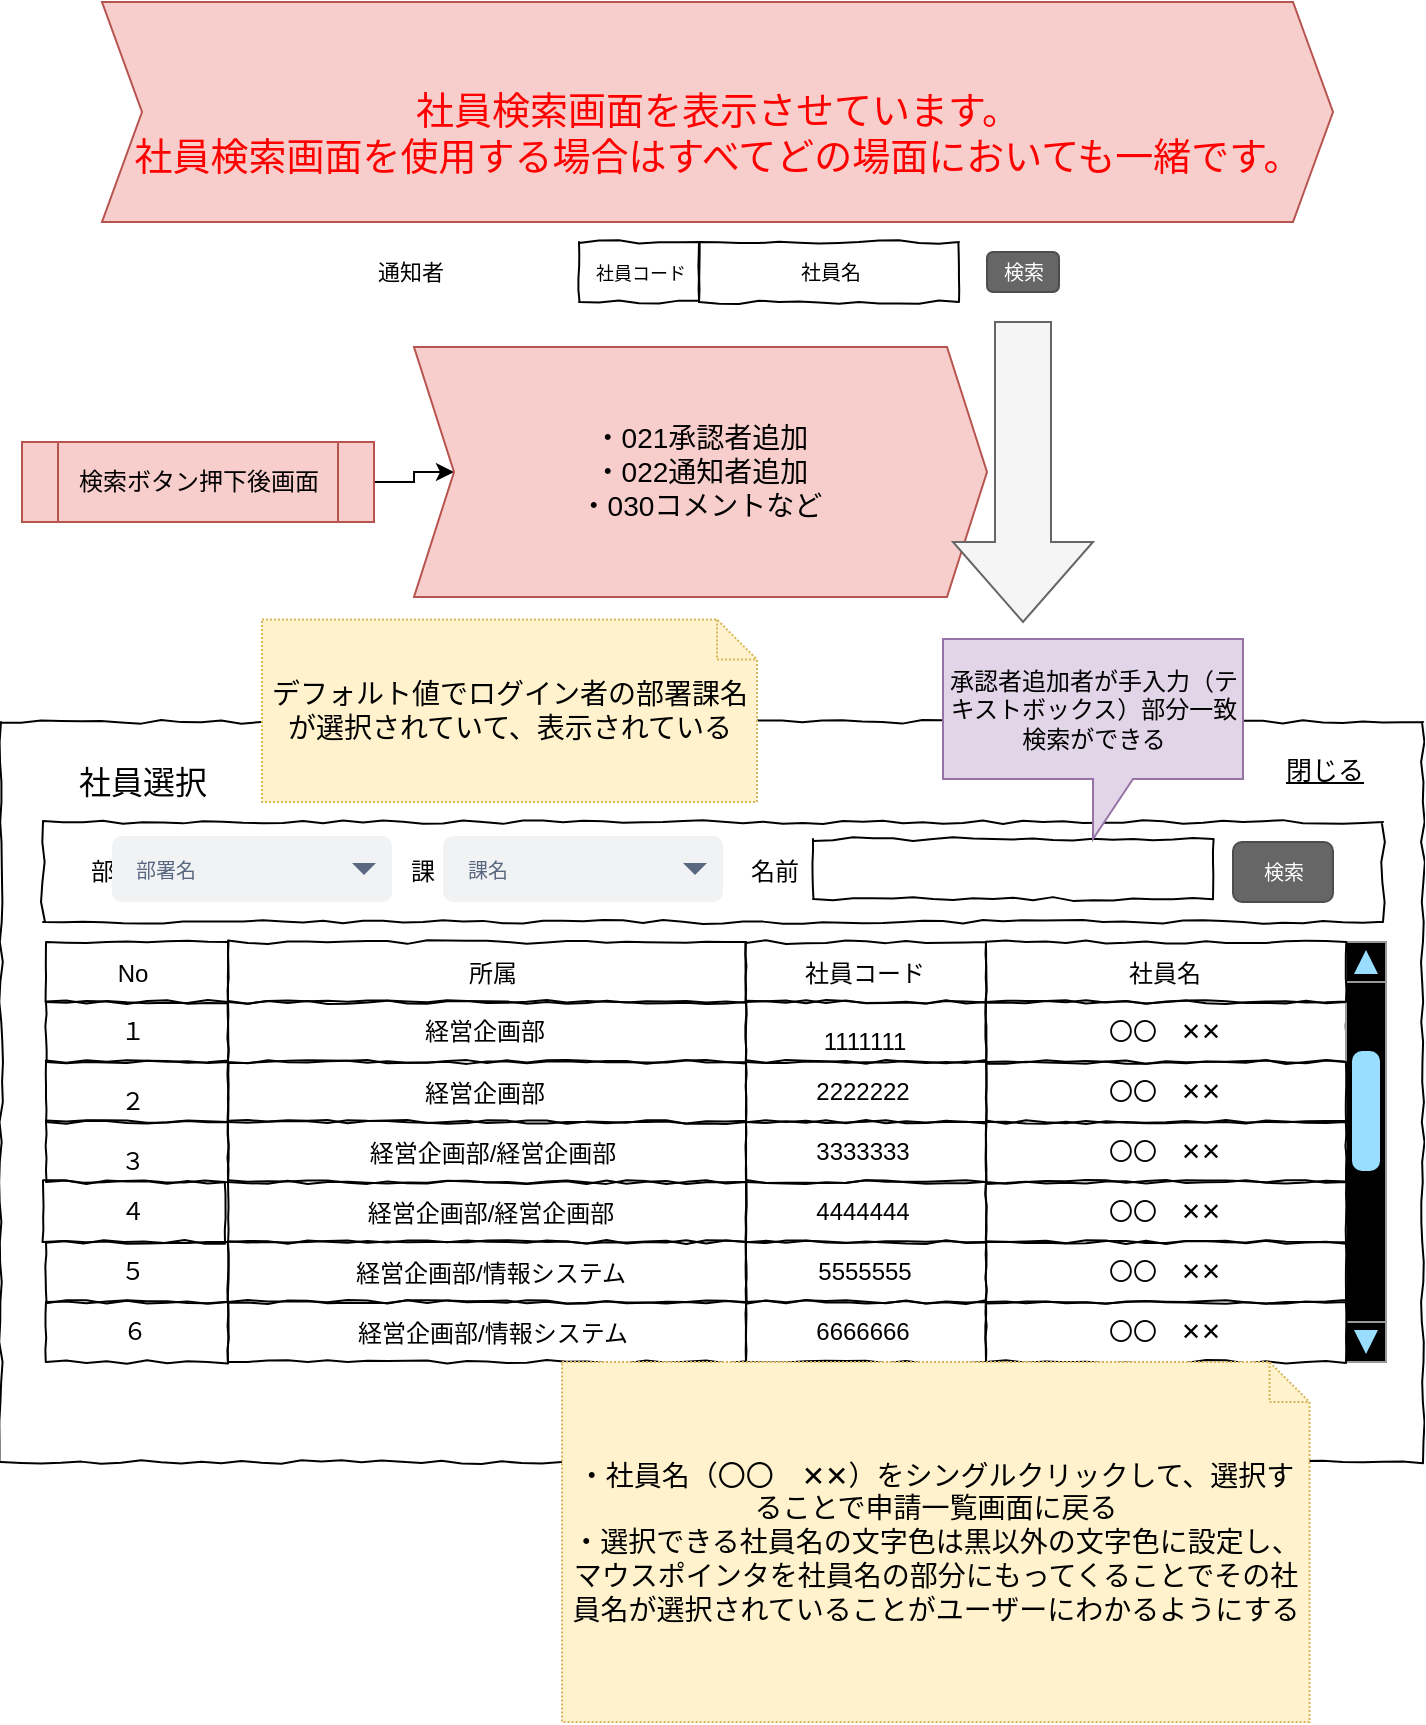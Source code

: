 <mxfile version="15.5.9" type="device" pages="11"><diagram id="FGTlM_5WSu9fYwP7XsB2" name="s015通知者選択"><mxGraphModel dx="1422" dy="762" grid="1" gridSize="10" guides="1" tooltips="1" connect="1" arrows="1" fold="1" page="1" pageScale="1" pageWidth="827" pageHeight="1169" math="0" shadow="0"><root><mxCell id="Nb1xzKoo2c1uaYIsCbrv-0"/><mxCell id="Nb1xzKoo2c1uaYIsCbrv-1" parent="Nb1xzKoo2c1uaYIsCbrv-0"/><mxCell id="VFxX-XK10mLOCWnmujYx-0" value="" style="edgeStyle=orthogonalEdgeStyle;rounded=0;orthogonalLoop=1;jettySize=auto;html=1;entryX=0;entryY=0.5;entryDx=0;entryDy=0;" parent="Nb1xzKoo2c1uaYIsCbrv-1" source="VFxX-XK10mLOCWnmujYx-1" target="VFxX-XK10mLOCWnmujYx-72" edge="1"><mxGeometry relative="1" as="geometry"><mxPoint x="300" y="720" as="targetPoint"/></mxGeometry></mxCell><mxCell id="VFxX-XK10mLOCWnmujYx-1" value="検索ボタン押下後画面" style="shape=process;whiteSpace=wrap;html=1;backgroundOutline=1;fillColor=#f8cecc;strokeColor=#b85450;" parent="Nb1xzKoo2c1uaYIsCbrv-1" vertex="1"><mxGeometry x="50" y="620" width="176" height="40" as="geometry"/></mxCell><mxCell id="VFxX-XK10mLOCWnmujYx-2" value="" style="whiteSpace=wrap;html=1;rounded=0;shadow=0;labelBackgroundColor=none;strokeColor=#000000;strokeWidth=1;fontFamily=Verdana;fontSize=12;fontColor=#000000;align=center;comic=1;" parent="Nb1xzKoo2c1uaYIsCbrv-1" vertex="1"><mxGeometry x="39.5" y="760" width="711" height="370" as="geometry"/></mxCell><mxCell id="VFxX-XK10mLOCWnmujYx-3" value="&lt;font style=&quot;font-size: 16px&quot;&gt;社員選択&lt;/font&gt;" style="text;html=1;resizable=0;autosize=1;align=center;verticalAlign=middle;points=[];fillColor=none;strokeColor=none;rounded=0;dashed=1;fontSize=14;" parent="Nb1xzKoo2c1uaYIsCbrv-1" vertex="1"><mxGeometry x="69.5" y="780" width="80" height="20" as="geometry"/></mxCell><mxCell id="VFxX-XK10mLOCWnmujYx-4" value="" style="whiteSpace=wrap;html=1;rounded=0;shadow=0;labelBackgroundColor=none;strokeColor=#000000;strokeWidth=1;fillColor=none;fontFamily=Verdana;fontSize=12;fontColor=#000000;align=center;comic=1;" parent="Nb1xzKoo2c1uaYIsCbrv-1" vertex="1"><mxGeometry x="60.5" y="810" width="670" height="50" as="geometry"/></mxCell><mxCell id="VFxX-XK10mLOCWnmujYx-5" value="&lt;font style=&quot;font-size: 12px&quot;&gt;部&lt;/font&gt;" style="text;html=1;resizable=0;autosize=1;align=center;verticalAlign=middle;points=[];fillColor=none;strokeColor=none;rounded=0;dashed=1;fontSize=27;" parent="Nb1xzKoo2c1uaYIsCbrv-1" vertex="1"><mxGeometry x="74.5" y="810" width="30" height="40" as="geometry"/></mxCell><mxCell id="VFxX-XK10mLOCWnmujYx-6" value="&lt;font style=&quot;font-size: 10px&quot;&gt;部署名&lt;/font&gt;" style="rounded=1;fillColor=#F1F2F4;strokeColor=none;html=1;fontColor=#596780;align=left;fontSize=12;spacingLeft=10;sketch=0;" parent="Nb1xzKoo2c1uaYIsCbrv-1" vertex="1"><mxGeometry x="95" y="817" width="140" height="33" as="geometry"/></mxCell><mxCell id="VFxX-XK10mLOCWnmujYx-7" value="" style="shape=triangle;direction=south;fillColor=#596780;strokeColor=none;html=1;sketch=0;" parent="VFxX-XK10mLOCWnmujYx-6" vertex="1"><mxGeometry x="1" y="0.5" width="12" height="6" relative="1" as="geometry"><mxPoint x="-20" y="-3" as="offset"/></mxGeometry></mxCell><mxCell id="VFxX-XK10mLOCWnmujYx-8" value="&lt;font style=&quot;font-size: 10px&quot;&gt;課名&lt;/font&gt;" style="rounded=1;fillColor=#F1F2F4;strokeColor=none;html=1;fontColor=#596780;align=left;fontSize=12;spacingLeft=10;sketch=0;" parent="Nb1xzKoo2c1uaYIsCbrv-1" vertex="1"><mxGeometry x="260.5" y="817" width="140" height="33" as="geometry"/></mxCell><mxCell id="VFxX-XK10mLOCWnmujYx-9" value="" style="shape=triangle;direction=south;fillColor=#596780;strokeColor=none;html=1;sketch=0;" parent="VFxX-XK10mLOCWnmujYx-8" vertex="1"><mxGeometry x="1" y="0.5" width="12" height="6" relative="1" as="geometry"><mxPoint x="-20" y="-3" as="offset"/></mxGeometry></mxCell><mxCell id="VFxX-XK10mLOCWnmujYx-10" value="&lt;font style=&quot;font-size: 12px&quot;&gt;課&lt;/font&gt;" style="text;html=1;resizable=0;autosize=1;align=center;verticalAlign=middle;points=[];fillColor=none;strokeColor=none;rounded=0;dashed=1;fontSize=27;" parent="Nb1xzKoo2c1uaYIsCbrv-1" vertex="1"><mxGeometry x="235" y="810" width="30" height="40" as="geometry"/></mxCell><mxCell id="VFxX-XK10mLOCWnmujYx-11" value="&lt;font style=&quot;font-size: 12px&quot;&gt;名前&lt;/font&gt;" style="text;html=1;resizable=0;autosize=1;align=center;verticalAlign=middle;points=[];fillColor=none;strokeColor=none;rounded=0;dashed=1;fontSize=27;" parent="Nb1xzKoo2c1uaYIsCbrv-1" vertex="1"><mxGeometry x="405.5" y="810" width="40" height="40" as="geometry"/></mxCell><mxCell id="VFxX-XK10mLOCWnmujYx-12" value="" style="whiteSpace=wrap;html=1;rounded=0;shadow=0;labelBackgroundColor=none;strokeColor=#000000;strokeWidth=1;fillColor=none;fontFamily=Verdana;fontSize=12;fontColor=#000000;align=center;comic=1;" parent="Nb1xzKoo2c1uaYIsCbrv-1" vertex="1"><mxGeometry x="445.5" y="818.5" width="200" height="30" as="geometry"/></mxCell><mxCell id="VFxX-XK10mLOCWnmujYx-13" value="検索" style="rounded=1;html=1;shadow=0;dashed=0;whiteSpace=wrap;fontSize=10;fillColor=#666666;align=center;strokeColor=#4D4D4D;fontColor=#ffffff;" parent="Nb1xzKoo2c1uaYIsCbrv-1" vertex="1"><mxGeometry x="655.5" y="820" width="50" height="30" as="geometry"/></mxCell><mxCell id="VFxX-XK10mLOCWnmujYx-14" value="" style="whiteSpace=wrap;html=1;rounded=0;shadow=0;labelBackgroundColor=none;strokeColor=#000000;strokeWidth=1;fillColor=none;fontFamily=Verdana;fontSize=12;fontColor=#000000;align=center;comic=1;" parent="Nb1xzKoo2c1uaYIsCbrv-1" vertex="1"><mxGeometry x="62" y="870" width="91" height="30" as="geometry"/></mxCell><mxCell id="VFxX-XK10mLOCWnmujYx-15" value="" style="whiteSpace=wrap;html=1;rounded=0;shadow=0;labelBackgroundColor=none;strokeColor=#000000;strokeWidth=1;fillColor=none;fontFamily=Verdana;fontSize=12;fontColor=#000000;align=center;comic=1;" parent="Nb1xzKoo2c1uaYIsCbrv-1" vertex="1"><mxGeometry x="153" y="870" width="259" height="30" as="geometry"/></mxCell><mxCell id="VFxX-XK10mLOCWnmujYx-16" value="" style="whiteSpace=wrap;html=1;rounded=0;shadow=0;labelBackgroundColor=none;strokeColor=#000000;strokeWidth=1;fillColor=none;fontFamily=Verdana;fontSize=12;fontColor=#000000;align=center;comic=1;" parent="Nb1xzKoo2c1uaYIsCbrv-1" vertex="1"><mxGeometry x="412" y="870" width="120" height="30" as="geometry"/></mxCell><mxCell id="VFxX-XK10mLOCWnmujYx-17" value="" style="whiteSpace=wrap;html=1;rounded=0;shadow=0;labelBackgroundColor=none;strokeColor=#000000;strokeWidth=1;fillColor=none;fontFamily=Verdana;fontSize=12;fontColor=#000000;align=center;comic=1;" parent="Nb1xzKoo2c1uaYIsCbrv-1" vertex="1"><mxGeometry x="532" y="900" width="180" height="30" as="geometry"/></mxCell><mxCell id="VFxX-XK10mLOCWnmujYx-18" value="" style="verticalLabelPosition=bottom;shadow=0;dashed=0;align=center;html=1;verticalAlign=top;strokeWidth=1;shape=mxgraph.mockup.navigation.scrollBar;strokeColor=#999999;barPos=68.621;fillColor2=#99ddff;strokeColor2=none;direction=north;fontSize=9;fontColor=#000000;fillColor=#000000;" parent="Nb1xzKoo2c1uaYIsCbrv-1" vertex="1"><mxGeometry x="712" y="870" width="10" height="210" as="geometry"/></mxCell><mxCell id="VFxX-XK10mLOCWnmujYx-19" value="&lt;font style=&quot;font-size: 12px&quot;&gt;No&lt;/font&gt;" style="text;html=1;resizable=0;autosize=1;align=center;verticalAlign=middle;points=[];fillColor=none;strokeColor=none;rounded=0;dashed=1;fontSize=14;" parent="Nb1xzKoo2c1uaYIsCbrv-1" vertex="1"><mxGeometry x="90" y="875" width="30" height="20" as="geometry"/></mxCell><mxCell id="VFxX-XK10mLOCWnmujYx-20" value="&lt;font style=&quot;font-size: 12px&quot;&gt;所属&lt;/font&gt;" style="text;html=1;resizable=0;autosize=1;align=center;verticalAlign=middle;points=[];fillColor=none;strokeColor=none;rounded=0;dashed=1;fontSize=14;" parent="Nb1xzKoo2c1uaYIsCbrv-1" vertex="1"><mxGeometry x="264.5" y="875" width="40" height="20" as="geometry"/></mxCell><mxCell id="VFxX-XK10mLOCWnmujYx-21" value="&lt;font style=&quot;font-size: 12px&quot;&gt;社員コード&lt;/font&gt;" style="text;html=1;resizable=0;autosize=1;align=center;verticalAlign=middle;points=[];fillColor=none;strokeColor=none;rounded=0;dashed=1;fontSize=14;" parent="Nb1xzKoo2c1uaYIsCbrv-1" vertex="1"><mxGeometry x="430.5" y="875" width="80" height="20" as="geometry"/></mxCell><mxCell id="VFxX-XK10mLOCWnmujYx-22" value="&lt;font style=&quot;font-size: 12px&quot;&gt;社員名&lt;/font&gt;" style="text;html=1;resizable=0;autosize=1;align=center;verticalAlign=middle;points=[];fillColor=none;strokeColor=none;rounded=0;dashed=1;fontSize=14;" parent="Nb1xzKoo2c1uaYIsCbrv-1" vertex="1"><mxGeometry x="595.5" y="875" width="50" height="20" as="geometry"/></mxCell><mxCell id="VFxX-XK10mLOCWnmujYx-23" value="" style="whiteSpace=wrap;html=1;rounded=0;shadow=0;labelBackgroundColor=none;strokeColor=#000000;strokeWidth=1;fillColor=none;fontFamily=Verdana;fontSize=12;fontColor=#000000;align=center;comic=1;" parent="Nb1xzKoo2c1uaYIsCbrv-1" vertex="1"><mxGeometry x="62" y="900" width="91" height="30" as="geometry"/></mxCell><mxCell id="VFxX-XK10mLOCWnmujYx-24" value="" style="whiteSpace=wrap;html=1;rounded=0;shadow=0;labelBackgroundColor=none;strokeColor=#000000;strokeWidth=1;fillColor=none;fontFamily=Verdana;fontSize=12;fontColor=#000000;align=center;comic=1;" parent="Nb1xzKoo2c1uaYIsCbrv-1" vertex="1"><mxGeometry x="62" y="930" width="91" height="30" as="geometry"/></mxCell><mxCell id="VFxX-XK10mLOCWnmujYx-25" value="" style="whiteSpace=wrap;html=1;rounded=0;shadow=0;labelBackgroundColor=none;strokeColor=#000000;strokeWidth=1;fillColor=none;fontFamily=Verdana;fontSize=12;fontColor=#000000;align=center;comic=1;" parent="Nb1xzKoo2c1uaYIsCbrv-1" vertex="1"><mxGeometry x="62" y="960" width="91" height="30" as="geometry"/></mxCell><mxCell id="VFxX-XK10mLOCWnmujYx-26" value="" style="whiteSpace=wrap;html=1;rounded=0;shadow=0;labelBackgroundColor=none;strokeColor=#000000;strokeWidth=1;fillColor=none;fontFamily=Verdana;fontSize=12;fontColor=#000000;align=center;comic=1;" parent="Nb1xzKoo2c1uaYIsCbrv-1" vertex="1"><mxGeometry x="60.5" y="990" width="91" height="30" as="geometry"/></mxCell><mxCell id="VFxX-XK10mLOCWnmujYx-27" value="" style="whiteSpace=wrap;html=1;rounded=0;shadow=0;labelBackgroundColor=none;strokeColor=#000000;strokeWidth=1;fillColor=none;fontFamily=Verdana;fontSize=12;fontColor=#000000;align=center;comic=1;" parent="Nb1xzKoo2c1uaYIsCbrv-1" vertex="1"><mxGeometry x="62" y="1020" width="91" height="30" as="geometry"/></mxCell><mxCell id="VFxX-XK10mLOCWnmujYx-28" value="" style="whiteSpace=wrap;html=1;rounded=0;shadow=0;labelBackgroundColor=none;strokeColor=#000000;strokeWidth=1;fillColor=none;fontFamily=Verdana;fontSize=12;fontColor=#000000;align=center;comic=1;" parent="Nb1xzKoo2c1uaYIsCbrv-1" vertex="1"><mxGeometry x="62" y="1050" width="91" height="30" as="geometry"/></mxCell><mxCell id="VFxX-XK10mLOCWnmujYx-29" value="" style="whiteSpace=wrap;html=1;rounded=0;shadow=0;labelBackgroundColor=none;strokeColor=#000000;strokeWidth=1;fillColor=none;fontFamily=Verdana;fontSize=12;fontColor=#000000;align=center;comic=1;" parent="Nb1xzKoo2c1uaYIsCbrv-1" vertex="1"><mxGeometry x="153" y="900" width="259" height="30" as="geometry"/></mxCell><mxCell id="VFxX-XK10mLOCWnmujYx-30" value="&lt;span style=&quot;color: rgba(0 , 0 , 0 , 0) ; font-family: monospace ; font-size: 0px&quot;&gt;%3CmxGraphModel%3E%3Croot%3E%3CmxCell%20id%3D%220%22%2F%3E%3CmxCell%20id%3D%221%22%20parent%3D%220%22%2F%3E%3CmxCell%20id%3D%222%22%20value%3D%22%E7%A4%BE%E5%93%A1%E6%A4%9C%E7%B4%A2%22%20style%3D%22text%3Bhtml%3D1%3Bresizable%3D0%3Bautosize%3D1%3Balign%3Dcenter%3BverticalAlign%3Dmiddle%3Bpoints%3D%5B%5D%3BfillColor%3Dnone%3BstrokeColor%3Dnone%3Brounded%3D0%3Bdashed%3D1%3BfontSize%3D14%3B%22%20vertex%3D%221%22%20parent%3D%221%22%3E%3CmxGeometry%20x%3D%22144%22%20y%3D%22620%22%20width%3D%2270%22%20height%3D%2220%22%20as%3D%22geometry%22%2F%3E%3C%2FmxCell%3E%3C%2Froot%3E%3C%2FmxGraphModel%3E&lt;/span&gt;" style="whiteSpace=wrap;html=1;rounded=0;shadow=0;labelBackgroundColor=none;strokeColor=#000000;strokeWidth=1;fillColor=none;fontFamily=Verdana;fontSize=12;fontColor=#000000;align=center;comic=1;" parent="Nb1xzKoo2c1uaYIsCbrv-1" vertex="1"><mxGeometry x="153" y="930" width="259" height="30" as="geometry"/></mxCell><mxCell id="VFxX-XK10mLOCWnmujYx-31" value="" style="whiteSpace=wrap;html=1;rounded=0;shadow=0;labelBackgroundColor=none;strokeColor=#000000;strokeWidth=1;fillColor=none;fontFamily=Verdana;fontSize=12;fontColor=#000000;align=center;comic=1;" parent="Nb1xzKoo2c1uaYIsCbrv-1" vertex="1"><mxGeometry x="153" y="960" width="259" height="30" as="geometry"/></mxCell><mxCell id="VFxX-XK10mLOCWnmujYx-32" value="" style="whiteSpace=wrap;html=1;rounded=0;shadow=0;labelBackgroundColor=none;strokeColor=#000000;strokeWidth=1;fillColor=none;fontFamily=Verdana;fontSize=12;fontColor=#000000;align=center;comic=1;" parent="Nb1xzKoo2c1uaYIsCbrv-1" vertex="1"><mxGeometry x="153" y="990" width="259" height="30" as="geometry"/></mxCell><mxCell id="VFxX-XK10mLOCWnmujYx-33" value="" style="whiteSpace=wrap;html=1;rounded=0;shadow=0;labelBackgroundColor=none;strokeColor=#000000;strokeWidth=1;fillColor=none;fontFamily=Verdana;fontSize=12;fontColor=#000000;align=center;comic=1;" parent="Nb1xzKoo2c1uaYIsCbrv-1" vertex="1"><mxGeometry x="153" y="1020" width="259" height="30" as="geometry"/></mxCell><mxCell id="VFxX-XK10mLOCWnmujYx-34" value="" style="whiteSpace=wrap;html=1;rounded=0;shadow=0;labelBackgroundColor=none;strokeColor=#000000;strokeWidth=1;fillColor=none;fontFamily=Verdana;fontSize=12;fontColor=#000000;align=center;comic=1;" parent="Nb1xzKoo2c1uaYIsCbrv-1" vertex="1"><mxGeometry x="153" y="1050" width="259" height="30" as="geometry"/></mxCell><mxCell id="VFxX-XK10mLOCWnmujYx-35" value="" style="whiteSpace=wrap;html=1;rounded=0;shadow=0;labelBackgroundColor=none;strokeColor=#000000;strokeWidth=1;fillColor=none;fontFamily=Verdana;fontSize=12;fontColor=#000000;align=center;comic=1;" parent="Nb1xzKoo2c1uaYIsCbrv-1" vertex="1"><mxGeometry x="412" y="900" width="120" height="30" as="geometry"/></mxCell><mxCell id="VFxX-XK10mLOCWnmujYx-36" value="" style="whiteSpace=wrap;html=1;rounded=0;shadow=0;labelBackgroundColor=none;strokeColor=#000000;strokeWidth=1;fillColor=none;fontFamily=Verdana;fontSize=12;fontColor=#000000;align=center;comic=1;" parent="Nb1xzKoo2c1uaYIsCbrv-1" vertex="1"><mxGeometry x="412" y="930" width="120" height="30" as="geometry"/></mxCell><mxCell id="VFxX-XK10mLOCWnmujYx-37" value="" style="whiteSpace=wrap;html=1;rounded=0;shadow=0;labelBackgroundColor=none;strokeColor=#000000;strokeWidth=1;fillColor=none;fontFamily=Verdana;fontSize=12;fontColor=#000000;align=center;comic=1;" parent="Nb1xzKoo2c1uaYIsCbrv-1" vertex="1"><mxGeometry x="412" y="960" width="120" height="30" as="geometry"/></mxCell><mxCell id="VFxX-XK10mLOCWnmujYx-38" value="" style="whiteSpace=wrap;html=1;rounded=0;shadow=0;labelBackgroundColor=none;strokeColor=#000000;strokeWidth=1;fillColor=none;fontFamily=Verdana;fontSize=12;fontColor=#000000;align=center;comic=1;" parent="Nb1xzKoo2c1uaYIsCbrv-1" vertex="1"><mxGeometry x="412" y="990" width="120" height="30" as="geometry"/></mxCell><mxCell id="VFxX-XK10mLOCWnmujYx-39" value="" style="whiteSpace=wrap;html=1;rounded=0;shadow=0;labelBackgroundColor=none;strokeColor=#000000;strokeWidth=1;fillColor=none;fontFamily=Verdana;fontSize=12;fontColor=#000000;align=center;comic=1;" parent="Nb1xzKoo2c1uaYIsCbrv-1" vertex="1"><mxGeometry x="412" y="1020" width="120" height="30" as="geometry"/></mxCell><mxCell id="VFxX-XK10mLOCWnmujYx-40" value="" style="whiteSpace=wrap;html=1;rounded=0;shadow=0;labelBackgroundColor=none;strokeColor=#000000;strokeWidth=1;fillColor=none;fontFamily=Verdana;fontSize=12;fontColor=#000000;align=center;comic=1;" parent="Nb1xzKoo2c1uaYIsCbrv-1" vertex="1"><mxGeometry x="412" y="1050" width="120" height="30" as="geometry"/></mxCell><mxCell id="VFxX-XK10mLOCWnmujYx-41" value="" style="whiteSpace=wrap;html=1;rounded=0;shadow=0;labelBackgroundColor=none;strokeColor=#000000;strokeWidth=1;fillColor=none;fontFamily=Verdana;fontSize=12;fontColor=#000000;align=center;comic=1;" parent="Nb1xzKoo2c1uaYIsCbrv-1" vertex="1"><mxGeometry x="532" y="930" width="180" height="30" as="geometry"/></mxCell><mxCell id="VFxX-XK10mLOCWnmujYx-42" value="" style="whiteSpace=wrap;html=1;rounded=0;shadow=0;labelBackgroundColor=none;strokeColor=#000000;strokeWidth=1;fillColor=none;fontFamily=Verdana;fontSize=12;fontColor=#000000;align=center;comic=1;" parent="Nb1xzKoo2c1uaYIsCbrv-1" vertex="1"><mxGeometry x="532" y="960" width="180" height="30" as="geometry"/></mxCell><mxCell id="VFxX-XK10mLOCWnmujYx-43" value="" style="whiteSpace=wrap;html=1;rounded=0;shadow=0;labelBackgroundColor=none;strokeColor=#000000;strokeWidth=1;fillColor=none;fontFamily=Verdana;fontSize=12;fontColor=#000000;align=center;comic=1;" parent="Nb1xzKoo2c1uaYIsCbrv-1" vertex="1"><mxGeometry x="532" y="990" width="180" height="30" as="geometry"/></mxCell><mxCell id="VFxX-XK10mLOCWnmujYx-44" value="" style="whiteSpace=wrap;html=1;rounded=0;shadow=0;labelBackgroundColor=none;strokeColor=#000000;strokeWidth=1;fillColor=none;fontFamily=Verdana;fontSize=12;fontColor=#000000;align=center;comic=1;" parent="Nb1xzKoo2c1uaYIsCbrv-1" vertex="1"><mxGeometry x="532" y="1020" width="180" height="30" as="geometry"/></mxCell><mxCell id="VFxX-XK10mLOCWnmujYx-45" value="" style="whiteSpace=wrap;html=1;rounded=0;shadow=0;labelBackgroundColor=none;strokeColor=#000000;strokeWidth=1;fillColor=none;fontFamily=Verdana;fontSize=12;fontColor=#000000;align=center;comic=1;" parent="Nb1xzKoo2c1uaYIsCbrv-1" vertex="1"><mxGeometry x="532" y="1050" width="180" height="30" as="geometry"/></mxCell><mxCell id="VFxX-XK10mLOCWnmujYx-46" value="&lt;font style=&quot;font-size: 12px&quot;&gt;１&lt;/font&gt;" style="text;html=1;resizable=0;autosize=1;align=center;verticalAlign=middle;points=[];fillColor=none;strokeColor=none;rounded=0;dashed=1;fontSize=27;" parent="Nb1xzKoo2c1uaYIsCbrv-1" vertex="1"><mxGeometry x="89.5" y="890" width="30" height="40" as="geometry"/></mxCell><mxCell id="VFxX-XK10mLOCWnmujYx-47" value="&lt;span style=&quot;font-size: 12px&quot;&gt;２&lt;/span&gt;" style="text;html=1;resizable=0;autosize=1;align=center;verticalAlign=middle;points=[];fillColor=none;strokeColor=none;rounded=0;dashed=1;fontSize=27;" parent="Nb1xzKoo2c1uaYIsCbrv-1" vertex="1"><mxGeometry x="89.5" y="925" width="30" height="40" as="geometry"/></mxCell><mxCell id="VFxX-XK10mLOCWnmujYx-48" value="&lt;span style=&quot;font-size: 12px&quot;&gt;３&lt;/span&gt;" style="text;html=1;resizable=0;autosize=1;align=center;verticalAlign=middle;points=[];fillColor=none;strokeColor=none;rounded=0;dashed=1;fontSize=27;" parent="Nb1xzKoo2c1uaYIsCbrv-1" vertex="1"><mxGeometry x="90" y="955" width="30" height="40" as="geometry"/></mxCell><mxCell id="VFxX-XK10mLOCWnmujYx-49" value="&lt;span style=&quot;font-size: 12px&quot;&gt;４&lt;/span&gt;" style="text;html=1;resizable=0;autosize=1;align=center;verticalAlign=middle;points=[];fillColor=none;strokeColor=none;rounded=0;dashed=1;fontSize=27;" parent="Nb1xzKoo2c1uaYIsCbrv-1" vertex="1"><mxGeometry x="89.5" y="980" width="30" height="40" as="geometry"/></mxCell><mxCell id="VFxX-XK10mLOCWnmujYx-50" value="&lt;span style=&quot;font-size: 12px&quot;&gt;５&lt;/span&gt;" style="text;html=1;resizable=0;autosize=1;align=center;verticalAlign=middle;points=[];fillColor=none;strokeColor=none;rounded=0;dashed=1;fontSize=27;" parent="Nb1xzKoo2c1uaYIsCbrv-1" vertex="1"><mxGeometry x="89.5" y="1010" width="30" height="40" as="geometry"/></mxCell><mxCell id="VFxX-XK10mLOCWnmujYx-51" value="&lt;span style=&quot;font-size: 12px&quot;&gt;６&lt;/span&gt;" style="text;html=1;resizable=0;autosize=1;align=center;verticalAlign=middle;points=[];fillColor=none;strokeColor=none;rounded=0;dashed=1;fontSize=27;" parent="Nb1xzKoo2c1uaYIsCbrv-1" vertex="1"><mxGeometry x="91" y="1040" width="30" height="40" as="geometry"/></mxCell><mxCell id="VFxX-XK10mLOCWnmujYx-52" value="&lt;span style=&quot;font-size: 12px&quot;&gt;経営企画部&lt;/span&gt;" style="text;html=1;resizable=0;autosize=1;align=center;verticalAlign=middle;points=[];fillColor=none;strokeColor=none;rounded=0;dashed=1;fontSize=27;" parent="Nb1xzKoo2c1uaYIsCbrv-1" vertex="1"><mxGeometry x="240.5" y="890" width="80" height="40" as="geometry"/></mxCell><mxCell id="VFxX-XK10mLOCWnmujYx-53" value="&lt;font style=&quot;font-size: 12px&quot;&gt;経営企画部&lt;/font&gt;" style="text;html=1;resizable=0;autosize=1;align=center;verticalAlign=middle;points=[];fillColor=none;strokeColor=none;rounded=0;dashed=1;fontSize=14;" parent="Nb1xzKoo2c1uaYIsCbrv-1" vertex="1"><mxGeometry x="240.5" y="935" width="80" height="20" as="geometry"/></mxCell><mxCell id="VFxX-XK10mLOCWnmujYx-54" value="&lt;font style=&quot;font-size: 12px&quot;&gt;経営企画部/経営企画部&lt;/font&gt;" style="text;html=1;resizable=0;autosize=1;align=center;verticalAlign=middle;points=[];fillColor=none;strokeColor=none;rounded=0;dashed=1;fontSize=14;" parent="Nb1xzKoo2c1uaYIsCbrv-1" vertex="1"><mxGeometry x="214.5" y="965" width="140" height="20" as="geometry"/></mxCell><mxCell id="VFxX-XK10mLOCWnmujYx-55" value="&lt;font style=&quot;font-size: 12px&quot;&gt;経営企画部/経営企画部&lt;/font&gt;" style="text;html=1;resizable=0;autosize=1;align=center;verticalAlign=middle;points=[];fillColor=none;strokeColor=none;rounded=0;dashed=1;fontSize=14;" parent="Nb1xzKoo2c1uaYIsCbrv-1" vertex="1"><mxGeometry x="213.5" y="995" width="140" height="20" as="geometry"/></mxCell><mxCell id="VFxX-XK10mLOCWnmujYx-56" value="&lt;font style=&quot;font-size: 12px&quot;&gt;経営企画部/情報システム&lt;/font&gt;" style="text;html=1;resizable=0;autosize=1;align=center;verticalAlign=middle;points=[];fillColor=none;strokeColor=none;rounded=0;dashed=1;fontSize=14;" parent="Nb1xzKoo2c1uaYIsCbrv-1" vertex="1"><mxGeometry x="208.5" y="1025" width="150" height="20" as="geometry"/></mxCell><mxCell id="VFxX-XK10mLOCWnmujYx-57" value="&lt;font style=&quot;font-size: 12px&quot;&gt;経営企画部/情報システム&lt;/font&gt;" style="text;html=1;resizable=0;autosize=1;align=center;verticalAlign=middle;points=[];fillColor=none;strokeColor=none;rounded=0;dashed=1;fontSize=14;" parent="Nb1xzKoo2c1uaYIsCbrv-1" vertex="1"><mxGeometry x="209.5" y="1055" width="150" height="20" as="geometry"/></mxCell><mxCell id="VFxX-XK10mLOCWnmujYx-58" value="&lt;span style=&quot;font-size: 12px&quot;&gt;1111111&lt;/span&gt;" style="text;html=1;resizable=0;autosize=1;align=center;verticalAlign=middle;points=[];fillColor=none;strokeColor=none;rounded=0;dashed=1;fontSize=27;" parent="Nb1xzKoo2c1uaYIsCbrv-1" vertex="1"><mxGeometry x="440.5" y="895" width="60" height="40" as="geometry"/></mxCell><mxCell id="VFxX-XK10mLOCWnmujYx-59" value="&lt;span style=&quot;font-size: 12px&quot;&gt;2222222&lt;/span&gt;" style="text;html=1;resizable=0;autosize=1;align=center;verticalAlign=middle;points=[];fillColor=none;strokeColor=none;rounded=0;dashed=1;fontSize=27;" parent="Nb1xzKoo2c1uaYIsCbrv-1" vertex="1"><mxGeometry x="439.5" y="920" width="60" height="40" as="geometry"/></mxCell><mxCell id="VFxX-XK10mLOCWnmujYx-60" value="&lt;span style=&quot;font-size: 12px&quot;&gt;3333333&lt;/span&gt;" style="text;html=1;resizable=0;autosize=1;align=center;verticalAlign=middle;points=[];fillColor=none;strokeColor=none;rounded=0;dashed=1;fontSize=27;" parent="Nb1xzKoo2c1uaYIsCbrv-1" vertex="1"><mxGeometry x="439.5" y="950" width="60" height="40" as="geometry"/></mxCell><mxCell id="VFxX-XK10mLOCWnmujYx-61" value="&lt;span style=&quot;font-size: 12px&quot;&gt;4444444&lt;/span&gt;" style="text;html=1;resizable=0;autosize=1;align=center;verticalAlign=middle;points=[];fillColor=none;strokeColor=none;rounded=0;dashed=1;fontSize=27;" parent="Nb1xzKoo2c1uaYIsCbrv-1" vertex="1"><mxGeometry x="439.5" y="980" width="60" height="40" as="geometry"/></mxCell><mxCell id="VFxX-XK10mLOCWnmujYx-62" value="&lt;span style=&quot;font-size: 12px&quot;&gt;5555555&lt;/span&gt;" style="text;html=1;resizable=0;autosize=1;align=center;verticalAlign=middle;points=[];fillColor=none;strokeColor=none;rounded=0;dashed=1;fontSize=27;" parent="Nb1xzKoo2c1uaYIsCbrv-1" vertex="1"><mxGeometry x="440.5" y="1010" width="60" height="40" as="geometry"/></mxCell><mxCell id="VFxX-XK10mLOCWnmujYx-63" value="&lt;span style=&quot;font-size: 12px&quot;&gt;6666666&lt;/span&gt;" style="text;html=1;resizable=0;autosize=1;align=center;verticalAlign=middle;points=[];fillColor=none;strokeColor=none;rounded=0;dashed=1;fontSize=27;" parent="Nb1xzKoo2c1uaYIsCbrv-1" vertex="1"><mxGeometry x="439.5" y="1040" width="60" height="40" as="geometry"/></mxCell><mxCell id="VFxX-XK10mLOCWnmujYx-64" value="&lt;font style=&quot;font-size: 12px&quot;&gt;〇〇　✕✕&lt;/font&gt;" style="text;html=1;resizable=0;autosize=1;align=center;verticalAlign=middle;points=[];fillColor=none;strokeColor=none;rounded=0;dashed=1;fontSize=27;" parent="Nb1xzKoo2c1uaYIsCbrv-1" vertex="1"><mxGeometry x="585.5" y="890" width="70" height="40" as="geometry"/></mxCell><mxCell id="VFxX-XK10mLOCWnmujYx-65" value="&lt;font style=&quot;font-size: 12px&quot;&gt;〇〇　✕✕&lt;/font&gt;" style="text;html=1;resizable=0;autosize=1;align=center;verticalAlign=middle;points=[];fillColor=none;strokeColor=none;rounded=0;dashed=1;fontSize=27;" parent="Nb1xzKoo2c1uaYIsCbrv-1" vertex="1"><mxGeometry x="585.5" y="920" width="70" height="40" as="geometry"/></mxCell><mxCell id="VFxX-XK10mLOCWnmujYx-66" value="&lt;font style=&quot;font-size: 12px&quot;&gt;〇〇　✕✕&lt;/font&gt;" style="text;html=1;resizable=0;autosize=1;align=center;verticalAlign=middle;points=[];fillColor=none;strokeColor=none;rounded=0;dashed=1;fontSize=27;" parent="Nb1xzKoo2c1uaYIsCbrv-1" vertex="1"><mxGeometry x="585.5" y="950" width="70" height="40" as="geometry"/></mxCell><mxCell id="VFxX-XK10mLOCWnmujYx-67" value="&lt;font style=&quot;font-size: 12px&quot;&gt;〇〇　✕✕&lt;/font&gt;" style="text;html=1;resizable=0;autosize=1;align=center;verticalAlign=middle;points=[];fillColor=none;strokeColor=none;rounded=0;dashed=1;fontSize=27;" parent="Nb1xzKoo2c1uaYIsCbrv-1" vertex="1"><mxGeometry x="585.5" y="980" width="70" height="40" as="geometry"/></mxCell><mxCell id="VFxX-XK10mLOCWnmujYx-68" value="&lt;font style=&quot;font-size: 12px&quot;&gt;〇〇　✕✕&lt;/font&gt;" style="text;html=1;resizable=0;autosize=1;align=center;verticalAlign=middle;points=[];fillColor=none;strokeColor=none;rounded=0;dashed=1;fontSize=27;" parent="Nb1xzKoo2c1uaYIsCbrv-1" vertex="1"><mxGeometry x="585.5" y="1010" width="70" height="40" as="geometry"/></mxCell><mxCell id="VFxX-XK10mLOCWnmujYx-69" value="&lt;font style=&quot;font-size: 12px&quot;&gt;〇〇　✕✕&lt;/font&gt;" style="text;html=1;resizable=0;autosize=1;align=center;verticalAlign=middle;points=[];fillColor=none;strokeColor=none;rounded=0;dashed=1;fontSize=27;" parent="Nb1xzKoo2c1uaYIsCbrv-1" vertex="1"><mxGeometry x="585.5" y="1040" width="70" height="40" as="geometry"/></mxCell><mxCell id="VFxX-XK10mLOCWnmujYx-70" value="承認者追加者が手入力（テキストボックス）部分一致検索ができる" style="shape=callout;whiteSpace=wrap;html=1;perimeter=calloutPerimeter;fillColor=#e1d5e7;strokeColor=#9673a6;" parent="Nb1xzKoo2c1uaYIsCbrv-1" vertex="1"><mxGeometry x="510.5" y="718.5" width="150" height="100" as="geometry"/></mxCell><mxCell id="VFxX-XK10mLOCWnmujYx-71" value="" style="whiteSpace=wrap;html=1;rounded=0;shadow=0;labelBackgroundColor=none;strokeColor=#000000;strokeWidth=1;fillColor=none;fontFamily=Verdana;fontSize=12;fontColor=#000000;align=center;comic=1;" parent="Nb1xzKoo2c1uaYIsCbrv-1" vertex="1"><mxGeometry x="532" y="870" width="180" height="30" as="geometry"/></mxCell><mxCell id="VFxX-XK10mLOCWnmujYx-72" value="&lt;font style=&quot;font-size: 14px&quot;&gt;・021承認者追加&lt;br&gt;・022通知者追加&lt;br&gt;・030コメントなど&lt;br&gt;&lt;/font&gt;" style="shape=step;perimeter=stepPerimeter;whiteSpace=wrap;html=1;fixedSize=1;strokeColor=#b85450;fillColor=#f8cecc;" parent="Nb1xzKoo2c1uaYIsCbrv-1" vertex="1"><mxGeometry x="246" y="572.5" width="286.5" height="125" as="geometry"/></mxCell><mxCell id="VFxX-XK10mLOCWnmujYx-73" value="デフォルト値でログイン者の部署課名が選択されていて、表示されている" style="shape=note;size=20;whiteSpace=wrap;html=1;fontSize=14;strokeColor=#d6b656;strokeWidth=1;fillColor=#fff2cc;dashed=1;dashPattern=1 1;" parent="Nb1xzKoo2c1uaYIsCbrv-1" vertex="1"><mxGeometry x="170" y="708.75" width="247.5" height="91.25" as="geometry"/></mxCell><mxCell id="VFxX-XK10mLOCWnmujYx-74" value="" style="whiteSpace=wrap;html=1;rounded=0;shadow=0;labelBackgroundColor=none;strokeColor=#000000;strokeWidth=1;fillColor=none;fontFamily=Verdana;fontSize=12;fontColor=#000000;align=center;comic=1;" parent="Nb1xzKoo2c1uaYIsCbrv-1" vertex="1"><mxGeometry x="388.5" y="520" width="130" height="30" as="geometry"/></mxCell><mxCell id="VFxX-XK10mLOCWnmujYx-75" value="&lt;span style=&quot;font-size: 11px&quot;&gt;通知者&lt;br&gt;&lt;/span&gt;" style="text;html=1;resizable=0;autosize=1;align=center;verticalAlign=middle;points=[];fillColor=none;strokeColor=none;rounded=0;dashed=1;fontSize=27;" parent="Nb1xzKoo2c1uaYIsCbrv-1" vertex="1"><mxGeometry x="218.5" y="510" width="50" height="40" as="geometry"/></mxCell><mxCell id="VFxX-XK10mLOCWnmujYx-76" value="検索" style="rounded=1;html=1;shadow=0;dashed=0;whiteSpace=wrap;fontSize=10;fillColor=#666666;align=center;strokeColor=#4D4D4D;fontColor=#ffffff;" parent="Nb1xzKoo2c1uaYIsCbrv-1" vertex="1"><mxGeometry x="532.5" y="525" width="36" height="20" as="geometry"/></mxCell><mxCell id="VFxX-XK10mLOCWnmujYx-77" value="" style="whiteSpace=wrap;html=1;rounded=0;shadow=0;labelBackgroundColor=none;strokeColor=#000000;strokeWidth=1;fillColor=none;fontFamily=Verdana;fontSize=12;fontColor=#000000;align=center;comic=1;" parent="Nb1xzKoo2c1uaYIsCbrv-1" vertex="1"><mxGeometry x="328.5" y="520" width="60" height="30" as="geometry"/></mxCell><mxCell id="VFxX-XK10mLOCWnmujYx-78" value="&lt;font style=&quot;font-size: 9px&quot;&gt;社員コード&lt;/font&gt;" style="text;html=1;resizable=0;autosize=1;align=center;verticalAlign=middle;points=[];fillColor=none;strokeColor=none;rounded=0;dashed=1;fontSize=27;" parent="Nb1xzKoo2c1uaYIsCbrv-1" vertex="1"><mxGeometry x="328.5" y="510" width="60" height="40" as="geometry"/></mxCell><mxCell id="VFxX-XK10mLOCWnmujYx-79" value="&lt;font size=&quot;1&quot;&gt;社員名&lt;/font&gt;" style="text;html=1;resizable=0;autosize=1;align=center;verticalAlign=middle;points=[];fillColor=none;strokeColor=none;rounded=0;dashed=1;fontSize=27;" parent="Nb1xzKoo2c1uaYIsCbrv-1" vertex="1"><mxGeometry x="428.5" y="510" width="50" height="40" as="geometry"/></mxCell><mxCell id="VFxX-XK10mLOCWnmujYx-80" value="" style="html=1;shadow=0;dashed=0;align=center;verticalAlign=middle;shape=mxgraph.arrows2.arrow;dy=0.6;dx=40;direction=south;notch=0;fillColor=#f5f5f5;strokeColor=#666666;fontColor=#333333;" parent="Nb1xzKoo2c1uaYIsCbrv-1" vertex="1"><mxGeometry x="515.5" y="560" width="70" height="150" as="geometry"/></mxCell><mxCell id="VFxX-XK10mLOCWnmujYx-81" value="・社員名（〇〇　✕✕）をシングルクリックして、選択することで申請一覧画面に戻る&lt;br&gt;・選択できる社員名の文字色は黒以外の文字色に設定し、マウスポインタを社員名の部分にもってくることでその社員名が選択されていることがユーザーにわかるようにする" style="shape=note;size=20;whiteSpace=wrap;html=1;fontSize=14;strokeColor=#d6b656;strokeWidth=1;fillColor=#fff2cc;dashed=1;dashPattern=1 1;" parent="Nb1xzKoo2c1uaYIsCbrv-1" vertex="1"><mxGeometry x="320" y="1080" width="373.75" height="180" as="geometry"/></mxCell><mxCell id="VFxX-XK10mLOCWnmujYx-82" value="&lt;font size=&quot;1&quot;&gt;&lt;u style=&quot;font-size: 13px&quot;&gt;閉じる&lt;/u&gt;&lt;/font&gt;" style="text;html=1;resizable=0;autosize=1;align=center;verticalAlign=middle;points=[];fillColor=none;strokeColor=none;rounded=0;dashed=1;fontSize=27;" parent="Nb1xzKoo2c1uaYIsCbrv-1" vertex="1"><mxGeometry x="676" y="760" width="50" height="40" as="geometry"/></mxCell><mxCell id="BXaeQoEia8xQM7rcDkMD-0" value="&lt;font style=&quot;font-size: 19px&quot;&gt;&lt;br&gt;&lt;font color=&quot;#ff0000&quot; style=&quot;font-size: 19px&quot;&gt;社員検索画面を表示させています。&lt;br&gt;社員検索画面を使用する場合はすべてどの場面においても一緒です。&lt;/font&gt;&lt;br&gt;&lt;/font&gt;" style="shape=step;perimeter=stepPerimeter;whiteSpace=wrap;html=1;fixedSize=1;strokeColor=#b85450;fillColor=#f8cecc;" parent="Nb1xzKoo2c1uaYIsCbrv-1" vertex="1"><mxGeometry x="90" y="400" width="615.5" height="110" as="geometry"/></mxCell></root></mxGraphModel></diagram><diagram id="CgqZpoFnmHGa8yGNO7Pe" name="s014承認者選択"><mxGraphModel dx="1422" dy="762" grid="1" gridSize="10" guides="1" tooltips="1" connect="1" arrows="1" fold="1" page="1" pageScale="1" pageWidth="827" pageHeight="1169" math="0" shadow="0"><root><mxCell id="LX5URMaOE9JEHdHJ5zPV-0"/><mxCell id="LX5URMaOE9JEHdHJ5zPV-1" parent="LX5URMaOE9JEHdHJ5zPV-0"/><mxCell id="jeWCEWI2bWM2PDnpjZ03-0" value="" style="edgeStyle=orthogonalEdgeStyle;rounded=0;orthogonalLoop=1;jettySize=auto;html=1;entryX=0;entryY=0.5;entryDx=0;entryDy=0;" parent="LX5URMaOE9JEHdHJ5zPV-1" source="jeWCEWI2bWM2PDnpjZ03-1" target="jeWCEWI2bWM2PDnpjZ03-72" edge="1"><mxGeometry relative="1" as="geometry"><mxPoint x="300" y="720" as="targetPoint"/></mxGeometry></mxCell><mxCell id="jeWCEWI2bWM2PDnpjZ03-1" value="検索ボタン押下後画面" style="shape=process;whiteSpace=wrap;html=1;backgroundOutline=1;fillColor=#f8cecc;strokeColor=#b85450;" parent="LX5URMaOE9JEHdHJ5zPV-1" vertex="1"><mxGeometry x="50" y="620" width="176" height="40" as="geometry"/></mxCell><mxCell id="jeWCEWI2bWM2PDnpjZ03-2" value="" style="whiteSpace=wrap;html=1;rounded=0;shadow=0;labelBackgroundColor=none;strokeColor=#000000;strokeWidth=1;fontFamily=Verdana;fontSize=12;fontColor=#000000;align=center;comic=1;" parent="LX5URMaOE9JEHdHJ5zPV-1" vertex="1"><mxGeometry x="39.5" y="760" width="711" height="370" as="geometry"/></mxCell><mxCell id="jeWCEWI2bWM2PDnpjZ03-3" value="&lt;font style=&quot;font-size: 16px&quot;&gt;社員選択&lt;/font&gt;" style="text;html=1;resizable=0;autosize=1;align=center;verticalAlign=middle;points=[];fillColor=none;strokeColor=none;rounded=0;dashed=1;fontSize=14;" parent="LX5URMaOE9JEHdHJ5zPV-1" vertex="1"><mxGeometry x="69.5" y="780" width="80" height="20" as="geometry"/></mxCell><mxCell id="jeWCEWI2bWM2PDnpjZ03-4" value="" style="whiteSpace=wrap;html=1;rounded=0;shadow=0;labelBackgroundColor=none;strokeColor=#000000;strokeWidth=1;fillColor=none;fontFamily=Verdana;fontSize=12;fontColor=#000000;align=center;comic=1;" parent="LX5URMaOE9JEHdHJ5zPV-1" vertex="1"><mxGeometry x="60.5" y="810" width="670" height="50" as="geometry"/></mxCell><mxCell id="jeWCEWI2bWM2PDnpjZ03-5" value="&lt;font style=&quot;font-size: 12px&quot;&gt;部&lt;/font&gt;" style="text;html=1;resizable=0;autosize=1;align=center;verticalAlign=middle;points=[];fillColor=none;strokeColor=none;rounded=0;dashed=1;fontSize=27;" parent="LX5URMaOE9JEHdHJ5zPV-1" vertex="1"><mxGeometry x="74.5" y="810" width="30" height="40" as="geometry"/></mxCell><mxCell id="jeWCEWI2bWM2PDnpjZ03-6" value="&lt;font style=&quot;font-size: 10px&quot;&gt;部署名&lt;/font&gt;" style="rounded=1;fillColor=#F1F2F4;strokeColor=none;html=1;fontColor=#596780;align=left;fontSize=12;spacingLeft=10;sketch=0;" parent="LX5URMaOE9JEHdHJ5zPV-1" vertex="1"><mxGeometry x="95" y="817" width="140" height="33" as="geometry"/></mxCell><mxCell id="jeWCEWI2bWM2PDnpjZ03-7" value="" style="shape=triangle;direction=south;fillColor=#596780;strokeColor=none;html=1;sketch=0;" parent="jeWCEWI2bWM2PDnpjZ03-6" vertex="1"><mxGeometry x="1" y="0.5" width="12" height="6" relative="1" as="geometry"><mxPoint x="-20" y="-3" as="offset"/></mxGeometry></mxCell><mxCell id="jeWCEWI2bWM2PDnpjZ03-8" value="&lt;font style=&quot;font-size: 10px&quot;&gt;課名&lt;/font&gt;" style="rounded=1;fillColor=#F1F2F4;strokeColor=none;html=1;fontColor=#596780;align=left;fontSize=12;spacingLeft=10;sketch=0;" parent="LX5URMaOE9JEHdHJ5zPV-1" vertex="1"><mxGeometry x="260.5" y="817" width="140" height="33" as="geometry"/></mxCell><mxCell id="jeWCEWI2bWM2PDnpjZ03-9" value="" style="shape=triangle;direction=south;fillColor=#596780;strokeColor=none;html=1;sketch=0;" parent="jeWCEWI2bWM2PDnpjZ03-8" vertex="1"><mxGeometry x="1" y="0.5" width="12" height="6" relative="1" as="geometry"><mxPoint x="-20" y="-3" as="offset"/></mxGeometry></mxCell><mxCell id="jeWCEWI2bWM2PDnpjZ03-10" value="&lt;font style=&quot;font-size: 12px&quot;&gt;課&lt;/font&gt;" style="text;html=1;resizable=0;autosize=1;align=center;verticalAlign=middle;points=[];fillColor=none;strokeColor=none;rounded=0;dashed=1;fontSize=27;" parent="LX5URMaOE9JEHdHJ5zPV-1" vertex="1"><mxGeometry x="235" y="810" width="30" height="40" as="geometry"/></mxCell><mxCell id="jeWCEWI2bWM2PDnpjZ03-11" value="&lt;font style=&quot;font-size: 12px&quot;&gt;名前&lt;/font&gt;" style="text;html=1;resizable=0;autosize=1;align=center;verticalAlign=middle;points=[];fillColor=none;strokeColor=none;rounded=0;dashed=1;fontSize=27;" parent="LX5URMaOE9JEHdHJ5zPV-1" vertex="1"><mxGeometry x="405.5" y="810" width="40" height="40" as="geometry"/></mxCell><mxCell id="jeWCEWI2bWM2PDnpjZ03-12" value="" style="whiteSpace=wrap;html=1;rounded=0;shadow=0;labelBackgroundColor=none;strokeColor=#000000;strokeWidth=1;fillColor=none;fontFamily=Verdana;fontSize=12;fontColor=#000000;align=center;comic=1;" parent="LX5URMaOE9JEHdHJ5zPV-1" vertex="1"><mxGeometry x="445.5" y="818.5" width="200" height="30" as="geometry"/></mxCell><mxCell id="jeWCEWI2bWM2PDnpjZ03-13" value="検索" style="rounded=1;html=1;shadow=0;dashed=0;whiteSpace=wrap;fontSize=10;fillColor=#666666;align=center;strokeColor=#4D4D4D;fontColor=#ffffff;" parent="LX5URMaOE9JEHdHJ5zPV-1" vertex="1"><mxGeometry x="655.5" y="820" width="50" height="30" as="geometry"/></mxCell><mxCell id="jeWCEWI2bWM2PDnpjZ03-14" value="" style="whiteSpace=wrap;html=1;rounded=0;shadow=0;labelBackgroundColor=none;strokeColor=#000000;strokeWidth=1;fillColor=none;fontFamily=Verdana;fontSize=12;fontColor=#000000;align=center;comic=1;" parent="LX5URMaOE9JEHdHJ5zPV-1" vertex="1"><mxGeometry x="62" y="870" width="91" height="30" as="geometry"/></mxCell><mxCell id="jeWCEWI2bWM2PDnpjZ03-15" value="" style="whiteSpace=wrap;html=1;rounded=0;shadow=0;labelBackgroundColor=none;strokeColor=#000000;strokeWidth=1;fillColor=none;fontFamily=Verdana;fontSize=12;fontColor=#000000;align=center;comic=1;" parent="LX5URMaOE9JEHdHJ5zPV-1" vertex="1"><mxGeometry x="153" y="870" width="259" height="30" as="geometry"/></mxCell><mxCell id="jeWCEWI2bWM2PDnpjZ03-16" value="" style="whiteSpace=wrap;html=1;rounded=0;shadow=0;labelBackgroundColor=none;strokeColor=#000000;strokeWidth=1;fillColor=none;fontFamily=Verdana;fontSize=12;fontColor=#000000;align=center;comic=1;" parent="LX5URMaOE9JEHdHJ5zPV-1" vertex="1"><mxGeometry x="412" y="870" width="120" height="30" as="geometry"/></mxCell><mxCell id="jeWCEWI2bWM2PDnpjZ03-17" value="" style="whiteSpace=wrap;html=1;rounded=0;shadow=0;labelBackgroundColor=none;strokeColor=#000000;strokeWidth=1;fillColor=none;fontFamily=Verdana;fontSize=12;fontColor=#000000;align=center;comic=1;" parent="LX5URMaOE9JEHdHJ5zPV-1" vertex="1"><mxGeometry x="532" y="900" width="180" height="30" as="geometry"/></mxCell><mxCell id="jeWCEWI2bWM2PDnpjZ03-18" value="" style="verticalLabelPosition=bottom;shadow=0;dashed=0;align=center;html=1;verticalAlign=top;strokeWidth=1;shape=mxgraph.mockup.navigation.scrollBar;strokeColor=#999999;barPos=68.621;fillColor2=#99ddff;strokeColor2=none;direction=north;fontSize=9;fontColor=#000000;fillColor=#000000;" parent="LX5URMaOE9JEHdHJ5zPV-1" vertex="1"><mxGeometry x="712" y="870" width="10" height="210" as="geometry"/></mxCell><mxCell id="jeWCEWI2bWM2PDnpjZ03-19" value="&lt;font style=&quot;font-size: 12px&quot;&gt;No&lt;/font&gt;" style="text;html=1;resizable=0;autosize=1;align=center;verticalAlign=middle;points=[];fillColor=none;strokeColor=none;rounded=0;dashed=1;fontSize=14;" parent="LX5URMaOE9JEHdHJ5zPV-1" vertex="1"><mxGeometry x="90" y="875" width="30" height="20" as="geometry"/></mxCell><mxCell id="jeWCEWI2bWM2PDnpjZ03-20" value="&lt;font style=&quot;font-size: 12px&quot;&gt;所属&lt;/font&gt;" style="text;html=1;resizable=0;autosize=1;align=center;verticalAlign=middle;points=[];fillColor=none;strokeColor=none;rounded=0;dashed=1;fontSize=14;" parent="LX5URMaOE9JEHdHJ5zPV-1" vertex="1"><mxGeometry x="264.5" y="875" width="40" height="20" as="geometry"/></mxCell><mxCell id="jeWCEWI2bWM2PDnpjZ03-21" value="&lt;font style=&quot;font-size: 12px&quot;&gt;社員コード&lt;/font&gt;" style="text;html=1;resizable=0;autosize=1;align=center;verticalAlign=middle;points=[];fillColor=none;strokeColor=none;rounded=0;dashed=1;fontSize=14;" parent="LX5URMaOE9JEHdHJ5zPV-1" vertex="1"><mxGeometry x="430.5" y="875" width="80" height="20" as="geometry"/></mxCell><mxCell id="jeWCEWI2bWM2PDnpjZ03-22" value="&lt;font style=&quot;font-size: 12px&quot;&gt;社員名&lt;/font&gt;" style="text;html=1;resizable=0;autosize=1;align=center;verticalAlign=middle;points=[];fillColor=none;strokeColor=none;rounded=0;dashed=1;fontSize=14;" parent="LX5URMaOE9JEHdHJ5zPV-1" vertex="1"><mxGeometry x="595.5" y="875" width="50" height="20" as="geometry"/></mxCell><mxCell id="jeWCEWI2bWM2PDnpjZ03-23" value="" style="whiteSpace=wrap;html=1;rounded=0;shadow=0;labelBackgroundColor=none;strokeColor=#000000;strokeWidth=1;fillColor=none;fontFamily=Verdana;fontSize=12;fontColor=#000000;align=center;comic=1;" parent="LX5URMaOE9JEHdHJ5zPV-1" vertex="1"><mxGeometry x="62" y="900" width="91" height="30" as="geometry"/></mxCell><mxCell id="jeWCEWI2bWM2PDnpjZ03-24" value="" style="whiteSpace=wrap;html=1;rounded=0;shadow=0;labelBackgroundColor=none;strokeColor=#000000;strokeWidth=1;fillColor=none;fontFamily=Verdana;fontSize=12;fontColor=#000000;align=center;comic=1;" parent="LX5URMaOE9JEHdHJ5zPV-1" vertex="1"><mxGeometry x="62" y="930" width="91" height="30" as="geometry"/></mxCell><mxCell id="jeWCEWI2bWM2PDnpjZ03-25" value="" style="whiteSpace=wrap;html=1;rounded=0;shadow=0;labelBackgroundColor=none;strokeColor=#000000;strokeWidth=1;fillColor=none;fontFamily=Verdana;fontSize=12;fontColor=#000000;align=center;comic=1;" parent="LX5URMaOE9JEHdHJ5zPV-1" vertex="1"><mxGeometry x="62" y="960" width="91" height="30" as="geometry"/></mxCell><mxCell id="jeWCEWI2bWM2PDnpjZ03-26" value="" style="whiteSpace=wrap;html=1;rounded=0;shadow=0;labelBackgroundColor=none;strokeColor=#000000;strokeWidth=1;fillColor=none;fontFamily=Verdana;fontSize=12;fontColor=#000000;align=center;comic=1;" parent="LX5URMaOE9JEHdHJ5zPV-1" vertex="1"><mxGeometry x="60.5" y="990" width="91" height="30" as="geometry"/></mxCell><mxCell id="jeWCEWI2bWM2PDnpjZ03-27" value="" style="whiteSpace=wrap;html=1;rounded=0;shadow=0;labelBackgroundColor=none;strokeColor=#000000;strokeWidth=1;fillColor=none;fontFamily=Verdana;fontSize=12;fontColor=#000000;align=center;comic=1;" parent="LX5URMaOE9JEHdHJ5zPV-1" vertex="1"><mxGeometry x="62" y="1020" width="91" height="30" as="geometry"/></mxCell><mxCell id="jeWCEWI2bWM2PDnpjZ03-28" value="" style="whiteSpace=wrap;html=1;rounded=0;shadow=0;labelBackgroundColor=none;strokeColor=#000000;strokeWidth=1;fillColor=none;fontFamily=Verdana;fontSize=12;fontColor=#000000;align=center;comic=1;" parent="LX5URMaOE9JEHdHJ5zPV-1" vertex="1"><mxGeometry x="62" y="1050" width="91" height="30" as="geometry"/></mxCell><mxCell id="jeWCEWI2bWM2PDnpjZ03-29" value="" style="whiteSpace=wrap;html=1;rounded=0;shadow=0;labelBackgroundColor=none;strokeColor=#000000;strokeWidth=1;fillColor=none;fontFamily=Verdana;fontSize=12;fontColor=#000000;align=center;comic=1;" parent="LX5URMaOE9JEHdHJ5zPV-1" vertex="1"><mxGeometry x="153" y="900" width="259" height="30" as="geometry"/></mxCell><mxCell id="jeWCEWI2bWM2PDnpjZ03-30" value="&lt;span style=&quot;color: rgba(0 , 0 , 0 , 0) ; font-family: monospace ; font-size: 0px&quot;&gt;%3CmxGraphModel%3E%3Croot%3E%3CmxCell%20id%3D%220%22%2F%3E%3CmxCell%20id%3D%221%22%20parent%3D%220%22%2F%3E%3CmxCell%20id%3D%222%22%20value%3D%22%E7%A4%BE%E5%93%A1%E6%A4%9C%E7%B4%A2%22%20style%3D%22text%3Bhtml%3D1%3Bresizable%3D0%3Bautosize%3D1%3Balign%3Dcenter%3BverticalAlign%3Dmiddle%3Bpoints%3D%5B%5D%3BfillColor%3Dnone%3BstrokeColor%3Dnone%3Brounded%3D0%3Bdashed%3D1%3BfontSize%3D14%3B%22%20vertex%3D%221%22%20parent%3D%221%22%3E%3CmxGeometry%20x%3D%22144%22%20y%3D%22620%22%20width%3D%2270%22%20height%3D%2220%22%20as%3D%22geometry%22%2F%3E%3C%2FmxCell%3E%3C%2Froot%3E%3C%2FmxGraphModel%3E&lt;/span&gt;" style="whiteSpace=wrap;html=1;rounded=0;shadow=0;labelBackgroundColor=none;strokeColor=#000000;strokeWidth=1;fillColor=none;fontFamily=Verdana;fontSize=12;fontColor=#000000;align=center;comic=1;" parent="LX5URMaOE9JEHdHJ5zPV-1" vertex="1"><mxGeometry x="153" y="930" width="259" height="30" as="geometry"/></mxCell><mxCell id="jeWCEWI2bWM2PDnpjZ03-31" value="" style="whiteSpace=wrap;html=1;rounded=0;shadow=0;labelBackgroundColor=none;strokeColor=#000000;strokeWidth=1;fillColor=none;fontFamily=Verdana;fontSize=12;fontColor=#000000;align=center;comic=1;" parent="LX5URMaOE9JEHdHJ5zPV-1" vertex="1"><mxGeometry x="153" y="960" width="259" height="30" as="geometry"/></mxCell><mxCell id="jeWCEWI2bWM2PDnpjZ03-32" value="" style="whiteSpace=wrap;html=1;rounded=0;shadow=0;labelBackgroundColor=none;strokeColor=#000000;strokeWidth=1;fillColor=none;fontFamily=Verdana;fontSize=12;fontColor=#000000;align=center;comic=1;" parent="LX5URMaOE9JEHdHJ5zPV-1" vertex="1"><mxGeometry x="153" y="990" width="259" height="30" as="geometry"/></mxCell><mxCell id="jeWCEWI2bWM2PDnpjZ03-33" value="" style="whiteSpace=wrap;html=1;rounded=0;shadow=0;labelBackgroundColor=none;strokeColor=#000000;strokeWidth=1;fillColor=none;fontFamily=Verdana;fontSize=12;fontColor=#000000;align=center;comic=1;" parent="LX5URMaOE9JEHdHJ5zPV-1" vertex="1"><mxGeometry x="153" y="1020" width="259" height="30" as="geometry"/></mxCell><mxCell id="jeWCEWI2bWM2PDnpjZ03-34" value="" style="whiteSpace=wrap;html=1;rounded=0;shadow=0;labelBackgroundColor=none;strokeColor=#000000;strokeWidth=1;fillColor=none;fontFamily=Verdana;fontSize=12;fontColor=#000000;align=center;comic=1;" parent="LX5URMaOE9JEHdHJ5zPV-1" vertex="1"><mxGeometry x="153" y="1050" width="259" height="30" as="geometry"/></mxCell><mxCell id="jeWCEWI2bWM2PDnpjZ03-35" value="" style="whiteSpace=wrap;html=1;rounded=0;shadow=0;labelBackgroundColor=none;strokeColor=#000000;strokeWidth=1;fillColor=none;fontFamily=Verdana;fontSize=12;fontColor=#000000;align=center;comic=1;" parent="LX5URMaOE9JEHdHJ5zPV-1" vertex="1"><mxGeometry x="412" y="900" width="120" height="30" as="geometry"/></mxCell><mxCell id="jeWCEWI2bWM2PDnpjZ03-36" value="" style="whiteSpace=wrap;html=1;rounded=0;shadow=0;labelBackgroundColor=none;strokeColor=#000000;strokeWidth=1;fillColor=none;fontFamily=Verdana;fontSize=12;fontColor=#000000;align=center;comic=1;" parent="LX5URMaOE9JEHdHJ5zPV-1" vertex="1"><mxGeometry x="412" y="930" width="120" height="30" as="geometry"/></mxCell><mxCell id="jeWCEWI2bWM2PDnpjZ03-37" value="" style="whiteSpace=wrap;html=1;rounded=0;shadow=0;labelBackgroundColor=none;strokeColor=#000000;strokeWidth=1;fillColor=none;fontFamily=Verdana;fontSize=12;fontColor=#000000;align=center;comic=1;" parent="LX5URMaOE9JEHdHJ5zPV-1" vertex="1"><mxGeometry x="412" y="960" width="120" height="30" as="geometry"/></mxCell><mxCell id="jeWCEWI2bWM2PDnpjZ03-38" value="" style="whiteSpace=wrap;html=1;rounded=0;shadow=0;labelBackgroundColor=none;strokeColor=#000000;strokeWidth=1;fillColor=none;fontFamily=Verdana;fontSize=12;fontColor=#000000;align=center;comic=1;" parent="LX5URMaOE9JEHdHJ5zPV-1" vertex="1"><mxGeometry x="412" y="990" width="120" height="30" as="geometry"/></mxCell><mxCell id="jeWCEWI2bWM2PDnpjZ03-39" value="" style="whiteSpace=wrap;html=1;rounded=0;shadow=0;labelBackgroundColor=none;strokeColor=#000000;strokeWidth=1;fillColor=none;fontFamily=Verdana;fontSize=12;fontColor=#000000;align=center;comic=1;" parent="LX5URMaOE9JEHdHJ5zPV-1" vertex="1"><mxGeometry x="412" y="1020" width="120" height="30" as="geometry"/></mxCell><mxCell id="jeWCEWI2bWM2PDnpjZ03-40" value="" style="whiteSpace=wrap;html=1;rounded=0;shadow=0;labelBackgroundColor=none;strokeColor=#000000;strokeWidth=1;fillColor=none;fontFamily=Verdana;fontSize=12;fontColor=#000000;align=center;comic=1;" parent="LX5URMaOE9JEHdHJ5zPV-1" vertex="1"><mxGeometry x="412" y="1050" width="120" height="30" as="geometry"/></mxCell><mxCell id="jeWCEWI2bWM2PDnpjZ03-41" value="" style="whiteSpace=wrap;html=1;rounded=0;shadow=0;labelBackgroundColor=none;strokeColor=#000000;strokeWidth=1;fillColor=none;fontFamily=Verdana;fontSize=12;fontColor=#000000;align=center;comic=1;" parent="LX5URMaOE9JEHdHJ5zPV-1" vertex="1"><mxGeometry x="532" y="930" width="180" height="30" as="geometry"/></mxCell><mxCell id="jeWCEWI2bWM2PDnpjZ03-42" value="" style="whiteSpace=wrap;html=1;rounded=0;shadow=0;labelBackgroundColor=none;strokeColor=#000000;strokeWidth=1;fillColor=none;fontFamily=Verdana;fontSize=12;fontColor=#000000;align=center;comic=1;" parent="LX5URMaOE9JEHdHJ5zPV-1" vertex="1"><mxGeometry x="532" y="960" width="180" height="30" as="geometry"/></mxCell><mxCell id="jeWCEWI2bWM2PDnpjZ03-43" value="" style="whiteSpace=wrap;html=1;rounded=0;shadow=0;labelBackgroundColor=none;strokeColor=#000000;strokeWidth=1;fillColor=none;fontFamily=Verdana;fontSize=12;fontColor=#000000;align=center;comic=1;" parent="LX5URMaOE9JEHdHJ5zPV-1" vertex="1"><mxGeometry x="532" y="990" width="180" height="30" as="geometry"/></mxCell><mxCell id="jeWCEWI2bWM2PDnpjZ03-44" value="" style="whiteSpace=wrap;html=1;rounded=0;shadow=0;labelBackgroundColor=none;strokeColor=#000000;strokeWidth=1;fillColor=none;fontFamily=Verdana;fontSize=12;fontColor=#000000;align=center;comic=1;" parent="LX5URMaOE9JEHdHJ5zPV-1" vertex="1"><mxGeometry x="532" y="1020" width="180" height="30" as="geometry"/></mxCell><mxCell id="jeWCEWI2bWM2PDnpjZ03-45" value="" style="whiteSpace=wrap;html=1;rounded=0;shadow=0;labelBackgroundColor=none;strokeColor=#000000;strokeWidth=1;fillColor=none;fontFamily=Verdana;fontSize=12;fontColor=#000000;align=center;comic=1;" parent="LX5URMaOE9JEHdHJ5zPV-1" vertex="1"><mxGeometry x="532" y="1050" width="180" height="30" as="geometry"/></mxCell><mxCell id="jeWCEWI2bWM2PDnpjZ03-46" value="&lt;font style=&quot;font-size: 12px&quot;&gt;１&lt;/font&gt;" style="text;html=1;resizable=0;autosize=1;align=center;verticalAlign=middle;points=[];fillColor=none;strokeColor=none;rounded=0;dashed=1;fontSize=27;" parent="LX5URMaOE9JEHdHJ5zPV-1" vertex="1"><mxGeometry x="89.5" y="890" width="30" height="40" as="geometry"/></mxCell><mxCell id="jeWCEWI2bWM2PDnpjZ03-47" value="&lt;span style=&quot;font-size: 12px&quot;&gt;２&lt;/span&gt;" style="text;html=1;resizable=0;autosize=1;align=center;verticalAlign=middle;points=[];fillColor=none;strokeColor=none;rounded=0;dashed=1;fontSize=27;" parent="LX5URMaOE9JEHdHJ5zPV-1" vertex="1"><mxGeometry x="89.5" y="925" width="30" height="40" as="geometry"/></mxCell><mxCell id="jeWCEWI2bWM2PDnpjZ03-48" value="&lt;span style=&quot;font-size: 12px&quot;&gt;３&lt;/span&gt;" style="text;html=1;resizable=0;autosize=1;align=center;verticalAlign=middle;points=[];fillColor=none;strokeColor=none;rounded=0;dashed=1;fontSize=27;" parent="LX5URMaOE9JEHdHJ5zPV-1" vertex="1"><mxGeometry x="90" y="955" width="30" height="40" as="geometry"/></mxCell><mxCell id="jeWCEWI2bWM2PDnpjZ03-49" value="&lt;span style=&quot;font-size: 12px&quot;&gt;４&lt;/span&gt;" style="text;html=1;resizable=0;autosize=1;align=center;verticalAlign=middle;points=[];fillColor=none;strokeColor=none;rounded=0;dashed=1;fontSize=27;" parent="LX5URMaOE9JEHdHJ5zPV-1" vertex="1"><mxGeometry x="89.5" y="980" width="30" height="40" as="geometry"/></mxCell><mxCell id="jeWCEWI2bWM2PDnpjZ03-50" value="&lt;span style=&quot;font-size: 12px&quot;&gt;５&lt;/span&gt;" style="text;html=1;resizable=0;autosize=1;align=center;verticalAlign=middle;points=[];fillColor=none;strokeColor=none;rounded=0;dashed=1;fontSize=27;" parent="LX5URMaOE9JEHdHJ5zPV-1" vertex="1"><mxGeometry x="89.5" y="1010" width="30" height="40" as="geometry"/></mxCell><mxCell id="jeWCEWI2bWM2PDnpjZ03-51" value="&lt;span style=&quot;font-size: 12px&quot;&gt;６&lt;/span&gt;" style="text;html=1;resizable=0;autosize=1;align=center;verticalAlign=middle;points=[];fillColor=none;strokeColor=none;rounded=0;dashed=1;fontSize=27;" parent="LX5URMaOE9JEHdHJ5zPV-1" vertex="1"><mxGeometry x="91" y="1040" width="30" height="40" as="geometry"/></mxCell><mxCell id="jeWCEWI2bWM2PDnpjZ03-52" value="&lt;span style=&quot;font-size: 12px&quot;&gt;経営企画部&lt;/span&gt;" style="text;html=1;resizable=0;autosize=1;align=center;verticalAlign=middle;points=[];fillColor=none;strokeColor=none;rounded=0;dashed=1;fontSize=27;" parent="LX5URMaOE9JEHdHJ5zPV-1" vertex="1"><mxGeometry x="240.5" y="890" width="80" height="40" as="geometry"/></mxCell><mxCell id="jeWCEWI2bWM2PDnpjZ03-53" value="&lt;font style=&quot;font-size: 12px&quot;&gt;経営企画部&lt;/font&gt;" style="text;html=1;resizable=0;autosize=1;align=center;verticalAlign=middle;points=[];fillColor=none;strokeColor=none;rounded=0;dashed=1;fontSize=14;" parent="LX5URMaOE9JEHdHJ5zPV-1" vertex="1"><mxGeometry x="240.5" y="935" width="80" height="20" as="geometry"/></mxCell><mxCell id="jeWCEWI2bWM2PDnpjZ03-54" value="&lt;font style=&quot;font-size: 12px&quot;&gt;経営企画部/経営企画部&lt;/font&gt;" style="text;html=1;resizable=0;autosize=1;align=center;verticalAlign=middle;points=[];fillColor=none;strokeColor=none;rounded=0;dashed=1;fontSize=14;" parent="LX5URMaOE9JEHdHJ5zPV-1" vertex="1"><mxGeometry x="214.5" y="965" width="140" height="20" as="geometry"/></mxCell><mxCell id="jeWCEWI2bWM2PDnpjZ03-55" value="&lt;font style=&quot;font-size: 12px&quot;&gt;経営企画部/経営企画部&lt;/font&gt;" style="text;html=1;resizable=0;autosize=1;align=center;verticalAlign=middle;points=[];fillColor=none;strokeColor=none;rounded=0;dashed=1;fontSize=14;" parent="LX5URMaOE9JEHdHJ5zPV-1" vertex="1"><mxGeometry x="213.5" y="995" width="140" height="20" as="geometry"/></mxCell><mxCell id="jeWCEWI2bWM2PDnpjZ03-56" value="&lt;font style=&quot;font-size: 12px&quot;&gt;経営企画部/情報システム&lt;/font&gt;" style="text;html=1;resizable=0;autosize=1;align=center;verticalAlign=middle;points=[];fillColor=none;strokeColor=none;rounded=0;dashed=1;fontSize=14;" parent="LX5URMaOE9JEHdHJ5zPV-1" vertex="1"><mxGeometry x="208.5" y="1025" width="150" height="20" as="geometry"/></mxCell><mxCell id="jeWCEWI2bWM2PDnpjZ03-57" value="&lt;font style=&quot;font-size: 12px&quot;&gt;経営企画部/情報システム&lt;/font&gt;" style="text;html=1;resizable=0;autosize=1;align=center;verticalAlign=middle;points=[];fillColor=none;strokeColor=none;rounded=0;dashed=1;fontSize=14;" parent="LX5URMaOE9JEHdHJ5zPV-1" vertex="1"><mxGeometry x="209.5" y="1055" width="150" height="20" as="geometry"/></mxCell><mxCell id="jeWCEWI2bWM2PDnpjZ03-58" value="&lt;span style=&quot;font-size: 12px&quot;&gt;1111111&lt;/span&gt;" style="text;html=1;resizable=0;autosize=1;align=center;verticalAlign=middle;points=[];fillColor=none;strokeColor=none;rounded=0;dashed=1;fontSize=27;" parent="LX5URMaOE9JEHdHJ5zPV-1" vertex="1"><mxGeometry x="440.5" y="895" width="60" height="40" as="geometry"/></mxCell><mxCell id="jeWCEWI2bWM2PDnpjZ03-59" value="&lt;span style=&quot;font-size: 12px&quot;&gt;2222222&lt;/span&gt;" style="text;html=1;resizable=0;autosize=1;align=center;verticalAlign=middle;points=[];fillColor=none;strokeColor=none;rounded=0;dashed=1;fontSize=27;" parent="LX5URMaOE9JEHdHJ5zPV-1" vertex="1"><mxGeometry x="439.5" y="920" width="60" height="40" as="geometry"/></mxCell><mxCell id="jeWCEWI2bWM2PDnpjZ03-60" value="&lt;span style=&quot;font-size: 12px&quot;&gt;3333333&lt;/span&gt;" style="text;html=1;resizable=0;autosize=1;align=center;verticalAlign=middle;points=[];fillColor=none;strokeColor=none;rounded=0;dashed=1;fontSize=27;" parent="LX5URMaOE9JEHdHJ5zPV-1" vertex="1"><mxGeometry x="439.5" y="950" width="60" height="40" as="geometry"/></mxCell><mxCell id="jeWCEWI2bWM2PDnpjZ03-61" value="&lt;span style=&quot;font-size: 12px&quot;&gt;4444444&lt;/span&gt;" style="text;html=1;resizable=0;autosize=1;align=center;verticalAlign=middle;points=[];fillColor=none;strokeColor=none;rounded=0;dashed=1;fontSize=27;" parent="LX5URMaOE9JEHdHJ5zPV-1" vertex="1"><mxGeometry x="439.5" y="980" width="60" height="40" as="geometry"/></mxCell><mxCell id="jeWCEWI2bWM2PDnpjZ03-62" value="&lt;span style=&quot;font-size: 12px&quot;&gt;5555555&lt;/span&gt;" style="text;html=1;resizable=0;autosize=1;align=center;verticalAlign=middle;points=[];fillColor=none;strokeColor=none;rounded=0;dashed=1;fontSize=27;" parent="LX5URMaOE9JEHdHJ5zPV-1" vertex="1"><mxGeometry x="440.5" y="1010" width="60" height="40" as="geometry"/></mxCell><mxCell id="jeWCEWI2bWM2PDnpjZ03-63" value="&lt;span style=&quot;font-size: 12px&quot;&gt;6666666&lt;/span&gt;" style="text;html=1;resizable=0;autosize=1;align=center;verticalAlign=middle;points=[];fillColor=none;strokeColor=none;rounded=0;dashed=1;fontSize=27;" parent="LX5URMaOE9JEHdHJ5zPV-1" vertex="1"><mxGeometry x="439.5" y="1040" width="60" height="40" as="geometry"/></mxCell><mxCell id="jeWCEWI2bWM2PDnpjZ03-64" value="&lt;font style=&quot;font-size: 12px&quot;&gt;〇〇　✕✕&lt;/font&gt;" style="text;html=1;resizable=0;autosize=1;align=center;verticalAlign=middle;points=[];fillColor=none;strokeColor=none;rounded=0;dashed=1;fontSize=27;" parent="LX5URMaOE9JEHdHJ5zPV-1" vertex="1"><mxGeometry x="585.5" y="890" width="70" height="40" as="geometry"/></mxCell><mxCell id="jeWCEWI2bWM2PDnpjZ03-65" value="&lt;font style=&quot;font-size: 12px&quot;&gt;〇〇　✕✕&lt;/font&gt;" style="text;html=1;resizable=0;autosize=1;align=center;verticalAlign=middle;points=[];fillColor=none;strokeColor=none;rounded=0;dashed=1;fontSize=27;" parent="LX5URMaOE9JEHdHJ5zPV-1" vertex="1"><mxGeometry x="585.5" y="920" width="70" height="40" as="geometry"/></mxCell><mxCell id="jeWCEWI2bWM2PDnpjZ03-66" value="&lt;font style=&quot;font-size: 12px&quot;&gt;〇〇　✕✕&lt;/font&gt;" style="text;html=1;resizable=0;autosize=1;align=center;verticalAlign=middle;points=[];fillColor=none;strokeColor=none;rounded=0;dashed=1;fontSize=27;" parent="LX5URMaOE9JEHdHJ5zPV-1" vertex="1"><mxGeometry x="585.5" y="950" width="70" height="40" as="geometry"/></mxCell><mxCell id="jeWCEWI2bWM2PDnpjZ03-67" value="&lt;font style=&quot;font-size: 12px&quot;&gt;〇〇　✕✕&lt;/font&gt;" style="text;html=1;resizable=0;autosize=1;align=center;verticalAlign=middle;points=[];fillColor=none;strokeColor=none;rounded=0;dashed=1;fontSize=27;" parent="LX5URMaOE9JEHdHJ5zPV-1" vertex="1"><mxGeometry x="585.5" y="980" width="70" height="40" as="geometry"/></mxCell><mxCell id="jeWCEWI2bWM2PDnpjZ03-68" value="&lt;font style=&quot;font-size: 12px&quot;&gt;〇〇　✕✕&lt;/font&gt;" style="text;html=1;resizable=0;autosize=1;align=center;verticalAlign=middle;points=[];fillColor=none;strokeColor=none;rounded=0;dashed=1;fontSize=27;" parent="LX5URMaOE9JEHdHJ5zPV-1" vertex="1"><mxGeometry x="585.5" y="1010" width="70" height="40" as="geometry"/></mxCell><mxCell id="jeWCEWI2bWM2PDnpjZ03-69" value="&lt;font style=&quot;font-size: 12px&quot;&gt;〇〇　✕✕&lt;/font&gt;" style="text;html=1;resizable=0;autosize=1;align=center;verticalAlign=middle;points=[];fillColor=none;strokeColor=none;rounded=0;dashed=1;fontSize=27;" parent="LX5URMaOE9JEHdHJ5zPV-1" vertex="1"><mxGeometry x="585.5" y="1040" width="70" height="40" as="geometry"/></mxCell><mxCell id="jeWCEWI2bWM2PDnpjZ03-70" value="承認者追加者が手入力（テキストボックス）部分一致検索ができる" style="shape=callout;whiteSpace=wrap;html=1;perimeter=calloutPerimeter;fillColor=#e1d5e7;strokeColor=#9673a6;" parent="LX5URMaOE9JEHdHJ5zPV-1" vertex="1"><mxGeometry x="510.5" y="718.5" width="150" height="100" as="geometry"/></mxCell><mxCell id="jeWCEWI2bWM2PDnpjZ03-71" value="" style="whiteSpace=wrap;html=1;rounded=0;shadow=0;labelBackgroundColor=none;strokeColor=#000000;strokeWidth=1;fillColor=none;fontFamily=Verdana;fontSize=12;fontColor=#000000;align=center;comic=1;" parent="LX5URMaOE9JEHdHJ5zPV-1" vertex="1"><mxGeometry x="532" y="870" width="180" height="30" as="geometry"/></mxCell><mxCell id="jeWCEWI2bWM2PDnpjZ03-72" value="&lt;font style=&quot;font-size: 14px&quot;&gt;・021承認者追加&lt;br&gt;・022通知者追加&lt;br&gt;・030コメントなど&lt;br&gt;&lt;/font&gt;" style="shape=step;perimeter=stepPerimeter;whiteSpace=wrap;html=1;fixedSize=1;strokeColor=#b85450;fillColor=#f8cecc;" parent="LX5URMaOE9JEHdHJ5zPV-1" vertex="1"><mxGeometry x="246" y="572.5" width="286.5" height="125" as="geometry"/></mxCell><mxCell id="jeWCEWI2bWM2PDnpjZ03-73" value="デフォルト値でログイン者の部署課名が選択されていて、表示されている" style="shape=note;size=20;whiteSpace=wrap;html=1;fontSize=14;strokeColor=#d6b656;strokeWidth=1;fillColor=#fff2cc;dashed=1;dashPattern=1 1;" parent="LX5URMaOE9JEHdHJ5zPV-1" vertex="1"><mxGeometry x="170" y="708.75" width="247.5" height="91.25" as="geometry"/></mxCell><mxCell id="jeWCEWI2bWM2PDnpjZ03-74" value="" style="whiteSpace=wrap;html=1;rounded=0;shadow=0;labelBackgroundColor=none;strokeColor=#000000;strokeWidth=1;fillColor=none;fontFamily=Verdana;fontSize=12;fontColor=#000000;align=center;comic=1;" parent="LX5URMaOE9JEHdHJ5zPV-1" vertex="1"><mxGeometry x="388.5" y="520" width="130" height="30" as="geometry"/></mxCell><mxCell id="jeWCEWI2bWM2PDnpjZ03-75" value="&lt;span style=&quot;font-size: 11px&quot;&gt;承認者&lt;br&gt;&lt;/span&gt;" style="text;html=1;resizable=0;autosize=1;align=center;verticalAlign=middle;points=[];fillColor=none;strokeColor=none;rounded=0;dashed=1;fontSize=27;" parent="LX5URMaOE9JEHdHJ5zPV-1" vertex="1"><mxGeometry x="218.5" y="510" width="50" height="40" as="geometry"/></mxCell><mxCell id="jeWCEWI2bWM2PDnpjZ03-76" value="検索" style="rounded=1;html=1;shadow=0;dashed=0;whiteSpace=wrap;fontSize=10;fillColor=#666666;align=center;strokeColor=#4D4D4D;fontColor=#ffffff;" parent="LX5URMaOE9JEHdHJ5zPV-1" vertex="1"><mxGeometry x="532.5" y="525" width="36" height="20" as="geometry"/></mxCell><mxCell id="jeWCEWI2bWM2PDnpjZ03-77" value="" style="whiteSpace=wrap;html=1;rounded=0;shadow=0;labelBackgroundColor=none;strokeColor=#000000;strokeWidth=1;fillColor=none;fontFamily=Verdana;fontSize=12;fontColor=#000000;align=center;comic=1;" parent="LX5URMaOE9JEHdHJ5zPV-1" vertex="1"><mxGeometry x="328.5" y="520" width="60" height="30" as="geometry"/></mxCell><mxCell id="jeWCEWI2bWM2PDnpjZ03-78" value="&lt;font style=&quot;font-size: 9px&quot;&gt;社員コード&lt;/font&gt;" style="text;html=1;resizable=0;autosize=1;align=center;verticalAlign=middle;points=[];fillColor=none;strokeColor=none;rounded=0;dashed=1;fontSize=27;" parent="LX5URMaOE9JEHdHJ5zPV-1" vertex="1"><mxGeometry x="328.5" y="510" width="60" height="40" as="geometry"/></mxCell><mxCell id="jeWCEWI2bWM2PDnpjZ03-79" value="&lt;font size=&quot;1&quot;&gt;社員名&lt;/font&gt;" style="text;html=1;resizable=0;autosize=1;align=center;verticalAlign=middle;points=[];fillColor=none;strokeColor=none;rounded=0;dashed=1;fontSize=27;" parent="LX5URMaOE9JEHdHJ5zPV-1" vertex="1"><mxGeometry x="428.5" y="510" width="50" height="40" as="geometry"/></mxCell><mxCell id="jeWCEWI2bWM2PDnpjZ03-80" value="" style="html=1;shadow=0;dashed=0;align=center;verticalAlign=middle;shape=mxgraph.arrows2.arrow;dy=0.6;dx=40;direction=south;notch=0;fillColor=#f5f5f5;strokeColor=#666666;fontColor=#333333;" parent="LX5URMaOE9JEHdHJ5zPV-1" vertex="1"><mxGeometry x="515.5" y="560" width="70" height="150" as="geometry"/></mxCell><mxCell id="jeWCEWI2bWM2PDnpjZ03-82" value="&lt;font size=&quot;1&quot;&gt;&lt;u style=&quot;font-size: 13px&quot;&gt;閉じる&lt;/u&gt;&lt;/font&gt;" style="text;html=1;resizable=0;autosize=1;align=center;verticalAlign=middle;points=[];fillColor=none;strokeColor=none;rounded=0;dashed=1;fontSize=27;" parent="LX5URMaOE9JEHdHJ5zPV-1" vertex="1"><mxGeometry x="676" y="760" width="50" height="40" as="geometry"/></mxCell><mxCell id="phiIcdqJr9hJvNMlLmW_-0" value="&lt;font style=&quot;font-size: 19px&quot;&gt;&lt;br&gt;&lt;font color=&quot;#ff0000&quot; style=&quot;font-size: 19px&quot;&gt;社員検索画面を表示させています。&lt;br&gt;社員検索画面を使用する場合はすべてどの場面においても一緒です。&lt;/font&gt;&lt;br&gt;&lt;/font&gt;" style="shape=step;perimeter=stepPerimeter;whiteSpace=wrap;html=1;fixedSize=1;strokeColor=#b85450;fillColor=#f8cecc;" parent="LX5URMaOE9JEHdHJ5zPV-1" vertex="1"><mxGeometry x="110.5" y="380" width="615.5" height="110" as="geometry"/></mxCell><mxCell id="C9g2RoA5G_2WfIhAGzP_-0" value="・社員名（〇〇　✕✕）をシングルクリックして、選択することで申請一覧画面に戻る&lt;br&gt;・選択できる社員名の文字色は黒以外の文字色に設定し、マウスポインタを社員名の部分にもってくることでその社員名が選択されていることがユーザーにわかるようにする" style="shape=note;size=20;whiteSpace=wrap;html=1;fontSize=14;strokeColor=#d6b656;strokeWidth=1;fillColor=#fff2cc;dashed=1;dashPattern=1 1;" parent="LX5URMaOE9JEHdHJ5zPV-1" vertex="1"><mxGeometry x="260.5" y="1075" width="373.75" height="180" as="geometry"/></mxCell></root></mxGraphModel></diagram><diagram id="OcAnYoPLiawTEoqKahpc" name="s13物件検索"><mxGraphModel dx="1422" dy="762" grid="1" gridSize="10" guides="1" tooltips="1" connect="1" arrows="1" fold="1" page="1" pageScale="1" pageWidth="827" pageHeight="1169" math="0" shadow="0"><root><mxCell id="8fauuso2VYUXhRg80i_E-0"/><mxCell id="8fauuso2VYUXhRg80i_E-1" parent="8fauuso2VYUXhRg80i_E-0"/><mxCell id="M3l7xL4mlDBpUvn8iBRR-0" value="" style="whiteSpace=wrap;html=1;rounded=0;shadow=0;labelBackgroundColor=none;strokeColor=#000000;strokeWidth=1;fontFamily=Verdana;fontSize=12;fontColor=#000000;align=center;comic=1;" parent="8fauuso2VYUXhRg80i_E-1" vertex="1"><mxGeometry x="39.5" y="700" width="910.5" height="470" as="geometry"/></mxCell><mxCell id="M3l7xL4mlDBpUvn8iBRR-1" value="&lt;span style=&quot;font-size: 16px&quot;&gt;物件選択&lt;/span&gt;" style="text;html=1;resizable=0;autosize=1;align=center;verticalAlign=middle;points=[];fillColor=none;strokeColor=none;rounded=0;dashed=1;fontSize=14;" parent="8fauuso2VYUXhRg80i_E-1" vertex="1"><mxGeometry x="65.25" y="720" width="80" height="20" as="geometry"/></mxCell><mxCell id="M3l7xL4mlDBpUvn8iBRR-2" value="" style="whiteSpace=wrap;html=1;rounded=0;shadow=0;labelBackgroundColor=none;strokeColor=#000000;strokeWidth=1;fillColor=none;fontFamily=Verdana;fontSize=12;fontColor=#000000;align=center;comic=1;" parent="8fauuso2VYUXhRg80i_E-1" vertex="1"><mxGeometry x="60.5" y="760" width="879.5" height="100" as="geometry"/></mxCell><mxCell id="M3l7xL4mlDBpUvn8iBRR-3" value="&lt;font style=&quot;font-size: 12px&quot;&gt;コード&lt;/font&gt;" style="text;html=1;resizable=0;autosize=1;align=center;verticalAlign=middle;points=[];fillColor=none;strokeColor=none;rounded=0;dashed=1;fontSize=27;" parent="8fauuso2VYUXhRg80i_E-1" vertex="1"><mxGeometry x="64.5" y="810" width="50" height="40" as="geometry"/></mxCell><mxCell id="M3l7xL4mlDBpUvn8iBRR-8" value="&lt;span style=&quot;font-size: 12px&quot;&gt;名称&lt;/span&gt;" style="text;html=1;resizable=0;autosize=1;align=center;verticalAlign=middle;points=[];fillColor=none;strokeColor=none;rounded=0;dashed=1;fontSize=27;" parent="8fauuso2VYUXhRg80i_E-1" vertex="1"><mxGeometry x="180" y="808.5" width="40" height="40" as="geometry"/></mxCell><mxCell id="M3l7xL4mlDBpUvn8iBRR-9" value="&lt;font style=&quot;font-size: 12px&quot;&gt;住所&lt;/font&gt;" style="text;html=1;resizable=0;autosize=1;align=center;verticalAlign=middle;points=[];fillColor=none;strokeColor=none;rounded=0;dashed=1;fontSize=27;" parent="8fauuso2VYUXhRg80i_E-1" vertex="1"><mxGeometry x="400" y="810" width="40" height="40" as="geometry"/></mxCell><mxCell id="M3l7xL4mlDBpUvn8iBRR-10" value="" style="whiteSpace=wrap;html=1;rounded=0;shadow=0;labelBackgroundColor=none;strokeColor=#000000;strokeWidth=1;fillColor=none;fontFamily=Verdana;fontSize=12;fontColor=#000000;align=center;comic=1;" parent="8fauuso2VYUXhRg80i_E-1" vertex="1"><mxGeometry x="214.5" y="820" width="185.5" height="30" as="geometry"/></mxCell><mxCell id="M3l7xL4mlDBpUvn8iBRR-11" value="検索" style="rounded=1;html=1;shadow=0;dashed=0;whiteSpace=wrap;fontSize=10;fillColor=#666666;align=center;strokeColor=#4D4D4D;fontColor=#ffffff;" parent="8fauuso2VYUXhRg80i_E-1" vertex="1"><mxGeometry x="820" y="820" width="50" height="30" as="geometry"/></mxCell><mxCell id="M3l7xL4mlDBpUvn8iBRR-12" value="" style="whiteSpace=wrap;html=1;rounded=0;shadow=0;labelBackgroundColor=none;strokeColor=#000000;strokeWidth=1;fillColor=none;fontFamily=Verdana;fontSize=12;fontColor=#000000;align=center;comic=1;" parent="8fauuso2VYUXhRg80i_E-1" vertex="1"><mxGeometry x="62" y="870" width="48" height="30" as="geometry"/></mxCell><mxCell id="M3l7xL4mlDBpUvn8iBRR-13" value="" style="whiteSpace=wrap;html=1;rounded=0;shadow=0;labelBackgroundColor=none;strokeColor=#000000;strokeWidth=1;fillColor=none;fontFamily=Verdana;fontSize=12;fontColor=#000000;align=center;comic=1;" parent="8fauuso2VYUXhRg80i_E-1" vertex="1"><mxGeometry x="110" y="868.88" width="90" height="30" as="geometry"/></mxCell><mxCell id="M3l7xL4mlDBpUvn8iBRR-14" value="" style="whiteSpace=wrap;html=1;rounded=0;shadow=0;labelBackgroundColor=none;strokeColor=#000000;strokeWidth=1;fillColor=none;fontFamily=Verdana;fontSize=12;fontColor=#000000;align=center;comic=1;" parent="8fauuso2VYUXhRg80i_E-1" vertex="1"><mxGeometry x="199.5" y="868.88" width="200.5" height="30" as="geometry"/></mxCell><mxCell id="M3l7xL4mlDBpUvn8iBRR-15" value="" style="whiteSpace=wrap;html=1;rounded=0;shadow=0;labelBackgroundColor=none;strokeColor=#000000;strokeWidth=1;fillColor=none;fontFamily=Verdana;fontSize=12;fontColor=#000000;align=center;comic=1;" parent="8fauuso2VYUXhRg80i_E-1" vertex="1"><mxGeometry x="400" y="898.88" width="180" height="30" as="geometry"/></mxCell><mxCell id="M3l7xL4mlDBpUvn8iBRR-16" value="" style="verticalLabelPosition=bottom;shadow=0;dashed=0;align=center;html=1;verticalAlign=top;strokeWidth=1;shape=mxgraph.mockup.navigation.scrollBar;strokeColor=#999999;barPos=68.621;fillColor2=#99ddff;strokeColor2=none;direction=north;fontSize=9;fontColor=#000000;fillColor=#000000;" parent="8fauuso2VYUXhRg80i_E-1" vertex="1"><mxGeometry x="920" y="866.38" width="10" height="215" as="geometry"/></mxCell><mxCell id="M3l7xL4mlDBpUvn8iBRR-17" value="&lt;font style=&quot;font-size: 14px&quot;&gt;No&lt;/font&gt;" style="text;html=1;resizable=0;autosize=1;align=center;verticalAlign=middle;points=[];fillColor=none;strokeColor=none;rounded=0;dashed=1;fontSize=14;" parent="8fauuso2VYUXhRg80i_E-1" vertex="1"><mxGeometry x="70.5" y="875" width="30" height="20" as="geometry"/></mxCell><mxCell id="M3l7xL4mlDBpUvn8iBRR-18" value="&lt;font style=&quot;font-size: 12px&quot;&gt;コード&lt;/font&gt;" style="text;html=1;resizable=0;autosize=1;align=center;verticalAlign=middle;points=[];fillColor=none;strokeColor=none;rounded=0;dashed=1;fontSize=14;" parent="8fauuso2VYUXhRg80i_E-1" vertex="1"><mxGeometry x="129.75" y="875" width="50" height="20" as="geometry"/></mxCell><mxCell id="M3l7xL4mlDBpUvn8iBRR-19" value="&lt;font style=&quot;font-size: 14px&quot;&gt;名称&lt;/font&gt;" style="text;html=1;resizable=0;autosize=1;align=center;verticalAlign=middle;points=[];fillColor=none;strokeColor=none;rounded=0;dashed=1;fontSize=14;" parent="8fauuso2VYUXhRg80i_E-1" vertex="1"><mxGeometry x="278.5" y="873.88" width="40" height="20" as="geometry"/></mxCell><mxCell id="M3l7xL4mlDBpUvn8iBRR-20" value="&lt;font style=&quot;font-size: 14px&quot;&gt;住所&lt;/font&gt;" style="text;html=1;resizable=0;autosize=1;align=center;verticalAlign=middle;points=[];fillColor=none;strokeColor=none;rounded=0;dashed=1;fontSize=14;" parent="8fauuso2VYUXhRg80i_E-1" vertex="1"><mxGeometry x="473.5" y="873.88" width="40" height="20" as="geometry"/></mxCell><mxCell id="M3l7xL4mlDBpUvn8iBRR-21" value="" style="whiteSpace=wrap;html=1;rounded=0;shadow=0;labelBackgroundColor=none;strokeColor=#000000;strokeWidth=1;fillColor=none;fontFamily=Verdana;fontSize=12;fontColor=#000000;align=center;comic=1;" parent="8fauuso2VYUXhRg80i_E-1" vertex="1"><mxGeometry x="62" y="900" width="48" height="30" as="geometry"/></mxCell><mxCell id="M3l7xL4mlDBpUvn8iBRR-22" value="" style="whiteSpace=wrap;html=1;rounded=0;shadow=0;labelBackgroundColor=none;strokeColor=#000000;strokeWidth=1;fillColor=none;fontFamily=Verdana;fontSize=12;fontColor=#000000;align=center;comic=1;" parent="8fauuso2VYUXhRg80i_E-1" vertex="1"><mxGeometry x="62" y="930" width="48" height="30" as="geometry"/></mxCell><mxCell id="M3l7xL4mlDBpUvn8iBRR-23" value="" style="whiteSpace=wrap;html=1;rounded=0;shadow=0;labelBackgroundColor=none;strokeColor=#000000;strokeWidth=1;fillColor=none;fontFamily=Verdana;fontSize=12;fontColor=#000000;align=center;comic=1;" parent="8fauuso2VYUXhRg80i_E-1" vertex="1"><mxGeometry x="62" y="960" width="48" height="30" as="geometry"/></mxCell><mxCell id="M3l7xL4mlDBpUvn8iBRR-25" value="" style="whiteSpace=wrap;html=1;rounded=0;shadow=0;labelBackgroundColor=none;strokeColor=#000000;strokeWidth=1;fillColor=none;fontFamily=Verdana;fontSize=12;fontColor=#000000;align=center;comic=1;" parent="8fauuso2VYUXhRg80i_E-1" vertex="1"><mxGeometry x="62" y="1020" width="48" height="30" as="geometry"/></mxCell><mxCell id="M3l7xL4mlDBpUvn8iBRR-26" value="" style="whiteSpace=wrap;html=1;rounded=0;shadow=0;labelBackgroundColor=none;strokeColor=#000000;strokeWidth=1;fillColor=none;fontFamily=Verdana;fontSize=12;fontColor=#000000;align=center;comic=1;" parent="8fauuso2VYUXhRg80i_E-1" vertex="1"><mxGeometry x="62" y="1050" width="48" height="30" as="geometry"/></mxCell><mxCell id="M3l7xL4mlDBpUvn8iBRR-27" value="" style="whiteSpace=wrap;html=1;rounded=0;shadow=0;labelBackgroundColor=none;strokeColor=#000000;strokeWidth=1;fillColor=none;fontFamily=Verdana;fontSize=12;fontColor=#000000;align=center;comic=1;" parent="8fauuso2VYUXhRg80i_E-1" vertex="1"><mxGeometry x="110" y="898.88" width="90" height="30" as="geometry"/></mxCell><mxCell id="M3l7xL4mlDBpUvn8iBRR-28" value="&lt;span style=&quot;color: rgba(0 , 0 , 0 , 0) ; font-family: monospace ; font-size: 0px&quot;&gt;%3CmxGraphModel%3E%3Croot%3E%3CmxCell%20id%3D%220%22%2F%3E%3CmxCell%20id%3D%221%22%20parent%3D%220%22%2F%3E%3CmxCell%20id%3D%222%22%20value%3D%22%E7%A4%BE%E5%93%A1%E6%A4%9C%E7%B4%A2%22%20style%3D%22text%3Bhtml%3D1%3Bresizable%3D0%3Bautosize%3D1%3Balign%3Dcenter%3BverticalAlign%3Dmiddle%3Bpoints%3D%5B%5D%3BfillColor%3Dnone%3BstrokeColor%3Dnone%3Brounded%3D0%3Bdashed%3D1%3BfontSize%3D14%3B%22%20vertex%3D%221%22%20parent%3D%221%22%3E%3CmxGeometry%20x%3D%22144%22%20y%3D%22620%22%20width%3D%2270%22%20height%3D%2220%22%20as%3D%22geometry%22%2F%3E%3C%2FmxCell%3E%3C%2Froot%3E%3C%2FmxGraphModel%3E&lt;/span&gt;" style="whiteSpace=wrap;html=1;rounded=0;shadow=0;labelBackgroundColor=none;strokeColor=#000000;strokeWidth=1;fillColor=none;fontFamily=Verdana;fontSize=12;fontColor=#000000;align=center;comic=1;" parent="8fauuso2VYUXhRg80i_E-1" vertex="1"><mxGeometry x="110" y="928.88" width="90" height="30" as="geometry"/></mxCell><mxCell id="M3l7xL4mlDBpUvn8iBRR-29" value="" style="whiteSpace=wrap;html=1;rounded=0;shadow=0;labelBackgroundColor=none;strokeColor=#000000;strokeWidth=1;fillColor=none;fontFamily=Verdana;fontSize=12;fontColor=#000000;align=center;comic=1;" parent="8fauuso2VYUXhRg80i_E-1" vertex="1"><mxGeometry x="110" y="958.88" width="90" height="30" as="geometry"/></mxCell><mxCell id="M3l7xL4mlDBpUvn8iBRR-30" value="" style="whiteSpace=wrap;html=1;rounded=0;shadow=0;labelBackgroundColor=none;strokeColor=#000000;strokeWidth=1;fillColor=none;fontFamily=Verdana;fontSize=12;fontColor=#000000;align=center;comic=1;" parent="8fauuso2VYUXhRg80i_E-1" vertex="1"><mxGeometry x="62.5" y="990" width="47.5" height="30" as="geometry"/></mxCell><mxCell id="M3l7xL4mlDBpUvn8iBRR-31" value="" style="whiteSpace=wrap;html=1;rounded=0;shadow=0;labelBackgroundColor=none;strokeColor=#000000;strokeWidth=1;fillColor=none;fontFamily=Verdana;fontSize=12;fontColor=#000000;align=center;comic=1;" parent="8fauuso2VYUXhRg80i_E-1" vertex="1"><mxGeometry x="110" y="1018.88" width="90" height="30" as="geometry"/></mxCell><mxCell id="M3l7xL4mlDBpUvn8iBRR-32" value="" style="whiteSpace=wrap;html=1;rounded=0;shadow=0;labelBackgroundColor=none;strokeColor=#000000;strokeWidth=1;fillColor=none;fontFamily=Verdana;fontSize=12;fontColor=#000000;align=center;comic=1;" parent="8fauuso2VYUXhRg80i_E-1" vertex="1"><mxGeometry x="110" y="1048.88" width="90" height="30" as="geometry"/></mxCell><mxCell id="M3l7xL4mlDBpUvn8iBRR-33" value="" style="whiteSpace=wrap;html=1;rounded=0;shadow=0;labelBackgroundColor=none;strokeColor=#000000;strokeWidth=1;fillColor=none;fontFamily=Verdana;fontSize=12;fontColor=#000000;align=center;comic=1;" parent="8fauuso2VYUXhRg80i_E-1" vertex="1"><mxGeometry x="199.5" y="898.88" width="200.5" height="30" as="geometry"/></mxCell><mxCell id="M3l7xL4mlDBpUvn8iBRR-34" value="" style="whiteSpace=wrap;html=1;rounded=0;shadow=0;labelBackgroundColor=none;strokeColor=#000000;strokeWidth=1;fillColor=none;fontFamily=Verdana;fontSize=12;fontColor=#000000;align=center;comic=1;" parent="8fauuso2VYUXhRg80i_E-1" vertex="1"><mxGeometry x="199.5" y="928.88" width="200.5" height="30" as="geometry"/></mxCell><mxCell id="M3l7xL4mlDBpUvn8iBRR-35" value="" style="whiteSpace=wrap;html=1;rounded=0;shadow=0;labelBackgroundColor=none;strokeColor=#000000;strokeWidth=1;fillColor=none;fontFamily=Verdana;fontSize=12;fontColor=#000000;align=center;comic=1;" parent="8fauuso2VYUXhRg80i_E-1" vertex="1"><mxGeometry x="199.5" y="958.88" width="200.5" height="30" as="geometry"/></mxCell><mxCell id="M3l7xL4mlDBpUvn8iBRR-36" value="" style="whiteSpace=wrap;html=1;rounded=0;shadow=0;labelBackgroundColor=none;strokeColor=#000000;strokeWidth=1;fillColor=none;fontFamily=Verdana;fontSize=12;fontColor=#000000;align=center;comic=1;" parent="8fauuso2VYUXhRg80i_E-1" vertex="1"><mxGeometry x="199.5" y="988.88" width="200.5" height="30" as="geometry"/></mxCell><mxCell id="M3l7xL4mlDBpUvn8iBRR-37" value="" style="whiteSpace=wrap;html=1;rounded=0;shadow=0;labelBackgroundColor=none;strokeColor=#000000;strokeWidth=1;fillColor=none;fontFamily=Verdana;fontSize=12;fontColor=#000000;align=center;comic=1;" parent="8fauuso2VYUXhRg80i_E-1" vertex="1"><mxGeometry x="199.5" y="1018.88" width="200.5" height="30" as="geometry"/></mxCell><mxCell id="M3l7xL4mlDBpUvn8iBRR-38" value="" style="whiteSpace=wrap;html=1;rounded=0;shadow=0;labelBackgroundColor=none;strokeColor=#000000;strokeWidth=1;fillColor=none;fontFamily=Verdana;fontSize=12;fontColor=#000000;align=center;comic=1;" parent="8fauuso2VYUXhRg80i_E-1" vertex="1"><mxGeometry x="199.5" y="1048.88" width="200.5" height="30" as="geometry"/></mxCell><mxCell id="M3l7xL4mlDBpUvn8iBRR-39" value="" style="whiteSpace=wrap;html=1;rounded=0;shadow=0;labelBackgroundColor=none;strokeColor=#000000;strokeWidth=1;fillColor=none;fontFamily=Verdana;fontSize=12;fontColor=#000000;align=center;comic=1;" parent="8fauuso2VYUXhRg80i_E-1" vertex="1"><mxGeometry x="400" y="928.88" width="180" height="30" as="geometry"/></mxCell><mxCell id="M3l7xL4mlDBpUvn8iBRR-40" value="" style="whiteSpace=wrap;html=1;rounded=0;shadow=0;labelBackgroundColor=none;strokeColor=#000000;strokeWidth=1;fillColor=none;fontFamily=Verdana;fontSize=12;fontColor=#000000;align=center;comic=1;" parent="8fauuso2VYUXhRg80i_E-1" vertex="1"><mxGeometry x="400" y="958.88" width="180" height="30" as="geometry"/></mxCell><mxCell id="M3l7xL4mlDBpUvn8iBRR-41" value="" style="whiteSpace=wrap;html=1;rounded=0;shadow=0;labelBackgroundColor=none;strokeColor=#000000;strokeWidth=1;fillColor=none;fontFamily=Verdana;fontSize=12;fontColor=#000000;align=center;comic=1;" parent="8fauuso2VYUXhRg80i_E-1" vertex="1"><mxGeometry x="400" y="988.88" width="180" height="30" as="geometry"/></mxCell><mxCell id="M3l7xL4mlDBpUvn8iBRR-42" value="" style="whiteSpace=wrap;html=1;rounded=0;shadow=0;labelBackgroundColor=none;strokeColor=#000000;strokeWidth=1;fillColor=none;fontFamily=Verdana;fontSize=12;fontColor=#000000;align=center;comic=1;" parent="8fauuso2VYUXhRg80i_E-1" vertex="1"><mxGeometry x="400" y="1018.88" width="180" height="30" as="geometry"/></mxCell><mxCell id="M3l7xL4mlDBpUvn8iBRR-43" value="" style="whiteSpace=wrap;html=1;rounded=0;shadow=0;labelBackgroundColor=none;strokeColor=#000000;strokeWidth=1;fillColor=none;fontFamily=Verdana;fontSize=12;fontColor=#000000;align=center;comic=1;" parent="8fauuso2VYUXhRg80i_E-1" vertex="1"><mxGeometry x="400" y="1048.88" width="180" height="30" as="geometry"/></mxCell><mxCell id="M3l7xL4mlDBpUvn8iBRR-44" value="&lt;font style=&quot;font-size: 12px&quot;&gt;１&lt;/font&gt;" style="text;html=1;resizable=0;autosize=1;align=center;verticalAlign=middle;points=[];fillColor=none;strokeColor=none;rounded=0;dashed=1;fontSize=27;" parent="8fauuso2VYUXhRg80i_E-1" vertex="1"><mxGeometry x="72" y="890" width="30" height="40" as="geometry"/></mxCell><mxCell id="M3l7xL4mlDBpUvn8iBRR-45" value="&lt;span style=&quot;font-size: 12px&quot;&gt;２&lt;/span&gt;" style="text;html=1;resizable=0;autosize=1;align=center;verticalAlign=middle;points=[];fillColor=none;strokeColor=none;rounded=0;dashed=1;fontSize=27;" parent="8fauuso2VYUXhRg80i_E-1" vertex="1"><mxGeometry x="72" y="925" width="30" height="40" as="geometry"/></mxCell><mxCell id="M3l7xL4mlDBpUvn8iBRR-46" value="&lt;span style=&quot;font-size: 12px&quot;&gt;３&lt;/span&gt;" style="text;html=1;resizable=0;autosize=1;align=center;verticalAlign=middle;points=[];fillColor=none;strokeColor=none;rounded=0;dashed=1;fontSize=27;" parent="8fauuso2VYUXhRg80i_E-1" vertex="1"><mxGeometry x="70.5" y="955" width="30" height="40" as="geometry"/></mxCell><mxCell id="M3l7xL4mlDBpUvn8iBRR-47" value="&lt;span style=&quot;font-size: 12px&quot;&gt;４&lt;/span&gt;" style="text;html=1;resizable=0;autosize=1;align=center;verticalAlign=middle;points=[];fillColor=none;strokeColor=none;rounded=0;dashed=1;fontSize=27;" parent="8fauuso2VYUXhRg80i_E-1" vertex="1"><mxGeometry x="70.5" y="980" width="30" height="40" as="geometry"/></mxCell><mxCell id="M3l7xL4mlDBpUvn8iBRR-48" value="&lt;span style=&quot;font-size: 12px&quot;&gt;５&lt;/span&gt;" style="text;html=1;resizable=0;autosize=1;align=center;verticalAlign=middle;points=[];fillColor=none;strokeColor=none;rounded=0;dashed=1;fontSize=27;" parent="8fauuso2VYUXhRg80i_E-1" vertex="1"><mxGeometry x="70.5" y="1010" width="30" height="40" as="geometry"/></mxCell><mxCell id="M3l7xL4mlDBpUvn8iBRR-49" value="&lt;span style=&quot;font-size: 12px&quot;&gt;６&lt;/span&gt;" style="text;html=1;resizable=0;autosize=1;align=center;verticalAlign=middle;points=[];fillColor=none;strokeColor=none;rounded=0;dashed=1;fontSize=27;" parent="8fauuso2VYUXhRg80i_E-1" vertex="1"><mxGeometry x="70.5" y="1040" width="30" height="40" as="geometry"/></mxCell><mxCell id="M3l7xL4mlDBpUvn8iBRR-50" value="&lt;span style=&quot;font-size: 12px&quot;&gt;1111111&lt;/span&gt;" style="text;html=1;resizable=0;autosize=1;align=center;verticalAlign=middle;points=[];fillColor=none;strokeColor=none;rounded=0;dashed=1;fontSize=27;" parent="8fauuso2VYUXhRg80i_E-1" vertex="1"><mxGeometry x="124.75" y="890" width="60" height="40" as="geometry"/></mxCell><mxCell id="M3l7xL4mlDBpUvn8iBRR-51" value="&lt;font style=&quot;font-size: 12px&quot;&gt;2222222&lt;/font&gt;" style="text;html=1;resizable=0;autosize=1;align=center;verticalAlign=middle;points=[];fillColor=none;strokeColor=none;rounded=0;dashed=1;fontSize=14;" parent="8fauuso2VYUXhRg80i_E-1" vertex="1"><mxGeometry x="124.75" y="935" width="60" height="20" as="geometry"/></mxCell><mxCell id="M3l7xL4mlDBpUvn8iBRR-52" value="&lt;font style=&quot;font-size: 12px&quot;&gt;3333333&lt;/font&gt;" style="text;html=1;resizable=0;autosize=1;align=center;verticalAlign=middle;points=[];fillColor=none;strokeColor=none;rounded=0;dashed=1;fontSize=14;" parent="8fauuso2VYUXhRg80i_E-1" vertex="1"><mxGeometry x="124.75" y="965" width="60" height="20" as="geometry"/></mxCell><mxCell id="M3l7xL4mlDBpUvn8iBRR-53" value="&lt;font style=&quot;font-size: 12px&quot;&gt;4444444&lt;/font&gt;" style="text;html=1;resizable=0;autosize=1;align=center;verticalAlign=middle;points=[];fillColor=none;strokeColor=none;rounded=0;dashed=1;fontSize=14;" parent="8fauuso2VYUXhRg80i_E-1" vertex="1"><mxGeometry x="125.25" y="995" width="60" height="20" as="geometry"/></mxCell><mxCell id="M3l7xL4mlDBpUvn8iBRR-54" value="&lt;font style=&quot;font-size: 12px&quot;&gt;5555555&lt;/font&gt;" style="text;html=1;resizable=0;autosize=1;align=center;verticalAlign=middle;points=[];fillColor=none;strokeColor=none;rounded=0;dashed=1;fontSize=14;" parent="8fauuso2VYUXhRg80i_E-1" vertex="1"><mxGeometry x="125.25" y="1025" width="60" height="20" as="geometry"/></mxCell><mxCell id="M3l7xL4mlDBpUvn8iBRR-55" value="&lt;span style=&quot;font-size: 12px&quot;&gt;6666666&lt;/span&gt;" style="text;html=1;resizable=0;autosize=1;align=center;verticalAlign=middle;points=[];fillColor=none;strokeColor=none;rounded=0;dashed=1;fontSize=14;" parent="8fauuso2VYUXhRg80i_E-1" vertex="1"><mxGeometry x="124.75" y="1055" width="60" height="20" as="geometry"/></mxCell><mxCell id="M3l7xL4mlDBpUvn8iBRR-56" value="&lt;span style=&quot;font-size: 12px&quot;&gt;〇〇〇〇住宅部会&lt;/span&gt;" style="text;html=1;resizable=0;autosize=1;align=center;verticalAlign=middle;points=[];fillColor=none;strokeColor=none;rounded=0;dashed=1;fontSize=27;" parent="8fauuso2VYUXhRg80i_E-1" vertex="1"><mxGeometry x="247.5" y="923.88" width="110" height="40" as="geometry"/></mxCell><mxCell id="M3l7xL4mlDBpUvn8iBRR-57" value="&lt;span style=&quot;font-size: 12px&quot;&gt;〇〇〇〇管理組合&lt;/span&gt;" style="text;html=1;resizable=0;autosize=1;align=center;verticalAlign=middle;points=[];fillColor=none;strokeColor=none;rounded=0;dashed=1;fontSize=27;" parent="8fauuso2VYUXhRg80i_E-1" vertex="1"><mxGeometry x="247.5" y="888.88" width="110" height="40" as="geometry"/></mxCell><mxCell id="M3l7xL4mlDBpUvn8iBRR-58" value="&lt;span style=&quot;font-size: 12px&quot;&gt;〇〇〇〇センター&lt;/span&gt;" style="text;html=1;resizable=0;autosize=1;align=center;verticalAlign=middle;points=[];fillColor=none;strokeColor=none;rounded=0;dashed=1;fontSize=27;" parent="8fauuso2VYUXhRg80i_E-1" vertex="1"><mxGeometry x="247.5" y="953.88" width="110" height="40" as="geometry"/></mxCell><mxCell id="M3l7xL4mlDBpUvn8iBRR-64" value="&lt;font style=&quot;font-size: 12px&quot;&gt;〇〇丁目✕✕&lt;/font&gt;" style="text;html=1;resizable=0;autosize=1;align=center;verticalAlign=middle;points=[];fillColor=none;strokeColor=none;rounded=0;dashed=1;fontSize=27;" parent="8fauuso2VYUXhRg80i_E-1" vertex="1"><mxGeometry x="450" y="948.88" width="80" height="40" as="geometry"/></mxCell><mxCell id="M3l7xL4mlDBpUvn8iBRR-65" value="&lt;font style=&quot;font-size: 12px&quot;&gt;〇〇丁目✕✕&lt;/font&gt;" style="text;html=1;resizable=0;autosize=1;align=center;verticalAlign=middle;points=[];fillColor=none;strokeColor=none;rounded=0;dashed=1;fontSize=27;" parent="8fauuso2VYUXhRg80i_E-1" vertex="1"><mxGeometry x="450" y="978.88" width="80" height="40" as="geometry"/></mxCell><mxCell id="M3l7xL4mlDBpUvn8iBRR-66" value="&lt;font style=&quot;font-size: 12px&quot;&gt;〇〇丁目✕✕&lt;/font&gt;" style="text;html=1;resizable=0;autosize=1;align=center;verticalAlign=middle;points=[];fillColor=none;strokeColor=none;rounded=0;dashed=1;fontSize=27;" parent="8fauuso2VYUXhRg80i_E-1" vertex="1"><mxGeometry x="450" y="1008.88" width="80" height="40" as="geometry"/></mxCell><mxCell id="M3l7xL4mlDBpUvn8iBRR-67" value="&lt;font style=&quot;font-size: 12px&quot;&gt;〇〇丁目✕✕&lt;/font&gt;" style="text;html=1;resizable=0;autosize=1;align=center;verticalAlign=middle;points=[];fillColor=none;strokeColor=none;rounded=0;dashed=1;fontSize=27;" parent="8fauuso2VYUXhRg80i_E-1" vertex="1"><mxGeometry x="450" y="1038.88" width="80" height="40" as="geometry"/></mxCell><mxCell id="M3l7xL4mlDBpUvn8iBRR-69" value="" style="whiteSpace=wrap;html=1;rounded=0;shadow=0;labelBackgroundColor=none;strokeColor=#000000;strokeWidth=1;fillColor=none;fontFamily=Verdana;fontSize=12;fontColor=#000000;align=center;comic=1;" parent="8fauuso2VYUXhRg80i_E-1" vertex="1"><mxGeometry x="400" y="870" width="180" height="30" as="geometry"/></mxCell><mxCell id="M3l7xL4mlDBpUvn8iBRR-72" value="" style="whiteSpace=wrap;html=1;rounded=0;shadow=0;labelBackgroundColor=none;strokeColor=#000000;strokeWidth=1;fillColor=none;fontFamily=Verdana;fontSize=12;fontColor=#000000;align=center;comic=1;" parent="8fauuso2VYUXhRg80i_E-1" vertex="1"><mxGeometry x="114.75" y="820" width="70.5" height="30" as="geometry"/></mxCell><mxCell id="M3l7xL4mlDBpUvn8iBRR-74" value="" style="whiteSpace=wrap;html=1;rounded=0;shadow=0;labelBackgroundColor=none;strokeColor=#000000;strokeWidth=1;fillColor=none;fontFamily=Verdana;fontSize=12;fontColor=#000000;align=center;comic=1;" parent="8fauuso2VYUXhRg80i_E-1" vertex="1"><mxGeometry x="434" y="820" width="182.5" height="30" as="geometry"/></mxCell><mxCell id="M3l7xL4mlDBpUvn8iBRR-75" value="クリア" style="rounded=1;html=1;shadow=0;dashed=0;whiteSpace=wrap;fontSize=10;fillColor=#666666;align=center;strokeColor=#4D4D4D;fontColor=#ffffff;" parent="8fauuso2VYUXhRg80i_E-1" vertex="1"><mxGeometry x="880" y="820" width="50" height="30" as="geometry"/></mxCell><mxCell id="9EGVQhqeEm7HZ1Ysggug-0" value="&lt;font size=&quot;1&quot;&gt;&lt;u style=&quot;font-size: 13px&quot;&gt;閉じる&lt;/u&gt;&lt;/font&gt;" style="text;html=1;resizable=0;autosize=1;align=center;verticalAlign=middle;points=[];fillColor=none;strokeColor=none;rounded=0;dashed=1;fontSize=27;" parent="8fauuso2VYUXhRg80i_E-1" vertex="1"><mxGeometry x="880" y="760" width="50" height="40" as="geometry"/></mxCell><mxCell id="9EGVQhqeEm7HZ1Ysggug-2" value="" style="whiteSpace=wrap;html=1;rounded=0;shadow=0;labelBackgroundColor=none;strokeColor=#000000;strokeWidth=1;fillColor=none;fontFamily=Verdana;fontSize=12;fontColor=#000000;align=center;comic=1;" parent="8fauuso2VYUXhRg80i_E-1" vertex="1"><mxGeometry x="109.5" y="990" width="90" height="30" as="geometry"/></mxCell><mxCell id="9EGVQhqeEm7HZ1Ysggug-3" value="&lt;span style=&quot;font-size: 12px&quot;&gt;〇〇〇〇管理組合&lt;/span&gt;" style="text;html=1;resizable=0;autosize=1;align=center;verticalAlign=middle;points=[];fillColor=none;strokeColor=none;rounded=0;dashed=1;fontSize=27;" parent="8fauuso2VYUXhRg80i_E-1" vertex="1"><mxGeometry x="247.5" y="978.88" width="110" height="40" as="geometry"/></mxCell><mxCell id="9EGVQhqeEm7HZ1Ysggug-4" value="&lt;span style=&quot;font-size: 12px&quot;&gt;〇〇〇〇管理組合&lt;/span&gt;" style="text;html=1;resizable=0;autosize=1;align=center;verticalAlign=middle;points=[];fillColor=none;strokeColor=none;rounded=0;dashed=1;fontSize=27;" parent="8fauuso2VYUXhRg80i_E-1" vertex="1"><mxGeometry x="247.5" y="1008.88" width="110" height="40" as="geometry"/></mxCell><mxCell id="9EGVQhqeEm7HZ1Ysggug-5" value="&lt;span style=&quot;font-size: 12px&quot;&gt;〇〇〇〇管理組合&lt;/span&gt;" style="text;html=1;resizable=0;autosize=1;align=center;verticalAlign=middle;points=[];fillColor=none;strokeColor=none;rounded=0;dashed=1;fontSize=27;" parent="8fauuso2VYUXhRg80i_E-1" vertex="1"><mxGeometry x="247.5" y="1038.88" width="110" height="40" as="geometry"/></mxCell><mxCell id="9EGVQhqeEm7HZ1Ysggug-7" value="&lt;font style=&quot;font-size: 12px&quot;&gt;〇〇丁目✕✕&lt;/font&gt;" style="text;html=1;resizable=0;autosize=1;align=center;verticalAlign=middle;points=[];fillColor=none;strokeColor=none;rounded=0;dashed=1;fontSize=27;" parent="8fauuso2VYUXhRg80i_E-1" vertex="1"><mxGeometry x="450" y="888.88" width="80" height="40" as="geometry"/></mxCell><mxCell id="9EGVQhqeEm7HZ1Ysggug-8" value="&lt;font style=&quot;font-size: 12px&quot;&gt;〇〇丁目✕✕&lt;/font&gt;" style="text;html=1;resizable=0;autosize=1;align=center;verticalAlign=middle;points=[];fillColor=none;strokeColor=none;rounded=0;dashed=1;fontSize=27;" parent="8fauuso2VYUXhRg80i_E-1" vertex="1"><mxGeometry x="450" y="918.88" width="80" height="40" as="geometry"/></mxCell><mxCell id="9EGVQhqeEm7HZ1Ysggug-9" value="" style="whiteSpace=wrap;html=1;rounded=0;shadow=0;labelBackgroundColor=none;strokeColor=#000000;strokeWidth=1;fillColor=none;fontFamily=Verdana;fontSize=12;fontColor=#000000;align=center;comic=1;" parent="8fauuso2VYUXhRg80i_E-1" vertex="1"><mxGeometry x="580" y="870" width="120" height="30" as="geometry"/></mxCell><mxCell id="9EGVQhqeEm7HZ1Ysggug-10" value="&lt;span style=&quot;font-size: 12px&quot;&gt;電話番号&lt;/span&gt;" style="text;html=1;resizable=0;autosize=1;align=center;verticalAlign=middle;points=[];fillColor=none;strokeColor=none;rounded=0;dashed=1;fontSize=27;" parent="8fauuso2VYUXhRg80i_E-1" vertex="1"><mxGeometry x="845" y="858.88" width="60" height="40" as="geometry"/></mxCell><mxCell id="9EGVQhqeEm7HZ1Ysggug-17" value="" style="whiteSpace=wrap;html=1;rounded=0;shadow=0;labelBackgroundColor=none;strokeColor=#000000;strokeWidth=1;fillColor=none;fontFamily=Verdana;fontSize=12;fontColor=#000000;align=center;comic=1;" parent="8fauuso2VYUXhRg80i_E-1" vertex="1"><mxGeometry x="580" y="900" width="120" height="30" as="geometry"/></mxCell><mxCell id="9EGVQhqeEm7HZ1Ysggug-18" value="" style="whiteSpace=wrap;html=1;rounded=0;shadow=0;labelBackgroundColor=none;strokeColor=#000000;strokeWidth=1;fillColor=none;fontFamily=Verdana;fontSize=12;fontColor=#000000;align=center;comic=1;" parent="8fauuso2VYUXhRg80i_E-1" vertex="1"><mxGeometry x="580" y="930" width="120" height="30" as="geometry"/></mxCell><mxCell id="9EGVQhqeEm7HZ1Ysggug-19" value="" style="whiteSpace=wrap;html=1;rounded=0;shadow=0;labelBackgroundColor=none;strokeColor=#000000;strokeWidth=1;fillColor=none;fontFamily=Verdana;fontSize=12;fontColor=#000000;align=center;comic=1;" parent="8fauuso2VYUXhRg80i_E-1" vertex="1"><mxGeometry x="580" y="960" width="120" height="30" as="geometry"/></mxCell><mxCell id="9EGVQhqeEm7HZ1Ysggug-20" value="" style="whiteSpace=wrap;html=1;rounded=0;shadow=0;labelBackgroundColor=none;strokeColor=#000000;strokeWidth=1;fillColor=none;fontFamily=Verdana;fontSize=12;fontColor=#000000;align=center;comic=1;" parent="8fauuso2VYUXhRg80i_E-1" vertex="1"><mxGeometry x="580" y="990" width="120" height="30" as="geometry"/></mxCell><mxCell id="9EGVQhqeEm7HZ1Ysggug-21" value="" style="whiteSpace=wrap;html=1;rounded=0;shadow=0;labelBackgroundColor=none;strokeColor=#000000;strokeWidth=1;fillColor=none;fontFamily=Verdana;fontSize=12;fontColor=#000000;align=center;comic=1;" parent="8fauuso2VYUXhRg80i_E-1" vertex="1"><mxGeometry x="820" y="1050" width="100" height="30" as="geometry"/></mxCell><mxCell id="9EGVQhqeEm7HZ1Ysggug-22" value="" style="whiteSpace=wrap;html=1;rounded=0;shadow=0;labelBackgroundColor=none;strokeColor=#000000;strokeWidth=1;fillColor=none;fontFamily=Verdana;fontSize=12;fontColor=#000000;align=center;comic=1;" parent="8fauuso2VYUXhRg80i_E-1" vertex="1"><mxGeometry x="820" y="960" width="100" height="30" as="geometry"/></mxCell><mxCell id="9EGVQhqeEm7HZ1Ysggug-23" value="&lt;font style=&quot;font-size: 14px&quot;&gt;テキストボックスに入力後、エンターキー押下で検索結果が表示される（検索ボタン押下しなくてもエンターキーで検索結果が表示される）&lt;/font&gt;" style="rounded=1;whiteSpace=wrap;html=1;fillColor=#fff2cc;strokeColor=#d6b656;" parent="8fauuso2VYUXhRg80i_E-1" vertex="1"><mxGeometry x="149.25" y="640" width="284.25" height="120" as="geometry"/></mxCell><mxCell id="9EGVQhqeEm7HZ1Ysggug-25" value="&lt;span style=&quot;font-size: 12px&quot;&gt;〇〇〇〇&lt;/span&gt;" style="text;html=1;resizable=0;autosize=1;align=center;verticalAlign=middle;points=[];fillColor=none;strokeColor=none;rounded=0;dashed=1;fontSize=27;" parent="8fauuso2VYUXhRg80i_E-1" vertex="1"><mxGeometry x="220" y="808.5" width="60" height="40" as="geometry"/></mxCell><mxCell id="9EGVQhqeEm7HZ1Ysggug-26" value="&lt;span style=&quot;font-size: 12px&quot;&gt;○○‐××‐□□&lt;/span&gt;" style="text;html=1;resizable=0;autosize=1;align=center;verticalAlign=middle;points=[];fillColor=none;strokeColor=none;rounded=0;dashed=1;fontSize=27;" parent="8fauuso2VYUXhRg80i_E-1" vertex="1"><mxGeometry x="835" y="888.88" width="70" height="40" as="geometry"/></mxCell><mxCell id="9EGVQhqeEm7HZ1Ysggug-29" value="&lt;span style=&quot;font-size: 12px&quot;&gt;○○‐××‐□□&lt;/span&gt;" style="text;html=1;resizable=0;autosize=1;align=center;verticalAlign=middle;points=[];fillColor=none;strokeColor=none;rounded=0;dashed=1;fontSize=27;" parent="8fauuso2VYUXhRg80i_E-1" vertex="1"><mxGeometry x="835" y="983.88" width="70" height="40" as="geometry"/></mxCell><mxCell id="9EGVQhqeEm7HZ1Ysggug-30" value="&lt;span style=&quot;font-size: 12px&quot;&gt;○○‐××‐□□&lt;/span&gt;" style="text;html=1;resizable=0;autosize=1;align=center;verticalAlign=middle;points=[];fillColor=none;strokeColor=none;rounded=0;dashed=1;fontSize=27;" parent="8fauuso2VYUXhRg80i_E-1" vertex="1"><mxGeometry x="835" y="1013.88" width="70" height="40" as="geometry"/></mxCell><mxCell id="HPvwnRF4kByN85_H3JHx-0" value="表示されているものすべてクリアされる" style="shape=callout;whiteSpace=wrap;html=1;perimeter=calloutPerimeter;fillColor=#e1d5e7;strokeColor=#9673a6;position2=0.6;direction=south;" parent="8fauuso2VYUXhRg80i_E-1" vertex="1"><mxGeometry x="930" y="792.13" width="184" height="75.75" as="geometry"/></mxCell><mxCell id="HPvwnRF4kByN85_H3JHx-2" value="&lt;font style=&quot;font-size: 14px&quot;&gt;・名称をシングルクリックすることでこの画面は閉じて申請一覧に表示される&lt;br&gt;・選択できる名称の文字色は黒以外の文字色に設定し、マウスポインタを名称の部分にもってくることでその名称が選択されていることがユーザーにわかるようにする&lt;br&gt;&lt;/font&gt;" style="shape=callout;whiteSpace=wrap;html=1;perimeter=calloutPerimeter;fillColor=#e1d5e7;strokeColor=#9673a6;position2=0.62;direction=west;" parent="8fauuso2VYUXhRg80i_E-1" vertex="1"><mxGeometry x="179.75" y="1073.88" width="330" height="196.12" as="geometry"/></mxCell><mxCell id="L6IyT5jTQqlNEFS7XHZZ-0" value="" style="whiteSpace=wrap;html=1;rounded=0;shadow=0;labelBackgroundColor=none;strokeColor=#000000;strokeWidth=1;fillColor=none;fontFamily=Verdana;fontSize=12;fontColor=#000000;align=center;comic=1;" parent="8fauuso2VYUXhRg80i_E-1" vertex="1"><mxGeometry x="388.5" y="520" width="130" height="30" as="geometry"/></mxCell><mxCell id="L6IyT5jTQqlNEFS7XHZZ-1" value="&lt;span style=&quot;font-size: 11px&quot;&gt;物件&lt;br&gt;&lt;/span&gt;" style="text;html=1;resizable=0;autosize=1;align=center;verticalAlign=middle;points=[];fillColor=none;strokeColor=none;rounded=0;dashed=1;fontSize=27;" parent="8fauuso2VYUXhRg80i_E-1" vertex="1"><mxGeometry x="259" y="510" width="40" height="40" as="geometry"/></mxCell><mxCell id="L6IyT5jTQqlNEFS7XHZZ-2" value="検索" style="rounded=1;html=1;shadow=0;dashed=0;whiteSpace=wrap;fontSize=10;fillColor=#666666;align=center;strokeColor=#4D4D4D;fontColor=#ffffff;" parent="8fauuso2VYUXhRg80i_E-1" vertex="1"><mxGeometry x="532.5" y="525" width="36" height="20" as="geometry"/></mxCell><mxCell id="L6IyT5jTQqlNEFS7XHZZ-3" value="&lt;font size=&quot;1&quot;&gt;名称&lt;/font&gt;" style="text;html=1;resizable=0;autosize=1;align=center;verticalAlign=middle;points=[];fillColor=none;strokeColor=none;rounded=0;dashed=1;fontSize=27;" parent="8fauuso2VYUXhRg80i_E-1" vertex="1"><mxGeometry x="433.5" y="510" width="40" height="40" as="geometry"/></mxCell><mxCell id="Wqz6OyIrwFTPs7BFlJQI-0" value="" style="whiteSpace=wrap;html=1;rounded=0;shadow=0;labelBackgroundColor=none;strokeColor=#000000;strokeWidth=1;fillColor=none;fontFamily=Verdana;fontSize=12;fontColor=#000000;align=center;comic=1;" parent="8fauuso2VYUXhRg80i_E-1" vertex="1"><mxGeometry x="330" y="520" width="58.5" height="30" as="geometry"/></mxCell><mxCell id="Wqz6OyIrwFTPs7BFlJQI-1" value="&lt;span style=&quot;font-size: 11px&quot;&gt;コード&lt;br&gt;&lt;/span&gt;" style="text;html=1;resizable=0;autosize=1;align=center;verticalAlign=middle;points=[];fillColor=none;strokeColor=none;rounded=0;dashed=1;fontSize=27;" parent="8fauuso2VYUXhRg80i_E-1" vertex="1"><mxGeometry x="334.25" y="510" width="50" height="40" as="geometry"/></mxCell><mxCell id="NSJPS77TtdVi6ogNTbEx-0" value="" style="html=1;shadow=0;dashed=0;align=center;verticalAlign=middle;shape=mxgraph.arrows2.arrow;dy=0.6;dx=40;direction=south;notch=0;fillColor=#f5f5f5;strokeColor=#666666;fontColor=#333333;" parent="8fauuso2VYUXhRg80i_E-1" vertex="1"><mxGeometry x="515.5" y="550" width="70" height="150" as="geometry"/></mxCell><mxCell id="tySw-L_o5zqfL3XJ2W3g-0" value="&lt;font style=&quot;font-size: 12px&quot;&gt;部&lt;/font&gt;" style="text;html=1;resizable=0;autosize=1;align=center;verticalAlign=middle;points=[];fillColor=none;strokeColor=none;rounded=0;dashed=1;fontSize=27;" parent="8fauuso2VYUXhRg80i_E-1" vertex="1"><mxGeometry x="64.5" y="768.5" width="30" height="40" as="geometry"/></mxCell><mxCell id="tySw-L_o5zqfL3XJ2W3g-1" value="&lt;font style=&quot;font-size: 10px&quot;&gt;支店名&lt;/font&gt;" style="rounded=1;fillColor=#F1F2F4;strokeColor=none;html=1;fontColor=#596780;align=left;fontSize=12;spacingLeft=10;sketch=0;" parent="8fauuso2VYUXhRg80i_E-1" vertex="1"><mxGeometry x="100.5" y="775.5" width="140" height="33" as="geometry"/></mxCell><mxCell id="tySw-L_o5zqfL3XJ2W3g-2" value="" style="shape=triangle;direction=south;fillColor=#596780;strokeColor=none;html=1;sketch=0;" parent="tySw-L_o5zqfL3XJ2W3g-1" vertex="1"><mxGeometry x="1" y="0.5" width="12" height="6" relative="1" as="geometry"><mxPoint x="-20" y="-3" as="offset"/></mxGeometry></mxCell><mxCell id="tySw-L_o5zqfL3XJ2W3g-3" value="&lt;font style=&quot;font-size: 10px&quot;&gt;営業所名&lt;/font&gt;" style="rounded=1;fillColor=#F1F2F4;strokeColor=none;html=1;fontColor=#596780;align=left;fontSize=12;spacingLeft=10;sketch=0;" parent="8fauuso2VYUXhRg80i_E-1" vertex="1"><mxGeometry x="280" y="775.5" width="140" height="33" as="geometry"/></mxCell><mxCell id="tySw-L_o5zqfL3XJ2W3g-4" value="" style="shape=triangle;direction=south;fillColor=#596780;strokeColor=none;html=1;sketch=0;" parent="tySw-L_o5zqfL3XJ2W3g-3" vertex="1"><mxGeometry x="1" y="0.5" width="12" height="6" relative="1" as="geometry"><mxPoint x="-20" y="-3" as="offset"/></mxGeometry></mxCell><mxCell id="tySw-L_o5zqfL3XJ2W3g-5" value="&lt;font style=&quot;font-size: 12px&quot;&gt;課&lt;/font&gt;" style="text;html=1;resizable=0;autosize=1;align=center;verticalAlign=middle;points=[];fillColor=none;strokeColor=none;rounded=0;dashed=1;fontSize=27;" parent="8fauuso2VYUXhRg80i_E-1" vertex="1"><mxGeometry x="247.5" y="770" width="30" height="40" as="geometry"/></mxCell><mxCell id="tySw-L_o5zqfL3XJ2W3g-6" value="&lt;span style=&quot;font-size: 12px&quot;&gt;グループ&lt;/span&gt;" style="text;html=1;resizable=0;autosize=1;align=center;verticalAlign=middle;points=[];fillColor=none;strokeColor=none;rounded=0;dashed=1;fontSize=27;" parent="8fauuso2VYUXhRg80i_E-1" vertex="1"><mxGeometry x="433.5" y="770" width="60" height="40" as="geometry"/></mxCell><mxCell id="tySw-L_o5zqfL3XJ2W3g-8" value="&lt;font style=&quot;font-size: 10px&quot;&gt;氏名&lt;/font&gt;" style="rounded=1;fillColor=#F1F2F4;strokeColor=none;html=1;fontColor=#596780;align=left;fontSize=12;spacingLeft=10;sketch=0;" parent="8fauuso2VYUXhRg80i_E-1" vertex="1"><mxGeometry x="493.5" y="777" width="136.5" height="33" as="geometry"/></mxCell><mxCell id="tySw-L_o5zqfL3XJ2W3g-9" value="" style="shape=triangle;direction=south;fillColor=#596780;strokeColor=none;html=1;sketch=0;" parent="tySw-L_o5zqfL3XJ2W3g-8" vertex="1"><mxGeometry x="1" y="0.5" width="12" height="6" relative="1" as="geometry"><mxPoint x="-20" y="-3" as="offset"/></mxGeometry></mxCell><mxCell id="tySw-L_o5zqfL3XJ2W3g-10" value="&lt;span style=&quot;font-size: 12px&quot;&gt;担当者&lt;/span&gt;" style="text;html=1;resizable=0;autosize=1;align=center;verticalAlign=middle;points=[];fillColor=none;strokeColor=none;rounded=0;dashed=1;fontSize=27;" parent="8fauuso2VYUXhRg80i_E-1" vertex="1"><mxGeometry x="622" y="808.5" width="50" height="40" as="geometry"/></mxCell><mxCell id="tySw-L_o5zqfL3XJ2W3g-13" value="" style="whiteSpace=wrap;html=1;rounded=0;shadow=0;labelBackgroundColor=none;strokeColor=#000000;strokeWidth=1;fillColor=none;fontFamily=Verdana;fontSize=12;fontColor=#000000;align=center;comic=1;" parent="8fauuso2VYUXhRg80i_E-1" vertex="1"><mxGeometry x="820" y="867.88" width="100" height="30" as="geometry"/></mxCell><mxCell id="tySw-L_o5zqfL3XJ2W3g-14" value="" style="whiteSpace=wrap;html=1;rounded=0;shadow=0;labelBackgroundColor=none;strokeColor=#000000;strokeWidth=1;fillColor=none;fontFamily=Verdana;fontSize=12;fontColor=#000000;align=center;comic=1;" parent="8fauuso2VYUXhRg80i_E-1" vertex="1"><mxGeometry x="820" y="1021.38" width="100" height="30" as="geometry"/></mxCell><mxCell id="tySw-L_o5zqfL3XJ2W3g-15" value="" style="whiteSpace=wrap;html=1;rounded=0;shadow=0;labelBackgroundColor=none;strokeColor=#000000;strokeWidth=1;fillColor=none;fontFamily=Verdana;fontSize=12;fontColor=#000000;align=center;comic=1;" parent="8fauuso2VYUXhRg80i_E-1" vertex="1"><mxGeometry x="820" y="900" width="100" height="30" as="geometry"/></mxCell><mxCell id="tySw-L_o5zqfL3XJ2W3g-16" value="" style="whiteSpace=wrap;html=1;rounded=0;shadow=0;labelBackgroundColor=none;strokeColor=#000000;strokeWidth=1;fillColor=none;fontFamily=Verdana;fontSize=12;fontColor=#000000;align=center;comic=1;" parent="8fauuso2VYUXhRg80i_E-1" vertex="1"><mxGeometry x="820" y="991.38" width="100" height="30" as="geometry"/></mxCell><mxCell id="tySw-L_o5zqfL3XJ2W3g-17" value="" style="whiteSpace=wrap;html=1;rounded=0;shadow=0;labelBackgroundColor=none;strokeColor=#000000;strokeWidth=1;fillColor=none;fontFamily=Verdana;fontSize=12;fontColor=#000000;align=center;comic=1;" parent="8fauuso2VYUXhRg80i_E-1" vertex="1"><mxGeometry x="820" y="931.38" width="100" height="30" as="geometry"/></mxCell><mxCell id="tySw-L_o5zqfL3XJ2W3g-18" value="&lt;font style=&quot;font-size: 14px&quot;&gt;グループ&lt;/font&gt;" style="text;html=1;resizable=0;autosize=1;align=center;verticalAlign=middle;points=[];fillColor=none;strokeColor=none;rounded=0;dashed=1;fontSize=14;" parent="8fauuso2VYUXhRg80i_E-1" vertex="1"><mxGeometry x="605" y="875" width="70" height="20" as="geometry"/></mxCell><mxCell id="tySw-L_o5zqfL3XJ2W3g-19" value="" style="whiteSpace=wrap;html=1;rounded=0;shadow=0;labelBackgroundColor=none;strokeColor=#000000;strokeWidth=1;fillColor=none;fontFamily=Verdana;fontSize=12;fontColor=#000000;align=center;comic=1;" parent="8fauuso2VYUXhRg80i_E-1" vertex="1"><mxGeometry x="580" y="1018.88" width="120" height="30" as="geometry"/></mxCell><mxCell id="tySw-L_o5zqfL3XJ2W3g-20" value="" style="whiteSpace=wrap;html=1;rounded=0;shadow=0;labelBackgroundColor=none;strokeColor=#000000;strokeWidth=1;fillColor=none;fontFamily=Verdana;fontSize=12;fontColor=#000000;align=center;comic=1;" parent="8fauuso2VYUXhRg80i_E-1" vertex="1"><mxGeometry x="580" y="1048.88" width="120" height="30" as="geometry"/></mxCell><mxCell id="tySw-L_o5zqfL3XJ2W3g-21" value="" style="whiteSpace=wrap;html=1;rounded=0;shadow=0;labelBackgroundColor=none;strokeColor=#000000;strokeWidth=1;fillColor=none;fontFamily=Verdana;fontSize=12;fontColor=#000000;align=center;comic=1;" parent="8fauuso2VYUXhRg80i_E-1" vertex="1"><mxGeometry x="700" y="868.88" width="120" height="30" as="geometry"/></mxCell><mxCell id="tySw-L_o5zqfL3XJ2W3g-23" value="" style="whiteSpace=wrap;html=1;rounded=0;shadow=0;labelBackgroundColor=none;strokeColor=#000000;strokeWidth=1;fillColor=none;fontFamily=Verdana;fontSize=12;fontColor=#000000;align=center;comic=1;" parent="8fauuso2VYUXhRg80i_E-1" vertex="1"><mxGeometry x="700" y="900" width="120" height="30" as="geometry"/></mxCell><mxCell id="tySw-L_o5zqfL3XJ2W3g-24" value="" style="whiteSpace=wrap;html=1;rounded=0;shadow=0;labelBackgroundColor=none;strokeColor=#000000;strokeWidth=1;fillColor=none;fontFamily=Verdana;fontSize=12;fontColor=#000000;align=center;comic=1;" parent="8fauuso2VYUXhRg80i_E-1" vertex="1"><mxGeometry x="700" y="930" width="120" height="30" as="geometry"/></mxCell><mxCell id="tySw-L_o5zqfL3XJ2W3g-25" value="" style="whiteSpace=wrap;html=1;rounded=0;shadow=0;labelBackgroundColor=none;strokeColor=#000000;strokeWidth=1;fillColor=none;fontFamily=Verdana;fontSize=12;fontColor=#000000;align=center;comic=1;" parent="8fauuso2VYUXhRg80i_E-1" vertex="1"><mxGeometry x="700" y="961.38" width="120" height="30" as="geometry"/></mxCell><mxCell id="tySw-L_o5zqfL3XJ2W3g-26" value="" style="whiteSpace=wrap;html=1;rounded=0;shadow=0;labelBackgroundColor=none;strokeColor=#000000;strokeWidth=1;fillColor=none;fontFamily=Verdana;fontSize=12;fontColor=#000000;align=center;comic=1;" parent="8fauuso2VYUXhRg80i_E-1" vertex="1"><mxGeometry x="700" y="990" width="120" height="30" as="geometry"/></mxCell><mxCell id="tySw-L_o5zqfL3XJ2W3g-27" value="" style="whiteSpace=wrap;html=1;rounded=0;shadow=0;labelBackgroundColor=none;strokeColor=#000000;strokeWidth=1;fillColor=none;fontFamily=Verdana;fontSize=12;fontColor=#000000;align=center;comic=1;" parent="8fauuso2VYUXhRg80i_E-1" vertex="1"><mxGeometry x="700" y="1020" width="120" height="30" as="geometry"/></mxCell><mxCell id="tySw-L_o5zqfL3XJ2W3g-29" value="" style="whiteSpace=wrap;html=1;rounded=0;shadow=0;labelBackgroundColor=none;strokeColor=#000000;strokeWidth=1;fillColor=none;fontFamily=Verdana;fontSize=12;fontColor=#000000;align=center;comic=1;" parent="8fauuso2VYUXhRg80i_E-1" vertex="1"><mxGeometry x="700" y="1048.88" width="120" height="30" as="geometry"/></mxCell><mxCell id="tySw-L_o5zqfL3XJ2W3g-30" value="&lt;font style=&quot;font-size: 14px&quot;&gt;担当者&lt;/font&gt;" style="text;html=1;resizable=0;autosize=1;align=center;verticalAlign=middle;points=[];fillColor=none;strokeColor=none;rounded=0;dashed=1;fontSize=14;" parent="8fauuso2VYUXhRg80i_E-1" vertex="1"><mxGeometry x="735" y="873.88" width="60" height="20" as="geometry"/></mxCell><mxCell id="tySw-L_o5zqfL3XJ2W3g-31" value="&lt;font style=&quot;font-size: 12px&quot;&gt;〇〇　✕✕&lt;/font&gt;" style="text;html=1;resizable=0;autosize=1;align=center;verticalAlign=middle;points=[];fillColor=none;strokeColor=none;rounded=0;dashed=1;fontSize=14;" parent="8fauuso2VYUXhRg80i_E-1" vertex="1"><mxGeometry x="602" y="905" width="70" height="20" as="geometry"/></mxCell><mxCell id="tySw-L_o5zqfL3XJ2W3g-32" value="&lt;font style=&quot;font-size: 12px&quot;&gt;〇〇　✕✕&lt;/font&gt;" style="text;html=1;resizable=0;autosize=1;align=center;verticalAlign=middle;points=[];fillColor=none;strokeColor=none;rounded=0;dashed=1;fontSize=14;" parent="8fauuso2VYUXhRg80i_E-1" vertex="1"><mxGeometry x="602" y="933.88" width="70" height="20" as="geometry"/></mxCell><mxCell id="tySw-L_o5zqfL3XJ2W3g-33" value="&lt;font style=&quot;font-size: 12px&quot;&gt;〇〇　✕✕&lt;/font&gt;" style="text;html=1;resizable=0;autosize=1;align=center;verticalAlign=middle;points=[];fillColor=none;strokeColor=none;rounded=0;dashed=1;fontSize=14;" parent="8fauuso2VYUXhRg80i_E-1" vertex="1"><mxGeometry x="602" y="968.88" width="70" height="20" as="geometry"/></mxCell><mxCell id="tySw-L_o5zqfL3XJ2W3g-34" value="&lt;font style=&quot;font-size: 12px&quot;&gt;〇〇　✕✕&lt;/font&gt;" style="text;html=1;resizable=0;autosize=1;align=center;verticalAlign=middle;points=[];fillColor=none;strokeColor=none;rounded=0;dashed=1;fontSize=14;" parent="8fauuso2VYUXhRg80i_E-1" vertex="1"><mxGeometry x="602" y="998.88" width="70" height="20" as="geometry"/></mxCell><mxCell id="tySw-L_o5zqfL3XJ2W3g-35" value="&lt;font style=&quot;font-size: 12px&quot;&gt;〇〇　✕✕&lt;/font&gt;" style="text;html=1;resizable=0;autosize=1;align=center;verticalAlign=middle;points=[];fillColor=none;strokeColor=none;rounded=0;dashed=1;fontSize=14;" parent="8fauuso2VYUXhRg80i_E-1" vertex="1"><mxGeometry x="602" y="1025" width="70" height="20" as="geometry"/></mxCell><mxCell id="tySw-L_o5zqfL3XJ2W3g-36" value="&lt;font style=&quot;font-size: 12px&quot;&gt;〇〇　✕✕&lt;/font&gt;" style="text;html=1;resizable=0;autosize=1;align=center;verticalAlign=middle;points=[];fillColor=none;strokeColor=none;rounded=0;dashed=1;fontSize=14;" parent="8fauuso2VYUXhRg80i_E-1" vertex="1"><mxGeometry x="602" y="1053.88" width="70" height="20" as="geometry"/></mxCell><mxCell id="tySw-L_o5zqfL3XJ2W3g-37" value="&lt;font style=&quot;font-size: 12px&quot;&gt;〇〇　✕✕&lt;/font&gt;" style="text;html=1;resizable=0;autosize=1;align=center;verticalAlign=middle;points=[];fillColor=none;strokeColor=none;rounded=0;dashed=1;fontSize=14;" parent="8fauuso2VYUXhRg80i_E-1" vertex="1"><mxGeometry x="726" y="905" width="70" height="20" as="geometry"/></mxCell><mxCell id="tySw-L_o5zqfL3XJ2W3g-38" value="&lt;font style=&quot;font-size: 12px&quot;&gt;〇〇　✕✕&lt;/font&gt;" style="text;html=1;resizable=0;autosize=1;align=center;verticalAlign=middle;points=[];fillColor=none;strokeColor=none;rounded=0;dashed=1;fontSize=14;" parent="8fauuso2VYUXhRg80i_E-1" vertex="1"><mxGeometry x="726" y="933.88" width="70" height="20" as="geometry"/></mxCell><mxCell id="tySw-L_o5zqfL3XJ2W3g-39" value="&lt;font style=&quot;font-size: 12px&quot;&gt;〇〇　✕✕&lt;/font&gt;" style="text;html=1;resizable=0;autosize=1;align=center;verticalAlign=middle;points=[];fillColor=none;strokeColor=none;rounded=0;dashed=1;fontSize=14;" parent="8fauuso2VYUXhRg80i_E-1" vertex="1"><mxGeometry x="726" y="968.88" width="70" height="20" as="geometry"/></mxCell><mxCell id="tySw-L_o5zqfL3XJ2W3g-40" value="&lt;font style=&quot;font-size: 12px&quot;&gt;〇〇　✕✕&lt;/font&gt;" style="text;html=1;resizable=0;autosize=1;align=center;verticalAlign=middle;points=[];fillColor=none;strokeColor=none;rounded=0;dashed=1;fontSize=14;" parent="8fauuso2VYUXhRg80i_E-1" vertex="1"><mxGeometry x="726" y="998.88" width="70" height="20" as="geometry"/></mxCell><mxCell id="tySw-L_o5zqfL3XJ2W3g-41" value="&lt;font style=&quot;font-size: 12px&quot;&gt;〇〇　✕✕&lt;/font&gt;" style="text;html=1;resizable=0;autosize=1;align=center;verticalAlign=middle;points=[];fillColor=none;strokeColor=none;rounded=0;dashed=1;fontSize=14;" parent="8fauuso2VYUXhRg80i_E-1" vertex="1"><mxGeometry x="726" y="1025" width="70" height="20" as="geometry"/></mxCell><mxCell id="tySw-L_o5zqfL3XJ2W3g-42" value="&lt;font style=&quot;font-size: 12px&quot;&gt;〇〇　✕✕&lt;/font&gt;" style="text;html=1;resizable=0;autosize=1;align=center;verticalAlign=middle;points=[];fillColor=none;strokeColor=none;rounded=0;dashed=1;fontSize=14;" parent="8fauuso2VYUXhRg80i_E-1" vertex="1"><mxGeometry x="726" y="1053.88" width="70" height="20" as="geometry"/></mxCell><mxCell id="fvS5JshiTiCq4kehOgpL-0" value="&lt;font style=&quot;font-size: 12px&quot;&gt;解約物件&lt;/font&gt;" style="text;html=1;resizable=0;autosize=1;align=center;verticalAlign=middle;points=[];fillColor=none;strokeColor=none;rounded=0;dashed=1;fontSize=14;" parent="8fauuso2VYUXhRg80i_E-1" vertex="1"><mxGeometry x="645" y="783.5" width="60" height="20" as="geometry"/></mxCell><mxCell id="fvS5JshiTiCq4kehOgpL-1" value="" style="whiteSpace=wrap;html=1;rounded=0;shadow=0;labelBackgroundColor=none;strokeColor=#000000;strokeWidth=1;fillColor=none;fontFamily=Verdana;fontSize=12;fontColor=#000000;align=center;comic=1;" parent="8fauuso2VYUXhRg80i_E-1" vertex="1"><mxGeometry x="705" y="778.5" width="30" height="30" as="geometry"/></mxCell><mxCell id="dDQJU0Kvl6WlS5IEIoD1-0" value="" style="verticalLabelPosition=bottom;verticalAlign=top;html=1;shape=mxgraph.basic.tick;fontSize=12;" parent="8fauuso2VYUXhRg80i_E-1" vertex="1"><mxGeometry x="707.5" y="783.5" width="25" height="20" as="geometry"/></mxCell><mxCell id="dDQJU0Kvl6WlS5IEIoD1-1" value="" style="whiteSpace=wrap;html=1;rounded=0;shadow=0;labelBackgroundColor=none;strokeColor=#000000;strokeWidth=1;fillColor=none;fontFamily=Verdana;fontSize=12;fontColor=#000000;align=center;comic=1;" parent="8fauuso2VYUXhRg80i_E-1" vertex="1"><mxGeometry x="670" y="818.5" width="137.5" height="30" as="geometry"/></mxCell><mxCell id="dDQJU0Kvl6WlS5IEIoD1-3" value="手入力部分（テキストボックス）は部分一致検索ができる（コード以外）" style="rounded=1;whiteSpace=wrap;html=1;fillColor=#fff2cc;strokeColor=#d6b656;" parent="8fauuso2VYUXhRg80i_E-1" vertex="1"><mxGeometry x="612.5" y="648.5" width="267.5" height="111.5" as="geometry"/></mxCell></root></mxGraphModel></diagram><diagram id="IyZqE6Gk54eqzb8DnfnW" name="s012申請者選択"><mxGraphModel dx="1422" dy="762" grid="1" gridSize="10" guides="1" tooltips="1" connect="1" arrows="1" fold="1" page="1" pageScale="1" pageWidth="827" pageHeight="1169" math="0" shadow="0"><root><mxCell id="VDLiPNLG8_cynxJb3_vX-0"/><mxCell id="VDLiPNLG8_cynxJb3_vX-1" parent="VDLiPNLG8_cynxJb3_vX-0"/><mxCell id="3lRxy0M6zr-1h1HgOfTh-0" value="" style="edgeStyle=orthogonalEdgeStyle;rounded=0;orthogonalLoop=1;jettySize=auto;html=1;entryX=0;entryY=0.5;entryDx=0;entryDy=0;" parent="VDLiPNLG8_cynxJb3_vX-1" source="3lRxy0M6zr-1h1HgOfTh-1" target="3lRxy0M6zr-1h1HgOfTh-72" edge="1"><mxGeometry relative="1" as="geometry"><mxPoint x="300" y="720" as="targetPoint"/></mxGeometry></mxCell><mxCell id="3lRxy0M6zr-1h1HgOfTh-1" value="検索ボタン押下後画面" style="shape=process;whiteSpace=wrap;html=1;backgroundOutline=1;fillColor=#f8cecc;strokeColor=#b85450;" parent="VDLiPNLG8_cynxJb3_vX-1" vertex="1"><mxGeometry x="50" y="620" width="176" height="40" as="geometry"/></mxCell><mxCell id="3lRxy0M6zr-1h1HgOfTh-2" value="" style="whiteSpace=wrap;html=1;rounded=0;shadow=0;labelBackgroundColor=none;strokeColor=#000000;strokeWidth=1;fontFamily=Verdana;fontSize=12;fontColor=#000000;align=center;comic=1;" parent="VDLiPNLG8_cynxJb3_vX-1" vertex="1"><mxGeometry x="39.5" y="760" width="711" height="370" as="geometry"/></mxCell><mxCell id="3lRxy0M6zr-1h1HgOfTh-3" value="&lt;font style=&quot;font-size: 16px&quot;&gt;社員選択&lt;/font&gt;" style="text;html=1;resizable=0;autosize=1;align=center;verticalAlign=middle;points=[];fillColor=none;strokeColor=none;rounded=0;dashed=1;fontSize=14;" parent="VDLiPNLG8_cynxJb3_vX-1" vertex="1"><mxGeometry x="69.5" y="780" width="80" height="20" as="geometry"/></mxCell><mxCell id="3lRxy0M6zr-1h1HgOfTh-4" value="" style="whiteSpace=wrap;html=1;rounded=0;shadow=0;labelBackgroundColor=none;strokeColor=#000000;strokeWidth=1;fillColor=none;fontFamily=Verdana;fontSize=12;fontColor=#000000;align=center;comic=1;" parent="VDLiPNLG8_cynxJb3_vX-1" vertex="1"><mxGeometry x="60.5" y="810" width="670" height="50" as="geometry"/></mxCell><mxCell id="3lRxy0M6zr-1h1HgOfTh-5" value="&lt;font style=&quot;font-size: 12px&quot;&gt;部&lt;/font&gt;" style="text;html=1;resizable=0;autosize=1;align=center;verticalAlign=middle;points=[];fillColor=none;strokeColor=none;rounded=0;dashed=1;fontSize=27;" parent="VDLiPNLG8_cynxJb3_vX-1" vertex="1"><mxGeometry x="74.5" y="810" width="30" height="40" as="geometry"/></mxCell><mxCell id="3lRxy0M6zr-1h1HgOfTh-6" value="&lt;font style=&quot;font-size: 10px&quot;&gt;部署名&lt;/font&gt;" style="rounded=1;fillColor=#F1F2F4;strokeColor=none;html=1;fontColor=#596780;align=left;fontSize=12;spacingLeft=10;sketch=0;" parent="VDLiPNLG8_cynxJb3_vX-1" vertex="1"><mxGeometry x="95" y="817" width="140" height="33" as="geometry"/></mxCell><mxCell id="3lRxy0M6zr-1h1HgOfTh-7" value="" style="shape=triangle;direction=south;fillColor=#596780;strokeColor=none;html=1;sketch=0;" parent="3lRxy0M6zr-1h1HgOfTh-6" vertex="1"><mxGeometry x="1" y="0.5" width="12" height="6" relative="1" as="geometry"><mxPoint x="-20" y="-3" as="offset"/></mxGeometry></mxCell><mxCell id="3lRxy0M6zr-1h1HgOfTh-8" value="&lt;font style=&quot;font-size: 10px&quot;&gt;課名&lt;/font&gt;" style="rounded=1;fillColor=#F1F2F4;strokeColor=none;html=1;fontColor=#596780;align=left;fontSize=12;spacingLeft=10;sketch=0;" parent="VDLiPNLG8_cynxJb3_vX-1" vertex="1"><mxGeometry x="260.5" y="817" width="140" height="33" as="geometry"/></mxCell><mxCell id="3lRxy0M6zr-1h1HgOfTh-9" value="" style="shape=triangle;direction=south;fillColor=#596780;strokeColor=none;html=1;sketch=0;" parent="3lRxy0M6zr-1h1HgOfTh-8" vertex="1"><mxGeometry x="1" y="0.5" width="12" height="6" relative="1" as="geometry"><mxPoint x="-20" y="-3" as="offset"/></mxGeometry></mxCell><mxCell id="3lRxy0M6zr-1h1HgOfTh-10" value="&lt;font style=&quot;font-size: 12px&quot;&gt;課&lt;/font&gt;" style="text;html=1;resizable=0;autosize=1;align=center;verticalAlign=middle;points=[];fillColor=none;strokeColor=none;rounded=0;dashed=1;fontSize=27;" parent="VDLiPNLG8_cynxJb3_vX-1" vertex="1"><mxGeometry x="235" y="810" width="30" height="40" as="geometry"/></mxCell><mxCell id="3lRxy0M6zr-1h1HgOfTh-11" value="&lt;font style=&quot;font-size: 12px&quot;&gt;名前&lt;/font&gt;" style="text;html=1;resizable=0;autosize=1;align=center;verticalAlign=middle;points=[];fillColor=none;strokeColor=none;rounded=0;dashed=1;fontSize=27;" parent="VDLiPNLG8_cynxJb3_vX-1" vertex="1"><mxGeometry x="405.5" y="810" width="40" height="40" as="geometry"/></mxCell><mxCell id="3lRxy0M6zr-1h1HgOfTh-12" value="" style="whiteSpace=wrap;html=1;rounded=0;shadow=0;labelBackgroundColor=none;strokeColor=#000000;strokeWidth=1;fillColor=none;fontFamily=Verdana;fontSize=12;fontColor=#000000;align=center;comic=1;" parent="VDLiPNLG8_cynxJb3_vX-1" vertex="1"><mxGeometry x="445.5" y="818.5" width="200" height="30" as="geometry"/></mxCell><mxCell id="3lRxy0M6zr-1h1HgOfTh-13" value="検索" style="rounded=1;html=1;shadow=0;dashed=0;whiteSpace=wrap;fontSize=10;fillColor=#666666;align=center;strokeColor=#4D4D4D;fontColor=#ffffff;" parent="VDLiPNLG8_cynxJb3_vX-1" vertex="1"><mxGeometry x="655.5" y="820" width="50" height="30" as="geometry"/></mxCell><mxCell id="3lRxy0M6zr-1h1HgOfTh-14" value="" style="whiteSpace=wrap;html=1;rounded=0;shadow=0;labelBackgroundColor=none;strokeColor=#000000;strokeWidth=1;fillColor=none;fontFamily=Verdana;fontSize=12;fontColor=#000000;align=center;comic=1;" parent="VDLiPNLG8_cynxJb3_vX-1" vertex="1"><mxGeometry x="62" y="870" width="91" height="30" as="geometry"/></mxCell><mxCell id="3lRxy0M6zr-1h1HgOfTh-15" value="" style="whiteSpace=wrap;html=1;rounded=0;shadow=0;labelBackgroundColor=none;strokeColor=#000000;strokeWidth=1;fillColor=none;fontFamily=Verdana;fontSize=12;fontColor=#000000;align=center;comic=1;" parent="VDLiPNLG8_cynxJb3_vX-1" vertex="1"><mxGeometry x="153" y="870" width="259" height="30" as="geometry"/></mxCell><mxCell id="3lRxy0M6zr-1h1HgOfTh-16" value="" style="whiteSpace=wrap;html=1;rounded=0;shadow=0;labelBackgroundColor=none;strokeColor=#000000;strokeWidth=1;fillColor=none;fontFamily=Verdana;fontSize=12;fontColor=#000000;align=center;comic=1;" parent="VDLiPNLG8_cynxJb3_vX-1" vertex="1"><mxGeometry x="412" y="870" width="120" height="30" as="geometry"/></mxCell><mxCell id="3lRxy0M6zr-1h1HgOfTh-17" value="" style="whiteSpace=wrap;html=1;rounded=0;shadow=0;labelBackgroundColor=none;strokeColor=#000000;strokeWidth=1;fillColor=none;fontFamily=Verdana;fontSize=12;fontColor=#000000;align=center;comic=1;" parent="VDLiPNLG8_cynxJb3_vX-1" vertex="1"><mxGeometry x="532" y="900" width="180" height="30" as="geometry"/></mxCell><mxCell id="3lRxy0M6zr-1h1HgOfTh-18" value="" style="verticalLabelPosition=bottom;shadow=0;dashed=0;align=center;html=1;verticalAlign=top;strokeWidth=1;shape=mxgraph.mockup.navigation.scrollBar;strokeColor=#999999;barPos=68.621;fillColor2=#99ddff;strokeColor2=none;direction=north;fontSize=9;fontColor=#000000;fillColor=#000000;" parent="VDLiPNLG8_cynxJb3_vX-1" vertex="1"><mxGeometry x="712" y="870" width="10" height="210" as="geometry"/></mxCell><mxCell id="3lRxy0M6zr-1h1HgOfTh-19" value="&lt;font style=&quot;font-size: 12px&quot;&gt;No&lt;/font&gt;" style="text;html=1;resizable=0;autosize=1;align=center;verticalAlign=middle;points=[];fillColor=none;strokeColor=none;rounded=0;dashed=1;fontSize=14;" parent="VDLiPNLG8_cynxJb3_vX-1" vertex="1"><mxGeometry x="90" y="875" width="30" height="20" as="geometry"/></mxCell><mxCell id="3lRxy0M6zr-1h1HgOfTh-20" value="&lt;font style=&quot;font-size: 12px&quot;&gt;所属&lt;/font&gt;" style="text;html=1;resizable=0;autosize=1;align=center;verticalAlign=middle;points=[];fillColor=none;strokeColor=none;rounded=0;dashed=1;fontSize=14;" parent="VDLiPNLG8_cynxJb3_vX-1" vertex="1"><mxGeometry x="264.5" y="875" width="40" height="20" as="geometry"/></mxCell><mxCell id="3lRxy0M6zr-1h1HgOfTh-21" value="&lt;font style=&quot;font-size: 12px&quot;&gt;社員コード&lt;/font&gt;" style="text;html=1;resizable=0;autosize=1;align=center;verticalAlign=middle;points=[];fillColor=none;strokeColor=none;rounded=0;dashed=1;fontSize=14;" parent="VDLiPNLG8_cynxJb3_vX-1" vertex="1"><mxGeometry x="430.5" y="875" width="80" height="20" as="geometry"/></mxCell><mxCell id="3lRxy0M6zr-1h1HgOfTh-22" value="&lt;font style=&quot;font-size: 12px&quot;&gt;社員名&lt;/font&gt;" style="text;html=1;resizable=0;autosize=1;align=center;verticalAlign=middle;points=[];fillColor=none;strokeColor=none;rounded=0;dashed=1;fontSize=14;" parent="VDLiPNLG8_cynxJb3_vX-1" vertex="1"><mxGeometry x="595.5" y="875" width="50" height="20" as="geometry"/></mxCell><mxCell id="3lRxy0M6zr-1h1HgOfTh-23" value="" style="whiteSpace=wrap;html=1;rounded=0;shadow=0;labelBackgroundColor=none;strokeColor=#000000;strokeWidth=1;fillColor=none;fontFamily=Verdana;fontSize=12;fontColor=#000000;align=center;comic=1;" parent="VDLiPNLG8_cynxJb3_vX-1" vertex="1"><mxGeometry x="62" y="900" width="91" height="30" as="geometry"/></mxCell><mxCell id="3lRxy0M6zr-1h1HgOfTh-24" value="" style="whiteSpace=wrap;html=1;rounded=0;shadow=0;labelBackgroundColor=none;strokeColor=#000000;strokeWidth=1;fillColor=none;fontFamily=Verdana;fontSize=12;fontColor=#000000;align=center;comic=1;" parent="VDLiPNLG8_cynxJb3_vX-1" vertex="1"><mxGeometry x="62" y="930" width="91" height="30" as="geometry"/></mxCell><mxCell id="3lRxy0M6zr-1h1HgOfTh-25" value="" style="whiteSpace=wrap;html=1;rounded=0;shadow=0;labelBackgroundColor=none;strokeColor=#000000;strokeWidth=1;fillColor=none;fontFamily=Verdana;fontSize=12;fontColor=#000000;align=center;comic=1;" parent="VDLiPNLG8_cynxJb3_vX-1" vertex="1"><mxGeometry x="62" y="960" width="91" height="30" as="geometry"/></mxCell><mxCell id="3lRxy0M6zr-1h1HgOfTh-26" value="" style="whiteSpace=wrap;html=1;rounded=0;shadow=0;labelBackgroundColor=none;strokeColor=#000000;strokeWidth=1;fillColor=none;fontFamily=Verdana;fontSize=12;fontColor=#000000;align=center;comic=1;" parent="VDLiPNLG8_cynxJb3_vX-1" vertex="1"><mxGeometry x="60.5" y="990" width="91" height="30" as="geometry"/></mxCell><mxCell id="3lRxy0M6zr-1h1HgOfTh-27" value="" style="whiteSpace=wrap;html=1;rounded=0;shadow=0;labelBackgroundColor=none;strokeColor=#000000;strokeWidth=1;fillColor=none;fontFamily=Verdana;fontSize=12;fontColor=#000000;align=center;comic=1;" parent="VDLiPNLG8_cynxJb3_vX-1" vertex="1"><mxGeometry x="62" y="1020" width="91" height="30" as="geometry"/></mxCell><mxCell id="3lRxy0M6zr-1h1HgOfTh-28" value="" style="whiteSpace=wrap;html=1;rounded=0;shadow=0;labelBackgroundColor=none;strokeColor=#000000;strokeWidth=1;fillColor=none;fontFamily=Verdana;fontSize=12;fontColor=#000000;align=center;comic=1;" parent="VDLiPNLG8_cynxJb3_vX-1" vertex="1"><mxGeometry x="62" y="1050" width="91" height="30" as="geometry"/></mxCell><mxCell id="3lRxy0M6zr-1h1HgOfTh-29" value="" style="whiteSpace=wrap;html=1;rounded=0;shadow=0;labelBackgroundColor=none;strokeColor=#000000;strokeWidth=1;fillColor=none;fontFamily=Verdana;fontSize=12;fontColor=#000000;align=center;comic=1;" parent="VDLiPNLG8_cynxJb3_vX-1" vertex="1"><mxGeometry x="153" y="900" width="259" height="30" as="geometry"/></mxCell><mxCell id="3lRxy0M6zr-1h1HgOfTh-30" value="&lt;span style=&quot;color: rgba(0 , 0 , 0 , 0) ; font-family: monospace ; font-size: 0px&quot;&gt;%3CmxGraphModel%3E%3Croot%3E%3CmxCell%20id%3D%220%22%2F%3E%3CmxCell%20id%3D%221%22%20parent%3D%220%22%2F%3E%3CmxCell%20id%3D%222%22%20value%3D%22%E7%A4%BE%E5%93%A1%E6%A4%9C%E7%B4%A2%22%20style%3D%22text%3Bhtml%3D1%3Bresizable%3D0%3Bautosize%3D1%3Balign%3Dcenter%3BverticalAlign%3Dmiddle%3Bpoints%3D%5B%5D%3BfillColor%3Dnone%3BstrokeColor%3Dnone%3Brounded%3D0%3Bdashed%3D1%3BfontSize%3D14%3B%22%20vertex%3D%221%22%20parent%3D%221%22%3E%3CmxGeometry%20x%3D%22144%22%20y%3D%22620%22%20width%3D%2270%22%20height%3D%2220%22%20as%3D%22geometry%22%2F%3E%3C%2FmxCell%3E%3C%2Froot%3E%3C%2FmxGraphModel%3E&lt;/span&gt;" style="whiteSpace=wrap;html=1;rounded=0;shadow=0;labelBackgroundColor=none;strokeColor=#000000;strokeWidth=1;fillColor=none;fontFamily=Verdana;fontSize=12;fontColor=#000000;align=center;comic=1;" parent="VDLiPNLG8_cynxJb3_vX-1" vertex="1"><mxGeometry x="153" y="930" width="259" height="30" as="geometry"/></mxCell><mxCell id="3lRxy0M6zr-1h1HgOfTh-31" value="" style="whiteSpace=wrap;html=1;rounded=0;shadow=0;labelBackgroundColor=none;strokeColor=#000000;strokeWidth=1;fillColor=none;fontFamily=Verdana;fontSize=12;fontColor=#000000;align=center;comic=1;" parent="VDLiPNLG8_cynxJb3_vX-1" vertex="1"><mxGeometry x="153" y="960" width="259" height="30" as="geometry"/></mxCell><mxCell id="3lRxy0M6zr-1h1HgOfTh-32" value="" style="whiteSpace=wrap;html=1;rounded=0;shadow=0;labelBackgroundColor=none;strokeColor=#000000;strokeWidth=1;fillColor=none;fontFamily=Verdana;fontSize=12;fontColor=#000000;align=center;comic=1;" parent="VDLiPNLG8_cynxJb3_vX-1" vertex="1"><mxGeometry x="153" y="990" width="259" height="30" as="geometry"/></mxCell><mxCell id="3lRxy0M6zr-1h1HgOfTh-33" value="" style="whiteSpace=wrap;html=1;rounded=0;shadow=0;labelBackgroundColor=none;strokeColor=#000000;strokeWidth=1;fillColor=none;fontFamily=Verdana;fontSize=12;fontColor=#000000;align=center;comic=1;" parent="VDLiPNLG8_cynxJb3_vX-1" vertex="1"><mxGeometry x="153" y="1020" width="259" height="30" as="geometry"/></mxCell><mxCell id="3lRxy0M6zr-1h1HgOfTh-34" value="" style="whiteSpace=wrap;html=1;rounded=0;shadow=0;labelBackgroundColor=none;strokeColor=#000000;strokeWidth=1;fillColor=none;fontFamily=Verdana;fontSize=12;fontColor=#000000;align=center;comic=1;" parent="VDLiPNLG8_cynxJb3_vX-1" vertex="1"><mxGeometry x="153" y="1050" width="259" height="30" as="geometry"/></mxCell><mxCell id="3lRxy0M6zr-1h1HgOfTh-35" value="" style="whiteSpace=wrap;html=1;rounded=0;shadow=0;labelBackgroundColor=none;strokeColor=#000000;strokeWidth=1;fillColor=none;fontFamily=Verdana;fontSize=12;fontColor=#000000;align=center;comic=1;" parent="VDLiPNLG8_cynxJb3_vX-1" vertex="1"><mxGeometry x="412" y="900" width="120" height="30" as="geometry"/></mxCell><mxCell id="3lRxy0M6zr-1h1HgOfTh-36" value="" style="whiteSpace=wrap;html=1;rounded=0;shadow=0;labelBackgroundColor=none;strokeColor=#000000;strokeWidth=1;fillColor=none;fontFamily=Verdana;fontSize=12;fontColor=#000000;align=center;comic=1;" parent="VDLiPNLG8_cynxJb3_vX-1" vertex="1"><mxGeometry x="412" y="930" width="120" height="30" as="geometry"/></mxCell><mxCell id="3lRxy0M6zr-1h1HgOfTh-37" value="" style="whiteSpace=wrap;html=1;rounded=0;shadow=0;labelBackgroundColor=none;strokeColor=#000000;strokeWidth=1;fillColor=none;fontFamily=Verdana;fontSize=12;fontColor=#000000;align=center;comic=1;" parent="VDLiPNLG8_cynxJb3_vX-1" vertex="1"><mxGeometry x="412" y="960" width="120" height="30" as="geometry"/></mxCell><mxCell id="3lRxy0M6zr-1h1HgOfTh-38" value="" style="whiteSpace=wrap;html=1;rounded=0;shadow=0;labelBackgroundColor=none;strokeColor=#000000;strokeWidth=1;fillColor=none;fontFamily=Verdana;fontSize=12;fontColor=#000000;align=center;comic=1;" parent="VDLiPNLG8_cynxJb3_vX-1" vertex="1"><mxGeometry x="412" y="990" width="120" height="30" as="geometry"/></mxCell><mxCell id="3lRxy0M6zr-1h1HgOfTh-39" value="" style="whiteSpace=wrap;html=1;rounded=0;shadow=0;labelBackgroundColor=none;strokeColor=#000000;strokeWidth=1;fillColor=none;fontFamily=Verdana;fontSize=12;fontColor=#000000;align=center;comic=1;" parent="VDLiPNLG8_cynxJb3_vX-1" vertex="1"><mxGeometry x="412" y="1020" width="120" height="30" as="geometry"/></mxCell><mxCell id="3lRxy0M6zr-1h1HgOfTh-40" value="" style="whiteSpace=wrap;html=1;rounded=0;shadow=0;labelBackgroundColor=none;strokeColor=#000000;strokeWidth=1;fillColor=none;fontFamily=Verdana;fontSize=12;fontColor=#000000;align=center;comic=1;" parent="VDLiPNLG8_cynxJb3_vX-1" vertex="1"><mxGeometry x="412" y="1050" width="120" height="30" as="geometry"/></mxCell><mxCell id="3lRxy0M6zr-1h1HgOfTh-41" value="" style="whiteSpace=wrap;html=1;rounded=0;shadow=0;labelBackgroundColor=none;strokeColor=#000000;strokeWidth=1;fillColor=none;fontFamily=Verdana;fontSize=12;fontColor=#000000;align=center;comic=1;" parent="VDLiPNLG8_cynxJb3_vX-1" vertex="1"><mxGeometry x="532" y="930" width="180" height="30" as="geometry"/></mxCell><mxCell id="3lRxy0M6zr-1h1HgOfTh-42" value="" style="whiteSpace=wrap;html=1;rounded=0;shadow=0;labelBackgroundColor=none;strokeColor=#000000;strokeWidth=1;fillColor=none;fontFamily=Verdana;fontSize=12;fontColor=#000000;align=center;comic=1;" parent="VDLiPNLG8_cynxJb3_vX-1" vertex="1"><mxGeometry x="532" y="960" width="180" height="30" as="geometry"/></mxCell><mxCell id="3lRxy0M6zr-1h1HgOfTh-43" value="" style="whiteSpace=wrap;html=1;rounded=0;shadow=0;labelBackgroundColor=none;strokeColor=#000000;strokeWidth=1;fillColor=none;fontFamily=Verdana;fontSize=12;fontColor=#000000;align=center;comic=1;" parent="VDLiPNLG8_cynxJb3_vX-1" vertex="1"><mxGeometry x="532" y="990" width="180" height="30" as="geometry"/></mxCell><mxCell id="3lRxy0M6zr-1h1HgOfTh-44" value="" style="whiteSpace=wrap;html=1;rounded=0;shadow=0;labelBackgroundColor=none;strokeColor=#000000;strokeWidth=1;fillColor=none;fontFamily=Verdana;fontSize=12;fontColor=#000000;align=center;comic=1;" parent="VDLiPNLG8_cynxJb3_vX-1" vertex="1"><mxGeometry x="532" y="1020" width="180" height="30" as="geometry"/></mxCell><mxCell id="3lRxy0M6zr-1h1HgOfTh-45" value="" style="whiteSpace=wrap;html=1;rounded=0;shadow=0;labelBackgroundColor=none;strokeColor=#000000;strokeWidth=1;fillColor=none;fontFamily=Verdana;fontSize=12;fontColor=#000000;align=center;comic=1;" parent="VDLiPNLG8_cynxJb3_vX-1" vertex="1"><mxGeometry x="532" y="1050" width="180" height="30" as="geometry"/></mxCell><mxCell id="3lRxy0M6zr-1h1HgOfTh-46" value="&lt;font style=&quot;font-size: 12px&quot;&gt;１&lt;/font&gt;" style="text;html=1;resizable=0;autosize=1;align=center;verticalAlign=middle;points=[];fillColor=none;strokeColor=none;rounded=0;dashed=1;fontSize=27;" parent="VDLiPNLG8_cynxJb3_vX-1" vertex="1"><mxGeometry x="89.5" y="890" width="30" height="40" as="geometry"/></mxCell><mxCell id="3lRxy0M6zr-1h1HgOfTh-47" value="&lt;span style=&quot;font-size: 12px&quot;&gt;２&lt;/span&gt;" style="text;html=1;resizable=0;autosize=1;align=center;verticalAlign=middle;points=[];fillColor=none;strokeColor=none;rounded=0;dashed=1;fontSize=27;" parent="VDLiPNLG8_cynxJb3_vX-1" vertex="1"><mxGeometry x="89.5" y="925" width="30" height="40" as="geometry"/></mxCell><mxCell id="3lRxy0M6zr-1h1HgOfTh-48" value="&lt;span style=&quot;font-size: 12px&quot;&gt;３&lt;/span&gt;" style="text;html=1;resizable=0;autosize=1;align=center;verticalAlign=middle;points=[];fillColor=none;strokeColor=none;rounded=0;dashed=1;fontSize=27;" parent="VDLiPNLG8_cynxJb3_vX-1" vertex="1"><mxGeometry x="90" y="955" width="30" height="40" as="geometry"/></mxCell><mxCell id="3lRxy0M6zr-1h1HgOfTh-49" value="&lt;span style=&quot;font-size: 12px&quot;&gt;４&lt;/span&gt;" style="text;html=1;resizable=0;autosize=1;align=center;verticalAlign=middle;points=[];fillColor=none;strokeColor=none;rounded=0;dashed=1;fontSize=27;" parent="VDLiPNLG8_cynxJb3_vX-1" vertex="1"><mxGeometry x="89.5" y="980" width="30" height="40" as="geometry"/></mxCell><mxCell id="3lRxy0M6zr-1h1HgOfTh-50" value="&lt;span style=&quot;font-size: 12px&quot;&gt;５&lt;/span&gt;" style="text;html=1;resizable=0;autosize=1;align=center;verticalAlign=middle;points=[];fillColor=none;strokeColor=none;rounded=0;dashed=1;fontSize=27;" parent="VDLiPNLG8_cynxJb3_vX-1" vertex="1"><mxGeometry x="89.5" y="1010" width="30" height="40" as="geometry"/></mxCell><mxCell id="3lRxy0M6zr-1h1HgOfTh-51" value="&lt;span style=&quot;font-size: 12px&quot;&gt;６&lt;/span&gt;" style="text;html=1;resizable=0;autosize=1;align=center;verticalAlign=middle;points=[];fillColor=none;strokeColor=none;rounded=0;dashed=1;fontSize=27;" parent="VDLiPNLG8_cynxJb3_vX-1" vertex="1"><mxGeometry x="91" y="1040" width="30" height="40" as="geometry"/></mxCell><mxCell id="3lRxy0M6zr-1h1HgOfTh-52" value="&lt;span style=&quot;font-size: 12px&quot;&gt;経営企画部&lt;/span&gt;" style="text;html=1;resizable=0;autosize=1;align=center;verticalAlign=middle;points=[];fillColor=none;strokeColor=none;rounded=0;dashed=1;fontSize=27;" parent="VDLiPNLG8_cynxJb3_vX-1" vertex="1"><mxGeometry x="240.5" y="890" width="80" height="40" as="geometry"/></mxCell><mxCell id="3lRxy0M6zr-1h1HgOfTh-53" value="&lt;font style=&quot;font-size: 12px&quot;&gt;経営企画部&lt;/font&gt;" style="text;html=1;resizable=0;autosize=1;align=center;verticalAlign=middle;points=[];fillColor=none;strokeColor=none;rounded=0;dashed=1;fontSize=14;" parent="VDLiPNLG8_cynxJb3_vX-1" vertex="1"><mxGeometry x="240.5" y="935" width="80" height="20" as="geometry"/></mxCell><mxCell id="3lRxy0M6zr-1h1HgOfTh-54" value="&lt;font style=&quot;font-size: 12px&quot;&gt;経営企画部/経営企画部&lt;/font&gt;" style="text;html=1;resizable=0;autosize=1;align=center;verticalAlign=middle;points=[];fillColor=none;strokeColor=none;rounded=0;dashed=1;fontSize=14;" parent="VDLiPNLG8_cynxJb3_vX-1" vertex="1"><mxGeometry x="214.5" y="965" width="140" height="20" as="geometry"/></mxCell><mxCell id="3lRxy0M6zr-1h1HgOfTh-55" value="&lt;font style=&quot;font-size: 12px&quot;&gt;経営企画部/経営企画部&lt;/font&gt;" style="text;html=1;resizable=0;autosize=1;align=center;verticalAlign=middle;points=[];fillColor=none;strokeColor=none;rounded=0;dashed=1;fontSize=14;" parent="VDLiPNLG8_cynxJb3_vX-1" vertex="1"><mxGeometry x="213.5" y="995" width="140" height="20" as="geometry"/></mxCell><mxCell id="3lRxy0M6zr-1h1HgOfTh-56" value="&lt;font style=&quot;font-size: 12px&quot;&gt;経営企画部/情報システム&lt;/font&gt;" style="text;html=1;resizable=0;autosize=1;align=center;verticalAlign=middle;points=[];fillColor=none;strokeColor=none;rounded=0;dashed=1;fontSize=14;" parent="VDLiPNLG8_cynxJb3_vX-1" vertex="1"><mxGeometry x="208.5" y="1025" width="150" height="20" as="geometry"/></mxCell><mxCell id="3lRxy0M6zr-1h1HgOfTh-57" value="&lt;font style=&quot;font-size: 12px&quot;&gt;経営企画部/情報システム&lt;/font&gt;" style="text;html=1;resizable=0;autosize=1;align=center;verticalAlign=middle;points=[];fillColor=none;strokeColor=none;rounded=0;dashed=1;fontSize=14;" parent="VDLiPNLG8_cynxJb3_vX-1" vertex="1"><mxGeometry x="209.5" y="1055" width="150" height="20" as="geometry"/></mxCell><mxCell id="3lRxy0M6zr-1h1HgOfTh-58" value="&lt;span style=&quot;font-size: 12px&quot;&gt;1111111&lt;/span&gt;" style="text;html=1;resizable=0;autosize=1;align=center;verticalAlign=middle;points=[];fillColor=none;strokeColor=none;rounded=0;dashed=1;fontSize=27;" parent="VDLiPNLG8_cynxJb3_vX-1" vertex="1"><mxGeometry x="440.5" y="895" width="60" height="40" as="geometry"/></mxCell><mxCell id="3lRxy0M6zr-1h1HgOfTh-59" value="&lt;span style=&quot;font-size: 12px&quot;&gt;2222222&lt;/span&gt;" style="text;html=1;resizable=0;autosize=1;align=center;verticalAlign=middle;points=[];fillColor=none;strokeColor=none;rounded=0;dashed=1;fontSize=27;" parent="VDLiPNLG8_cynxJb3_vX-1" vertex="1"><mxGeometry x="439.5" y="920" width="60" height="40" as="geometry"/></mxCell><mxCell id="3lRxy0M6zr-1h1HgOfTh-60" value="&lt;span style=&quot;font-size: 12px&quot;&gt;3333333&lt;/span&gt;" style="text;html=1;resizable=0;autosize=1;align=center;verticalAlign=middle;points=[];fillColor=none;strokeColor=none;rounded=0;dashed=1;fontSize=27;" parent="VDLiPNLG8_cynxJb3_vX-1" vertex="1"><mxGeometry x="439.5" y="950" width="60" height="40" as="geometry"/></mxCell><mxCell id="3lRxy0M6zr-1h1HgOfTh-61" value="&lt;span style=&quot;font-size: 12px&quot;&gt;4444444&lt;/span&gt;" style="text;html=1;resizable=0;autosize=1;align=center;verticalAlign=middle;points=[];fillColor=none;strokeColor=none;rounded=0;dashed=1;fontSize=27;" parent="VDLiPNLG8_cynxJb3_vX-1" vertex="1"><mxGeometry x="439.5" y="980" width="60" height="40" as="geometry"/></mxCell><mxCell id="3lRxy0M6zr-1h1HgOfTh-62" value="&lt;span style=&quot;font-size: 12px&quot;&gt;5555555&lt;/span&gt;" style="text;html=1;resizable=0;autosize=1;align=center;verticalAlign=middle;points=[];fillColor=none;strokeColor=none;rounded=0;dashed=1;fontSize=27;" parent="VDLiPNLG8_cynxJb3_vX-1" vertex="1"><mxGeometry x="440.5" y="1010" width="60" height="40" as="geometry"/></mxCell><mxCell id="3lRxy0M6zr-1h1HgOfTh-63" value="&lt;span style=&quot;font-size: 12px&quot;&gt;6666666&lt;/span&gt;" style="text;html=1;resizable=0;autosize=1;align=center;verticalAlign=middle;points=[];fillColor=none;strokeColor=none;rounded=0;dashed=1;fontSize=27;" parent="VDLiPNLG8_cynxJb3_vX-1" vertex="1"><mxGeometry x="439.5" y="1040" width="60" height="40" as="geometry"/></mxCell><mxCell id="3lRxy0M6zr-1h1HgOfTh-64" value="&lt;font style=&quot;font-size: 12px&quot;&gt;〇〇　✕✕&lt;/font&gt;" style="text;html=1;resizable=0;autosize=1;align=center;verticalAlign=middle;points=[];fillColor=none;strokeColor=none;rounded=0;dashed=1;fontSize=27;" parent="VDLiPNLG8_cynxJb3_vX-1" vertex="1"><mxGeometry x="585.5" y="890" width="70" height="40" as="geometry"/></mxCell><mxCell id="3lRxy0M6zr-1h1HgOfTh-65" value="&lt;font style=&quot;font-size: 12px&quot;&gt;〇〇　✕✕&lt;/font&gt;" style="text;html=1;resizable=0;autosize=1;align=center;verticalAlign=middle;points=[];fillColor=none;strokeColor=none;rounded=0;dashed=1;fontSize=27;" parent="VDLiPNLG8_cynxJb3_vX-1" vertex="1"><mxGeometry x="585.5" y="920" width="70" height="40" as="geometry"/></mxCell><mxCell id="3lRxy0M6zr-1h1HgOfTh-66" value="&lt;font style=&quot;font-size: 12px&quot;&gt;〇〇　✕✕&lt;/font&gt;" style="text;html=1;resizable=0;autosize=1;align=center;verticalAlign=middle;points=[];fillColor=none;strokeColor=none;rounded=0;dashed=1;fontSize=27;" parent="VDLiPNLG8_cynxJb3_vX-1" vertex="1"><mxGeometry x="585.5" y="950" width="70" height="40" as="geometry"/></mxCell><mxCell id="3lRxy0M6zr-1h1HgOfTh-67" value="&lt;font style=&quot;font-size: 12px&quot;&gt;〇〇　✕✕&lt;/font&gt;" style="text;html=1;resizable=0;autosize=1;align=center;verticalAlign=middle;points=[];fillColor=none;strokeColor=none;rounded=0;dashed=1;fontSize=27;" parent="VDLiPNLG8_cynxJb3_vX-1" vertex="1"><mxGeometry x="585.5" y="980" width="70" height="40" as="geometry"/></mxCell><mxCell id="3lRxy0M6zr-1h1HgOfTh-68" value="&lt;font style=&quot;font-size: 12px&quot;&gt;〇〇　✕✕&lt;/font&gt;" style="text;html=1;resizable=0;autosize=1;align=center;verticalAlign=middle;points=[];fillColor=none;strokeColor=none;rounded=0;dashed=1;fontSize=27;" parent="VDLiPNLG8_cynxJb3_vX-1" vertex="1"><mxGeometry x="585.5" y="1010" width="70" height="40" as="geometry"/></mxCell><mxCell id="3lRxy0M6zr-1h1HgOfTh-69" value="&lt;font style=&quot;font-size: 12px&quot;&gt;〇〇　✕✕&lt;/font&gt;" style="text;html=1;resizable=0;autosize=1;align=center;verticalAlign=middle;points=[];fillColor=none;strokeColor=none;rounded=0;dashed=1;fontSize=27;" parent="VDLiPNLG8_cynxJb3_vX-1" vertex="1"><mxGeometry x="585.5" y="1040" width="70" height="40" as="geometry"/></mxCell><mxCell id="3lRxy0M6zr-1h1HgOfTh-70" value="承認者追加者が手入力（テキストボックス）部分一致検索ができる" style="shape=callout;whiteSpace=wrap;html=1;perimeter=calloutPerimeter;fillColor=#e1d5e7;strokeColor=#9673a6;" parent="VDLiPNLG8_cynxJb3_vX-1" vertex="1"><mxGeometry x="510.5" y="718.5" width="150" height="100" as="geometry"/></mxCell><mxCell id="3lRxy0M6zr-1h1HgOfTh-71" value="" style="whiteSpace=wrap;html=1;rounded=0;shadow=0;labelBackgroundColor=none;strokeColor=#000000;strokeWidth=1;fillColor=none;fontFamily=Verdana;fontSize=12;fontColor=#000000;align=center;comic=1;" parent="VDLiPNLG8_cynxJb3_vX-1" vertex="1"><mxGeometry x="532" y="870" width="180" height="30" as="geometry"/></mxCell><mxCell id="3lRxy0M6zr-1h1HgOfTh-72" value="&lt;font style=&quot;font-size: 14px&quot;&gt;・021承認者追加と同様&lt;br&gt;・022通知者追加と同様&lt;br&gt;・030コメントと同様&lt;br&gt;&lt;/font&gt;" style="shape=step;perimeter=stepPerimeter;whiteSpace=wrap;html=1;fixedSize=1;strokeColor=#b85450;fillColor=#f8cecc;" parent="VDLiPNLG8_cynxJb3_vX-1" vertex="1"><mxGeometry x="246" y="572.5" width="286.5" height="125" as="geometry"/></mxCell><mxCell id="kdiK96RiGKbbWcCMowCJ-0" value="デフォルト値でログイン者の部署課名が選択されていて、表示されている" style="shape=note;size=20;whiteSpace=wrap;html=1;fontSize=14;strokeColor=#d6b656;strokeWidth=1;fillColor=#fff2cc;dashed=1;dashPattern=1 1;" parent="VDLiPNLG8_cynxJb3_vX-1" vertex="1"><mxGeometry x="170" y="708.75" width="247.5" height="91.25" as="geometry"/></mxCell><mxCell id="Y79zOm4zna2KNnR5rR1N-0" value="" style="whiteSpace=wrap;html=1;rounded=0;shadow=0;labelBackgroundColor=none;strokeColor=#000000;strokeWidth=1;fillColor=none;fontFamily=Verdana;fontSize=12;fontColor=#000000;align=center;comic=1;" parent="VDLiPNLG8_cynxJb3_vX-1" vertex="1"><mxGeometry x="388.5" y="520" width="130" height="30" as="geometry"/></mxCell><mxCell id="Y79zOm4zna2KNnR5rR1N-1" value="&lt;span style=&quot;font-size: 11px&quot;&gt;申請者&lt;br&gt;&lt;/span&gt;" style="text;html=1;resizable=0;autosize=1;align=center;verticalAlign=middle;points=[];fillColor=none;strokeColor=none;rounded=0;dashed=1;fontSize=27;" parent="VDLiPNLG8_cynxJb3_vX-1" vertex="1"><mxGeometry x="218.5" y="510" width="50" height="40" as="geometry"/></mxCell><mxCell id="Y79zOm4zna2KNnR5rR1N-2" value="検索" style="rounded=1;html=1;shadow=0;dashed=0;whiteSpace=wrap;fontSize=10;fillColor=#666666;align=center;strokeColor=#4D4D4D;fontColor=#ffffff;" parent="VDLiPNLG8_cynxJb3_vX-1" vertex="1"><mxGeometry x="532.5" y="525" width="36" height="20" as="geometry"/></mxCell><mxCell id="Y79zOm4zna2KNnR5rR1N-3" value="" style="whiteSpace=wrap;html=1;rounded=0;shadow=0;labelBackgroundColor=none;strokeColor=#000000;strokeWidth=1;fillColor=none;fontFamily=Verdana;fontSize=12;fontColor=#000000;align=center;comic=1;" parent="VDLiPNLG8_cynxJb3_vX-1" vertex="1"><mxGeometry x="328.5" y="520" width="60" height="30" as="geometry"/></mxCell><mxCell id="Y79zOm4zna2KNnR5rR1N-4" value="&lt;font style=&quot;font-size: 9px&quot;&gt;社員コード&lt;/font&gt;" style="text;html=1;resizable=0;autosize=1;align=center;verticalAlign=middle;points=[];fillColor=none;strokeColor=none;rounded=0;dashed=1;fontSize=27;" parent="VDLiPNLG8_cynxJb3_vX-1" vertex="1"><mxGeometry x="328.5" y="510" width="60" height="40" as="geometry"/></mxCell><mxCell id="Y79zOm4zna2KNnR5rR1N-5" value="&lt;font size=&quot;1&quot;&gt;社員名&lt;/font&gt;" style="text;html=1;resizable=0;autosize=1;align=center;verticalAlign=middle;points=[];fillColor=none;strokeColor=none;rounded=0;dashed=1;fontSize=27;" parent="VDLiPNLG8_cynxJb3_vX-1" vertex="1"><mxGeometry x="428.5" y="510" width="50" height="40" as="geometry"/></mxCell><mxCell id="Y79zOm4zna2KNnR5rR1N-6" value="" style="html=1;shadow=0;dashed=0;align=center;verticalAlign=middle;shape=mxgraph.arrows2.arrow;dy=0.6;dx=40;direction=south;notch=0;fillColor=#f5f5f5;strokeColor=#666666;fontColor=#333333;" parent="VDLiPNLG8_cynxJb3_vX-1" vertex="1"><mxGeometry x="515.5" y="560" width="70" height="150" as="geometry"/></mxCell><mxCell id="Pq-Z38VReKb9-d-DeIQO-0" value="&lt;font size=&quot;1&quot;&gt;&lt;u style=&quot;font-size: 13px&quot;&gt;閉じる&lt;/u&gt;&lt;/font&gt;" style="text;html=1;resizable=0;autosize=1;align=center;verticalAlign=middle;points=[];fillColor=none;strokeColor=none;rounded=0;dashed=1;fontSize=27;" parent="VDLiPNLG8_cynxJb3_vX-1" vertex="1"><mxGeometry x="676" y="760" width="50" height="40" as="geometry"/></mxCell><mxCell id="8VaCTeykpLEgYgfs5CE4-0" value="&lt;font style=&quot;font-size: 19px&quot;&gt;&lt;br&gt;&lt;font color=&quot;#ff0000&quot; style=&quot;font-size: 19px&quot;&gt;社員検索画面を表示させています。&lt;br&gt;社員検索画面を使用する場合はすべてどの場面においても一緒です。&lt;/font&gt;&lt;br&gt;&lt;/font&gt;" style="shape=step;perimeter=stepPerimeter;whiteSpace=wrap;html=1;fixedSize=1;strokeColor=#b85450;fillColor=#f8cecc;" parent="VDLiPNLG8_cynxJb3_vX-1" vertex="1"><mxGeometry x="90" y="400" width="615.5" height="110" as="geometry"/></mxCell><mxCell id="aDQ-ha6ErB82-qT2hVr6-0" value="・社員名（〇〇　✕✕）をシングルクリックして、選択することで申請一覧画面に戻る&lt;br&gt;・選択できる社員名の文字色は黒以外の文字色に設定し、マウスポインタを社員名の部分にもってくることでその社員名が選択されていることがユーザーにわかるようにする" style="shape=note;size=20;whiteSpace=wrap;html=1;fontSize=14;strokeColor=#d6b656;strokeWidth=1;fillColor=#fff2cc;dashed=1;dashPattern=1 1;" parent="VDLiPNLG8_cynxJb3_vX-1" vertex="1"><mxGeometry x="380" y="1090" width="373.75" height="180" as="geometry"/></mxCell></root></mxGraphModel></diagram><diagram id="zPK-ceKd5o9C2_pkMZgx" name="s030コメント"><mxGraphModel dx="1422" dy="762" grid="1" gridSize="10" guides="1" tooltips="1" connect="1" arrows="1" fold="1" page="1" pageScale="1" pageWidth="827" pageHeight="1169" math="0" shadow="0"><root><mxCell id="Undm76SfB1aZsv5W3u6M-0"/><mxCell id="Undm76SfB1aZsv5W3u6M-1" parent="Undm76SfB1aZsv5W3u6M-0"/><mxCell id="bav1fa6eGrqLGa-D_TrA-24" value="承認者がコメントする場合はコメントボタン押下" style="shape=process;whiteSpace=wrap;html=1;backgroundOutline=1;fillColor=#f8cecc;strokeColor=#b85450;" parent="Undm76SfB1aZsv5W3u6M-1" vertex="1"><mxGeometry x="127.25" y="140" width="210" height="80" as="geometry"/></mxCell><mxCell id="bav1fa6eGrqLGa-D_TrA-25" value="&lt;font style=&quot;font-size: 14px&quot;&gt;コメント&lt;/font&gt;" style="rounded=1;html=1;shadow=0;dashed=0;whiteSpace=wrap;fontSize=10;fillColor=#666666;align=center;strokeColor=#4D4D4D;fontColor=#ffffff;" parent="Undm76SfB1aZsv5W3u6M-1" vertex="1"><mxGeometry x="390.75" y="140" width="89.5" height="45" as="geometry"/></mxCell><mxCell id="bav1fa6eGrqLGa-D_TrA-26" value="" style="whiteSpace=wrap;html=1;rounded=0;shadow=0;labelBackgroundColor=none;strokeColor=#000000;strokeWidth=1;fillColor=none;fontFamily=Verdana;fontSize=12;fontColor=#000000;align=center;comic=1;" parent="Undm76SfB1aZsv5W3u6M-1" vertex="1"><mxGeometry x="480.25" y="142.5" width="40" height="40" as="geometry"/></mxCell><mxCell id="bav1fa6eGrqLGa-D_TrA-27" value="&lt;font style=&quot;font-size: 16px&quot;&gt;有&lt;/font&gt;" style="text;html=1;resizable=0;autosize=1;align=center;verticalAlign=middle;points=[];fillColor=none;strokeColor=none;rounded=0;dashed=1;fontSize=27;" parent="Undm76SfB1aZsv5W3u6M-1" vertex="1"><mxGeometry x="485.75" y="140" width="30" height="40" as="geometry"/></mxCell><mxCell id="bav1fa6eGrqLGa-D_TrA-28" value="" style="html=1;shadow=0;dashed=0;align=center;verticalAlign=middle;shape=mxgraph.arrows2.arrow;dy=0.6;dx=40;direction=south;notch=0;" parent="Undm76SfB1aZsv5W3u6M-1" vertex="1"><mxGeometry x="430.75" y="195" width="70" height="60" as="geometry"/></mxCell><mxCell id="bav1fa6eGrqLGa-D_TrA-29" value="" style="whiteSpace=wrap;html=1;rounded=0;shadow=0;labelBackgroundColor=none;strokeColor=#000000;strokeWidth=1;fontFamily=Verdana;fontSize=12;fontColor=#000000;align=center;comic=1;" parent="Undm76SfB1aZsv5W3u6M-1" vertex="1"><mxGeometry x="100.5" y="340" width="379.5" height="695" as="geometry"/></mxCell><mxCell id="bav1fa6eGrqLGa-D_TrA-30" value="&lt;font style=&quot;font-size: 16px&quot;&gt;コメント履歴&lt;/font&gt;" style="text;html=1;resizable=0;autosize=1;align=center;verticalAlign=middle;points=[];fillColor=none;strokeColor=none;rounded=0;dashed=1;fontSize=14;" parent="Undm76SfB1aZsv5W3u6M-1" vertex="1"><mxGeometry x="125.25" y="375" width="110" height="20" as="geometry"/></mxCell><mxCell id="bav1fa6eGrqLGa-D_TrA-32" value="&lt;span style=&quot;font-size: 16px;&quot;&gt;差戻&lt;/span&gt;" style="text;html=1;resizable=0;autosize=1;align=center;verticalAlign=middle;points=[];fillColor=none;strokeColor=none;rounded=0;dashed=1;fontSize=16;fontStyle=1" parent="Undm76SfB1aZsv5W3u6M-1" vertex="1"><mxGeometry x="200.25" y="632" width="50" height="20" as="geometry"/></mxCell><mxCell id="bav1fa6eGrqLGa-D_TrA-33" value="&lt;font style=&quot;font-size: 12px&quot;&gt;yyyy/mm/dd&lt;br&gt;&lt;/font&gt;" style="text;html=1;resizable=0;autosize=1;align=center;verticalAlign=middle;points=[];fillColor=none;strokeColor=none;rounded=0;dashed=1;fontSize=14;" parent="Undm76SfB1aZsv5W3u6M-1" vertex="1"><mxGeometry x="120.25" y="632" width="80" height="20" as="geometry"/></mxCell><mxCell id="bav1fa6eGrqLGa-D_TrA-34" value="&lt;span style=&quot;font-size: 12px&quot;&gt;【第1承認者】〇〇　✕✕&lt;/span&gt;" style="text;html=1;resizable=0;autosize=1;align=center;verticalAlign=middle;points=[];fillColor=none;strokeColor=none;rounded=0;dashed=1;fontSize=14;" parent="Undm76SfB1aZsv5W3u6M-1" vertex="1"><mxGeometry x="260.25" y="632" width="150" height="20" as="geometry"/></mxCell><mxCell id="bav1fa6eGrqLGa-D_TrA-35" value="" style="whiteSpace=wrap;html=1;rounded=0;shadow=0;labelBackgroundColor=none;strokeColor=#000000;strokeWidth=1;fillColor=none;fontFamily=Verdana;fontSize=12;fontColor=#000000;align=center;comic=1;" parent="Undm76SfB1aZsv5W3u6M-1" vertex="1"><mxGeometry x="125.25" y="662" width="315" height="90" as="geometry"/></mxCell><mxCell id="bav1fa6eGrqLGa-D_TrA-36" value="&lt;span style=&quot;font-size: 13px&quot;&gt;日付が相違していますので修正してください。&lt;/span&gt;" style="text;html=1;resizable=0;autosize=1;align=center;verticalAlign=middle;points=[];fillColor=none;strokeColor=none;rounded=0;dashed=1;fontSize=27;" parent="Undm76SfB1aZsv5W3u6M-1" vertex="1"><mxGeometry x="127.25" y="662" width="290" height="40" as="geometry"/></mxCell><mxCell id="bav1fa6eGrqLGa-D_TrA-37" value="&lt;span style=&quot;font-size: 12px&quot;&gt;【申請者】〇〇　✕✕&lt;/span&gt;" style="text;html=1;resizable=0;autosize=1;align=center;verticalAlign=middle;points=[];fillColor=none;strokeColor=none;rounded=0;dashed=1;fontSize=14;" parent="Undm76SfB1aZsv5W3u6M-1" vertex="1"><mxGeometry x="260.25" y="787" width="130" height="20" as="geometry"/></mxCell><mxCell id="bav1fa6eGrqLGa-D_TrA-38" value="" style="whiteSpace=wrap;html=1;rounded=0;shadow=0;labelBackgroundColor=none;strokeColor=#000000;strokeWidth=1;fillColor=none;fontFamily=Verdana;fontSize=12;fontColor=#000000;align=center;comic=1;" parent="Undm76SfB1aZsv5W3u6M-1" vertex="1"><mxGeometry x="125.25" y="822" width="315" height="90" as="geometry"/></mxCell><mxCell id="bav1fa6eGrqLGa-D_TrA-39" value="&lt;font style=&quot;font-size: 13px&quot;&gt;承認お願いします。&lt;/font&gt;" style="text;html=1;resizable=0;autosize=1;align=center;verticalAlign=middle;points=[];fillColor=none;strokeColor=none;rounded=0;dashed=1;fontSize=27;" parent="Undm76SfB1aZsv5W3u6M-1" vertex="1"><mxGeometry x="125.25" y="822" width="130" height="40" as="geometry"/></mxCell><mxCell id="bav1fa6eGrqLGa-D_TrA-40" value="" style="whiteSpace=wrap;html=1;rounded=0;shadow=0;labelBackgroundColor=none;strokeColor=#000000;strokeWidth=1;fillColor=none;fontFamily=Verdana;fontSize=12;fontColor=#000000;align=center;comic=1;" parent="Undm76SfB1aZsv5W3u6M-1" vertex="1"><mxGeometry x="125.25" y="357.5" width="315" height="55" as="geometry"/></mxCell><mxCell id="bav1fa6eGrqLGa-D_TrA-41" value="" style="verticalLabelPosition=bottom;shadow=0;dashed=0;align=center;html=1;verticalAlign=top;strokeWidth=1;shape=mxgraph.mockup.navigation.scrollBar;strokeColor=#999999;barPos=68.621;fillColor2=#99ddff;strokeColor2=none;direction=north;fontSize=9;fontColor=#000000;fillColor=#000000;" parent="Undm76SfB1aZsv5W3u6M-1" vertex="1"><mxGeometry x="450.25" y="602" width="10" height="420" as="geometry"/></mxCell><mxCell id="bav1fa6eGrqLGa-D_TrA-42" value="&lt;font style=&quot;font-size: 12px&quot;&gt;yyyy/mm/dd&lt;br&gt;&lt;/font&gt;" style="text;html=1;resizable=0;autosize=1;align=center;verticalAlign=middle;points=[];fillColor=none;strokeColor=none;rounded=0;dashed=1;fontSize=14;" parent="Undm76SfB1aZsv5W3u6M-1" vertex="1"><mxGeometry x="125.25" y="787" width="80" height="20" as="geometry"/></mxCell><mxCell id="bav1fa6eGrqLGa-D_TrA-43" value="申請" style="text;html=1;resizable=0;autosize=1;align=center;verticalAlign=middle;points=[];fillColor=none;strokeColor=none;rounded=0;dashed=1;fontSize=16;fontStyle=1" parent="Undm76SfB1aZsv5W3u6M-1" vertex="1"><mxGeometry x="200.25" y="787" width="50" height="20" as="geometry"/></mxCell><mxCell id="bav1fa6eGrqLGa-D_TrA-0" value="申請詳細の右から表示される。&lt;br&gt;コメント履歴表示中に押すと、非表示にする。" style="shape=callout;whiteSpace=wrap;html=1;perimeter=calloutPerimeter;fillColor=#e1d5e7;strokeColor=#9673a6;size=38;position=0.4;position2=0.4;base=20;" parent="Undm76SfB1aZsv5W3u6M-1" vertex="1"><mxGeometry x="350.75" y="20" width="150" height="127.5" as="geometry"/></mxCell><mxCell id="SFKpCkY1h3wh6A-g435t-1" value="コメント保存" style="rounded=1;html=1;shadow=0;dashed=0;whiteSpace=wrap;fontSize=10;fillColor=#666666;align=center;strokeColor=#4D4D4D;fontColor=#ffffff;" parent="Undm76SfB1aZsv5W3u6M-1" vertex="1"><mxGeometry x="340.25" y="530" width="100" height="30" as="geometry"/></mxCell><mxCell id="SFKpCkY1h3wh6A-g435t-2" value="" style="whiteSpace=wrap;html=1;rounded=0;shadow=0;labelBackgroundColor=none;strokeColor=#000000;strokeWidth=1;fillColor=none;fontFamily=Verdana;fontSize=12;fontColor=#000000;align=center;comic=1;" parent="Undm76SfB1aZsv5W3u6M-1" vertex="1"><mxGeometry x="125.25" y="430" width="315" height="90" as="geometry"/></mxCell><mxCell id="SFKpCkY1h3wh6A-g435t-5" value="&lt;span style=&quot;font-size: 13px&quot;&gt;わかりました。&lt;/span&gt;" style="text;html=1;resizable=0;autosize=1;align=center;verticalAlign=middle;points=[];fillColor=none;strokeColor=none;rounded=0;dashed=1;fontSize=27;" parent="Undm76SfB1aZsv5W3u6M-1" vertex="1"><mxGeometry x="127.25" y="430" width="110" height="40" as="geometry"/></mxCell><mxCell id="EwiuxnND6FwLLfq0n9Xc-0" value="&lt;font style=&quot;font-size: 12px&quot;&gt;承認状況No.&lt;br&gt;&lt;/font&gt;" style="text;html=1;resizable=0;autosize=1;align=center;verticalAlign=middle;points=[];fillColor=none;strokeColor=none;rounded=0;dashed=1;fontSize=14;" parent="Undm76SfB1aZsv5W3u6M-1" vertex="1"><mxGeometry x="120.25" y="602" width="80" height="20" as="geometry"/></mxCell><mxCell id="EwiuxnND6FwLLfq0n9Xc-1" value="&lt;font style=&quot;font-size: 12px&quot;&gt;00001&lt;br&gt;&lt;/font&gt;" style="text;html=1;resizable=0;autosize=1;align=center;verticalAlign=middle;points=[];fillColor=none;strokeColor=none;rounded=0;dashed=1;fontSize=14;" parent="Undm76SfB1aZsv5W3u6M-1" vertex="1"><mxGeometry x="190" y="602" width="50" height="20" as="geometry"/></mxCell><mxCell id="EwiuxnND6FwLLfq0n9Xc-2" value="&lt;font style=&quot;font-size: 12px&quot;&gt;承認状況No.&lt;br&gt;&lt;/font&gt;" style="text;html=1;resizable=0;autosize=1;align=center;verticalAlign=middle;points=[];fillColor=none;strokeColor=none;rounded=0;dashed=1;fontSize=14;" parent="Undm76SfB1aZsv5W3u6M-1" vertex="1"><mxGeometry x="120.25" y="760" width="80" height="20" as="geometry"/></mxCell><mxCell id="EwiuxnND6FwLLfq0n9Xc-3" value="&lt;font style=&quot;font-size: 12px&quot;&gt;00001&lt;br&gt;&lt;/font&gt;" style="text;html=1;resizable=0;autosize=1;align=center;verticalAlign=middle;points=[];fillColor=none;strokeColor=none;rounded=0;dashed=1;fontSize=14;" parent="Undm76SfB1aZsv5W3u6M-1" vertex="1"><mxGeometry x="190" y="760" width="50" height="20" as="geometry"/></mxCell></root></mxGraphModel></diagram><diagram id="4BEzPp_V7D2ex0rjrqb5" name="022通知者追加"><mxGraphModel dx="1422" dy="1931" grid="1" gridSize="10" guides="1" tooltips="1" connect="1" arrows="1" fold="1" page="1" pageScale="1" pageWidth="827" pageHeight="1169" math="0" shadow="0"><root><mxCell id="FhQhDfZ8YA9r5mhLJh4O-0"/><mxCell id="FhQhDfZ8YA9r5mhLJh4O-1" parent="FhQhDfZ8YA9r5mhLJh4O-0"/><mxCell id="t5vgBX5v5Oe6cxjR-xRQ-0" value="" style="whiteSpace=wrap;html=1;rounded=0;shadow=0;labelBackgroundColor=none;strokeColor=#000000;strokeWidth=1;fontFamily=Verdana;fontSize=12;fontColor=#000000;align=center;comic=1;" parent="FhQhDfZ8YA9r5mhLJh4O-1" vertex="1"><mxGeometry x="70" y="30" width="750" height="440" as="geometry"/></mxCell><mxCell id="t5vgBX5v5Oe6cxjR-xRQ-1" value="&lt;font style=&quot;font-size: 16px&quot;&gt;通知者一覧&lt;/font&gt;" style="text;html=1;resizable=0;autosize=1;align=center;verticalAlign=middle;points=[];fillColor=none;strokeColor=none;rounded=0;dashed=1;fontSize=27;" parent="FhQhDfZ8YA9r5mhLJh4O-1" vertex="1"><mxGeometry x="119" y="40" width="100" height="40" as="geometry"/></mxCell><mxCell id="t5vgBX5v5Oe6cxjR-xRQ-2" value="&lt;font style=&quot;font-size: 11px&quot;&gt;通知者追加&lt;/font&gt;" style="text;html=1;resizable=0;autosize=1;align=center;verticalAlign=middle;points=[];fillColor=none;strokeColor=none;rounded=0;dashed=1;fontSize=27;" parent="FhQhDfZ8YA9r5mhLJh4O-1" vertex="1"><mxGeometry x="134" y="80" width="70" height="40" as="geometry"/></mxCell><mxCell id="t5vgBX5v5Oe6cxjR-xRQ-3" value="" style="whiteSpace=wrap;html=1;rounded=0;shadow=0;labelBackgroundColor=none;strokeColor=#6c8ebf;strokeWidth=1;fillColor=#dae8fc;fontFamily=Verdana;fontSize=12;align=center;comic=1;" parent="FhQhDfZ8YA9r5mhLJh4O-1" vertex="1"><mxGeometry x="204" y="97.5" width="60" height="20" as="geometry"/></mxCell><mxCell id="t5vgBX5v5Oe6cxjR-xRQ-4" value="" style="whiteSpace=wrap;html=1;rounded=0;shadow=0;labelBackgroundColor=none;strokeColor=#6c8ebf;strokeWidth=1;fillColor=#dae8fc;fontFamily=Verdana;fontSize=12;align=center;comic=1;" parent="FhQhDfZ8YA9r5mhLJh4O-1" vertex="1"><mxGeometry x="264" y="97.5" width="90" height="20" as="geometry"/></mxCell><mxCell id="t5vgBX5v5Oe6cxjR-xRQ-5" value="検索" style="rounded=1;html=1;shadow=0;dashed=0;whiteSpace=wrap;fontSize=10;fillColor=#666666;align=center;strokeColor=#4D4D4D;fontColor=#ffffff;" parent="FhQhDfZ8YA9r5mhLJh4O-1" vertex="1"><mxGeometry x="365" y="100" width="40" height="15" as="geometry"/></mxCell><mxCell id="t5vgBX5v5Oe6cxjR-xRQ-6" value="&lt;font style=&quot;font-size: 10px&quot;&gt;役職名&lt;/font&gt;" style="text;html=1;resizable=0;autosize=1;align=center;verticalAlign=middle;points=[];fillColor=none;strokeColor=none;rounded=0;dashed=1;fontSize=27;" parent="FhQhDfZ8YA9r5mhLJh4O-1" vertex="1"><mxGeometry x="407" y="85" width="50" height="40" as="geometry"/></mxCell><mxCell id="t5vgBX5v5Oe6cxjR-xRQ-7" value="" style="whiteSpace=wrap;html=1;rounded=0;shadow=0;labelBackgroundColor=none;strokeColor=#000000;strokeWidth=1;fillColor=none;fontFamily=Verdana;fontSize=12;fontColor=#000000;align=center;comic=1;" parent="FhQhDfZ8YA9r5mhLJh4O-1" vertex="1"><mxGeometry x="457" y="100" width="110" height="20" as="geometry"/></mxCell><mxCell id="t5vgBX5v5Oe6cxjR-xRQ-8" value="" style="whiteSpace=wrap;html=1;rounded=0;shadow=0;labelBackgroundColor=none;strokeColor=#000000;strokeWidth=1;fillColor=none;fontFamily=Verdana;fontSize=12;fontColor=#000000;align=center;comic=1;" parent="FhQhDfZ8YA9r5mhLJh4O-1" vertex="1"><mxGeometry x="129" y="80" width="651.5" height="45" as="geometry"/></mxCell><mxCell id="t5vgBX5v5Oe6cxjR-xRQ-9" value="&lt;span style=&quot;font-size: 14px&quot;&gt;追加&lt;/span&gt;" style="rounded=1;html=1;shadow=0;dashed=0;whiteSpace=wrap;fontSize=10;fillColor=#666666;align=center;strokeColor=#4D4D4D;fontColor=#ffffff;" parent="FhQhDfZ8YA9r5mhLJh4O-1" vertex="1"><mxGeometry x="700" y="90" width="60" height="30" as="geometry"/></mxCell><mxCell id="t5vgBX5v5Oe6cxjR-xRQ-10" value="" style="whiteSpace=wrap;html=1;rounded=0;shadow=0;labelBackgroundColor=none;strokeColor=#000000;strokeWidth=1;fillColor=none;fontFamily=Verdana;fontSize=12;fontColor=#000000;align=center;comic=1;" parent="FhQhDfZ8YA9r5mhLJh4O-1" vertex="1"><mxGeometry x="670" y="137.5" width="91" height="30" as="geometry"/></mxCell><mxCell id="t5vgBX5v5Oe6cxjR-xRQ-12" value="" style="whiteSpace=wrap;html=1;rounded=0;shadow=0;labelBackgroundColor=none;strokeColor=#000000;strokeWidth=1;fillColor=none;fontFamily=Verdana;fontSize=12;fontColor=#000000;align=center;comic=1;" parent="FhQhDfZ8YA9r5mhLJh4O-1" vertex="1"><mxGeometry x="128" y="137.5" width="300" height="30" as="geometry"/></mxCell><mxCell id="t5vgBX5v5Oe6cxjR-xRQ-13" value="&lt;font style=&quot;font-size: 14px&quot;&gt;役職&lt;/font&gt;" style="text;html=1;resizable=0;autosize=1;align=center;verticalAlign=middle;points=[];fillColor=none;strokeColor=none;rounded=0;dashed=1;fontSize=27;" parent="FhQhDfZ8YA9r5mhLJh4O-1" vertex="1"><mxGeometry x="260" y="127.5" width="40" height="40" as="geometry"/></mxCell><mxCell id="t5vgBX5v5Oe6cxjR-xRQ-14" value="" style="whiteSpace=wrap;html=1;rounded=0;shadow=0;labelBackgroundColor=none;strokeColor=#000000;strokeWidth=1;fillColor=none;fontFamily=Verdana;fontSize=12;fontColor=#000000;align=center;comic=1;" parent="FhQhDfZ8YA9r5mhLJh4O-1" vertex="1"><mxGeometry x="429" y="137.5" width="240" height="30" as="geometry"/></mxCell><mxCell id="t5vgBX5v5Oe6cxjR-xRQ-15" value="&lt;span style=&quot;font-size: 14px&quot;&gt;氏名&lt;/span&gt;" style="text;html=1;resizable=0;autosize=1;align=center;verticalAlign=middle;points=[];fillColor=none;strokeColor=none;rounded=0;dashed=1;fontSize=27;" parent="FhQhDfZ8YA9r5mhLJh4O-1" vertex="1"><mxGeometry x="529.5" y="127.5" width="40" height="40" as="geometry"/></mxCell><mxCell id="t5vgBX5v5Oe6cxjR-xRQ-16" value="" style="whiteSpace=wrap;html=1;rounded=0;shadow=0;labelBackgroundColor=none;strokeColor=#000000;strokeWidth=1;fillColor=none;fontFamily=Verdana;fontSize=12;fontColor=#000000;align=center;comic=1;" parent="FhQhDfZ8YA9r5mhLJh4O-1" vertex="1"><mxGeometry x="670" y="167.5" width="91" height="30" as="geometry"/></mxCell><mxCell id="t5vgBX5v5Oe6cxjR-xRQ-17" value="" style="whiteSpace=wrap;html=1;rounded=0;shadow=0;labelBackgroundColor=none;strokeColor=#000000;strokeWidth=1;fillColor=none;fontFamily=Verdana;fontSize=12;fontColor=#000000;align=center;comic=1;" parent="FhQhDfZ8YA9r5mhLJh4O-1" vertex="1"><mxGeometry x="670" y="197.5" width="91" height="30" as="geometry"/></mxCell><mxCell id="t5vgBX5v5Oe6cxjR-xRQ-18" value="" style="whiteSpace=wrap;html=1;rounded=0;shadow=0;labelBackgroundColor=none;strokeColor=#000000;strokeWidth=1;fillColor=none;fontFamily=Verdana;fontSize=12;fontColor=#000000;align=center;comic=1;" parent="FhQhDfZ8YA9r5mhLJh4O-1" vertex="1"><mxGeometry x="670" y="227.5" width="91" height="30" as="geometry"/></mxCell><mxCell id="t5vgBX5v5Oe6cxjR-xRQ-19" value="" style="whiteSpace=wrap;html=1;rounded=0;shadow=0;labelBackgroundColor=none;strokeColor=#000000;strokeWidth=1;fillColor=none;fontFamily=Verdana;fontSize=12;fontColor=#000000;align=center;comic=1;" parent="FhQhDfZ8YA9r5mhLJh4O-1" vertex="1"><mxGeometry x="671" y="197.5" width="91" height="30" as="geometry"/></mxCell><mxCell id="t5vgBX5v5Oe6cxjR-xRQ-20" value="" style="whiteSpace=wrap;html=1;rounded=0;shadow=0;labelBackgroundColor=none;strokeColor=#000000;strokeWidth=1;fillColor=none;fontFamily=Verdana;fontSize=12;fontColor=#000000;align=center;comic=1;" parent="FhQhDfZ8YA9r5mhLJh4O-1" vertex="1"><mxGeometry x="670" y="287.5" width="91" height="30" as="geometry"/></mxCell><mxCell id="t5vgBX5v5Oe6cxjR-xRQ-21" value="" style="whiteSpace=wrap;html=1;rounded=0;shadow=0;labelBackgroundColor=none;strokeColor=#000000;strokeWidth=1;fillColor=none;fontFamily=Verdana;fontSize=12;fontColor=#000000;align=center;comic=1;" parent="FhQhDfZ8YA9r5mhLJh4O-1" vertex="1"><mxGeometry x="669" y="317.5" width="91" height="30" as="geometry"/></mxCell><mxCell id="t5vgBX5v5Oe6cxjR-xRQ-22" value="" style="whiteSpace=wrap;html=1;rounded=0;shadow=0;labelBackgroundColor=none;strokeColor=#000000;strokeWidth=1;fillColor=none;fontFamily=Verdana;fontSize=12;fontColor=#000000;align=center;comic=1;" parent="FhQhDfZ8YA9r5mhLJh4O-1" vertex="1"><mxGeometry x="670" y="347.5" width="91" height="30" as="geometry"/></mxCell><mxCell id="t5vgBX5v5Oe6cxjR-xRQ-23" value="" style="whiteSpace=wrap;html=1;rounded=0;shadow=0;labelBackgroundColor=none;strokeColor=#000000;strokeWidth=1;fillColor=none;fontFamily=Verdana;fontSize=12;fontColor=#000000;align=center;comic=1;" parent="FhQhDfZ8YA9r5mhLJh4O-1" vertex="1"><mxGeometry x="670" y="377.5" width="91" height="30" as="geometry"/></mxCell><mxCell id="t5vgBX5v5Oe6cxjR-xRQ-24" value="" style="whiteSpace=wrap;html=1;rounded=0;shadow=0;labelBackgroundColor=none;strokeColor=#000000;strokeWidth=1;fillColor=none;fontFamily=Verdana;fontSize=12;fontColor=#000000;align=center;comic=1;" parent="FhQhDfZ8YA9r5mhLJh4O-1" vertex="1"><mxGeometry x="670" y="407.5" width="91" height="30" as="geometry"/></mxCell><mxCell id="t5vgBX5v5Oe6cxjR-xRQ-25" value="" style="whiteSpace=wrap;html=1;rounded=0;shadow=0;labelBackgroundColor=none;strokeColor=#000000;strokeWidth=1;fillColor=none;fontFamily=Verdana;fontSize=12;fontColor=#000000;align=center;comic=1;" parent="FhQhDfZ8YA9r5mhLJh4O-1" vertex="1"><mxGeometry x="127" y="167.5" width="301" height="30" as="geometry"/></mxCell><mxCell id="t5vgBX5v5Oe6cxjR-xRQ-26" value="" style="whiteSpace=wrap;html=1;rounded=0;shadow=0;labelBackgroundColor=none;strokeColor=#000000;strokeWidth=1;fillColor=none;fontFamily=Verdana;fontSize=12;fontColor=#000000;align=center;comic=1;" parent="FhQhDfZ8YA9r5mhLJh4O-1" vertex="1"><mxGeometry x="129" y="197.5" width="299" height="30" as="geometry"/></mxCell><mxCell id="t5vgBX5v5Oe6cxjR-xRQ-27" value="" style="whiteSpace=wrap;html=1;rounded=0;shadow=0;labelBackgroundColor=none;strokeColor=#000000;strokeWidth=1;fillColor=none;fontFamily=Verdana;fontSize=12;fontColor=#000000;align=center;comic=1;" parent="FhQhDfZ8YA9r5mhLJh4O-1" vertex="1"><mxGeometry x="129" y="227.5" width="299" height="30" as="geometry"/></mxCell><mxCell id="t5vgBX5v5Oe6cxjR-xRQ-28" value="" style="whiteSpace=wrap;html=1;rounded=0;shadow=0;labelBackgroundColor=none;strokeColor=#000000;strokeWidth=1;fillColor=none;fontFamily=Verdana;fontSize=12;fontColor=#000000;align=center;comic=1;" parent="FhQhDfZ8YA9r5mhLJh4O-1" vertex="1"><mxGeometry x="129" y="257.5" width="299" height="30" as="geometry"/></mxCell><mxCell id="t5vgBX5v5Oe6cxjR-xRQ-29" value="" style="whiteSpace=wrap;html=1;rounded=0;shadow=0;labelBackgroundColor=none;strokeColor=#000000;strokeWidth=1;fillColor=none;fontFamily=Verdana;fontSize=12;fontColor=#000000;align=center;comic=1;" parent="FhQhDfZ8YA9r5mhLJh4O-1" vertex="1"><mxGeometry x="129" y="287.5" width="299" height="30" as="geometry"/></mxCell><mxCell id="t5vgBX5v5Oe6cxjR-xRQ-30" value="" style="whiteSpace=wrap;html=1;rounded=0;shadow=0;labelBackgroundColor=none;strokeColor=#000000;strokeWidth=1;fillColor=none;fontFamily=Verdana;fontSize=12;fontColor=#000000;align=center;comic=1;" parent="FhQhDfZ8YA9r5mhLJh4O-1" vertex="1"><mxGeometry x="127" y="317.5" width="301" height="30" as="geometry"/></mxCell><mxCell id="t5vgBX5v5Oe6cxjR-xRQ-31" value="" style="whiteSpace=wrap;html=1;rounded=0;shadow=0;labelBackgroundColor=none;strokeColor=#000000;strokeWidth=1;fillColor=none;fontFamily=Verdana;fontSize=12;fontColor=#000000;align=center;comic=1;" parent="FhQhDfZ8YA9r5mhLJh4O-1" vertex="1"><mxGeometry x="127" y="377.5" width="301" height="30" as="geometry"/></mxCell><mxCell id="t5vgBX5v5Oe6cxjR-xRQ-32" value="" style="whiteSpace=wrap;html=1;rounded=0;shadow=0;labelBackgroundColor=none;strokeColor=#000000;strokeWidth=1;fillColor=none;fontFamily=Verdana;fontSize=12;fontColor=#000000;align=center;comic=1;" parent="FhQhDfZ8YA9r5mhLJh4O-1" vertex="1"><mxGeometry x="127" y="407.5" width="301" height="30" as="geometry"/></mxCell><mxCell id="t5vgBX5v5Oe6cxjR-xRQ-33" value="" style="whiteSpace=wrap;html=1;rounded=0;shadow=0;labelBackgroundColor=none;strokeColor=#000000;strokeWidth=1;fillColor=none;fontFamily=Verdana;fontSize=12;fontColor=#000000;align=center;comic=1;" parent="FhQhDfZ8YA9r5mhLJh4O-1" vertex="1"><mxGeometry x="429" y="168.75" width="241" height="30" as="geometry"/></mxCell><mxCell id="t5vgBX5v5Oe6cxjR-xRQ-34" value="" style="whiteSpace=wrap;html=1;rounded=0;shadow=0;labelBackgroundColor=none;strokeColor=#000000;strokeWidth=1;fillColor=none;fontFamily=Verdana;fontSize=12;fontColor=#000000;align=center;comic=1;" parent="FhQhDfZ8YA9r5mhLJh4O-1" vertex="1"><mxGeometry x="429" y="198.75" width="241" height="30" as="geometry"/></mxCell><mxCell id="t5vgBX5v5Oe6cxjR-xRQ-35" value="" style="whiteSpace=wrap;html=1;rounded=0;shadow=0;labelBackgroundColor=none;strokeColor=#000000;strokeWidth=1;fillColor=none;fontFamily=Verdana;fontSize=12;fontColor=#000000;align=center;comic=1;" parent="FhQhDfZ8YA9r5mhLJh4O-1" vertex="1"><mxGeometry x="429" y="227.5" width="241" height="30" as="geometry"/></mxCell><mxCell id="t5vgBX5v5Oe6cxjR-xRQ-36" value="" style="whiteSpace=wrap;html=1;rounded=0;shadow=0;labelBackgroundColor=none;strokeColor=#000000;strokeWidth=1;fillColor=none;fontFamily=Verdana;fontSize=12;fontColor=#000000;align=center;comic=1;" parent="FhQhDfZ8YA9r5mhLJh4O-1" vertex="1"><mxGeometry x="428" y="257.5" width="241" height="30" as="geometry"/></mxCell><mxCell id="t5vgBX5v5Oe6cxjR-xRQ-37" value="" style="whiteSpace=wrap;html=1;rounded=0;shadow=0;labelBackgroundColor=none;strokeColor=#000000;strokeWidth=1;fillColor=none;fontFamily=Verdana;fontSize=12;fontColor=#000000;align=center;comic=1;" parent="FhQhDfZ8YA9r5mhLJh4O-1" vertex="1"><mxGeometry x="429" y="287.5" width="241" height="30" as="geometry"/></mxCell><mxCell id="t5vgBX5v5Oe6cxjR-xRQ-38" value="" style="whiteSpace=wrap;html=1;rounded=0;shadow=0;labelBackgroundColor=none;strokeColor=#000000;strokeWidth=1;fillColor=none;fontFamily=Verdana;fontSize=12;fontColor=#000000;align=center;comic=1;" parent="FhQhDfZ8YA9r5mhLJh4O-1" vertex="1"><mxGeometry x="429" y="317.5" width="241" height="30" as="geometry"/></mxCell><mxCell id="t5vgBX5v5Oe6cxjR-xRQ-39" value="" style="whiteSpace=wrap;html=1;rounded=0;shadow=0;labelBackgroundColor=none;strokeColor=#000000;strokeWidth=1;fillColor=none;fontFamily=Verdana;fontSize=12;fontColor=#000000;align=center;comic=1;" parent="FhQhDfZ8YA9r5mhLJh4O-1" vertex="1"><mxGeometry x="430" y="347.5" width="241" height="30" as="geometry"/></mxCell><mxCell id="t5vgBX5v5Oe6cxjR-xRQ-40" value="" style="whiteSpace=wrap;html=1;rounded=0;shadow=0;labelBackgroundColor=none;strokeColor=#000000;strokeWidth=1;fillColor=none;fontFamily=Verdana;fontSize=12;fontColor=#000000;align=center;comic=1;" parent="FhQhDfZ8YA9r5mhLJh4O-1" vertex="1"><mxGeometry x="430" y="377.5" width="241" height="30" as="geometry"/></mxCell><mxCell id="t5vgBX5v5Oe6cxjR-xRQ-41" value="" style="whiteSpace=wrap;html=1;rounded=0;shadow=0;labelBackgroundColor=none;strokeColor=#000000;strokeWidth=1;fillColor=none;fontFamily=Verdana;fontSize=12;fontColor=#000000;align=center;comic=1;" parent="FhQhDfZ8YA9r5mhLJh4O-1" vertex="1"><mxGeometry x="430" y="407.5" width="241" height="30" as="geometry"/></mxCell><mxCell id="t5vgBX5v5Oe6cxjR-xRQ-44" value="" style="verticalLabelPosition=bottom;shadow=0;dashed=0;align=center;html=1;verticalAlign=top;strokeWidth=1;shape=mxgraph.mockup.navigation.scrollBar;strokeColor=#999999;barPos=68.621;fillColor2=#99ddff;strokeColor2=none;direction=north;fontSize=9;fontColor=#000000;fillColor=#000000;" parent="FhQhDfZ8YA9r5mhLJh4O-1" vertex="1"><mxGeometry x="760" y="137.5" width="10" height="302.5" as="geometry"/></mxCell><mxCell id="t5vgBX5v5Oe6cxjR-xRQ-50" value="社員検索で特定した社員コードが表示される" style="shape=callout;whiteSpace=wrap;html=1;perimeter=calloutPerimeter;fillColor=#e1d5e7;strokeColor=#9673a6;" parent="FhQhDfZ8YA9r5mhLJh4O-1" vertex="1"><mxGeometry x="189" y="-10" width="109.5" height="95" as="geometry"/></mxCell><mxCell id="t5vgBX5v5Oe6cxjR-xRQ-51" value="社員検索で特定した社員名が表示される" style="shape=callout;whiteSpace=wrap;html=1;perimeter=calloutPerimeter;fillColor=#e1d5e7;strokeColor=#9673a6;" parent="FhQhDfZ8YA9r5mhLJh4O-1" vertex="1"><mxGeometry x="298.5" y="-10" width="100.5" height="95" as="geometry"/></mxCell><mxCell id="t5vgBX5v5Oe6cxjR-xRQ-52" value="承認者追加者が手入力（テキストボックス）" style="shape=callout;whiteSpace=wrap;html=1;perimeter=calloutPerimeter;fillColor=#e1d5e7;strokeColor=#9673a6;" parent="FhQhDfZ8YA9r5mhLJh4O-1" vertex="1"><mxGeometry x="448" y="10" width="140" height="90" as="geometry"/></mxCell><mxCell id="t5vgBX5v5Oe6cxjR-xRQ-53" value="&lt;font style=&quot;font-size: 12px&quot;&gt;総務部　総務課　課長&lt;/font&gt;" style="text;html=1;resizable=0;autosize=1;align=center;verticalAlign=middle;points=[];fillColor=none;strokeColor=none;rounded=0;dashed=1;fontSize=27;" parent="FhQhDfZ8YA9r5mhLJh4O-1" vertex="1"><mxGeometry x="219" y="157.5" width="140" height="40" as="geometry"/></mxCell><mxCell id="t5vgBX5v5Oe6cxjR-xRQ-54" value="&lt;font style=&quot;font-size: 12px&quot;&gt;経営企画部　情報システム　課長&lt;/font&gt;" style="text;html=1;resizable=0;autosize=1;align=center;verticalAlign=middle;points=[];fillColor=none;strokeColor=none;rounded=0;dashed=1;fontSize=27;" parent="FhQhDfZ8YA9r5mhLJh4O-1" vertex="1"><mxGeometry x="189" y="187.5" width="200" height="40" as="geometry"/></mxCell><mxCell id="t5vgBX5v5Oe6cxjR-xRQ-55" value="&lt;font style=&quot;font-size: 12px&quot;&gt;経営企画部　情報システム　担当&lt;/font&gt;" style="text;html=1;resizable=0;autosize=1;align=center;verticalAlign=middle;points=[];fillColor=none;strokeColor=none;rounded=0;dashed=1;fontSize=27;" parent="FhQhDfZ8YA9r5mhLJh4O-1" vertex="1"><mxGeometry x="189" y="217.5" width="200" height="40" as="geometry"/></mxCell><mxCell id="t5vgBX5v5Oe6cxjR-xRQ-57" value="&lt;font style=&quot;font-size: 12px&quot;&gt;〇〇　✕✕&lt;/font&gt;" style="text;html=1;resizable=0;autosize=1;align=center;verticalAlign=middle;points=[];fillColor=none;strokeColor=none;rounded=0;dashed=1;fontSize=27;" parent="FhQhDfZ8YA9r5mhLJh4O-1" vertex="1"><mxGeometry x="515.5" y="157.5" width="70" height="40" as="geometry"/></mxCell><mxCell id="t5vgBX5v5Oe6cxjR-xRQ-58" value="&lt;font style=&quot;font-size: 12px&quot;&gt;〇〇　✕✕&lt;/font&gt;" style="text;html=1;resizable=0;autosize=1;align=center;verticalAlign=middle;points=[];fillColor=none;strokeColor=none;rounded=0;dashed=1;fontSize=27;" parent="FhQhDfZ8YA9r5mhLJh4O-1" vertex="1"><mxGeometry x="515.5" y="187.5" width="70" height="40" as="geometry"/></mxCell><mxCell id="t5vgBX5v5Oe6cxjR-xRQ-59" value="&lt;font style=&quot;font-size: 12px&quot;&gt;〇〇　✕✕&lt;/font&gt;" style="text;html=1;resizable=0;autosize=1;align=center;verticalAlign=middle;points=[];fillColor=none;strokeColor=none;rounded=0;dashed=1;fontSize=27;" parent="FhQhDfZ8YA9r5mhLJh4O-1" vertex="1"><mxGeometry x="515.5" y="217.5" width="70" height="40" as="geometry"/></mxCell><mxCell id="t5vgBX5v5Oe6cxjR-xRQ-60" value="&lt;font style=&quot;font-size: 12px&quot;&gt;経営企画部　情報システム　担当&lt;/font&gt;" style="text;html=1;resizable=0;autosize=1;align=center;verticalAlign=middle;points=[];fillColor=none;strokeColor=none;rounded=0;dashed=1;fontSize=27;" parent="FhQhDfZ8YA9r5mhLJh4O-1" vertex="1"><mxGeometry x="189" y="247.5" width="200" height="40" as="geometry"/></mxCell><mxCell id="t5vgBX5v5Oe6cxjR-xRQ-61" value="&lt;font style=&quot;font-size: 12px&quot;&gt;〇〇　✕✕&lt;/font&gt;" style="text;html=1;resizable=0;autosize=1;align=center;verticalAlign=middle;points=[];fillColor=none;strokeColor=none;rounded=0;dashed=1;fontSize=27;" parent="FhQhDfZ8YA9r5mhLJh4O-1" vertex="1"><mxGeometry x="514.5" y="247.5" width="70" height="40" as="geometry"/></mxCell><mxCell id="t5vgBX5v5Oe6cxjR-xRQ-62" value="&lt;font style=&quot;font-size: 12px&quot;&gt;経営企画部　情報システム　課長&lt;/font&gt;" style="text;html=1;resizable=0;autosize=1;align=center;verticalAlign=middle;points=[];fillColor=none;strokeColor=none;rounded=0;dashed=1;fontSize=27;" parent="FhQhDfZ8YA9r5mhLJh4O-1" vertex="1"><mxGeometry x="190" y="277.5" width="200" height="40" as="geometry"/></mxCell><mxCell id="t5vgBX5v5Oe6cxjR-xRQ-63" value="&lt;font style=&quot;font-size: 12px&quot;&gt;経営企画部　情報システム　部長&lt;/font&gt;" style="text;html=1;resizable=0;autosize=1;align=center;verticalAlign=middle;points=[];fillColor=none;strokeColor=none;rounded=0;dashed=1;fontSize=27;" parent="FhQhDfZ8YA9r5mhLJh4O-1" vertex="1"><mxGeometry x="190" y="307.5" width="200" height="40" as="geometry"/></mxCell><mxCell id="t5vgBX5v5Oe6cxjR-xRQ-64" value="&lt;font style=&quot;font-size: 12px&quot;&gt;〇〇　✕✕&lt;/font&gt;" style="text;html=1;resizable=0;autosize=1;align=center;verticalAlign=middle;points=[];fillColor=none;strokeColor=none;rounded=0;dashed=1;fontSize=27;" parent="FhQhDfZ8YA9r5mhLJh4O-1" vertex="1"><mxGeometry x="513.5" y="277.5" width="70" height="40" as="geometry"/></mxCell><mxCell id="t5vgBX5v5Oe6cxjR-xRQ-65" value="&lt;font style=&quot;font-size: 12px&quot;&gt;〇〇　✕✕&lt;/font&gt;" style="text;html=1;resizable=0;autosize=1;align=center;verticalAlign=middle;points=[];fillColor=none;strokeColor=none;rounded=0;dashed=1;fontSize=27;" parent="FhQhDfZ8YA9r5mhLJh4O-1" vertex="1"><mxGeometry x="515.5" y="307.5" width="70" height="40" as="geometry"/></mxCell><mxCell id="t5vgBX5v5Oe6cxjR-xRQ-66" value="現在、承認ルートに表示されている通知者が表示されている" style="shape=tape;whiteSpace=wrap;html=1;strokeWidth=2;size=0.19;fillColor=#e1d5e7;strokeColor=#9673a6;" parent="FhQhDfZ8YA9r5mhLJh4O-1" vertex="1"><mxGeometry x="221" y="347.5" width="439" height="70" as="geometry"/></mxCell><mxCell id="t5vgBX5v5Oe6cxjR-xRQ-68" value="社員検索画面遷移" style="shape=callout;whiteSpace=wrap;html=1;perimeter=calloutPerimeter;fillColor=#e1d5e7;strokeColor=#9673a6;base=16;" parent="FhQhDfZ8YA9r5mhLJh4O-1" vertex="1"><mxGeometry x="354" y="50" width="76" height="55" as="geometry"/></mxCell><mxCell id="zz9VAJpglDQ_LZtlnPRz-1" value="" style="edgeStyle=orthogonalEdgeStyle;rounded=0;orthogonalLoop=1;jettySize=auto;html=1;" parent="FhQhDfZ8YA9r5mhLJh4O-1" source="t5vgBX5v5Oe6cxjR-xRQ-69" target="zz9VAJpglDQ_LZtlnPRz-0" edge="1"><mxGeometry relative="1" as="geometry"/></mxCell><mxCell id="t5vgBX5v5Oe6cxjR-xRQ-69" value="検索ボタン押下後画面" style="shape=process;whiteSpace=wrap;html=1;backgroundOutline=1;fillColor=#f8cecc;strokeColor=#b85450;" parent="FhQhDfZ8YA9r5mhLJh4O-1" vertex="1"><mxGeometry x="108" y="500" width="176" height="40" as="geometry"/></mxCell><mxCell id="t5vgBX5v5Oe6cxjR-xRQ-70" value="" style="whiteSpace=wrap;html=1;rounded=0;shadow=0;labelBackgroundColor=none;strokeColor=#000000;strokeWidth=1;fontFamily=Verdana;fontSize=12;fontColor=#000000;align=center;comic=1;" parent="FhQhDfZ8YA9r5mhLJh4O-1" vertex="1"><mxGeometry x="109" y="600" width="711" height="370" as="geometry"/></mxCell><mxCell id="t5vgBX5v5Oe6cxjR-xRQ-71" value="&lt;font style=&quot;font-size: 16px&quot;&gt;社員検索&lt;/font&gt;" style="text;html=1;resizable=0;autosize=1;align=center;verticalAlign=middle;points=[];fillColor=none;strokeColor=none;rounded=0;dashed=1;fontSize=14;" parent="FhQhDfZ8YA9r5mhLJh4O-1" vertex="1"><mxGeometry x="139" y="620" width="80" height="20" as="geometry"/></mxCell><mxCell id="t5vgBX5v5Oe6cxjR-xRQ-72" value="" style="whiteSpace=wrap;html=1;rounded=0;shadow=0;labelBackgroundColor=none;strokeColor=#000000;strokeWidth=1;fillColor=none;fontFamily=Verdana;fontSize=12;fontColor=#000000;align=center;comic=1;" parent="FhQhDfZ8YA9r5mhLJh4O-1" vertex="1"><mxGeometry x="130" y="650" width="670" height="50" as="geometry"/></mxCell><mxCell id="t5vgBX5v5Oe6cxjR-xRQ-73" value="&lt;font style=&quot;font-size: 12px&quot;&gt;部&lt;/font&gt;" style="text;html=1;resizable=0;autosize=1;align=center;verticalAlign=middle;points=[];fillColor=none;strokeColor=none;rounded=0;dashed=1;fontSize=27;" parent="FhQhDfZ8YA9r5mhLJh4O-1" vertex="1"><mxGeometry x="144" y="650" width="30" height="40" as="geometry"/></mxCell><mxCell id="t5vgBX5v5Oe6cxjR-xRQ-74" value="&lt;font style=&quot;font-size: 10px&quot;&gt;部署名&lt;/font&gt;" style="rounded=1;fillColor=#F1F2F4;strokeColor=none;html=1;fontColor=#596780;align=left;fontSize=12;spacingLeft=10;sketch=0;" parent="FhQhDfZ8YA9r5mhLJh4O-1" vertex="1"><mxGeometry x="164.5" y="657" width="140" height="33" as="geometry"/></mxCell><mxCell id="t5vgBX5v5Oe6cxjR-xRQ-75" value="" style="shape=triangle;direction=south;fillColor=#596780;strokeColor=none;html=1;sketch=0;" parent="t5vgBX5v5Oe6cxjR-xRQ-74" vertex="1"><mxGeometry x="1" y="0.5" width="12" height="6" relative="1" as="geometry"><mxPoint x="-20" y="-3" as="offset"/></mxGeometry></mxCell><mxCell id="t5vgBX5v5Oe6cxjR-xRQ-76" value="&lt;font style=&quot;font-size: 10px&quot;&gt;課名&lt;/font&gt;" style="rounded=1;fillColor=#F1F2F4;strokeColor=none;html=1;fontColor=#596780;align=left;fontSize=12;spacingLeft=10;sketch=0;" parent="FhQhDfZ8YA9r5mhLJh4O-1" vertex="1"><mxGeometry x="330" y="657" width="140" height="33" as="geometry"/></mxCell><mxCell id="t5vgBX5v5Oe6cxjR-xRQ-77" value="" style="shape=triangle;direction=south;fillColor=#596780;strokeColor=none;html=1;sketch=0;" parent="t5vgBX5v5Oe6cxjR-xRQ-76" vertex="1"><mxGeometry x="1" y="0.5" width="12" height="6" relative="1" as="geometry"><mxPoint x="-20" y="-3" as="offset"/></mxGeometry></mxCell><mxCell id="t5vgBX5v5Oe6cxjR-xRQ-78" value="&lt;font style=&quot;font-size: 12px&quot;&gt;課&lt;/font&gt;" style="text;html=1;resizable=0;autosize=1;align=center;verticalAlign=middle;points=[];fillColor=none;strokeColor=none;rounded=0;dashed=1;fontSize=27;" parent="FhQhDfZ8YA9r5mhLJh4O-1" vertex="1"><mxGeometry x="304.5" y="650" width="30" height="40" as="geometry"/></mxCell><mxCell id="t5vgBX5v5Oe6cxjR-xRQ-79" value="&lt;font style=&quot;font-size: 12px&quot;&gt;名前&lt;/font&gt;" style="text;html=1;resizable=0;autosize=1;align=center;verticalAlign=middle;points=[];fillColor=none;strokeColor=none;rounded=0;dashed=1;fontSize=27;" parent="FhQhDfZ8YA9r5mhLJh4O-1" vertex="1"><mxGeometry x="475" y="650" width="40" height="40" as="geometry"/></mxCell><mxCell id="t5vgBX5v5Oe6cxjR-xRQ-80" value="" style="whiteSpace=wrap;html=1;rounded=0;shadow=0;labelBackgroundColor=none;strokeColor=#000000;strokeWidth=1;fillColor=none;fontFamily=Verdana;fontSize=12;fontColor=#000000;align=center;comic=1;" parent="FhQhDfZ8YA9r5mhLJh4O-1" vertex="1"><mxGeometry x="515" y="658.5" width="200" height="30" as="geometry"/></mxCell><mxCell id="t5vgBX5v5Oe6cxjR-xRQ-81" value="検索" style="rounded=1;html=1;shadow=0;dashed=0;whiteSpace=wrap;fontSize=10;fillColor=#666666;align=center;strokeColor=#4D4D4D;fontColor=#ffffff;" parent="FhQhDfZ8YA9r5mhLJh4O-1" vertex="1"><mxGeometry x="725" y="660" width="50" height="30" as="geometry"/></mxCell><mxCell id="t5vgBX5v5Oe6cxjR-xRQ-82" value="" style="whiteSpace=wrap;html=1;rounded=0;shadow=0;labelBackgroundColor=none;strokeColor=#000000;strokeWidth=1;fillColor=none;fontFamily=Verdana;fontSize=12;fontColor=#000000;align=center;comic=1;" parent="FhQhDfZ8YA9r5mhLJh4O-1" vertex="1"><mxGeometry x="131.5" y="710" width="91" height="30" as="geometry"/></mxCell><mxCell id="t5vgBX5v5Oe6cxjR-xRQ-83" value="" style="whiteSpace=wrap;html=1;rounded=0;shadow=0;labelBackgroundColor=none;strokeColor=#000000;strokeWidth=1;fillColor=none;fontFamily=Verdana;fontSize=12;fontColor=#000000;align=center;comic=1;" parent="FhQhDfZ8YA9r5mhLJh4O-1" vertex="1"><mxGeometry x="222.5" y="710" width="259" height="30" as="geometry"/></mxCell><mxCell id="t5vgBX5v5Oe6cxjR-xRQ-84" value="" style="whiteSpace=wrap;html=1;rounded=0;shadow=0;labelBackgroundColor=none;strokeColor=#000000;strokeWidth=1;fillColor=none;fontFamily=Verdana;fontSize=12;fontColor=#000000;align=center;comic=1;" parent="FhQhDfZ8YA9r5mhLJh4O-1" vertex="1"><mxGeometry x="481.5" y="710" width="120" height="30" as="geometry"/></mxCell><mxCell id="t5vgBX5v5Oe6cxjR-xRQ-85" value="" style="whiteSpace=wrap;html=1;rounded=0;shadow=0;labelBackgroundColor=none;strokeColor=#000000;strokeWidth=1;fillColor=none;fontFamily=Verdana;fontSize=12;fontColor=#000000;align=center;comic=1;" parent="FhQhDfZ8YA9r5mhLJh4O-1" vertex="1"><mxGeometry x="601.5" y="740" width="180" height="30" as="geometry"/></mxCell><mxCell id="t5vgBX5v5Oe6cxjR-xRQ-86" value="" style="verticalLabelPosition=bottom;shadow=0;dashed=0;align=center;html=1;verticalAlign=top;strokeWidth=1;shape=mxgraph.mockup.navigation.scrollBar;strokeColor=#999999;barPos=68.621;fillColor2=#99ddff;strokeColor2=none;direction=north;fontSize=9;fontColor=#000000;fillColor=#000000;" parent="FhQhDfZ8YA9r5mhLJh4O-1" vertex="1"><mxGeometry x="781.5" y="710" width="10" height="210" as="geometry"/></mxCell><mxCell id="t5vgBX5v5Oe6cxjR-xRQ-87" value="&lt;font style=&quot;font-size: 12px&quot;&gt;No&lt;/font&gt;" style="text;html=1;resizable=0;autosize=1;align=center;verticalAlign=middle;points=[];fillColor=none;strokeColor=none;rounded=0;dashed=1;fontSize=14;" parent="FhQhDfZ8YA9r5mhLJh4O-1" vertex="1"><mxGeometry x="159.5" y="715" width="30" height="20" as="geometry"/></mxCell><mxCell id="t5vgBX5v5Oe6cxjR-xRQ-88" value="&lt;font style=&quot;font-size: 12px&quot;&gt;所属&lt;/font&gt;" style="text;html=1;resizable=0;autosize=1;align=center;verticalAlign=middle;points=[];fillColor=none;strokeColor=none;rounded=0;dashed=1;fontSize=14;" parent="FhQhDfZ8YA9r5mhLJh4O-1" vertex="1"><mxGeometry x="334" y="715" width="40" height="20" as="geometry"/></mxCell><mxCell id="t5vgBX5v5Oe6cxjR-xRQ-89" value="&lt;font style=&quot;font-size: 12px&quot;&gt;社員コード&lt;/font&gt;" style="text;html=1;resizable=0;autosize=1;align=center;verticalAlign=middle;points=[];fillColor=none;strokeColor=none;rounded=0;dashed=1;fontSize=14;" parent="FhQhDfZ8YA9r5mhLJh4O-1" vertex="1"><mxGeometry x="500" y="715" width="80" height="20" as="geometry"/></mxCell><mxCell id="t5vgBX5v5Oe6cxjR-xRQ-90" value="&lt;font style=&quot;font-size: 12px&quot;&gt;社員名&lt;/font&gt;" style="text;html=1;resizable=0;autosize=1;align=center;verticalAlign=middle;points=[];fillColor=none;strokeColor=none;rounded=0;dashed=1;fontSize=14;" parent="FhQhDfZ8YA9r5mhLJh4O-1" vertex="1"><mxGeometry x="665" y="715" width="50" height="20" as="geometry"/></mxCell><mxCell id="t5vgBX5v5Oe6cxjR-xRQ-91" value="" style="whiteSpace=wrap;html=1;rounded=0;shadow=0;labelBackgroundColor=none;strokeColor=#000000;strokeWidth=1;fillColor=none;fontFamily=Verdana;fontSize=12;fontColor=#000000;align=center;comic=1;" parent="FhQhDfZ8YA9r5mhLJh4O-1" vertex="1"><mxGeometry x="131.5" y="740" width="91" height="30" as="geometry"/></mxCell><mxCell id="t5vgBX5v5Oe6cxjR-xRQ-92" value="" style="whiteSpace=wrap;html=1;rounded=0;shadow=0;labelBackgroundColor=none;strokeColor=#000000;strokeWidth=1;fillColor=none;fontFamily=Verdana;fontSize=12;fontColor=#000000;align=center;comic=1;" parent="FhQhDfZ8YA9r5mhLJh4O-1" vertex="1"><mxGeometry x="131.5" y="770" width="91" height="30" as="geometry"/></mxCell><mxCell id="t5vgBX5v5Oe6cxjR-xRQ-93" value="" style="whiteSpace=wrap;html=1;rounded=0;shadow=0;labelBackgroundColor=none;strokeColor=#000000;strokeWidth=1;fillColor=none;fontFamily=Verdana;fontSize=12;fontColor=#000000;align=center;comic=1;" parent="FhQhDfZ8YA9r5mhLJh4O-1" vertex="1"><mxGeometry x="131.5" y="800" width="91" height="30" as="geometry"/></mxCell><mxCell id="t5vgBX5v5Oe6cxjR-xRQ-94" value="" style="whiteSpace=wrap;html=1;rounded=0;shadow=0;labelBackgroundColor=none;strokeColor=#000000;strokeWidth=1;fillColor=none;fontFamily=Verdana;fontSize=12;fontColor=#000000;align=center;comic=1;" parent="FhQhDfZ8YA9r5mhLJh4O-1" vertex="1"><mxGeometry x="130" y="830" width="91" height="30" as="geometry"/></mxCell><mxCell id="t5vgBX5v5Oe6cxjR-xRQ-95" value="" style="whiteSpace=wrap;html=1;rounded=0;shadow=0;labelBackgroundColor=none;strokeColor=#000000;strokeWidth=1;fillColor=none;fontFamily=Verdana;fontSize=12;fontColor=#000000;align=center;comic=1;" parent="FhQhDfZ8YA9r5mhLJh4O-1" vertex="1"><mxGeometry x="131.5" y="860" width="91" height="30" as="geometry"/></mxCell><mxCell id="t5vgBX5v5Oe6cxjR-xRQ-96" value="" style="whiteSpace=wrap;html=1;rounded=0;shadow=0;labelBackgroundColor=none;strokeColor=#000000;strokeWidth=1;fillColor=none;fontFamily=Verdana;fontSize=12;fontColor=#000000;align=center;comic=1;" parent="FhQhDfZ8YA9r5mhLJh4O-1" vertex="1"><mxGeometry x="131.5" y="890" width="91" height="30" as="geometry"/></mxCell><mxCell id="t5vgBX5v5Oe6cxjR-xRQ-97" value="" style="whiteSpace=wrap;html=1;rounded=0;shadow=0;labelBackgroundColor=none;strokeColor=#000000;strokeWidth=1;fillColor=none;fontFamily=Verdana;fontSize=12;fontColor=#000000;align=center;comic=1;" parent="FhQhDfZ8YA9r5mhLJh4O-1" vertex="1"><mxGeometry x="222.5" y="740" width="259" height="30" as="geometry"/></mxCell><mxCell id="t5vgBX5v5Oe6cxjR-xRQ-98" value="&lt;span style=&quot;color: rgba(0 , 0 , 0 , 0) ; font-family: monospace ; font-size: 0px&quot;&gt;%3CmxGraphModel%3E%3Croot%3E%3CmxCell%20id%3D%220%22%2F%3E%3CmxCell%20id%3D%221%22%20parent%3D%220%22%2F%3E%3CmxCell%20id%3D%222%22%20value%3D%22%E7%A4%BE%E5%93%A1%E6%A4%9C%E7%B4%A2%22%20style%3D%22text%3Bhtml%3D1%3Bresizable%3D0%3Bautosize%3D1%3Balign%3Dcenter%3BverticalAlign%3Dmiddle%3Bpoints%3D%5B%5D%3BfillColor%3Dnone%3BstrokeColor%3Dnone%3Brounded%3D0%3Bdashed%3D1%3BfontSize%3D14%3B%22%20vertex%3D%221%22%20parent%3D%221%22%3E%3CmxGeometry%20x%3D%22144%22%20y%3D%22620%22%20width%3D%2270%22%20height%3D%2220%22%20as%3D%22geometry%22%2F%3E%3C%2FmxCell%3E%3C%2Froot%3E%3C%2FmxGraphModel%3E&lt;/span&gt;" style="whiteSpace=wrap;html=1;rounded=0;shadow=0;labelBackgroundColor=none;strokeColor=#000000;strokeWidth=1;fillColor=none;fontFamily=Verdana;fontSize=12;fontColor=#000000;align=center;comic=1;" parent="FhQhDfZ8YA9r5mhLJh4O-1" vertex="1"><mxGeometry x="222.5" y="770" width="259" height="30" as="geometry"/></mxCell><mxCell id="t5vgBX5v5Oe6cxjR-xRQ-99" value="" style="whiteSpace=wrap;html=1;rounded=0;shadow=0;labelBackgroundColor=none;strokeColor=#000000;strokeWidth=1;fillColor=none;fontFamily=Verdana;fontSize=12;fontColor=#000000;align=center;comic=1;" parent="FhQhDfZ8YA9r5mhLJh4O-1" vertex="1"><mxGeometry x="222.5" y="800" width="259" height="30" as="geometry"/></mxCell><mxCell id="t5vgBX5v5Oe6cxjR-xRQ-100" value="" style="whiteSpace=wrap;html=1;rounded=0;shadow=0;labelBackgroundColor=none;strokeColor=#000000;strokeWidth=1;fillColor=none;fontFamily=Verdana;fontSize=12;fontColor=#000000;align=center;comic=1;" parent="FhQhDfZ8YA9r5mhLJh4O-1" vertex="1"><mxGeometry x="222.5" y="830" width="259" height="30" as="geometry"/></mxCell><mxCell id="t5vgBX5v5Oe6cxjR-xRQ-101" value="" style="whiteSpace=wrap;html=1;rounded=0;shadow=0;labelBackgroundColor=none;strokeColor=#000000;strokeWidth=1;fillColor=none;fontFamily=Verdana;fontSize=12;fontColor=#000000;align=center;comic=1;" parent="FhQhDfZ8YA9r5mhLJh4O-1" vertex="1"><mxGeometry x="222.5" y="860" width="259" height="30" as="geometry"/></mxCell><mxCell id="t5vgBX5v5Oe6cxjR-xRQ-102" value="" style="whiteSpace=wrap;html=1;rounded=0;shadow=0;labelBackgroundColor=none;strokeColor=#000000;strokeWidth=1;fillColor=none;fontFamily=Verdana;fontSize=12;fontColor=#000000;align=center;comic=1;" parent="FhQhDfZ8YA9r5mhLJh4O-1" vertex="1"><mxGeometry x="222.5" y="890" width="259" height="30" as="geometry"/></mxCell><mxCell id="t5vgBX5v5Oe6cxjR-xRQ-103" value="" style="whiteSpace=wrap;html=1;rounded=0;shadow=0;labelBackgroundColor=none;strokeColor=#000000;strokeWidth=1;fillColor=none;fontFamily=Verdana;fontSize=12;fontColor=#000000;align=center;comic=1;" parent="FhQhDfZ8YA9r5mhLJh4O-1" vertex="1"><mxGeometry x="481.5" y="740" width="120" height="30" as="geometry"/></mxCell><mxCell id="t5vgBX5v5Oe6cxjR-xRQ-104" value="" style="whiteSpace=wrap;html=1;rounded=0;shadow=0;labelBackgroundColor=none;strokeColor=#000000;strokeWidth=1;fillColor=none;fontFamily=Verdana;fontSize=12;fontColor=#000000;align=center;comic=1;" parent="FhQhDfZ8YA9r5mhLJh4O-1" vertex="1"><mxGeometry x="481.5" y="770" width="120" height="30" as="geometry"/></mxCell><mxCell id="t5vgBX5v5Oe6cxjR-xRQ-105" value="" style="whiteSpace=wrap;html=1;rounded=0;shadow=0;labelBackgroundColor=none;strokeColor=#000000;strokeWidth=1;fillColor=none;fontFamily=Verdana;fontSize=12;fontColor=#000000;align=center;comic=1;" parent="FhQhDfZ8YA9r5mhLJh4O-1" vertex="1"><mxGeometry x="481.5" y="800" width="120" height="30" as="geometry"/></mxCell><mxCell id="t5vgBX5v5Oe6cxjR-xRQ-106" value="" style="whiteSpace=wrap;html=1;rounded=0;shadow=0;labelBackgroundColor=none;strokeColor=#000000;strokeWidth=1;fillColor=none;fontFamily=Verdana;fontSize=12;fontColor=#000000;align=center;comic=1;" parent="FhQhDfZ8YA9r5mhLJh4O-1" vertex="1"><mxGeometry x="481.5" y="830" width="120" height="30" as="geometry"/></mxCell><mxCell id="t5vgBX5v5Oe6cxjR-xRQ-107" value="" style="whiteSpace=wrap;html=1;rounded=0;shadow=0;labelBackgroundColor=none;strokeColor=#000000;strokeWidth=1;fillColor=none;fontFamily=Verdana;fontSize=12;fontColor=#000000;align=center;comic=1;" parent="FhQhDfZ8YA9r5mhLJh4O-1" vertex="1"><mxGeometry x="481.5" y="860" width="120" height="30" as="geometry"/></mxCell><mxCell id="t5vgBX5v5Oe6cxjR-xRQ-108" value="" style="whiteSpace=wrap;html=1;rounded=0;shadow=0;labelBackgroundColor=none;strokeColor=#000000;strokeWidth=1;fillColor=none;fontFamily=Verdana;fontSize=12;fontColor=#000000;align=center;comic=1;" parent="FhQhDfZ8YA9r5mhLJh4O-1" vertex="1"><mxGeometry x="481.5" y="890" width="120" height="30" as="geometry"/></mxCell><mxCell id="t5vgBX5v5Oe6cxjR-xRQ-109" value="" style="whiteSpace=wrap;html=1;rounded=0;shadow=0;labelBackgroundColor=none;strokeColor=#000000;strokeWidth=1;fillColor=none;fontFamily=Verdana;fontSize=12;fontColor=#000000;align=center;comic=1;" parent="FhQhDfZ8YA9r5mhLJh4O-1" vertex="1"><mxGeometry x="601.5" y="770" width="180" height="30" as="geometry"/></mxCell><mxCell id="t5vgBX5v5Oe6cxjR-xRQ-110" value="" style="whiteSpace=wrap;html=1;rounded=0;shadow=0;labelBackgroundColor=none;strokeColor=#000000;strokeWidth=1;fillColor=none;fontFamily=Verdana;fontSize=12;fontColor=#000000;align=center;comic=1;" parent="FhQhDfZ8YA9r5mhLJh4O-1" vertex="1"><mxGeometry x="601.5" y="800" width="180" height="30" as="geometry"/></mxCell><mxCell id="t5vgBX5v5Oe6cxjR-xRQ-111" value="" style="whiteSpace=wrap;html=1;rounded=0;shadow=0;labelBackgroundColor=none;strokeColor=#000000;strokeWidth=1;fillColor=none;fontFamily=Verdana;fontSize=12;fontColor=#000000;align=center;comic=1;" parent="FhQhDfZ8YA9r5mhLJh4O-1" vertex="1"><mxGeometry x="601.5" y="830" width="180" height="30" as="geometry"/></mxCell><mxCell id="t5vgBX5v5Oe6cxjR-xRQ-112" value="" style="whiteSpace=wrap;html=1;rounded=0;shadow=0;labelBackgroundColor=none;strokeColor=#000000;strokeWidth=1;fillColor=none;fontFamily=Verdana;fontSize=12;fontColor=#000000;align=center;comic=1;" parent="FhQhDfZ8YA9r5mhLJh4O-1" vertex="1"><mxGeometry x="601.5" y="860" width="180" height="30" as="geometry"/></mxCell><mxCell id="t5vgBX5v5Oe6cxjR-xRQ-113" value="" style="whiteSpace=wrap;html=1;rounded=0;shadow=0;labelBackgroundColor=none;strokeColor=#000000;strokeWidth=1;fillColor=none;fontFamily=Verdana;fontSize=12;fontColor=#000000;align=center;comic=1;" parent="FhQhDfZ8YA9r5mhLJh4O-1" vertex="1"><mxGeometry x="601.5" y="890" width="180" height="30" as="geometry"/></mxCell><mxCell id="t5vgBX5v5Oe6cxjR-xRQ-114" value="&lt;font style=&quot;font-size: 12px&quot;&gt;１&lt;/font&gt;" style="text;html=1;resizable=0;autosize=1;align=center;verticalAlign=middle;points=[];fillColor=none;strokeColor=none;rounded=0;dashed=1;fontSize=27;" parent="FhQhDfZ8YA9r5mhLJh4O-1" vertex="1"><mxGeometry x="159" y="730" width="30" height="40" as="geometry"/></mxCell><mxCell id="t5vgBX5v5Oe6cxjR-xRQ-115" value="&lt;span style=&quot;font-size: 12px&quot;&gt;２&lt;/span&gt;" style="text;html=1;resizable=0;autosize=1;align=center;verticalAlign=middle;points=[];fillColor=none;strokeColor=none;rounded=0;dashed=1;fontSize=27;" parent="FhQhDfZ8YA9r5mhLJh4O-1" vertex="1"><mxGeometry x="159" y="765" width="30" height="40" as="geometry"/></mxCell><mxCell id="t5vgBX5v5Oe6cxjR-xRQ-116" value="&lt;span style=&quot;font-size: 12px&quot;&gt;３&lt;/span&gt;" style="text;html=1;resizable=0;autosize=1;align=center;verticalAlign=middle;points=[];fillColor=none;strokeColor=none;rounded=0;dashed=1;fontSize=27;" parent="FhQhDfZ8YA9r5mhLJh4O-1" vertex="1"><mxGeometry x="159.5" y="795" width="30" height="40" as="geometry"/></mxCell><mxCell id="t5vgBX5v5Oe6cxjR-xRQ-117" value="&lt;span style=&quot;font-size: 12px&quot;&gt;４&lt;/span&gt;" style="text;html=1;resizable=0;autosize=1;align=center;verticalAlign=middle;points=[];fillColor=none;strokeColor=none;rounded=0;dashed=1;fontSize=27;" parent="FhQhDfZ8YA9r5mhLJh4O-1" vertex="1"><mxGeometry x="159" y="820" width="30" height="40" as="geometry"/></mxCell><mxCell id="t5vgBX5v5Oe6cxjR-xRQ-118" value="&lt;span style=&quot;font-size: 12px&quot;&gt;５&lt;/span&gt;" style="text;html=1;resizable=0;autosize=1;align=center;verticalAlign=middle;points=[];fillColor=none;strokeColor=none;rounded=0;dashed=1;fontSize=27;" parent="FhQhDfZ8YA9r5mhLJh4O-1" vertex="1"><mxGeometry x="159" y="850" width="30" height="40" as="geometry"/></mxCell><mxCell id="t5vgBX5v5Oe6cxjR-xRQ-119" value="&lt;span style=&quot;font-size: 12px&quot;&gt;６&lt;/span&gt;" style="text;html=1;resizable=0;autosize=1;align=center;verticalAlign=middle;points=[];fillColor=none;strokeColor=none;rounded=0;dashed=1;fontSize=27;" parent="FhQhDfZ8YA9r5mhLJh4O-1" vertex="1"><mxGeometry x="160.5" y="880" width="30" height="40" as="geometry"/></mxCell><mxCell id="t5vgBX5v5Oe6cxjR-xRQ-120" value="&lt;span style=&quot;font-size: 12px&quot;&gt;経営企画部&lt;/span&gt;" style="text;html=1;resizable=0;autosize=1;align=center;verticalAlign=middle;points=[];fillColor=none;strokeColor=none;rounded=0;dashed=1;fontSize=27;" parent="FhQhDfZ8YA9r5mhLJh4O-1" vertex="1"><mxGeometry x="310" y="730" width="80" height="40" as="geometry"/></mxCell><mxCell id="t5vgBX5v5Oe6cxjR-xRQ-121" value="&lt;font style=&quot;font-size: 12px&quot;&gt;経営企画部&lt;/font&gt;" style="text;html=1;resizable=0;autosize=1;align=center;verticalAlign=middle;points=[];fillColor=none;strokeColor=none;rounded=0;dashed=1;fontSize=14;" parent="FhQhDfZ8YA9r5mhLJh4O-1" vertex="1"><mxGeometry x="310" y="775" width="80" height="20" as="geometry"/></mxCell><mxCell id="t5vgBX5v5Oe6cxjR-xRQ-122" value="&lt;font style=&quot;font-size: 12px&quot;&gt;経営企画部/経営企画部&lt;/font&gt;" style="text;html=1;resizable=0;autosize=1;align=center;verticalAlign=middle;points=[];fillColor=none;strokeColor=none;rounded=0;dashed=1;fontSize=14;" parent="FhQhDfZ8YA9r5mhLJh4O-1" vertex="1"><mxGeometry x="284" y="805" width="140" height="20" as="geometry"/></mxCell><mxCell id="t5vgBX5v5Oe6cxjR-xRQ-123" value="&lt;font style=&quot;font-size: 12px&quot;&gt;経営企画部/経営企画部&lt;/font&gt;" style="text;html=1;resizable=0;autosize=1;align=center;verticalAlign=middle;points=[];fillColor=none;strokeColor=none;rounded=0;dashed=1;fontSize=14;" parent="FhQhDfZ8YA9r5mhLJh4O-1" vertex="1"><mxGeometry x="283" y="835" width="140" height="20" as="geometry"/></mxCell><mxCell id="t5vgBX5v5Oe6cxjR-xRQ-124" value="&lt;font style=&quot;font-size: 12px&quot;&gt;経営企画部/情報システム&lt;/font&gt;" style="text;html=1;resizable=0;autosize=1;align=center;verticalAlign=middle;points=[];fillColor=none;strokeColor=none;rounded=0;dashed=1;fontSize=14;" parent="FhQhDfZ8YA9r5mhLJh4O-1" vertex="1"><mxGeometry x="278" y="865" width="150" height="20" as="geometry"/></mxCell><mxCell id="t5vgBX5v5Oe6cxjR-xRQ-125" value="&lt;font style=&quot;font-size: 12px&quot;&gt;経営企画部/情報システム&lt;/font&gt;" style="text;html=1;resizable=0;autosize=1;align=center;verticalAlign=middle;points=[];fillColor=none;strokeColor=none;rounded=0;dashed=1;fontSize=14;" parent="FhQhDfZ8YA9r5mhLJh4O-1" vertex="1"><mxGeometry x="279" y="895" width="150" height="20" as="geometry"/></mxCell><mxCell id="t5vgBX5v5Oe6cxjR-xRQ-126" value="&lt;span style=&quot;font-size: 12px&quot;&gt;1111111&lt;/span&gt;" style="text;html=1;resizable=0;autosize=1;align=center;verticalAlign=middle;points=[];fillColor=none;strokeColor=none;rounded=0;dashed=1;fontSize=27;" parent="FhQhDfZ8YA9r5mhLJh4O-1" vertex="1"><mxGeometry x="510" y="735" width="60" height="40" as="geometry"/></mxCell><mxCell id="t5vgBX5v5Oe6cxjR-xRQ-127" value="&lt;span style=&quot;font-size: 12px&quot;&gt;2222222&lt;/span&gt;" style="text;html=1;resizable=0;autosize=1;align=center;verticalAlign=middle;points=[];fillColor=none;strokeColor=none;rounded=0;dashed=1;fontSize=27;" parent="FhQhDfZ8YA9r5mhLJh4O-1" vertex="1"><mxGeometry x="509" y="760" width="60" height="40" as="geometry"/></mxCell><mxCell id="t5vgBX5v5Oe6cxjR-xRQ-128" value="&lt;span style=&quot;font-size: 12px&quot;&gt;3333333&lt;/span&gt;" style="text;html=1;resizable=0;autosize=1;align=center;verticalAlign=middle;points=[];fillColor=none;strokeColor=none;rounded=0;dashed=1;fontSize=27;" parent="FhQhDfZ8YA9r5mhLJh4O-1" vertex="1"><mxGeometry x="509" y="790" width="60" height="40" as="geometry"/></mxCell><mxCell id="t5vgBX5v5Oe6cxjR-xRQ-129" value="&lt;span style=&quot;font-size: 12px&quot;&gt;4444444&lt;/span&gt;" style="text;html=1;resizable=0;autosize=1;align=center;verticalAlign=middle;points=[];fillColor=none;strokeColor=none;rounded=0;dashed=1;fontSize=27;" parent="FhQhDfZ8YA9r5mhLJh4O-1" vertex="1"><mxGeometry x="509" y="820" width="60" height="40" as="geometry"/></mxCell><mxCell id="t5vgBX5v5Oe6cxjR-xRQ-130" value="&lt;span style=&quot;font-size: 12px&quot;&gt;5555555&lt;/span&gt;" style="text;html=1;resizable=0;autosize=1;align=center;verticalAlign=middle;points=[];fillColor=none;strokeColor=none;rounded=0;dashed=1;fontSize=27;" parent="FhQhDfZ8YA9r5mhLJh4O-1" vertex="1"><mxGeometry x="510" y="850" width="60" height="40" as="geometry"/></mxCell><mxCell id="t5vgBX5v5Oe6cxjR-xRQ-131" value="&lt;span style=&quot;font-size: 12px&quot;&gt;6666666&lt;/span&gt;" style="text;html=1;resizable=0;autosize=1;align=center;verticalAlign=middle;points=[];fillColor=none;strokeColor=none;rounded=0;dashed=1;fontSize=27;" parent="FhQhDfZ8YA9r5mhLJh4O-1" vertex="1"><mxGeometry x="509" y="880" width="60" height="40" as="geometry"/></mxCell><mxCell id="t5vgBX5v5Oe6cxjR-xRQ-132" value="&lt;font style=&quot;font-size: 12px&quot;&gt;〇〇　✕✕&lt;/font&gt;" style="text;html=1;resizable=0;autosize=1;align=center;verticalAlign=middle;points=[];fillColor=none;strokeColor=none;rounded=0;dashed=1;fontSize=27;" parent="FhQhDfZ8YA9r5mhLJh4O-1" vertex="1"><mxGeometry x="655" y="730" width="70" height="40" as="geometry"/></mxCell><mxCell id="t5vgBX5v5Oe6cxjR-xRQ-133" value="&lt;font style=&quot;font-size: 12px&quot;&gt;〇〇　✕✕&lt;/font&gt;" style="text;html=1;resizable=0;autosize=1;align=center;verticalAlign=middle;points=[];fillColor=none;strokeColor=none;rounded=0;dashed=1;fontSize=27;" parent="FhQhDfZ8YA9r5mhLJh4O-1" vertex="1"><mxGeometry x="655" y="760" width="70" height="40" as="geometry"/></mxCell><mxCell id="t5vgBX5v5Oe6cxjR-xRQ-134" value="&lt;font style=&quot;font-size: 12px&quot;&gt;〇〇　✕✕&lt;/font&gt;" style="text;html=1;resizable=0;autosize=1;align=center;verticalAlign=middle;points=[];fillColor=none;strokeColor=none;rounded=0;dashed=1;fontSize=27;" parent="FhQhDfZ8YA9r5mhLJh4O-1" vertex="1"><mxGeometry x="655" y="790" width="70" height="40" as="geometry"/></mxCell><mxCell id="t5vgBX5v5Oe6cxjR-xRQ-135" value="&lt;font style=&quot;font-size: 12px&quot;&gt;〇〇　✕✕&lt;/font&gt;" style="text;html=1;resizable=0;autosize=1;align=center;verticalAlign=middle;points=[];fillColor=none;strokeColor=none;rounded=0;dashed=1;fontSize=27;" parent="FhQhDfZ8YA9r5mhLJh4O-1" vertex="1"><mxGeometry x="655" y="820" width="70" height="40" as="geometry"/></mxCell><mxCell id="t5vgBX5v5Oe6cxjR-xRQ-136" value="&lt;font style=&quot;font-size: 12px&quot;&gt;〇〇　✕✕&lt;/font&gt;" style="text;html=1;resizable=0;autosize=1;align=center;verticalAlign=middle;points=[];fillColor=none;strokeColor=none;rounded=0;dashed=1;fontSize=27;" parent="FhQhDfZ8YA9r5mhLJh4O-1" vertex="1"><mxGeometry x="655" y="850" width="70" height="40" as="geometry"/></mxCell><mxCell id="t5vgBX5v5Oe6cxjR-xRQ-137" value="&lt;font style=&quot;font-size: 12px&quot;&gt;〇〇　✕✕&lt;/font&gt;" style="text;html=1;resizable=0;autosize=1;align=center;verticalAlign=middle;points=[];fillColor=none;strokeColor=none;rounded=0;dashed=1;fontSize=27;" parent="FhQhDfZ8YA9r5mhLJh4O-1" vertex="1"><mxGeometry x="655" y="880" width="70" height="40" as="geometry"/></mxCell><mxCell id="t5vgBX5v5Oe6cxjR-xRQ-138" value="承認者追加者が手入力（テキストボックス）部分一致検索ができる" style="shape=callout;whiteSpace=wrap;html=1;perimeter=calloutPerimeter;fillColor=#e1d5e7;strokeColor=#9673a6;" parent="FhQhDfZ8YA9r5mhLJh4O-1" vertex="1"><mxGeometry x="520" y="560" width="150" height="100" as="geometry"/></mxCell><mxCell id="t5vgBX5v5Oe6cxjR-xRQ-139" value="" style="whiteSpace=wrap;html=1;rounded=0;shadow=0;labelBackgroundColor=none;strokeColor=#000000;strokeWidth=1;fillColor=none;fontFamily=Verdana;fontSize=12;fontColor=#000000;align=center;comic=1;" parent="FhQhDfZ8YA9r5mhLJh4O-1" vertex="1"><mxGeometry x="127" y="347.5" width="301" height="30" as="geometry"/></mxCell><mxCell id="t5vgBX5v5Oe6cxjR-xRQ-141" value="" style="whiteSpace=wrap;html=1;rounded=0;shadow=0;labelBackgroundColor=none;strokeColor=#000000;strokeWidth=1;fillColor=none;fontFamily=Verdana;fontSize=12;fontColor=#000000;align=center;comic=1;" parent="FhQhDfZ8YA9r5mhLJh4O-1" vertex="1"><mxGeometry x="601.5" y="710" width="180" height="30" as="geometry"/></mxCell><mxCell id="FUPiyTWEOlgPP_T4Mudm-1" value="&lt;span style=&quot;font-size: 14px&quot;&gt;確認日&lt;/span&gt;" style="text;html=1;resizable=0;autosize=1;align=center;verticalAlign=middle;points=[];fillColor=none;strokeColor=none;rounded=0;dashed=1;fontSize=27;" parent="FhQhDfZ8YA9r5mhLJh4O-1" vertex="1"><mxGeometry x="690" y="127.5" width="60" height="40" as="geometry"/></mxCell><mxCell id="feBjIFeO8RagmdICL3Pm-0" value="&lt;font style=&quot;font-size: 14px&quot;&gt;確認ボタンを押下した日付が表示される&lt;br&gt;表記はyyyy/mm/dd&lt;/font&gt;" style="shape=callout;whiteSpace=wrap;html=1;perimeter=calloutPerimeter;size=58;position=0.4;position2=0;base=50;fillColor=#e1d5e7;strokeColor=#9673a6;align=left;" parent="FhQhDfZ8YA9r5mhLJh4O-1" vertex="1"><mxGeometry x="762" y="50" width="180" height="137.5" as="geometry"/></mxCell><mxCell id="zz9VAJpglDQ_LZtlnPRz-0" value="・021承認者追加と同様" style="shape=step;perimeter=stepPerimeter;whiteSpace=wrap;html=1;fixedSize=1;strokeColor=#b85450;fillColor=#f8cecc;" parent="FhQhDfZ8YA9r5mhLJh4O-1" vertex="1"><mxGeometry x="339" y="495" width="150" height="50" as="geometry"/></mxCell><mxCell id="8HY5NgBkwhUyFne4YD2d-0" value="デフォルト値でログイン者の部署課名が選択されていて、表示されている" style="shape=note;size=20;whiteSpace=wrap;html=1;fontSize=14;strokeColor=#d6b656;strokeWidth=1;fillColor=#fff2cc;dashed=1;dashPattern=1 1;" parent="FhQhDfZ8YA9r5mhLJh4O-1" vertex="1"><mxGeometry x="241.5" y="548.75" width="247.5" height="91.25" as="geometry"/></mxCell><mxCell id="h99RkRj7G4bZrZPsMkOI-0" value="・社員名（〇〇　✕✕）をシングルクリックして、選択することで申請一覧画面に戻る&lt;br&gt;・選択できる社員名の文字色は黒以外の文字色に設定し、マウスポインタを社員名の部分にもってくることでその社員名が選択されていることがユーザーにわかるようにする" style="shape=note;size=20;whiteSpace=wrap;html=1;fontSize=14;strokeColor=#d6b656;strokeWidth=1;fillColor=#fff2cc;dashed=1;dashPattern=1 1;" parent="FhQhDfZ8YA9r5mhLJh4O-1" vertex="1"><mxGeometry x="460" y="930" width="373.75" height="180" as="geometry"/></mxCell></root></mxGraphModel></diagram><diagram id="Q8exg8dy9X_xfWx6NPTL" name="s021承認者追加"><mxGraphModel dx="1422" dy="1931" grid="1" gridSize="10" guides="1" tooltips="1" connect="1" arrows="1" fold="1" page="1" pageScale="1" pageWidth="827" pageHeight="1169" math="0" shadow="0"><root><mxCell id="WjTg889sSbesVsCRfbBY-0"/><mxCell id="WjTg889sSbesVsCRfbBY-1" parent="WjTg889sSbesVsCRfbBY-0"/><mxCell id="VBK7e-udrWUqu1skFIOW-1" value="" style="whiteSpace=wrap;html=1;rounded=0;shadow=0;labelBackgroundColor=none;strokeColor=#000000;strokeWidth=1;fontFamily=Verdana;fontSize=12;fontColor=#000000;align=center;comic=1;" parent="WjTg889sSbesVsCRfbBY-1" vertex="1"><mxGeometry x="70" y="30" width="750" height="440" as="geometry"/></mxCell><mxCell id="VBK7e-udrWUqu1skFIOW-2" value="&lt;font style=&quot;font-size: 16px&quot;&gt;承認者一覧&lt;/font&gt;" style="text;html=1;resizable=0;autosize=1;align=center;verticalAlign=middle;points=[];fillColor=none;strokeColor=none;rounded=0;dashed=1;fontSize=27;" parent="WjTg889sSbesVsCRfbBY-1" vertex="1"><mxGeometry x="119" y="40" width="100" height="40" as="geometry"/></mxCell><mxCell id="VBK7e-udrWUqu1skFIOW-5" value="&lt;font style=&quot;font-size: 11px&quot;&gt;承認者追加&lt;/font&gt;" style="text;html=1;resizable=0;autosize=1;align=center;verticalAlign=middle;points=[];fillColor=none;strokeColor=none;rounded=0;dashed=1;fontSize=27;" parent="WjTg889sSbesVsCRfbBY-1" vertex="1"><mxGeometry x="134" y="80" width="70" height="40" as="geometry"/></mxCell><mxCell id="VBK7e-udrWUqu1skFIOW-6" value="" style="whiteSpace=wrap;html=1;rounded=0;shadow=0;labelBackgroundColor=none;strokeColor=#6c8ebf;strokeWidth=1;fillColor=#dae8fc;fontFamily=Verdana;fontSize=12;align=center;comic=1;" parent="WjTg889sSbesVsCRfbBY-1" vertex="1"><mxGeometry x="204" y="97.5" width="60" height="20" as="geometry"/></mxCell><mxCell id="VBK7e-udrWUqu1skFIOW-7" value="" style="whiteSpace=wrap;html=1;rounded=0;shadow=0;labelBackgroundColor=none;strokeColor=#6c8ebf;strokeWidth=1;fillColor=#dae8fc;fontFamily=Verdana;fontSize=12;align=center;comic=1;" parent="WjTg889sSbesVsCRfbBY-1" vertex="1"><mxGeometry x="264" y="97.5" width="90" height="20" as="geometry"/></mxCell><mxCell id="VBK7e-udrWUqu1skFIOW-8" value="検索" style="rounded=1;html=1;shadow=0;dashed=0;whiteSpace=wrap;fontSize=10;fillColor=#666666;align=center;strokeColor=#4D4D4D;fontColor=#ffffff;" parent="WjTg889sSbesVsCRfbBY-1" vertex="1"><mxGeometry x="365" y="100" width="40" height="15" as="geometry"/></mxCell><mxCell id="VBK7e-udrWUqu1skFIOW-9" value="&lt;font style=&quot;font-size: 10px&quot;&gt;役職名&lt;/font&gt;" style="text;html=1;resizable=0;autosize=1;align=center;verticalAlign=middle;points=[];fillColor=none;strokeColor=none;rounded=0;dashed=1;fontSize=27;" parent="WjTg889sSbesVsCRfbBY-1" vertex="1"><mxGeometry x="407" y="85" width="50" height="40" as="geometry"/></mxCell><mxCell id="VBK7e-udrWUqu1skFIOW-10" value="" style="whiteSpace=wrap;html=1;rounded=0;shadow=0;labelBackgroundColor=none;strokeColor=#000000;strokeWidth=1;fillColor=none;fontFamily=Verdana;fontSize=12;fontColor=#000000;align=center;comic=1;" parent="WjTg889sSbesVsCRfbBY-1" vertex="1"><mxGeometry x="457" y="100" width="110" height="20" as="geometry"/></mxCell><mxCell id="VBK7e-udrWUqu1skFIOW-11" value="" style="whiteSpace=wrap;html=1;rounded=0;shadow=0;labelBackgroundColor=none;strokeColor=#000000;strokeWidth=1;fillColor=none;fontFamily=Verdana;fontSize=12;fontColor=#000000;align=center;comic=1;" parent="WjTg889sSbesVsCRfbBY-1" vertex="1"><mxGeometry x="130" y="82.5" width="651.5" height="45" as="geometry"/></mxCell><mxCell id="VBK7e-udrWUqu1skFIOW-12" value="&lt;span style=&quot;font-size: 14px&quot;&gt;追加&lt;/span&gt;" style="rounded=1;html=1;shadow=0;dashed=0;whiteSpace=wrap;fontSize=10;fillColor=#666666;align=center;strokeColor=#4D4D4D;fontColor=#ffffff;" parent="WjTg889sSbesVsCRfbBY-1" vertex="1"><mxGeometry x="700" y="90" width="60" height="30" as="geometry"/></mxCell><mxCell id="VBK7e-udrWUqu1skFIOW-13" value="" style="whiteSpace=wrap;html=1;rounded=0;shadow=0;labelBackgroundColor=none;strokeColor=#000000;strokeWidth=1;fillColor=none;fontFamily=Verdana;fontSize=12;fontColor=#000000;align=center;comic=1;" parent="WjTg889sSbesVsCRfbBY-1" vertex="1"><mxGeometry x="129" y="140" width="91" height="30" as="geometry"/></mxCell><mxCell id="VBK7e-udrWUqu1skFIOW-14" value="&lt;font style=&quot;font-size: 14px&quot;&gt;順位&lt;/font&gt;" style="text;html=1;resizable=0;autosize=1;align=center;verticalAlign=middle;points=[];fillColor=none;strokeColor=none;rounded=0;dashed=1;fontSize=27;" parent="WjTg889sSbesVsCRfbBY-1" vertex="1"><mxGeometry x="154" y="130" width="40" height="40" as="geometry"/></mxCell><mxCell id="VBK7e-udrWUqu1skFIOW-15" value="" style="whiteSpace=wrap;html=1;rounded=0;shadow=0;labelBackgroundColor=none;strokeColor=#000000;strokeWidth=1;fillColor=none;fontFamily=Verdana;fontSize=12;fontColor=#000000;align=center;comic=1;" parent="WjTg889sSbesVsCRfbBY-1" vertex="1"><mxGeometry x="220" y="140" width="300" height="30" as="geometry"/></mxCell><mxCell id="VBK7e-udrWUqu1skFIOW-16" value="&lt;font style=&quot;font-size: 14px&quot;&gt;役職&lt;/font&gt;" style="text;html=1;resizable=0;autosize=1;align=center;verticalAlign=middle;points=[];fillColor=none;strokeColor=none;rounded=0;dashed=1;fontSize=27;" parent="WjTg889sSbesVsCRfbBY-1" vertex="1"><mxGeometry x="341" y="130" width="40" height="40" as="geometry"/></mxCell><mxCell id="VBK7e-udrWUqu1skFIOW-17" value="" style="whiteSpace=wrap;html=1;rounded=0;shadow=0;labelBackgroundColor=none;strokeColor=#000000;strokeWidth=1;fillColor=none;fontFamily=Verdana;fontSize=12;fontColor=#000000;align=center;comic=1;" parent="WjTg889sSbesVsCRfbBY-1" vertex="1"><mxGeometry x="518" y="138.75" width="240" height="30" as="geometry"/></mxCell><mxCell id="VBK7e-udrWUqu1skFIOW-18" value="&lt;font style=&quot;font-size: 14px&quot;&gt;氏名&lt;/font&gt;" style="text;html=1;resizable=0;autosize=1;align=center;verticalAlign=middle;points=[];fillColor=none;strokeColor=none;rounded=0;dashed=1;fontSize=27;" parent="WjTg889sSbesVsCRfbBY-1" vertex="1"><mxGeometry x="604" y="130" width="40" height="40" as="geometry"/></mxCell><mxCell id="VBK7e-udrWUqu1skFIOW-19" value="" style="whiteSpace=wrap;html=1;rounded=0;shadow=0;labelBackgroundColor=none;strokeColor=#000000;strokeWidth=1;fillColor=none;fontFamily=Verdana;fontSize=12;fontColor=#000000;align=center;comic=1;" parent="WjTg889sSbesVsCRfbBY-1" vertex="1"><mxGeometry x="129" y="170" width="91" height="30" as="geometry"/></mxCell><mxCell id="VBK7e-udrWUqu1skFIOW-20" value="" style="whiteSpace=wrap;html=1;rounded=0;shadow=0;labelBackgroundColor=none;strokeColor=#000000;strokeWidth=1;fillColor=none;fontFamily=Verdana;fontSize=12;fontColor=#000000;align=center;comic=1;" parent="WjTg889sSbesVsCRfbBY-1" vertex="1"><mxGeometry x="129" y="200" width="91" height="30" as="geometry"/></mxCell><mxCell id="VBK7e-udrWUqu1skFIOW-21" value="" style="whiteSpace=wrap;html=1;rounded=0;shadow=0;labelBackgroundColor=none;strokeColor=#000000;strokeWidth=1;fillColor=none;fontFamily=Verdana;fontSize=12;fontColor=#000000;align=center;comic=1;" parent="WjTg889sSbesVsCRfbBY-1" vertex="1"><mxGeometry x="130" y="230" width="91" height="30" as="geometry"/></mxCell><mxCell id="VBK7e-udrWUqu1skFIOW-22" value="" style="whiteSpace=wrap;html=1;rounded=0;shadow=0;labelBackgroundColor=none;strokeColor=#000000;strokeWidth=1;fillColor=none;fontFamily=Verdana;fontSize=12;fontColor=#000000;align=center;comic=1;" parent="WjTg889sSbesVsCRfbBY-1" vertex="1"><mxGeometry x="130" y="260" width="91" height="30" as="geometry"/></mxCell><mxCell id="VBK7e-udrWUqu1skFIOW-23" value="" style="whiteSpace=wrap;html=1;rounded=0;shadow=0;labelBackgroundColor=none;strokeColor=#000000;strokeWidth=1;fillColor=none;fontFamily=Verdana;fontSize=12;fontColor=#000000;align=center;comic=1;" parent="WjTg889sSbesVsCRfbBY-1" vertex="1"><mxGeometry x="130" y="290" width="91" height="30" as="geometry"/></mxCell><mxCell id="VBK7e-udrWUqu1skFIOW-24" value="" style="whiteSpace=wrap;html=1;rounded=0;shadow=0;labelBackgroundColor=none;strokeColor=#000000;strokeWidth=1;fillColor=none;fontFamily=Verdana;fontSize=12;fontColor=#000000;align=center;comic=1;" parent="WjTg889sSbesVsCRfbBY-1" vertex="1"><mxGeometry x="129" y="320" width="91" height="30" as="geometry"/></mxCell><mxCell id="VBK7e-udrWUqu1skFIOW-25" value="" style="whiteSpace=wrap;html=1;rounded=0;shadow=0;labelBackgroundColor=none;strokeColor=#000000;strokeWidth=1;fillColor=none;fontFamily=Verdana;fontSize=12;fontColor=#000000;align=center;comic=1;" parent="WjTg889sSbesVsCRfbBY-1" vertex="1"><mxGeometry x="129" y="350" width="91" height="30" as="geometry"/></mxCell><mxCell id="VBK7e-udrWUqu1skFIOW-26" value="" style="whiteSpace=wrap;html=1;rounded=0;shadow=0;labelBackgroundColor=none;strokeColor=#000000;strokeWidth=1;fillColor=none;fontFamily=Verdana;fontSize=12;fontColor=#000000;align=center;comic=1;" parent="WjTg889sSbesVsCRfbBY-1" vertex="1"><mxGeometry x="130" y="380" width="91" height="30" as="geometry"/></mxCell><mxCell id="VBK7e-udrWUqu1skFIOW-27" value="" style="whiteSpace=wrap;html=1;rounded=0;shadow=0;labelBackgroundColor=none;strokeColor=#000000;strokeWidth=1;fillColor=none;fontFamily=Verdana;fontSize=12;fontColor=#000000;align=center;comic=1;" parent="WjTg889sSbesVsCRfbBY-1" vertex="1"><mxGeometry x="130" y="410" width="91" height="30" as="geometry"/></mxCell><mxCell id="VBK7e-udrWUqu1skFIOW-30" value="" style="whiteSpace=wrap;html=1;rounded=0;shadow=0;labelBackgroundColor=none;strokeColor=#000000;strokeWidth=1;fillColor=none;fontFamily=Verdana;fontSize=12;fontColor=#000000;align=center;comic=1;" parent="WjTg889sSbesVsCRfbBY-1" vertex="1"><mxGeometry x="219" y="170" width="301" height="30" as="geometry"/></mxCell><mxCell id="VBK7e-udrWUqu1skFIOW-31" value="" style="whiteSpace=wrap;html=1;rounded=0;shadow=0;labelBackgroundColor=none;strokeColor=#000000;strokeWidth=1;fillColor=none;fontFamily=Verdana;fontSize=12;fontColor=#000000;align=center;comic=1;" parent="WjTg889sSbesVsCRfbBY-1" vertex="1"><mxGeometry x="221" y="200" width="299" height="30" as="geometry"/></mxCell><mxCell id="VBK7e-udrWUqu1skFIOW-32" value="" style="whiteSpace=wrap;html=1;rounded=0;shadow=0;labelBackgroundColor=none;strokeColor=#000000;strokeWidth=1;fillColor=none;fontFamily=Verdana;fontSize=12;fontColor=#000000;align=center;comic=1;" parent="WjTg889sSbesVsCRfbBY-1" vertex="1"><mxGeometry x="221" y="230" width="299" height="30" as="geometry"/></mxCell><mxCell id="VBK7e-udrWUqu1skFIOW-33" value="" style="whiteSpace=wrap;html=1;rounded=0;shadow=0;labelBackgroundColor=none;strokeColor=#000000;strokeWidth=1;fillColor=none;fontFamily=Verdana;fontSize=12;fontColor=#000000;align=center;comic=1;" parent="WjTg889sSbesVsCRfbBY-1" vertex="1"><mxGeometry x="221" y="260" width="299" height="30" as="geometry"/></mxCell><mxCell id="VBK7e-udrWUqu1skFIOW-34" value="" style="whiteSpace=wrap;html=1;rounded=0;shadow=0;labelBackgroundColor=none;strokeColor=#000000;strokeWidth=1;fillColor=none;fontFamily=Verdana;fontSize=12;fontColor=#000000;align=center;comic=1;" parent="WjTg889sSbesVsCRfbBY-1" vertex="1"><mxGeometry x="221" y="290" width="299" height="30" as="geometry"/></mxCell><mxCell id="VBK7e-udrWUqu1skFIOW-35" value="" style="whiteSpace=wrap;html=1;rounded=0;shadow=0;labelBackgroundColor=none;strokeColor=#000000;strokeWidth=1;fillColor=none;fontFamily=Verdana;fontSize=12;fontColor=#000000;align=center;comic=1;" parent="WjTg889sSbesVsCRfbBY-1" vertex="1"><mxGeometry x="219" y="320" width="301" height="30" as="geometry"/></mxCell><mxCell id="VBK7e-udrWUqu1skFIOW-36" value="" style="whiteSpace=wrap;html=1;rounded=0;shadow=0;labelBackgroundColor=none;strokeColor=#000000;strokeWidth=1;fillColor=none;fontFamily=Verdana;fontSize=12;fontColor=#000000;align=center;comic=1;" parent="WjTg889sSbesVsCRfbBY-1" vertex="1"><mxGeometry x="219" y="380" width="301" height="30" as="geometry"/></mxCell><mxCell id="VBK7e-udrWUqu1skFIOW-37" value="" style="whiteSpace=wrap;html=1;rounded=0;shadow=0;labelBackgroundColor=none;strokeColor=#000000;strokeWidth=1;fillColor=none;fontFamily=Verdana;fontSize=12;fontColor=#000000;align=center;comic=1;" parent="WjTg889sSbesVsCRfbBY-1" vertex="1"><mxGeometry x="219" y="410" width="301" height="30" as="geometry"/></mxCell><mxCell id="VBK7e-udrWUqu1skFIOW-40" value="" style="whiteSpace=wrap;html=1;rounded=0;shadow=0;labelBackgroundColor=none;strokeColor=#000000;strokeWidth=1;fillColor=none;fontFamily=Verdana;fontSize=12;fontColor=#000000;align=center;comic=1;" parent="WjTg889sSbesVsCRfbBY-1" vertex="1"><mxGeometry x="518" y="170" width="241" height="30" as="geometry"/></mxCell><mxCell id="VBK7e-udrWUqu1skFIOW-41" value="" style="whiteSpace=wrap;html=1;rounded=0;shadow=0;labelBackgroundColor=none;strokeColor=#000000;strokeWidth=1;fillColor=none;fontFamily=Verdana;fontSize=12;fontColor=#000000;align=center;comic=1;" parent="WjTg889sSbesVsCRfbBY-1" vertex="1"><mxGeometry x="518" y="200" width="241" height="30" as="geometry"/></mxCell><mxCell id="VBK7e-udrWUqu1skFIOW-42" value="" style="whiteSpace=wrap;html=1;rounded=0;shadow=0;labelBackgroundColor=none;strokeColor=#000000;strokeWidth=1;fillColor=none;fontFamily=Verdana;fontSize=12;fontColor=#000000;align=center;comic=1;" parent="WjTg889sSbesVsCRfbBY-1" vertex="1"><mxGeometry x="518" y="228.75" width="241" height="30" as="geometry"/></mxCell><mxCell id="VBK7e-udrWUqu1skFIOW-43" value="" style="whiteSpace=wrap;html=1;rounded=0;shadow=0;labelBackgroundColor=none;strokeColor=#000000;strokeWidth=1;fillColor=none;fontFamily=Verdana;fontSize=12;fontColor=#000000;align=center;comic=1;" parent="WjTg889sSbesVsCRfbBY-1" vertex="1"><mxGeometry x="517" y="258.75" width="241" height="30" as="geometry"/></mxCell><mxCell id="VBK7e-udrWUqu1skFIOW-44" value="" style="whiteSpace=wrap;html=1;rounded=0;shadow=0;labelBackgroundColor=none;strokeColor=#000000;strokeWidth=1;fillColor=none;fontFamily=Verdana;fontSize=12;fontColor=#000000;align=center;comic=1;" parent="WjTg889sSbesVsCRfbBY-1" vertex="1"><mxGeometry x="518" y="288.75" width="241" height="30" as="geometry"/></mxCell><mxCell id="VBK7e-udrWUqu1skFIOW-45" value="" style="whiteSpace=wrap;html=1;rounded=0;shadow=0;labelBackgroundColor=none;strokeColor=#000000;strokeWidth=1;fillColor=none;fontFamily=Verdana;fontSize=12;fontColor=#000000;align=center;comic=1;" parent="WjTg889sSbesVsCRfbBY-1" vertex="1"><mxGeometry x="518" y="318.75" width="241" height="30" as="geometry"/></mxCell><mxCell id="VBK7e-udrWUqu1skFIOW-46" value="" style="whiteSpace=wrap;html=1;rounded=0;shadow=0;labelBackgroundColor=none;strokeColor=#000000;strokeWidth=1;fillColor=none;fontFamily=Verdana;fontSize=12;fontColor=#000000;align=center;comic=1;" parent="WjTg889sSbesVsCRfbBY-1" vertex="1"><mxGeometry x="519" y="348.75" width="241" height="30" as="geometry"/></mxCell><mxCell id="VBK7e-udrWUqu1skFIOW-47" value="" style="whiteSpace=wrap;html=1;rounded=0;shadow=0;labelBackgroundColor=none;strokeColor=#000000;strokeWidth=1;fillColor=none;fontFamily=Verdana;fontSize=12;fontColor=#000000;align=center;comic=1;" parent="WjTg889sSbesVsCRfbBY-1" vertex="1"><mxGeometry x="519" y="378.75" width="241" height="30" as="geometry"/></mxCell><mxCell id="VBK7e-udrWUqu1skFIOW-48" value="" style="whiteSpace=wrap;html=1;rounded=0;shadow=0;labelBackgroundColor=none;strokeColor=#000000;strokeWidth=1;fillColor=none;fontFamily=Verdana;fontSize=12;fontColor=#000000;align=center;comic=1;" parent="WjTg889sSbesVsCRfbBY-1" vertex="1"><mxGeometry x="519" y="408.75" width="241" height="30" as="geometry"/></mxCell><mxCell id="VBK7e-udrWUqu1skFIOW-51" value="&lt;span style=&quot;font-size: 10px&quot;&gt;挿入順位&lt;/span&gt;" style="text;html=1;resizable=0;autosize=1;align=center;verticalAlign=middle;points=[];fillColor=none;strokeColor=none;rounded=0;dashed=1;fontSize=27;" parent="WjTg889sSbesVsCRfbBY-1" vertex="1"><mxGeometry x="580" y="85" width="60" height="40" as="geometry"/></mxCell><mxCell id="VBK7e-udrWUqu1skFIOW-52" value="" style="whiteSpace=wrap;html=1;rounded=0;shadow=0;labelBackgroundColor=none;strokeColor=#000000;strokeWidth=1;fillColor=none;fontFamily=Verdana;fontSize=12;fontColor=#000000;align=center;comic=1;" parent="WjTg889sSbesVsCRfbBY-1" vertex="1"><mxGeometry x="640" y="100" width="30" height="20" as="geometry"/></mxCell><mxCell id="VBK7e-udrWUqu1skFIOW-53" value="" style="verticalLabelPosition=bottom;shadow=0;dashed=0;align=center;html=1;verticalAlign=top;strokeWidth=1;shape=mxgraph.mockup.navigation.scrollBar;strokeColor=#999999;barPos=68.621;fillColor2=#99ddff;strokeColor2=none;direction=north;fontSize=9;fontColor=#000000;fillColor=#000000;" parent="WjTg889sSbesVsCRfbBY-1" vertex="1"><mxGeometry x="760" y="137.5" width="10" height="302.5" as="geometry"/></mxCell><mxCell id="VBK7e-udrWUqu1skFIOW-54" value="&lt;font style=&quot;font-size: 12px&quot;&gt;１&lt;/font&gt;" style="text;html=1;resizable=0;autosize=1;align=center;verticalAlign=middle;points=[];fillColor=none;strokeColor=none;rounded=0;dashed=1;fontSize=27;" parent="WjTg889sSbesVsCRfbBY-1" vertex="1"><mxGeometry x="160.5" y="160" width="30" height="40" as="geometry"/></mxCell><mxCell id="VBK7e-udrWUqu1skFIOW-55" value="&lt;font style=&quot;font-size: 12px&quot;&gt;２&lt;/font&gt;" style="text;html=1;resizable=0;autosize=1;align=center;verticalAlign=middle;points=[];fillColor=none;strokeColor=none;rounded=0;dashed=1;fontSize=27;" parent="WjTg889sSbesVsCRfbBY-1" vertex="1"><mxGeometry x="160.5" y="190" width="30" height="40" as="geometry"/></mxCell><mxCell id="VBK7e-udrWUqu1skFIOW-56" value="&lt;font style=&quot;font-size: 12px&quot;&gt;３&lt;/font&gt;" style="text;html=1;resizable=0;autosize=1;align=center;verticalAlign=middle;points=[];fillColor=none;strokeColor=none;rounded=0;dashed=1;fontSize=27;" parent="WjTg889sSbesVsCRfbBY-1" vertex="1"><mxGeometry x="159.5" y="220" width="30" height="40" as="geometry"/></mxCell><mxCell id="VBK7e-udrWUqu1skFIOW-57" value="&lt;font style=&quot;font-size: 12px&quot;&gt;３&lt;/font&gt;" style="text;html=1;resizable=0;autosize=1;align=center;verticalAlign=middle;points=[];fillColor=none;strokeColor=none;rounded=0;dashed=1;fontSize=27;" parent="WjTg889sSbesVsCRfbBY-1" vertex="1"><mxGeometry x="159" y="250" width="30" height="40" as="geometry"/></mxCell><mxCell id="VBK7e-udrWUqu1skFIOW-58" value="&lt;font style=&quot;font-size: 12px&quot;&gt;４&lt;/font&gt;" style="text;html=1;resizable=0;autosize=1;align=center;verticalAlign=middle;points=[];fillColor=none;strokeColor=none;rounded=0;dashed=1;fontSize=27;" parent="WjTg889sSbesVsCRfbBY-1" vertex="1"><mxGeometry x="159" y="280" width="30" height="40" as="geometry"/></mxCell><mxCell id="VBK7e-udrWUqu1skFIOW-59" value="社員検索で特定した社員コードが表示される" style="shape=callout;whiteSpace=wrap;html=1;perimeter=calloutPerimeter;fillColor=#e1d5e7;strokeColor=#9673a6;" parent="WjTg889sSbesVsCRfbBY-1" vertex="1"><mxGeometry x="189" y="-10" width="109.5" height="95" as="geometry"/></mxCell><mxCell id="VBK7e-udrWUqu1skFIOW-60" value="社員検索で特定した社員名が表示される" style="shape=callout;whiteSpace=wrap;html=1;perimeter=calloutPerimeter;fillColor=#e1d5e7;strokeColor=#9673a6;" parent="WjTg889sSbesVsCRfbBY-1" vertex="1"><mxGeometry x="298.5" y="-10" width="100.5" height="95" as="geometry"/></mxCell><mxCell id="VBK7e-udrWUqu1skFIOW-61" value="承認者追加者が手入力（テキストボックス）" style="shape=callout;whiteSpace=wrap;html=1;perimeter=calloutPerimeter;fillColor=#e1d5e7;strokeColor=#9673a6;" parent="WjTg889sSbesVsCRfbBY-1" vertex="1"><mxGeometry x="448" y="10" width="140" height="90" as="geometry"/></mxCell><mxCell id="VBK7e-udrWUqu1skFIOW-62" value="&lt;font style=&quot;font-size: 12px&quot;&gt;総務部　総務課　課長&lt;/font&gt;" style="text;html=1;resizable=0;autosize=1;align=center;verticalAlign=middle;points=[];fillColor=none;strokeColor=none;rounded=0;dashed=1;fontSize=27;" parent="WjTg889sSbesVsCRfbBY-1" vertex="1"><mxGeometry x="300" y="160" width="140" height="40" as="geometry"/></mxCell><mxCell id="VBK7e-udrWUqu1skFIOW-63" value="&lt;font style=&quot;font-size: 12px&quot;&gt;経営企画部　情報システム　課長&lt;/font&gt;" style="text;html=1;resizable=0;autosize=1;align=center;verticalAlign=middle;points=[];fillColor=none;strokeColor=none;rounded=0;dashed=1;fontSize=27;" parent="WjTg889sSbesVsCRfbBY-1" vertex="1"><mxGeometry x="270" y="190" width="200" height="40" as="geometry"/></mxCell><mxCell id="VBK7e-udrWUqu1skFIOW-64" value="&lt;font style=&quot;font-size: 12px&quot;&gt;経営企画部　情報システム　担当&lt;/font&gt;" style="text;html=1;resizable=0;autosize=1;align=center;verticalAlign=middle;points=[];fillColor=none;strokeColor=none;rounded=0;dashed=1;fontSize=27;" parent="WjTg889sSbesVsCRfbBY-1" vertex="1"><mxGeometry x="270" y="220" width="200" height="40" as="geometry"/></mxCell><mxCell id="VBK7e-udrWUqu1skFIOW-65" value="&lt;font style=&quot;font-size: 12px&quot;&gt;５&lt;/font&gt;" style="text;html=1;resizable=0;autosize=1;align=center;verticalAlign=middle;points=[];fillColor=none;strokeColor=none;rounded=0;dashed=1;fontSize=27;" parent="WjTg889sSbesVsCRfbBY-1" vertex="1"><mxGeometry x="159" y="310" width="30" height="40" as="geometry"/></mxCell><mxCell id="VBK7e-udrWUqu1skFIOW-66" value="&lt;font style=&quot;font-size: 12px&quot;&gt;〇〇　✕✕&lt;/font&gt;" style="text;html=1;resizable=0;autosize=1;align=center;verticalAlign=middle;points=[];fillColor=none;strokeColor=none;rounded=0;dashed=1;fontSize=27;" parent="WjTg889sSbesVsCRfbBY-1" vertex="1"><mxGeometry x="590" y="160" width="70" height="40" as="geometry"/></mxCell><mxCell id="VBK7e-udrWUqu1skFIOW-67" value="&lt;font style=&quot;font-size: 12px&quot;&gt;〇〇　✕✕&lt;/font&gt;" style="text;html=1;resizable=0;autosize=1;align=center;verticalAlign=middle;points=[];fillColor=none;strokeColor=none;rounded=0;dashed=1;fontSize=27;" parent="WjTg889sSbesVsCRfbBY-1" vertex="1"><mxGeometry x="590" y="190" width="70" height="40" as="geometry"/></mxCell><mxCell id="VBK7e-udrWUqu1skFIOW-68" value="&lt;font style=&quot;font-size: 12px&quot;&gt;〇〇　✕✕&lt;/font&gt;" style="text;html=1;resizable=0;autosize=1;align=center;verticalAlign=middle;points=[];fillColor=none;strokeColor=none;rounded=0;dashed=1;fontSize=27;" parent="WjTg889sSbesVsCRfbBY-1" vertex="1"><mxGeometry x="590" y="220" width="70" height="40" as="geometry"/></mxCell><mxCell id="VBK7e-udrWUqu1skFIOW-69" value="&lt;font style=&quot;font-size: 12px&quot;&gt;経営企画部　情報システム　担当&lt;/font&gt;" style="text;html=1;resizable=0;autosize=1;align=center;verticalAlign=middle;points=[];fillColor=none;strokeColor=none;rounded=0;dashed=1;fontSize=27;" parent="WjTg889sSbesVsCRfbBY-1" vertex="1"><mxGeometry x="270" y="250" width="200" height="40" as="geometry"/></mxCell><mxCell id="VBK7e-udrWUqu1skFIOW-70" value="&lt;font style=&quot;font-size: 12px&quot;&gt;〇〇　✕✕&lt;/font&gt;" style="text;html=1;resizable=0;autosize=1;align=center;verticalAlign=middle;points=[];fillColor=none;strokeColor=none;rounded=0;dashed=1;fontSize=27;" parent="WjTg889sSbesVsCRfbBY-1" vertex="1"><mxGeometry x="589" y="250" width="70" height="40" as="geometry"/></mxCell><mxCell id="VBK7e-udrWUqu1skFIOW-71" value="&lt;font style=&quot;font-size: 12px&quot;&gt;経営企画部　情報システム　課長&lt;/font&gt;" style="text;html=1;resizable=0;autosize=1;align=center;verticalAlign=middle;points=[];fillColor=none;strokeColor=none;rounded=0;dashed=1;fontSize=27;" parent="WjTg889sSbesVsCRfbBY-1" vertex="1"><mxGeometry x="271" y="280" width="200" height="40" as="geometry"/></mxCell><mxCell id="VBK7e-udrWUqu1skFIOW-72" value="&lt;font style=&quot;font-size: 12px&quot;&gt;経営企画部　情報システム　部長&lt;/font&gt;" style="text;html=1;resizable=0;autosize=1;align=center;verticalAlign=middle;points=[];fillColor=none;strokeColor=none;rounded=0;dashed=1;fontSize=27;" parent="WjTg889sSbesVsCRfbBY-1" vertex="1"><mxGeometry x="271" y="310" width="200" height="40" as="geometry"/></mxCell><mxCell id="VBK7e-udrWUqu1skFIOW-73" value="&lt;font style=&quot;font-size: 12px&quot;&gt;〇〇　✕✕&lt;/font&gt;" style="text;html=1;resizable=0;autosize=1;align=center;verticalAlign=middle;points=[];fillColor=none;strokeColor=none;rounded=0;dashed=1;fontSize=27;" parent="WjTg889sSbesVsCRfbBY-1" vertex="1"><mxGeometry x="588" y="280" width="70" height="40" as="geometry"/></mxCell><mxCell id="VBK7e-udrWUqu1skFIOW-74" value="&lt;font style=&quot;font-size: 12px&quot;&gt;〇〇　✕✕&lt;/font&gt;" style="text;html=1;resizable=0;autosize=1;align=center;verticalAlign=middle;points=[];fillColor=none;strokeColor=none;rounded=0;dashed=1;fontSize=27;" parent="WjTg889sSbesVsCRfbBY-1" vertex="1"><mxGeometry x="590" y="310" width="70" height="40" as="geometry"/></mxCell><mxCell id="VBK7e-udrWUqu1skFIOW-75" value="現在、承認ルートに表示されている順位が表示されている" style="shape=tape;whiteSpace=wrap;html=1;strokeWidth=2;size=0.19;fillColor=#e1d5e7;strokeColor=#9673a6;" parent="WjTg889sSbesVsCRfbBY-1" vertex="1"><mxGeometry x="236.25" y="360" width="439" height="70" as="geometry"/></mxCell><mxCell id="VBK7e-udrWUqu1skFIOW-76" value="承認者追加者が整数のみ手入力（テキストボックス）" style="shape=callout;whiteSpace=wrap;html=1;perimeter=calloutPerimeter;fillColor=#e1d5e7;strokeColor=#9673a6;" parent="WjTg889sSbesVsCRfbBY-1" vertex="1"><mxGeometry x="600" y="7.5" width="140" height="90" as="geometry"/></mxCell><mxCell id="VBK7e-udrWUqu1skFIOW-77" value="社員検索画面遷移" style="shape=callout;whiteSpace=wrap;html=1;perimeter=calloutPerimeter;fillColor=#e1d5e7;strokeColor=#9673a6;base=16;" parent="WjTg889sSbesVsCRfbBY-1" vertex="1"><mxGeometry x="354" y="50" width="76" height="55" as="geometry"/></mxCell><mxCell id="WA59a1y1glrHZErCLmEC-1" value="" style="edgeStyle=orthogonalEdgeStyle;rounded=0;orthogonalLoop=1;jettySize=auto;html=1;" parent="WjTg889sSbesVsCRfbBY-1" source="VBK7e-udrWUqu1skFIOW-78" target="WA59a1y1glrHZErCLmEC-0" edge="1"><mxGeometry relative="1" as="geometry"/></mxCell><mxCell id="VBK7e-udrWUqu1skFIOW-78" value="検索ボタン押下後画面" style="shape=process;whiteSpace=wrap;html=1;backgroundOutline=1;fillColor=#f8cecc;strokeColor=#b85450;" parent="WjTg889sSbesVsCRfbBY-1" vertex="1"><mxGeometry x="71" y="490" width="176" height="40" as="geometry"/></mxCell><mxCell id="VBK7e-udrWUqu1skFIOW-79" value="" style="whiteSpace=wrap;html=1;rounded=0;shadow=0;labelBackgroundColor=none;strokeColor=#000000;strokeWidth=1;fontFamily=Verdana;fontSize=12;fontColor=#000000;align=center;comic=1;" parent="WjTg889sSbesVsCRfbBY-1" vertex="1"><mxGeometry x="109" y="600" width="711" height="370" as="geometry"/></mxCell><mxCell id="VBK7e-udrWUqu1skFIOW-80" value="&lt;font style=&quot;font-size: 16px&quot;&gt;社員検索&lt;/font&gt;" style="text;html=1;resizable=0;autosize=1;align=center;verticalAlign=middle;points=[];fillColor=none;strokeColor=none;rounded=0;dashed=1;fontSize=14;" parent="WjTg889sSbesVsCRfbBY-1" vertex="1"><mxGeometry x="139" y="620" width="80" height="20" as="geometry"/></mxCell><mxCell id="VBK7e-udrWUqu1skFIOW-81" value="" style="whiteSpace=wrap;html=1;rounded=0;shadow=0;labelBackgroundColor=none;strokeColor=#000000;strokeWidth=1;fillColor=none;fontFamily=Verdana;fontSize=12;fontColor=#000000;align=center;comic=1;" parent="WjTg889sSbesVsCRfbBY-1" vertex="1"><mxGeometry x="130" y="650" width="670" height="50" as="geometry"/></mxCell><mxCell id="VBK7e-udrWUqu1skFIOW-82" value="&lt;font style=&quot;font-size: 12px&quot;&gt;部&lt;/font&gt;" style="text;html=1;resizable=0;autosize=1;align=center;verticalAlign=middle;points=[];fillColor=none;strokeColor=none;rounded=0;dashed=1;fontSize=27;" parent="WjTg889sSbesVsCRfbBY-1" vertex="1"><mxGeometry x="144" y="650" width="30" height="40" as="geometry"/></mxCell><mxCell id="VBK7e-udrWUqu1skFIOW-83" value="&lt;font style=&quot;font-size: 10px&quot;&gt;部署名&lt;/font&gt;" style="rounded=1;fillColor=#F1F2F4;strokeColor=none;html=1;fontColor=#596780;align=left;fontSize=12;spacingLeft=10;sketch=0;" parent="WjTg889sSbesVsCRfbBY-1" vertex="1"><mxGeometry x="164.5" y="657" width="140" height="33" as="geometry"/></mxCell><mxCell id="VBK7e-udrWUqu1skFIOW-84" value="" style="shape=triangle;direction=south;fillColor=#596780;strokeColor=none;html=1;sketch=0;" parent="VBK7e-udrWUqu1skFIOW-83" vertex="1"><mxGeometry x="1" y="0.5" width="12" height="6" relative="1" as="geometry"><mxPoint x="-20" y="-3" as="offset"/></mxGeometry></mxCell><mxCell id="VBK7e-udrWUqu1skFIOW-85" value="&lt;font style=&quot;font-size: 10px&quot;&gt;課名&lt;/font&gt;" style="rounded=1;fillColor=#F1F2F4;strokeColor=none;html=1;fontColor=#596780;align=left;fontSize=12;spacingLeft=10;sketch=0;" parent="WjTg889sSbesVsCRfbBY-1" vertex="1"><mxGeometry x="330" y="657" width="140" height="33" as="geometry"/></mxCell><mxCell id="VBK7e-udrWUqu1skFIOW-86" value="" style="shape=triangle;direction=south;fillColor=#596780;strokeColor=none;html=1;sketch=0;" parent="VBK7e-udrWUqu1skFIOW-85" vertex="1"><mxGeometry x="1" y="0.5" width="12" height="6" relative="1" as="geometry"><mxPoint x="-20" y="-3" as="offset"/></mxGeometry></mxCell><mxCell id="VBK7e-udrWUqu1skFIOW-87" value="&lt;font style=&quot;font-size: 12px&quot;&gt;課&lt;/font&gt;" style="text;html=1;resizable=0;autosize=1;align=center;verticalAlign=middle;points=[];fillColor=none;strokeColor=none;rounded=0;dashed=1;fontSize=27;" parent="WjTg889sSbesVsCRfbBY-1" vertex="1"><mxGeometry x="304.5" y="650" width="30" height="40" as="geometry"/></mxCell><mxCell id="VBK7e-udrWUqu1skFIOW-88" value="&lt;font style=&quot;font-size: 12px&quot;&gt;名前&lt;/font&gt;" style="text;html=1;resizable=0;autosize=1;align=center;verticalAlign=middle;points=[];fillColor=none;strokeColor=none;rounded=0;dashed=1;fontSize=27;" parent="WjTg889sSbesVsCRfbBY-1" vertex="1"><mxGeometry x="475" y="650" width="40" height="40" as="geometry"/></mxCell><mxCell id="VBK7e-udrWUqu1skFIOW-89" value="" style="whiteSpace=wrap;html=1;rounded=0;shadow=0;labelBackgroundColor=none;strokeColor=#000000;strokeWidth=1;fillColor=none;fontFamily=Verdana;fontSize=12;fontColor=#000000;align=center;comic=1;" parent="WjTg889sSbesVsCRfbBY-1" vertex="1"><mxGeometry x="515" y="658.5" width="200" height="30" as="geometry"/></mxCell><mxCell id="VBK7e-udrWUqu1skFIOW-90" value="検索" style="rounded=1;html=1;shadow=0;dashed=0;whiteSpace=wrap;fontSize=10;fillColor=#666666;align=center;strokeColor=#4D4D4D;fontColor=#ffffff;" parent="WjTg889sSbesVsCRfbBY-1" vertex="1"><mxGeometry x="725" y="660" width="50" height="30" as="geometry"/></mxCell><mxCell id="VBK7e-udrWUqu1skFIOW-92" value="" style="whiteSpace=wrap;html=1;rounded=0;shadow=0;labelBackgroundColor=none;strokeColor=#000000;strokeWidth=1;fillColor=none;fontFamily=Verdana;fontSize=12;fontColor=#000000;align=center;comic=1;" parent="WjTg889sSbesVsCRfbBY-1" vertex="1"><mxGeometry x="131.5" y="710" width="91" height="30" as="geometry"/></mxCell><mxCell id="VBK7e-udrWUqu1skFIOW-93" value="" style="whiteSpace=wrap;html=1;rounded=0;shadow=0;labelBackgroundColor=none;strokeColor=#000000;strokeWidth=1;fillColor=none;fontFamily=Verdana;fontSize=12;fontColor=#000000;align=center;comic=1;" parent="WjTg889sSbesVsCRfbBY-1" vertex="1"><mxGeometry x="222.5" y="710" width="259" height="30" as="geometry"/></mxCell><mxCell id="VBK7e-udrWUqu1skFIOW-94" value="" style="whiteSpace=wrap;html=1;rounded=0;shadow=0;labelBackgroundColor=none;strokeColor=#000000;strokeWidth=1;fillColor=none;fontFamily=Verdana;fontSize=12;fontColor=#000000;align=center;comic=1;" parent="WjTg889sSbesVsCRfbBY-1" vertex="1"><mxGeometry x="481.5" y="710" width="120" height="30" as="geometry"/></mxCell><mxCell id="VBK7e-udrWUqu1skFIOW-95" value="" style="whiteSpace=wrap;html=1;rounded=0;shadow=0;labelBackgroundColor=none;strokeColor=#000000;strokeWidth=1;fillColor=none;fontFamily=Verdana;fontSize=12;fontColor=#000000;align=center;comic=1;" parent="WjTg889sSbesVsCRfbBY-1" vertex="1"><mxGeometry x="601.5" y="740" width="180" height="30" as="geometry"/></mxCell><mxCell id="VBK7e-udrWUqu1skFIOW-96" value="" style="verticalLabelPosition=bottom;shadow=0;dashed=0;align=center;html=1;verticalAlign=top;strokeWidth=1;shape=mxgraph.mockup.navigation.scrollBar;strokeColor=#999999;barPos=68.621;fillColor2=#99ddff;strokeColor2=none;direction=north;fontSize=9;fontColor=#000000;fillColor=#000000;" parent="WjTg889sSbesVsCRfbBY-1" vertex="1"><mxGeometry x="781.5" y="710" width="10" height="210" as="geometry"/></mxCell><mxCell id="VBK7e-udrWUqu1skFIOW-97" value="&lt;font style=&quot;font-size: 12px&quot;&gt;No&lt;/font&gt;" style="text;html=1;resizable=0;autosize=1;align=center;verticalAlign=middle;points=[];fillColor=none;strokeColor=none;rounded=0;dashed=1;fontSize=14;" parent="WjTg889sSbesVsCRfbBY-1" vertex="1"><mxGeometry x="159.5" y="715" width="30" height="20" as="geometry"/></mxCell><mxCell id="VBK7e-udrWUqu1skFIOW-98" value="&lt;font style=&quot;font-size: 12px&quot;&gt;所属&lt;/font&gt;" style="text;html=1;resizable=0;autosize=1;align=center;verticalAlign=middle;points=[];fillColor=none;strokeColor=none;rounded=0;dashed=1;fontSize=14;" parent="WjTg889sSbesVsCRfbBY-1" vertex="1"><mxGeometry x="334" y="715" width="40" height="20" as="geometry"/></mxCell><mxCell id="VBK7e-udrWUqu1skFIOW-99" value="&lt;font style=&quot;font-size: 12px&quot;&gt;社員コード&lt;/font&gt;" style="text;html=1;resizable=0;autosize=1;align=center;verticalAlign=middle;points=[];fillColor=none;strokeColor=none;rounded=0;dashed=1;fontSize=14;" parent="WjTg889sSbesVsCRfbBY-1" vertex="1"><mxGeometry x="500" y="715" width="80" height="20" as="geometry"/></mxCell><mxCell id="VBK7e-udrWUqu1skFIOW-100" value="&lt;font style=&quot;font-size: 12px&quot;&gt;社員名&lt;/font&gt;" style="text;html=1;resizable=0;autosize=1;align=center;verticalAlign=middle;points=[];fillColor=none;strokeColor=none;rounded=0;dashed=1;fontSize=14;" parent="WjTg889sSbesVsCRfbBY-1" vertex="1"><mxGeometry x="665" y="715" width="50" height="20" as="geometry"/></mxCell><mxCell id="VBK7e-udrWUqu1skFIOW-101" value="" style="whiteSpace=wrap;html=1;rounded=0;shadow=0;labelBackgroundColor=none;strokeColor=#000000;strokeWidth=1;fillColor=none;fontFamily=Verdana;fontSize=12;fontColor=#000000;align=center;comic=1;" parent="WjTg889sSbesVsCRfbBY-1" vertex="1"><mxGeometry x="131.5" y="740" width="91" height="30" as="geometry"/></mxCell><mxCell id="VBK7e-udrWUqu1skFIOW-102" value="" style="whiteSpace=wrap;html=1;rounded=0;shadow=0;labelBackgroundColor=none;strokeColor=#000000;strokeWidth=1;fillColor=none;fontFamily=Verdana;fontSize=12;fontColor=#000000;align=center;comic=1;" parent="WjTg889sSbesVsCRfbBY-1" vertex="1"><mxGeometry x="131.5" y="770" width="91" height="30" as="geometry"/></mxCell><mxCell id="VBK7e-udrWUqu1skFIOW-103" value="" style="whiteSpace=wrap;html=1;rounded=0;shadow=0;labelBackgroundColor=none;strokeColor=#000000;strokeWidth=1;fillColor=none;fontFamily=Verdana;fontSize=12;fontColor=#000000;align=center;comic=1;" parent="WjTg889sSbesVsCRfbBY-1" vertex="1"><mxGeometry x="131.5" y="800" width="91" height="30" as="geometry"/></mxCell><mxCell id="VBK7e-udrWUqu1skFIOW-104" value="" style="whiteSpace=wrap;html=1;rounded=0;shadow=0;labelBackgroundColor=none;strokeColor=#000000;strokeWidth=1;fillColor=none;fontFamily=Verdana;fontSize=12;fontColor=#000000;align=center;comic=1;" parent="WjTg889sSbesVsCRfbBY-1" vertex="1"><mxGeometry x="130" y="830" width="91" height="30" as="geometry"/></mxCell><mxCell id="VBK7e-udrWUqu1skFIOW-105" value="" style="whiteSpace=wrap;html=1;rounded=0;shadow=0;labelBackgroundColor=none;strokeColor=#000000;strokeWidth=1;fillColor=none;fontFamily=Verdana;fontSize=12;fontColor=#000000;align=center;comic=1;" parent="WjTg889sSbesVsCRfbBY-1" vertex="1"><mxGeometry x="131.5" y="860" width="91" height="30" as="geometry"/></mxCell><mxCell id="VBK7e-udrWUqu1skFIOW-106" value="" style="whiteSpace=wrap;html=1;rounded=0;shadow=0;labelBackgroundColor=none;strokeColor=#000000;strokeWidth=1;fillColor=none;fontFamily=Verdana;fontSize=12;fontColor=#000000;align=center;comic=1;" parent="WjTg889sSbesVsCRfbBY-1" vertex="1"><mxGeometry x="131.5" y="890" width="91" height="30" as="geometry"/></mxCell><mxCell id="VBK7e-udrWUqu1skFIOW-107" value="" style="whiteSpace=wrap;html=1;rounded=0;shadow=0;labelBackgroundColor=none;strokeColor=#000000;strokeWidth=1;fillColor=none;fontFamily=Verdana;fontSize=12;fontColor=#000000;align=center;comic=1;" parent="WjTg889sSbesVsCRfbBY-1" vertex="1"><mxGeometry x="222.5" y="740" width="259" height="30" as="geometry"/></mxCell><mxCell id="VBK7e-udrWUqu1skFIOW-108" value="&lt;span style=&quot;color: rgba(0 , 0 , 0 , 0) ; font-family: monospace ; font-size: 0px&quot;&gt;%3CmxGraphModel%3E%3Croot%3E%3CmxCell%20id%3D%220%22%2F%3E%3CmxCell%20id%3D%221%22%20parent%3D%220%22%2F%3E%3CmxCell%20id%3D%222%22%20value%3D%22%E7%A4%BE%E5%93%A1%E6%A4%9C%E7%B4%A2%22%20style%3D%22text%3Bhtml%3D1%3Bresizable%3D0%3Bautosize%3D1%3Balign%3Dcenter%3BverticalAlign%3Dmiddle%3Bpoints%3D%5B%5D%3BfillColor%3Dnone%3BstrokeColor%3Dnone%3Brounded%3D0%3Bdashed%3D1%3BfontSize%3D14%3B%22%20vertex%3D%221%22%20parent%3D%221%22%3E%3CmxGeometry%20x%3D%22144%22%20y%3D%22620%22%20width%3D%2270%22%20height%3D%2220%22%20as%3D%22geometry%22%2F%3E%3C%2FmxCell%3E%3C%2Froot%3E%3C%2FmxGraphModel%3E&lt;/span&gt;" style="whiteSpace=wrap;html=1;rounded=0;shadow=0;labelBackgroundColor=none;strokeColor=#000000;strokeWidth=1;fillColor=none;fontFamily=Verdana;fontSize=12;fontColor=#000000;align=center;comic=1;" parent="WjTg889sSbesVsCRfbBY-1" vertex="1"><mxGeometry x="222.5" y="770" width="259" height="30" as="geometry"/></mxCell><mxCell id="VBK7e-udrWUqu1skFIOW-109" value="" style="whiteSpace=wrap;html=1;rounded=0;shadow=0;labelBackgroundColor=none;strokeColor=#000000;strokeWidth=1;fillColor=none;fontFamily=Verdana;fontSize=12;fontColor=#000000;align=center;comic=1;" parent="WjTg889sSbesVsCRfbBY-1" vertex="1"><mxGeometry x="222.5" y="800" width="259" height="30" as="geometry"/></mxCell><mxCell id="VBK7e-udrWUqu1skFIOW-110" value="" style="whiteSpace=wrap;html=1;rounded=0;shadow=0;labelBackgroundColor=none;strokeColor=#000000;strokeWidth=1;fillColor=none;fontFamily=Verdana;fontSize=12;fontColor=#000000;align=center;comic=1;" parent="WjTg889sSbesVsCRfbBY-1" vertex="1"><mxGeometry x="222.5" y="830" width="259" height="30" as="geometry"/></mxCell><mxCell id="VBK7e-udrWUqu1skFIOW-111" value="" style="whiteSpace=wrap;html=1;rounded=0;shadow=0;labelBackgroundColor=none;strokeColor=#000000;strokeWidth=1;fillColor=none;fontFamily=Verdana;fontSize=12;fontColor=#000000;align=center;comic=1;" parent="WjTg889sSbesVsCRfbBY-1" vertex="1"><mxGeometry x="222.5" y="860" width="259" height="30" as="geometry"/></mxCell><mxCell id="VBK7e-udrWUqu1skFIOW-112" value="" style="whiteSpace=wrap;html=1;rounded=0;shadow=0;labelBackgroundColor=none;strokeColor=#000000;strokeWidth=1;fillColor=none;fontFamily=Verdana;fontSize=12;fontColor=#000000;align=center;comic=1;" parent="WjTg889sSbesVsCRfbBY-1" vertex="1"><mxGeometry x="222.5" y="890" width="259" height="30" as="geometry"/></mxCell><mxCell id="VBK7e-udrWUqu1skFIOW-113" value="" style="whiteSpace=wrap;html=1;rounded=0;shadow=0;labelBackgroundColor=none;strokeColor=#000000;strokeWidth=1;fillColor=none;fontFamily=Verdana;fontSize=12;fontColor=#000000;align=center;comic=1;" parent="WjTg889sSbesVsCRfbBY-1" vertex="1"><mxGeometry x="481.5" y="740" width="120" height="30" as="geometry"/></mxCell><mxCell id="VBK7e-udrWUqu1skFIOW-114" value="" style="whiteSpace=wrap;html=1;rounded=0;shadow=0;labelBackgroundColor=none;strokeColor=#000000;strokeWidth=1;fillColor=none;fontFamily=Verdana;fontSize=12;fontColor=#000000;align=center;comic=1;" parent="WjTg889sSbesVsCRfbBY-1" vertex="1"><mxGeometry x="481.5" y="770" width="120" height="30" as="geometry"/></mxCell><mxCell id="VBK7e-udrWUqu1skFIOW-115" value="" style="whiteSpace=wrap;html=1;rounded=0;shadow=0;labelBackgroundColor=none;strokeColor=#000000;strokeWidth=1;fillColor=none;fontFamily=Verdana;fontSize=12;fontColor=#000000;align=center;comic=1;" parent="WjTg889sSbesVsCRfbBY-1" vertex="1"><mxGeometry x="481.5" y="800" width="120" height="30" as="geometry"/></mxCell><mxCell id="VBK7e-udrWUqu1skFIOW-116" value="" style="whiteSpace=wrap;html=1;rounded=0;shadow=0;labelBackgroundColor=none;strokeColor=#000000;strokeWidth=1;fillColor=none;fontFamily=Verdana;fontSize=12;fontColor=#000000;align=center;comic=1;" parent="WjTg889sSbesVsCRfbBY-1" vertex="1"><mxGeometry x="481.5" y="830" width="120" height="30" as="geometry"/></mxCell><mxCell id="VBK7e-udrWUqu1skFIOW-117" value="" style="whiteSpace=wrap;html=1;rounded=0;shadow=0;labelBackgroundColor=none;strokeColor=#000000;strokeWidth=1;fillColor=none;fontFamily=Verdana;fontSize=12;fontColor=#000000;align=center;comic=1;" parent="WjTg889sSbesVsCRfbBY-1" vertex="1"><mxGeometry x="481.5" y="860" width="120" height="30" as="geometry"/></mxCell><mxCell id="VBK7e-udrWUqu1skFIOW-118" value="" style="whiteSpace=wrap;html=1;rounded=0;shadow=0;labelBackgroundColor=none;strokeColor=#000000;strokeWidth=1;fillColor=none;fontFamily=Verdana;fontSize=12;fontColor=#000000;align=center;comic=1;" parent="WjTg889sSbesVsCRfbBY-1" vertex="1"><mxGeometry x="481.5" y="890" width="120" height="30" as="geometry"/></mxCell><mxCell id="VBK7e-udrWUqu1skFIOW-119" value="" style="whiteSpace=wrap;html=1;rounded=0;shadow=0;labelBackgroundColor=none;strokeColor=#000000;strokeWidth=1;fillColor=none;fontFamily=Verdana;fontSize=12;fontColor=#000000;align=center;comic=1;" parent="WjTg889sSbesVsCRfbBY-1" vertex="1"><mxGeometry x="601.5" y="770" width="180" height="30" as="geometry"/></mxCell><mxCell id="VBK7e-udrWUqu1skFIOW-120" value="" style="whiteSpace=wrap;html=1;rounded=0;shadow=0;labelBackgroundColor=none;strokeColor=#000000;strokeWidth=1;fillColor=none;fontFamily=Verdana;fontSize=12;fontColor=#000000;align=center;comic=1;" parent="WjTg889sSbesVsCRfbBY-1" vertex="1"><mxGeometry x="601.5" y="800" width="180" height="30" as="geometry"/></mxCell><mxCell id="VBK7e-udrWUqu1skFIOW-121" value="" style="whiteSpace=wrap;html=1;rounded=0;shadow=0;labelBackgroundColor=none;strokeColor=#000000;strokeWidth=1;fillColor=none;fontFamily=Verdana;fontSize=12;fontColor=#000000;align=center;comic=1;" parent="WjTg889sSbesVsCRfbBY-1" vertex="1"><mxGeometry x="601.5" y="830" width="180" height="30" as="geometry"/></mxCell><mxCell id="VBK7e-udrWUqu1skFIOW-122" value="" style="whiteSpace=wrap;html=1;rounded=0;shadow=0;labelBackgroundColor=none;strokeColor=#000000;strokeWidth=1;fillColor=none;fontFamily=Verdana;fontSize=12;fontColor=#000000;align=center;comic=1;" parent="WjTg889sSbesVsCRfbBY-1" vertex="1"><mxGeometry x="601.5" y="860" width="180" height="30" as="geometry"/></mxCell><mxCell id="VBK7e-udrWUqu1skFIOW-123" value="" style="whiteSpace=wrap;html=1;rounded=0;shadow=0;labelBackgroundColor=none;strokeColor=#000000;strokeWidth=1;fillColor=none;fontFamily=Verdana;fontSize=12;fontColor=#000000;align=center;comic=1;" parent="WjTg889sSbesVsCRfbBY-1" vertex="1"><mxGeometry x="601.5" y="890" width="180" height="30" as="geometry"/></mxCell><mxCell id="VBK7e-udrWUqu1skFIOW-125" value="&lt;font style=&quot;font-size: 12px&quot;&gt;１&lt;/font&gt;" style="text;html=1;resizable=0;autosize=1;align=center;verticalAlign=middle;points=[];fillColor=none;strokeColor=none;rounded=0;dashed=1;fontSize=27;" parent="WjTg889sSbesVsCRfbBY-1" vertex="1"><mxGeometry x="159" y="730" width="30" height="40" as="geometry"/></mxCell><mxCell id="VBK7e-udrWUqu1skFIOW-126" value="&lt;span style=&quot;font-size: 12px&quot;&gt;２&lt;/span&gt;" style="text;html=1;resizable=0;autosize=1;align=center;verticalAlign=middle;points=[];fillColor=none;strokeColor=none;rounded=0;dashed=1;fontSize=27;" parent="WjTg889sSbesVsCRfbBY-1" vertex="1"><mxGeometry x="159" y="765" width="30" height="40" as="geometry"/></mxCell><mxCell id="VBK7e-udrWUqu1skFIOW-127" value="&lt;span style=&quot;font-size: 12px&quot;&gt;３&lt;/span&gt;" style="text;html=1;resizable=0;autosize=1;align=center;verticalAlign=middle;points=[];fillColor=none;strokeColor=none;rounded=0;dashed=1;fontSize=27;" parent="WjTg889sSbesVsCRfbBY-1" vertex="1"><mxGeometry x="159.5" y="795" width="30" height="40" as="geometry"/></mxCell><mxCell id="VBK7e-udrWUqu1skFIOW-128" value="&lt;span style=&quot;font-size: 12px&quot;&gt;４&lt;/span&gt;" style="text;html=1;resizable=0;autosize=1;align=center;verticalAlign=middle;points=[];fillColor=none;strokeColor=none;rounded=0;dashed=1;fontSize=27;" parent="WjTg889sSbesVsCRfbBY-1" vertex="1"><mxGeometry x="159" y="820" width="30" height="40" as="geometry"/></mxCell><mxCell id="VBK7e-udrWUqu1skFIOW-129" value="&lt;span style=&quot;font-size: 12px&quot;&gt;５&lt;/span&gt;" style="text;html=1;resizable=0;autosize=1;align=center;verticalAlign=middle;points=[];fillColor=none;strokeColor=none;rounded=0;dashed=1;fontSize=27;" parent="WjTg889sSbesVsCRfbBY-1" vertex="1"><mxGeometry x="159" y="850" width="30" height="40" as="geometry"/></mxCell><mxCell id="VBK7e-udrWUqu1skFIOW-130" value="&lt;span style=&quot;font-size: 12px&quot;&gt;６&lt;/span&gt;" style="text;html=1;resizable=0;autosize=1;align=center;verticalAlign=middle;points=[];fillColor=none;strokeColor=none;rounded=0;dashed=1;fontSize=27;" parent="WjTg889sSbesVsCRfbBY-1" vertex="1"><mxGeometry x="160.5" y="880" width="30" height="40" as="geometry"/></mxCell><mxCell id="VBK7e-udrWUqu1skFIOW-131" value="&lt;span style=&quot;font-size: 12px&quot;&gt;経営企画部&lt;/span&gt;" style="text;html=1;resizable=0;autosize=1;align=center;verticalAlign=middle;points=[];fillColor=none;strokeColor=none;rounded=0;dashed=1;fontSize=27;" parent="WjTg889sSbesVsCRfbBY-1" vertex="1"><mxGeometry x="310" y="730" width="80" height="40" as="geometry"/></mxCell><mxCell id="VBK7e-udrWUqu1skFIOW-132" value="&lt;font style=&quot;font-size: 12px&quot;&gt;経営企画部&lt;/font&gt;" style="text;html=1;resizable=0;autosize=1;align=center;verticalAlign=middle;points=[];fillColor=none;strokeColor=none;rounded=0;dashed=1;fontSize=14;" parent="WjTg889sSbesVsCRfbBY-1" vertex="1"><mxGeometry x="310" y="775" width="80" height="20" as="geometry"/></mxCell><mxCell id="VBK7e-udrWUqu1skFIOW-133" value="&lt;font style=&quot;font-size: 12px&quot;&gt;経営企画部/経営企画部&lt;/font&gt;" style="text;html=1;resizable=0;autosize=1;align=center;verticalAlign=middle;points=[];fillColor=none;strokeColor=none;rounded=0;dashed=1;fontSize=14;" parent="WjTg889sSbesVsCRfbBY-1" vertex="1"><mxGeometry x="284" y="805" width="140" height="20" as="geometry"/></mxCell><mxCell id="VBK7e-udrWUqu1skFIOW-134" value="&lt;font style=&quot;font-size: 12px&quot;&gt;経営企画部/経営企画部&lt;/font&gt;" style="text;html=1;resizable=0;autosize=1;align=center;verticalAlign=middle;points=[];fillColor=none;strokeColor=none;rounded=0;dashed=1;fontSize=14;" parent="WjTg889sSbesVsCRfbBY-1" vertex="1"><mxGeometry x="283" y="835" width="140" height="20" as="geometry"/></mxCell><mxCell id="VBK7e-udrWUqu1skFIOW-135" value="&lt;font style=&quot;font-size: 12px&quot;&gt;経営企画部/情報システム&lt;/font&gt;" style="text;html=1;resizable=0;autosize=1;align=center;verticalAlign=middle;points=[];fillColor=none;strokeColor=none;rounded=0;dashed=1;fontSize=14;" parent="WjTg889sSbesVsCRfbBY-1" vertex="1"><mxGeometry x="278" y="865" width="150" height="20" as="geometry"/></mxCell><mxCell id="VBK7e-udrWUqu1skFIOW-136" value="&lt;font style=&quot;font-size: 12px&quot;&gt;経営企画部/情報システム&lt;/font&gt;" style="text;html=1;resizable=0;autosize=1;align=center;verticalAlign=middle;points=[];fillColor=none;strokeColor=none;rounded=0;dashed=1;fontSize=14;" parent="WjTg889sSbesVsCRfbBY-1" vertex="1"><mxGeometry x="279" y="895" width="150" height="20" as="geometry"/></mxCell><mxCell id="VBK7e-udrWUqu1skFIOW-137" value="&lt;span style=&quot;font-size: 12px&quot;&gt;1111111&lt;/span&gt;" style="text;html=1;resizable=0;autosize=1;align=center;verticalAlign=middle;points=[];fillColor=none;strokeColor=none;rounded=0;dashed=1;fontSize=27;" parent="WjTg889sSbesVsCRfbBY-1" vertex="1"><mxGeometry x="510" y="735" width="60" height="40" as="geometry"/></mxCell><mxCell id="VBK7e-udrWUqu1skFIOW-138" value="&lt;span style=&quot;font-size: 12px&quot;&gt;2222222&lt;/span&gt;" style="text;html=1;resizable=0;autosize=1;align=center;verticalAlign=middle;points=[];fillColor=none;strokeColor=none;rounded=0;dashed=1;fontSize=27;" parent="WjTg889sSbesVsCRfbBY-1" vertex="1"><mxGeometry x="509" y="760" width="60" height="40" as="geometry"/></mxCell><mxCell id="VBK7e-udrWUqu1skFIOW-139" value="&lt;span style=&quot;font-size: 12px&quot;&gt;3333333&lt;/span&gt;" style="text;html=1;resizable=0;autosize=1;align=center;verticalAlign=middle;points=[];fillColor=none;strokeColor=none;rounded=0;dashed=1;fontSize=27;" parent="WjTg889sSbesVsCRfbBY-1" vertex="1"><mxGeometry x="509" y="790" width="60" height="40" as="geometry"/></mxCell><mxCell id="VBK7e-udrWUqu1skFIOW-140" value="&lt;span style=&quot;font-size: 12px&quot;&gt;4444444&lt;/span&gt;" style="text;html=1;resizable=0;autosize=1;align=center;verticalAlign=middle;points=[];fillColor=none;strokeColor=none;rounded=0;dashed=1;fontSize=27;" parent="WjTg889sSbesVsCRfbBY-1" vertex="1"><mxGeometry x="509" y="820" width="60" height="40" as="geometry"/></mxCell><mxCell id="VBK7e-udrWUqu1skFIOW-141" value="&lt;span style=&quot;font-size: 12px&quot;&gt;5555555&lt;/span&gt;" style="text;html=1;resizable=0;autosize=1;align=center;verticalAlign=middle;points=[];fillColor=none;strokeColor=none;rounded=0;dashed=1;fontSize=27;" parent="WjTg889sSbesVsCRfbBY-1" vertex="1"><mxGeometry x="510" y="850" width="60" height="40" as="geometry"/></mxCell><mxCell id="VBK7e-udrWUqu1skFIOW-142" value="&lt;span style=&quot;font-size: 12px&quot;&gt;6666666&lt;/span&gt;" style="text;html=1;resizable=0;autosize=1;align=center;verticalAlign=middle;points=[];fillColor=none;strokeColor=none;rounded=0;dashed=1;fontSize=27;" parent="WjTg889sSbesVsCRfbBY-1" vertex="1"><mxGeometry x="509" y="880" width="60" height="40" as="geometry"/></mxCell><mxCell id="VBK7e-udrWUqu1skFIOW-143" value="&lt;font style=&quot;font-size: 12px&quot;&gt;〇〇　✕✕&lt;/font&gt;" style="text;html=1;resizable=0;autosize=1;align=center;verticalAlign=middle;points=[];fillColor=none;strokeColor=none;rounded=0;dashed=1;fontSize=27;" parent="WjTg889sSbesVsCRfbBY-1" vertex="1"><mxGeometry x="655" y="730" width="70" height="40" as="geometry"/></mxCell><mxCell id="VBK7e-udrWUqu1skFIOW-144" value="&lt;font style=&quot;font-size: 12px&quot;&gt;〇〇　✕✕&lt;/font&gt;" style="text;html=1;resizable=0;autosize=1;align=center;verticalAlign=middle;points=[];fillColor=none;strokeColor=none;rounded=0;dashed=1;fontSize=27;" parent="WjTg889sSbesVsCRfbBY-1" vertex="1"><mxGeometry x="655" y="760" width="70" height="40" as="geometry"/></mxCell><mxCell id="VBK7e-udrWUqu1skFIOW-145" value="&lt;font style=&quot;font-size: 12px&quot;&gt;〇〇　✕✕&lt;/font&gt;" style="text;html=1;resizable=0;autosize=1;align=center;verticalAlign=middle;points=[];fillColor=none;strokeColor=none;rounded=0;dashed=1;fontSize=27;" parent="WjTg889sSbesVsCRfbBY-1" vertex="1"><mxGeometry x="655" y="790" width="70" height="40" as="geometry"/></mxCell><mxCell id="VBK7e-udrWUqu1skFIOW-146" value="&lt;font style=&quot;font-size: 12px&quot;&gt;〇〇　✕✕&lt;/font&gt;" style="text;html=1;resizable=0;autosize=1;align=center;verticalAlign=middle;points=[];fillColor=none;strokeColor=none;rounded=0;dashed=1;fontSize=27;" parent="WjTg889sSbesVsCRfbBY-1" vertex="1"><mxGeometry x="655" y="820" width="70" height="40" as="geometry"/></mxCell><mxCell id="VBK7e-udrWUqu1skFIOW-147" value="&lt;font style=&quot;font-size: 12px&quot;&gt;〇〇　✕✕&lt;/font&gt;" style="text;html=1;resizable=0;autosize=1;align=center;verticalAlign=middle;points=[];fillColor=none;strokeColor=none;rounded=0;dashed=1;fontSize=27;" parent="WjTg889sSbesVsCRfbBY-1" vertex="1"><mxGeometry x="655" y="850" width="70" height="40" as="geometry"/></mxCell><mxCell id="VBK7e-udrWUqu1skFIOW-148" value="&lt;font style=&quot;font-size: 12px&quot;&gt;〇〇　✕✕&lt;/font&gt;" style="text;html=1;resizable=0;autosize=1;align=center;verticalAlign=middle;points=[];fillColor=none;strokeColor=none;rounded=0;dashed=1;fontSize=27;" parent="WjTg889sSbesVsCRfbBY-1" vertex="1"><mxGeometry x="655" y="880" width="70" height="40" as="geometry"/></mxCell><mxCell id="VBK7e-udrWUqu1skFIOW-149" value="承認者追加者が手入力（テキストボックス）部分一致検索ができる" style="shape=callout;whiteSpace=wrap;html=1;perimeter=calloutPerimeter;fillColor=#e1d5e7;strokeColor=#9673a6;" parent="WjTg889sSbesVsCRfbBY-1" vertex="1"><mxGeometry x="520" y="560" width="150" height="100" as="geometry"/></mxCell><mxCell id="sOz7Q4fAkKXsKSiLlw2Y-1" value="" style="whiteSpace=wrap;html=1;rounded=0;shadow=0;labelBackgroundColor=none;strokeColor=#000000;strokeWidth=1;fillColor=none;fontFamily=Verdana;fontSize=12;fontColor=#000000;align=center;comic=1;" parent="WjTg889sSbesVsCRfbBY-1" vertex="1"><mxGeometry x="219" y="350" width="301" height="30" as="geometry"/></mxCell><mxCell id="sOz7Q4fAkKXsKSiLlw2Y-2" value="&lt;div style=&quot;text-align: left ; font-size: 14px&quot;&gt;&lt;font style=&quot;font-size: 14px&quot;&gt;【イメージできていない部分】&lt;/font&gt;&lt;/div&gt;&lt;div style=&quot;text-align: left ; font-size: 14px&quot;&gt;&lt;span&gt;&lt;font style=&quot;font-size: 14px&quot;&gt;&lt;br&gt;&lt;/font&gt;&lt;/span&gt;&lt;/div&gt;&lt;div style=&quot;font-size: 14px&quot;&gt;&lt;span&gt;&lt;font style=&quot;font-size: 14px&quot;&gt;・挿入した追加承認者をドラッグアンドドロップ操作で移動させるとき、並列承認の場合どうするのか等ご相談させてください！！&lt;/font&gt;&lt;/span&gt;&lt;/div&gt;" style="shape=ext;double=1;rounded=1;whiteSpace=wrap;html=1;fillColor=#f8cecc;strokeColor=#b85450;" parent="WjTg889sSbesVsCRfbBY-1" vertex="1"><mxGeometry x="81" y="-140" width="376" height="110" as="geometry"/></mxCell><mxCell id="sOz7Q4fAkKXsKSiLlw2Y-5" value="" style="whiteSpace=wrap;html=1;rounded=0;shadow=0;labelBackgroundColor=none;strokeColor=#000000;strokeWidth=1;fillColor=none;fontFamily=Verdana;fontSize=12;fontColor=#000000;align=center;comic=1;" parent="WjTg889sSbesVsCRfbBY-1" vertex="1"><mxGeometry x="601.5" y="710" width="180" height="30" as="geometry"/></mxCell><mxCell id="vr5e-DQ_XUs1N1M3pf45-1" value="&lt;div style=&quot;text-align: left&quot;&gt;&lt;span style=&quot;font-size: 14px&quot;&gt;【挿入順位での補足】&lt;/span&gt;&lt;/div&gt;&lt;div style=&quot;text-align: left&quot;&gt;&lt;span style=&quot;font-size: 14px&quot;&gt;&lt;br&gt;&lt;/span&gt;&lt;/div&gt;&lt;font style=&quot;font-size: 14px&quot;&gt;Bi-systemでは、例えば、挿入順位を「２」と入力すると現在、２である承認者が３となり、３である承認者が４とずれていきます&lt;/font&gt;" style="rounded=1;whiteSpace=wrap;html=1;fillColor=#fff2cc;strokeColor=#d6b656;" parent="WjTg889sSbesVsCRfbBY-1" vertex="1"><mxGeometry x="500" y="-145" width="300" height="125" as="geometry"/></mxCell><mxCell id="WA59a1y1glrHZErCLmEC-0" value="・022通知者追加と同様" style="shape=step;perimeter=stepPerimeter;whiteSpace=wrap;html=1;fixedSize=1;strokeColor=#b85450;fillColor=#f8cecc;" parent="WjTg889sSbesVsCRfbBY-1" vertex="1"><mxGeometry x="327" y="480" width="173" height="60" as="geometry"/></mxCell><mxCell id="NtjM4_Z2bUrPzlFeziCT-0" value="デフォルト値でログイン者の部署課名が選択されていて、表示されている" style="shape=note;size=20;whiteSpace=wrap;html=1;fontSize=14;strokeColor=#d6b656;strokeWidth=1;fillColor=#fff2cc;dashed=1;dashPattern=1 1;" parent="WjTg889sSbesVsCRfbBY-1" vertex="1"><mxGeometry x="228.25" y="548.75" width="247.5" height="91.25" as="geometry"/></mxCell><mxCell id="fCPoK0mTIR1RrupOm7b7-0" value="・社員名（〇〇　✕✕）をシングルクリックして、選択することで申請一覧画面に戻る&lt;br&gt;・選択できる社員名の文字色は黒以外の文字色に設定し、マウスポインタを社員名の部分にもってくることでその社員名が選択されていることがユーザーにわかるようにする" style="shape=note;size=20;whiteSpace=wrap;html=1;fontSize=14;strokeColor=#d6b656;strokeWidth=1;fillColor=#fff2cc;dashed=1;dashPattern=1 1;" parent="WjTg889sSbesVsCRfbBY-1" vertex="1"><mxGeometry x="457" y="930" width="373.75" height="180" as="geometry"/></mxCell></root></mxGraphModel></diagram><diagram id="jbeY1hexcJ41hKMjpCi8" name="s011申請書選択"><mxGraphModel dx="2249" dy="1931" grid="1" gridSize="10" guides="1" tooltips="1" connect="1" arrows="1" fold="1" page="1" pageScale="1" pageWidth="827" pageHeight="1169" math="0" shadow="0"><root><mxCell id="W606KGTSy1UV3ZSC1MYU-0"/><mxCell id="W606KGTSy1UV3ZSC1MYU-1" parent="W606KGTSy1UV3ZSC1MYU-0"/><mxCell id="VyFrrBLWbqZP9rrENxn7-0" value="" style="whiteSpace=wrap;html=1;rounded=0;shadow=0;labelBackgroundColor=none;strokeColor=#000000;strokeWidth=1;fontFamily=Verdana;fontSize=12;fontColor=#000000;align=center;comic=1;" parent="W606KGTSy1UV3ZSC1MYU-1" vertex="1"><mxGeometry x="-30.5" y="50" width="750.5" height="380" as="geometry"/></mxCell><mxCell id="Hld6y0osI8-w4QizIATO-0" value="&lt;font style=&quot;font-size: 16px&quot;&gt;申請内容選択&lt;/font&gt;" style="text;html=1;resizable=0;autosize=1;align=center;verticalAlign=middle;points=[];fillColor=none;strokeColor=none;rounded=0;dashed=1;fontSize=27;" parent="W606KGTSy1UV3ZSC1MYU-1" vertex="1"><mxGeometry y="56.25" width="110" height="40" as="geometry"/></mxCell><mxCell id="Hld6y0osI8-w4QizIATO-1" value="&lt;font style=&quot;font-size: 11px&quot;&gt;主幹部署&lt;/font&gt;" style="text;html=1;resizable=0;autosize=1;align=center;verticalAlign=middle;points=[];fillColor=none;strokeColor=none;rounded=0;dashed=1;fontSize=27;" parent="W606KGTSy1UV3ZSC1MYU-1" vertex="1"><mxGeometry y="100" width="60" height="40" as="geometry"/></mxCell><mxCell id="UnUhcsBytB4kypnZdO_S-0" value="&lt;font style=&quot;font-size: 10px&quot;&gt;部署名&lt;/font&gt;" style="rounded=1;fillColor=#F1F2F4;strokeColor=none;html=1;fontColor=#596780;align=left;fontSize=12;spacingLeft=10;sketch=0;" parent="W606KGTSy1UV3ZSC1MYU-1" vertex="1"><mxGeometry x="60" y="110" width="100" height="30" as="geometry"/></mxCell><mxCell id="UnUhcsBytB4kypnZdO_S-1" value="" style="shape=triangle;direction=south;fillColor=#596780;strokeColor=none;html=1;sketch=0;" parent="UnUhcsBytB4kypnZdO_S-0" vertex="1"><mxGeometry x="1" y="0.5" width="12" height="6" relative="1" as="geometry"><mxPoint x="-20" y="-3" as="offset"/></mxGeometry></mxCell><mxCell id="lFOH17lu6pR71ofUxBMp-0" value="" style="whiteSpace=wrap;html=1;rounded=0;shadow=0;labelBackgroundColor=none;strokeColor=#000000;strokeWidth=1;fillColor=none;fontFamily=Verdana;fontSize=12;fontColor=#000000;align=center;comic=1;" parent="W606KGTSy1UV3ZSC1MYU-1" vertex="1"><mxGeometry y="93.75" width="700" height="60" as="geometry"/></mxCell><mxCell id="lFOH17lu6pR71ofUxBMp-1" value="" style="whiteSpace=wrap;html=1;rounded=0;shadow=0;labelBackgroundColor=none;strokeColor=#000000;strokeWidth=1;fillColor=none;fontFamily=Verdana;fontSize=12;fontColor=#000000;align=center;comic=1;" parent="W606KGTSy1UV3ZSC1MYU-1" vertex="1"><mxGeometry x="440" y="107.5" width="210" height="32.5" as="geometry"/></mxCell><mxCell id="DRCXJvGfNUdN9tkydv0h-0" value="検索" style="rounded=1;html=1;shadow=0;dashed=0;whiteSpace=wrap;fontSize=10;fillColor=#666666;align=center;strokeColor=#4D4D4D;fontColor=#ffffff;" parent="W606KGTSy1UV3ZSC1MYU-1" vertex="1"><mxGeometry x="654.75" y="112.5" width="40" height="25" as="geometry"/></mxCell><mxCell id="DRCXJvGfNUdN9tkydv0h-1" value="&lt;font style=&quot;font-size: 10px&quot;&gt;課名&lt;/font&gt;" style="rounded=1;fillColor=#F1F2F4;strokeColor=none;html=1;fontColor=#596780;align=left;fontSize=12;spacingLeft=10;sketch=0;" parent="W606KGTSy1UV3ZSC1MYU-1" vertex="1"><mxGeometry x="150" y="111.25" width="80" height="28.75" as="geometry"/></mxCell><mxCell id="DRCXJvGfNUdN9tkydv0h-2" value="" style="shape=triangle;direction=south;fillColor=#596780;strokeColor=none;html=1;sketch=0;" parent="DRCXJvGfNUdN9tkydv0h-1" vertex="1"><mxGeometry x="1" y="0.5" width="12" height="6" relative="1" as="geometry"><mxPoint x="-20" y="-3" as="offset"/></mxGeometry></mxCell><mxCell id="q76FjcQZ-x0Z89BbwhSV-0" value="" style="whiteSpace=wrap;html=1;rounded=0;shadow=0;labelBackgroundColor=none;strokeColor=#000000;strokeWidth=1;fillColor=none;fontFamily=Verdana;fontSize=12;fontColor=#000000;align=center;comic=1;" parent="W606KGTSy1UV3ZSC1MYU-1" vertex="1"><mxGeometry x="210" y="160" width="200" height="30" as="geometry"/></mxCell><mxCell id="q76FjcQZ-x0Z89BbwhSV-1" value="" style="whiteSpace=wrap;html=1;rounded=0;shadow=0;labelBackgroundColor=none;strokeColor=#000000;strokeWidth=1;fillColor=none;fontFamily=Verdana;fontSize=12;fontColor=#000000;align=center;comic=1;" parent="W606KGTSy1UV3ZSC1MYU-1" vertex="1"><mxGeometry x="410" y="160" width="270" height="30" as="geometry"/></mxCell><mxCell id="0ZEtSTXSN8LxFMOLwfxo-0" value="" style="whiteSpace=wrap;html=1;rounded=0;shadow=0;labelBackgroundColor=none;strokeColor=#000000;strokeWidth=1;fillColor=none;fontFamily=Verdana;fontSize=12;fontColor=#000000;align=center;comic=1;" parent="W606KGTSy1UV3ZSC1MYU-1" vertex="1"><mxGeometry x="210" y="220" width="200" height="30" as="geometry"/></mxCell><mxCell id="JHZkjrdPwe8molo7gRwE-0" value="&lt;font style=&quot;font-size: 12px&quot;&gt;分類&lt;/font&gt;" style="text;html=1;resizable=0;autosize=1;align=center;verticalAlign=middle;points=[];fillColor=none;strokeColor=none;rounded=0;dashed=1;fontSize=27;" parent="W606KGTSy1UV3ZSC1MYU-1" vertex="1"><mxGeometry x="290" y="150" width="40" height="40" as="geometry"/></mxCell><mxCell id="JHZkjrdPwe8molo7gRwE-1" value="&lt;span style=&quot;font-size: 12px&quot;&gt;申請内容&lt;/span&gt;" style="text;html=1;resizable=0;autosize=1;align=center;verticalAlign=middle;points=[];fillColor=none;strokeColor=none;rounded=0;dashed=1;fontSize=27;" parent="W606KGTSy1UV3ZSC1MYU-1" vertex="1"><mxGeometry x="520" y="150" width="60" height="40" as="geometry"/></mxCell><mxCell id="JHZkjrdPwe8molo7gRwE-4" value="" style="whiteSpace=wrap;html=1;rounded=0;shadow=0;labelBackgroundColor=none;strokeColor=#000000;strokeWidth=1;fillColor=none;fontFamily=Verdana;fontSize=12;fontColor=#000000;align=center;comic=1;" parent="W606KGTSy1UV3ZSC1MYU-1" vertex="1"><mxGeometry x="210" y="190" width="200" height="30" as="geometry"/></mxCell><mxCell id="BCozsLo4rH7t8ZeyWFl7-0" value="&lt;font style=&quot;font-size: 10px&quot;&gt;１：パソコン導入依頼&lt;/font&gt;" style="text;html=1;resizable=0;autosize=1;align=center;verticalAlign=middle;points=[];fillColor=none;strokeColor=none;rounded=0;dashed=1;fontSize=27;" parent="W606KGTSy1UV3ZSC1MYU-1" vertex="1"><mxGeometry x="485" y="180" width="120" height="40" as="geometry"/></mxCell><mxCell id="BCozsLo4rH7t8ZeyWFl7-1" value="" style="whiteSpace=wrap;html=1;rounded=0;shadow=0;labelBackgroundColor=none;strokeColor=#000000;strokeWidth=1;fillColor=none;fontFamily=Verdana;fontSize=12;fontColor=#000000;align=center;comic=1;" parent="W606KGTSy1UV3ZSC1MYU-1" vertex="1"><mxGeometry x="410" y="190" width="270" height="30" as="geometry"/></mxCell><mxCell id="BCozsLo4rH7t8ZeyWFl7-3" value="" style="whiteSpace=wrap;html=1;rounded=0;shadow=0;labelBackgroundColor=none;strokeColor=#000000;strokeWidth=1;fillColor=none;fontFamily=Verdana;fontSize=12;fontColor=#000000;align=center;comic=1;" parent="W606KGTSy1UV3ZSC1MYU-1" vertex="1"><mxGeometry x="210" y="250" width="200" height="30" as="geometry"/></mxCell><mxCell id="BCozsLo4rH7t8ZeyWFl7-4" value="" style="whiteSpace=wrap;html=1;rounded=0;shadow=0;labelBackgroundColor=none;strokeColor=#000000;strokeWidth=1;fillColor=none;fontFamily=Verdana;fontSize=12;fontColor=#000000;align=center;comic=1;" parent="W606KGTSy1UV3ZSC1MYU-1" vertex="1"><mxGeometry x="210" y="280" width="200" height="30" as="geometry"/></mxCell><mxCell id="BCozsLo4rH7t8ZeyWFl7-5" value="" style="whiteSpace=wrap;html=1;rounded=0;shadow=0;labelBackgroundColor=none;strokeColor=#000000;strokeWidth=1;fillColor=none;fontFamily=Verdana;fontSize=12;fontColor=#000000;align=center;comic=1;" parent="W606KGTSy1UV3ZSC1MYU-1" vertex="1"><mxGeometry x="210" y="310" width="200" height="30" as="geometry"/></mxCell><mxCell id="vhc7gP_98iqT_OYfscia-0" value="" style="verticalLabelPosition=bottom;shadow=0;dashed=0;align=center;html=1;verticalAlign=top;strokeWidth=1;shape=mxgraph.mockup.navigation.scrollBar;strokeColor=#999999;barPos=68.621;fillColor2=#99ddff;strokeColor2=none;direction=north;fontSize=9;fontColor=#000000;fillColor=#000000;" parent="W606KGTSy1UV3ZSC1MYU-1" vertex="1"><mxGeometry x="680" y="160" width="10" height="240" as="geometry"/></mxCell><mxCell id="vhc7gP_98iqT_OYfscia-1" value="" style="whiteSpace=wrap;html=1;rounded=0;shadow=0;labelBackgroundColor=none;strokeColor=#000000;strokeWidth=1;fillColor=none;fontFamily=Verdana;fontSize=12;fontColor=#000000;align=center;comic=1;" parent="W606KGTSy1UV3ZSC1MYU-1" vertex="1"><mxGeometry x="210" y="340" width="200" height="30" as="geometry"/></mxCell><mxCell id="vhc7gP_98iqT_OYfscia-2" value="" style="whiteSpace=wrap;html=1;rounded=0;shadow=0;labelBackgroundColor=none;strokeColor=#000000;strokeWidth=1;fillColor=none;fontFamily=Verdana;fontSize=12;fontColor=#000000;align=center;comic=1;" parent="W606KGTSy1UV3ZSC1MYU-1" vertex="1"><mxGeometry x="210" y="370" width="200" height="30" as="geometry"/></mxCell><mxCell id="vhc7gP_98iqT_OYfscia-3" value="" style="whiteSpace=wrap;html=1;rounded=0;shadow=0;labelBackgroundColor=none;strokeColor=#000000;strokeWidth=1;fillColor=none;fontFamily=Verdana;fontSize=12;fontColor=#000000;align=center;comic=1;" parent="W606KGTSy1UV3ZSC1MYU-1" vertex="1"><mxGeometry x="410" y="220" width="270" height="30" as="geometry"/></mxCell><mxCell id="vhc7gP_98iqT_OYfscia-4" value="" style="whiteSpace=wrap;html=1;rounded=0;shadow=0;labelBackgroundColor=none;strokeColor=#000000;strokeWidth=1;fillColor=none;fontFamily=Verdana;fontSize=12;fontColor=#000000;align=center;comic=1;" parent="W606KGTSy1UV3ZSC1MYU-1" vertex="1"><mxGeometry x="410" y="250" width="270" height="30" as="geometry"/></mxCell><mxCell id="vhc7gP_98iqT_OYfscia-5" value="" style="whiteSpace=wrap;html=1;rounded=0;shadow=0;labelBackgroundColor=none;strokeColor=#000000;strokeWidth=1;fillColor=none;fontFamily=Verdana;fontSize=12;fontColor=#000000;align=center;comic=1;" parent="W606KGTSy1UV3ZSC1MYU-1" vertex="1"><mxGeometry x="410" y="280" width="270" height="30" as="geometry"/></mxCell><mxCell id="vhc7gP_98iqT_OYfscia-6" value="" style="whiteSpace=wrap;html=1;rounded=0;shadow=0;labelBackgroundColor=none;strokeColor=#000000;strokeWidth=1;fillColor=none;fontFamily=Verdana;fontSize=12;fontColor=#000000;align=center;comic=1;" parent="W606KGTSy1UV3ZSC1MYU-1" vertex="1"><mxGeometry x="410" y="310" width="270" height="30" as="geometry"/></mxCell><mxCell id="vhc7gP_98iqT_OYfscia-7" value="" style="whiteSpace=wrap;html=1;rounded=0;shadow=0;labelBackgroundColor=none;strokeColor=#000000;strokeWidth=1;fillColor=none;fontFamily=Verdana;fontSize=12;fontColor=#000000;align=center;comic=1;" parent="W606KGTSy1UV3ZSC1MYU-1" vertex="1"><mxGeometry x="410" y="340" width="270" height="30" as="geometry"/></mxCell><mxCell id="vhc7gP_98iqT_OYfscia-8" value="" style="whiteSpace=wrap;html=1;rounded=0;shadow=0;labelBackgroundColor=none;strokeColor=#000000;strokeWidth=1;fillColor=none;fontFamily=Verdana;fontSize=12;fontColor=#000000;align=center;comic=1;" parent="W606KGTSy1UV3ZSC1MYU-1" vertex="1"><mxGeometry x="410" y="370" width="270" height="30" as="geometry"/></mxCell><mxCell id="FrvaeRoW861MM1ISl3M5-0" value="検索項目を何も入力せずに検索ボタンを押下した場合、全帳票が下記に表示される" style="shape=note;size=20;whiteSpace=wrap;html=1;fontSize=14;strokeColor=#d6b656;strokeWidth=1;fillColor=#fff2cc;dashed=1;dashPattern=1 1;" parent="W606KGTSy1UV3ZSC1MYU-1" vertex="1"><mxGeometry x="580" y="-20" width="205" height="100" as="geometry"/></mxCell><mxCell id="FrvaeRoW861MM1ISl3M5-1" value="・申請内容をシングルクリックすることで、この画面は閉じ、元の申請一覧画面に戻る&lt;br&gt;・選択できる申請内容の文字色は黒以外の文字色に設定し、マウスポインタを申請内容の部分にもってくることでその申請内容が選択されていることがユーザーにわかるようにする" style="shape=note;size=20;whiteSpace=wrap;html=1;fontSize=14;strokeColor=#d6b656;strokeWidth=1;fillColor=#fff2cc;dashed=1;dashPattern=1 1;" parent="W606KGTSy1UV3ZSC1MYU-1" vertex="1"><mxGeometry x="330" y="232.19" width="340" height="125.62" as="geometry"/></mxCell><mxCell id="jYtFbG7ueIGHtNRMsSRl-0" value="" style="whiteSpace=wrap;html=1;rounded=0;shadow=0;labelBackgroundColor=none;strokeColor=#000000;strokeWidth=1;fillColor=none;fontFamily=Verdana;fontSize=12;fontColor=#000000;align=center;comic=1;" parent="W606KGTSy1UV3ZSC1MYU-1" vertex="1"><mxGeometry y="160" width="60" height="30" as="geometry"/></mxCell><mxCell id="jYtFbG7ueIGHtNRMsSRl-1" value="" style="whiteSpace=wrap;html=1;rounded=0;shadow=0;labelBackgroundColor=none;strokeColor=#000000;strokeWidth=1;fillColor=none;fontFamily=Verdana;fontSize=12;fontColor=#000000;align=center;comic=1;" parent="W606KGTSy1UV3ZSC1MYU-1" vertex="1"><mxGeometry x="60" y="160" width="150" height="30" as="geometry"/></mxCell><mxCell id="jYtFbG7ueIGHtNRMsSRl-3" value="" style="whiteSpace=wrap;html=1;rounded=0;shadow=0;labelBackgroundColor=none;strokeColor=#000000;strokeWidth=1;fillColor=none;fontFamily=Verdana;fontSize=12;fontColor=#000000;align=center;comic=1;" parent="W606KGTSy1UV3ZSC1MYU-1" vertex="1"><mxGeometry x="60" y="190" width="150" height="30" as="geometry"/></mxCell><mxCell id="jYtFbG7ueIGHtNRMsSRl-4" value="" style="whiteSpace=wrap;html=1;rounded=0;shadow=0;labelBackgroundColor=none;strokeColor=#000000;strokeWidth=1;fillColor=none;fontFamily=Verdana;fontSize=12;fontColor=#000000;align=center;comic=1;" parent="W606KGTSy1UV3ZSC1MYU-1" vertex="1"><mxGeometry x="60" y="220" width="150" height="30" as="geometry"/></mxCell><mxCell id="jYtFbG7ueIGHtNRMsSRl-5" value="" style="whiteSpace=wrap;html=1;rounded=0;shadow=0;labelBackgroundColor=none;strokeColor=#000000;strokeWidth=1;fillColor=none;fontFamily=Verdana;fontSize=12;fontColor=#000000;align=center;comic=1;" parent="W606KGTSy1UV3ZSC1MYU-1" vertex="1"><mxGeometry x="60" y="250" width="150" height="30" as="geometry"/></mxCell><mxCell id="jYtFbG7ueIGHtNRMsSRl-6" value="" style="whiteSpace=wrap;html=1;rounded=0;shadow=0;labelBackgroundColor=none;strokeColor=#000000;strokeWidth=1;fillColor=none;fontFamily=Verdana;fontSize=12;fontColor=#000000;align=center;comic=1;" parent="W606KGTSy1UV3ZSC1MYU-1" vertex="1"><mxGeometry x="60" y="280" width="150" height="30" as="geometry"/></mxCell><mxCell id="jYtFbG7ueIGHtNRMsSRl-7" value="" style="whiteSpace=wrap;html=1;rounded=0;shadow=0;labelBackgroundColor=none;strokeColor=#000000;strokeWidth=1;fillColor=none;fontFamily=Verdana;fontSize=12;fontColor=#000000;align=center;comic=1;" parent="W606KGTSy1UV3ZSC1MYU-1" vertex="1"><mxGeometry x="60" y="310" width="150" height="30" as="geometry"/></mxCell><mxCell id="jYtFbG7ueIGHtNRMsSRl-8" value="" style="whiteSpace=wrap;html=1;rounded=0;shadow=0;labelBackgroundColor=none;strokeColor=#000000;strokeWidth=1;fillColor=none;fontFamily=Verdana;fontSize=12;fontColor=#000000;align=center;comic=1;" parent="W606KGTSy1UV3ZSC1MYU-1" vertex="1"><mxGeometry x="60" y="340" width="150" height="30" as="geometry"/></mxCell><mxCell id="jYtFbG7ueIGHtNRMsSRl-9" value="" style="whiteSpace=wrap;html=1;rounded=0;shadow=0;labelBackgroundColor=none;strokeColor=#000000;strokeWidth=1;fillColor=none;fontFamily=Verdana;fontSize=12;fontColor=#000000;align=center;comic=1;" parent="W606KGTSy1UV3ZSC1MYU-1" vertex="1"><mxGeometry x="60" y="370" width="150" height="30" as="geometry"/></mxCell><mxCell id="jYtFbG7ueIGHtNRMsSRl-10" value="" style="whiteSpace=wrap;html=1;rounded=0;shadow=0;labelBackgroundColor=none;strokeColor=#000000;strokeWidth=1;fillColor=none;fontFamily=Verdana;fontSize=12;fontColor=#000000;align=center;comic=1;" parent="W606KGTSy1UV3ZSC1MYU-1" vertex="1"><mxGeometry y="190" width="60" height="30" as="geometry"/></mxCell><mxCell id="jYtFbG7ueIGHtNRMsSRl-11" value="" style="whiteSpace=wrap;html=1;rounded=0;shadow=0;labelBackgroundColor=none;strokeColor=#000000;strokeWidth=1;fillColor=none;fontFamily=Verdana;fontSize=12;fontColor=#000000;align=center;comic=1;" parent="W606KGTSy1UV3ZSC1MYU-1" vertex="1"><mxGeometry y="220" width="60" height="30" as="geometry"/></mxCell><mxCell id="jYtFbG7ueIGHtNRMsSRl-12" value="" style="whiteSpace=wrap;html=1;rounded=0;shadow=0;labelBackgroundColor=none;strokeColor=#000000;strokeWidth=1;fillColor=none;fontFamily=Verdana;fontSize=12;fontColor=#000000;align=center;comic=1;" parent="W606KGTSy1UV3ZSC1MYU-1" vertex="1"><mxGeometry y="250" width="60" height="30" as="geometry"/></mxCell><mxCell id="jYtFbG7ueIGHtNRMsSRl-13" value="" style="whiteSpace=wrap;html=1;rounded=0;shadow=0;labelBackgroundColor=none;strokeColor=#000000;strokeWidth=1;fillColor=none;fontFamily=Verdana;fontSize=12;fontColor=#000000;align=center;comic=1;" parent="W606KGTSy1UV3ZSC1MYU-1" vertex="1"><mxGeometry y="280" width="60" height="30" as="geometry"/></mxCell><mxCell id="jYtFbG7ueIGHtNRMsSRl-14" value="" style="whiteSpace=wrap;html=1;rounded=0;shadow=0;labelBackgroundColor=none;strokeColor=#000000;strokeWidth=1;fillColor=none;fontFamily=Verdana;fontSize=12;fontColor=#000000;align=center;comic=1;" parent="W606KGTSy1UV3ZSC1MYU-1" vertex="1"><mxGeometry y="310" width="60" height="30" as="geometry"/></mxCell><mxCell id="jYtFbG7ueIGHtNRMsSRl-15" value="" style="whiteSpace=wrap;html=1;rounded=0;shadow=0;labelBackgroundColor=none;strokeColor=#000000;strokeWidth=1;fillColor=none;fontFamily=Verdana;fontSize=12;fontColor=#000000;align=center;comic=1;" parent="W606KGTSy1UV3ZSC1MYU-1" vertex="1"><mxGeometry y="340" width="60" height="30" as="geometry"/></mxCell><mxCell id="jYtFbG7ueIGHtNRMsSRl-16" value="" style="whiteSpace=wrap;html=1;rounded=0;shadow=0;labelBackgroundColor=none;strokeColor=#000000;strokeWidth=1;fillColor=none;fontFamily=Verdana;fontSize=12;fontColor=#000000;align=center;comic=1;" parent="W606KGTSy1UV3ZSC1MYU-1" vertex="1"><mxGeometry y="370" width="60" height="30" as="geometry"/></mxCell><mxCell id="jYtFbG7ueIGHtNRMsSRl-17" value="&lt;font style=&quot;font-size: 12px&quot;&gt;ID&lt;/font&gt;" style="text;html=1;resizable=0;autosize=1;align=center;verticalAlign=middle;points=[];fillColor=none;strokeColor=none;rounded=0;dashed=1;fontSize=27;" parent="W606KGTSy1UV3ZSC1MYU-1" vertex="1"><mxGeometry x="15" y="150" width="30" height="40" as="geometry"/></mxCell><mxCell id="jYtFbG7ueIGHtNRMsSRl-18" value="&lt;font style=&quot;font-size: 12px&quot;&gt;部署課名&lt;/font&gt;" style="text;html=1;resizable=0;autosize=1;align=center;verticalAlign=middle;points=[];fillColor=none;strokeColor=none;rounded=0;dashed=1;fontSize=27;" parent="W606KGTSy1UV3ZSC1MYU-1" vertex="1"><mxGeometry x="100" y="150" width="60" height="40" as="geometry"/></mxCell><mxCell id="jYtFbG7ueIGHtNRMsSRl-24" value="&lt;font style=&quot;font-size: 10px&quot;&gt;パソコン関連&lt;/font&gt;" style="text;html=1;resizable=0;autosize=1;align=center;verticalAlign=middle;points=[];fillColor=none;strokeColor=none;rounded=0;dashed=1;fontSize=27;" parent="W606KGTSy1UV3ZSC1MYU-1" vertex="1"><mxGeometry x="270" y="180" width="80" height="40" as="geometry"/></mxCell><mxCell id="jYtFbG7ueIGHtNRMsSRl-25" value="&lt;font style=&quot;font-size: 10px&quot;&gt;１２&lt;/font&gt;" style="text;html=1;resizable=0;autosize=1;align=center;verticalAlign=middle;points=[];fillColor=none;strokeColor=none;rounded=0;dashed=1;fontSize=27;" parent="W606KGTSy1UV3ZSC1MYU-1" vertex="1"><mxGeometry x="10" y="180" width="40" height="40" as="geometry"/></mxCell><mxCell id="jYtFbG7ueIGHtNRMsSRl-26" value="&lt;font style=&quot;font-size: 10px&quot;&gt;経営企画部情報システム&lt;/font&gt;" style="text;html=1;resizable=0;autosize=1;align=center;verticalAlign=middle;points=[];fillColor=none;strokeColor=none;rounded=0;dashed=1;fontSize=27;" parent="W606KGTSy1UV3ZSC1MYU-1" vertex="1"><mxGeometry x="70" y="180" width="130" height="40" as="geometry"/></mxCell><mxCell id="jYtFbG7ueIGHtNRMsSRl-28" value="&lt;font style=&quot;font-size: 11px&quot;&gt;申請内容名&lt;/font&gt;" style="text;html=1;resizable=0;autosize=1;align=center;verticalAlign=middle;points=[];fillColor=none;strokeColor=none;rounded=0;dashed=1;fontSize=27;" parent="W606KGTSy1UV3ZSC1MYU-1" vertex="1"><mxGeometry x="370" y="100" width="70" height="40" as="geometry"/></mxCell><mxCell id="jYtFbG7ueIGHtNRMsSRl-29" value="ユーザーが手入力（テキストボックス）部分一致検索することができる" style="shape=callout;whiteSpace=wrap;html=1;perimeter=calloutPerimeter;position2=0.74;fillColor=#e1d5e7;strokeColor=#9673a6;" parent="W606KGTSy1UV3ZSC1MYU-1" vertex="1"><mxGeometry x="310" y="-12.5" width="226" height="117.5" as="geometry"/></mxCell><mxCell id="jYtFbG7ueIGHtNRMsSRl-30" value="&lt;font style=&quot;font-size: 11px&quot;&gt;分類&lt;/font&gt;" style="text;html=1;resizable=0;autosize=1;align=center;verticalAlign=middle;points=[];fillColor=none;strokeColor=none;rounded=0;dashed=1;fontSize=27;" parent="W606KGTSy1UV3ZSC1MYU-1" vertex="1"><mxGeometry x="230" y="100" width="40" height="40" as="geometry"/></mxCell><mxCell id="jYtFbG7ueIGHtNRMsSRl-31" value="&lt;font style=&quot;font-size: 10px&quot;&gt;分類名&lt;/font&gt;" style="rounded=1;fillColor=#F1F2F4;strokeColor=none;html=1;fontColor=#596780;align=left;fontSize=12;spacingLeft=10;sketch=0;" parent="W606KGTSy1UV3ZSC1MYU-1" vertex="1"><mxGeometry x="270" y="110" width="100" height="30" as="geometry"/></mxCell><mxCell id="jYtFbG7ueIGHtNRMsSRl-32" value="" style="shape=triangle;direction=south;fillColor=#596780;strokeColor=none;html=1;sketch=0;" parent="jYtFbG7ueIGHtNRMsSRl-31" vertex="1"><mxGeometry x="1" y="0.5" width="12" height="6" relative="1" as="geometry"><mxPoint x="-20" y="-3" as="offset"/></mxGeometry></mxCell></root></mxGraphModel></diagram><diagram id="uBlNASqKiV5QFImQacSE" name="s010申請一覧"><mxGraphModel dx="1422" dy="762" grid="1" gridSize="10" guides="1" tooltips="1" connect="1" arrows="1" fold="1" page="1" pageScale="1" pageWidth="1169" pageHeight="827" math="0" shadow="0"><root><mxCell id="S4xJnOJG6FtdXpkgEaiH-0"/><mxCell id="S4xJnOJG6FtdXpkgEaiH-1" parent="S4xJnOJG6FtdXpkgEaiH-0"/><mxCell id="k1sjqZIU7nm1sfQ-bq7z-0" value="" style="whiteSpace=wrap;html=1;rounded=0;shadow=0;labelBackgroundColor=none;strokeColor=#000000;strokeWidth=1;fontFamily=Verdana;fontSize=12;fontColor=#000000;align=center;comic=1;" parent="S4xJnOJG6FtdXpkgEaiH-1" vertex="1"><mxGeometry x="50" y="70" width="1090" height="100" as="geometry"/></mxCell><mxCell id="k1sjqZIU7nm1sfQ-bq7z-1" value="社内申請" style="text;html=1;resizable=0;autosize=1;align=center;verticalAlign=middle;points=[];fillColor=none;strokeColor=none;rounded=0;dashed=1;fontSize=27;" parent="S4xJnOJG6FtdXpkgEaiH-1" vertex="1"><mxGeometry x="90" y="100" width="120" height="40" as="geometry"/></mxCell><mxCell id="k1sjqZIU7nm1sfQ-bq7z-2" value="ログアウト" style="rounded=1;html=1;shadow=0;dashed=0;whiteSpace=wrap;fontSize=10;fillColor=#666666;align=center;strokeColor=#4D4D4D;fontColor=#ffffff;" parent="S4xJnOJG6FtdXpkgEaiH-1" vertex="1"><mxGeometry x="1010" y="105" width="100" height="30" as="geometry"/></mxCell><mxCell id="k1sjqZIU7nm1sfQ-bq7z-3" value="ログイン者名" style="text;html=1;resizable=0;autosize=1;align=center;verticalAlign=middle;points=[];fillColor=none;strokeColor=none;rounded=0;dashed=1;fontSize=14;" parent="S4xJnOJG6FtdXpkgEaiH-1" vertex="1"><mxGeometry x="880" y="110" width="100" height="20" as="geometry"/></mxCell><mxCell id="k1sjqZIU7nm1sfQ-bq7z-4" value="" style="whiteSpace=wrap;html=1;rounded=0;shadow=0;labelBackgroundColor=none;strokeWidth=1;fontFamily=Verdana;fontSize=12;align=center;comic=1;" parent="S4xJnOJG6FtdXpkgEaiH-1" vertex="1"><mxGeometry x="50" y="160" width="1090" height="970" as="geometry"/></mxCell><mxCell id="k1sjqZIU7nm1sfQ-bq7z-5" value="" style="whiteSpace=wrap;html=1;rounded=0;shadow=0;labelBackgroundColor=none;strokeColor=#000000;strokeWidth=1;fontFamily=Verdana;fontSize=12;fontColor=#000000;align=center;comic=1;" parent="S4xJnOJG6FtdXpkgEaiH-1" vertex="1"><mxGeometry x="340" y="230" width="770" height="90" as="geometry"/></mxCell><mxCell id="k1sjqZIU7nm1sfQ-bq7z-6" value="&lt;span style=&quot;font-size: 14px&quot;&gt;お知らせ&lt;/span&gt;" style="text;html=1;resizable=0;autosize=1;align=center;verticalAlign=middle;points=[];fillColor=none;strokeColor=none;rounded=0;dashed=1;fontSize=27;fontStyle=1" parent="S4xJnOJG6FtdXpkgEaiH-1" vertex="1"><mxGeometry x="340" y="190" width="70" height="40" as="geometry"/></mxCell><mxCell id="k1sjqZIU7nm1sfQ-bq7z-7" value="" style="whiteSpace=wrap;html=1;rounded=0;shadow=0;labelBackgroundColor=none;strokeColor=#000000;strokeWidth=1;fillColor=none;fontFamily=Verdana;fontSize=12;fontColor=#000000;align=center;comic=1;" parent="S4xJnOJG6FtdXpkgEaiH-1" vertex="1"><mxGeometry x="50" y="320" width="200" height="700" as="geometry"/></mxCell><mxCell id="k1sjqZIU7nm1sfQ-bq7z-8" value="" style="whiteSpace=wrap;html=1;rounded=0;shadow=0;labelBackgroundColor=none;strokeColor=#000000;strokeWidth=1;fillColor=none;fontFamily=Verdana;fontSize=12;fontColor=#000000;align=center;comic=1;" parent="S4xJnOJG6FtdXpkgEaiH-1" vertex="1"><mxGeometry x="450" y="340" width="190" height="30" as="geometry"/></mxCell><mxCell id="k1sjqZIU7nm1sfQ-bq7z-9" value="" style="whiteSpace=wrap;html=1;rounded=0;shadow=0;labelBackgroundColor=none;strokeColor=#000000;strokeWidth=1;fillColor=none;fontFamily=Verdana;fontSize=12;fontColor=#000000;align=center;comic=1;" parent="S4xJnOJG6FtdXpkgEaiH-1" vertex="1"><mxGeometry x="450" y="370" width="190" height="30" as="geometry"/></mxCell><mxCell id="k1sjqZIU7nm1sfQ-bq7z-10" value="" style="whiteSpace=wrap;html=1;rounded=0;shadow=0;labelBackgroundColor=none;strokeColor=#000000;strokeWidth=1;fillColor=none;fontFamily=Verdana;fontSize=12;fontColor=#000000;align=center;comic=1;" parent="S4xJnOJG6FtdXpkgEaiH-1" vertex="1"><mxGeometry x="450" y="400" width="190" height="30" as="geometry"/></mxCell><mxCell id="k1sjqZIU7nm1sfQ-bq7z-11" value="" style="whiteSpace=wrap;html=1;rounded=0;shadow=0;labelBackgroundColor=none;strokeColor=#000000;strokeWidth=1;fillColor=none;fontFamily=Verdana;fontSize=12;fontColor=#000000;align=center;comic=1;" parent="S4xJnOJG6FtdXpkgEaiH-1" vertex="1"><mxGeometry x="520" y="430" width="120" height="30" as="geometry"/></mxCell><mxCell id="k1sjqZIU7nm1sfQ-bq7z-12" value="" style="whiteSpace=wrap;html=1;rounded=0;shadow=0;labelBackgroundColor=none;strokeColor=#000000;strokeWidth=1;fillColor=none;fontFamily=Verdana;fontSize=12;fontColor=#000000;align=center;comic=1;" parent="S4xJnOJG6FtdXpkgEaiH-1" vertex="1"><mxGeometry x="450" y="520" width="70" height="30" as="geometry"/></mxCell><mxCell id="k1sjqZIU7nm1sfQ-bq7z-13" value="" style="whiteSpace=wrap;html=1;rounded=0;shadow=0;labelBackgroundColor=none;strokeColor=#000000;strokeWidth=1;fillColor=none;fontFamily=Verdana;fontSize=12;fontColor=#000000;align=center;comic=1;" parent="S4xJnOJG6FtdXpkgEaiH-1" vertex="1"><mxGeometry x="450" y="550" width="190" height="30" as="geometry"/></mxCell><mxCell id="k1sjqZIU7nm1sfQ-bq7z-14" value="" style="whiteSpace=wrap;html=1;rounded=0;shadow=0;labelBackgroundColor=none;strokeColor=#000000;strokeWidth=1;fillColor=none;fontFamily=Verdana;fontSize=12;fontColor=#000000;align=center;comic=1;" parent="S4xJnOJG6FtdXpkgEaiH-1" vertex="1"><mxGeometry x="520" y="580" width="120" height="30" as="geometry"/></mxCell><mxCell id="k1sjqZIU7nm1sfQ-bq7z-17" value="" style="whiteSpace=wrap;html=1;rounded=0;shadow=0;labelBackgroundColor=none;strokeColor=#000000;strokeWidth=1;fillColor=none;fontFamily=Verdana;fontSize=12;fontColor=#000000;align=center;comic=1;" parent="S4xJnOJG6FtdXpkgEaiH-1" vertex="1"><mxGeometry x="790" y="430" width="190" height="30" as="geometry"/></mxCell><mxCell id="k1sjqZIU7nm1sfQ-bq7z-18" value="&lt;font style=&quot;font-size: 14px&quot;&gt;※2022年4月1日12時から13時までメンテナンス作業のため、使用できません。&lt;br&gt;&lt;br&gt;&lt;/font&gt;" style="text;html=1;resizable=0;autosize=1;align=center;verticalAlign=middle;points=[];fillColor=none;strokeColor=none;rounded=0;dashed=1;fontSize=27;" parent="S4xJnOJG6FtdXpkgEaiH-1" vertex="1"><mxGeometry x="340" y="235" width="510" height="80" as="geometry"/></mxCell><mxCell id="k1sjqZIU7nm1sfQ-bq7z-19" value="&lt;span style=&quot;font-size: 11px&quot;&gt;申請内容文言検索&lt;/span&gt;" style="text;html=1;resizable=0;autosize=1;align=center;verticalAlign=middle;points=[];fillColor=none;strokeColor=none;rounded=0;dashed=1;fontSize=27;" parent="S4xJnOJG6FtdXpkgEaiH-1" vertex="1"><mxGeometry x="340" y="360" width="100" height="40" as="geometry"/></mxCell><mxCell id="k1sjqZIU7nm1sfQ-bq7z-20" value="&lt;span style=&quot;font-size: 11px&quot;&gt;状況&lt;br&gt;&lt;/span&gt;" style="text;html=1;resizable=0;autosize=1;align=center;verticalAlign=middle;points=[];fillColor=none;strokeColor=none;rounded=0;dashed=1;fontSize=27;" parent="S4xJnOJG6FtdXpkgEaiH-1" vertex="1"><mxGeometry x="340" y="390" width="40" height="40" as="geometry"/></mxCell><mxCell id="k1sjqZIU7nm1sfQ-bq7z-21" value="&lt;span style=&quot;font-size: 11px&quot;&gt;申請内容&lt;br&gt;&lt;/span&gt;" style="text;html=1;resizable=0;autosize=1;align=center;verticalAlign=middle;points=[];fillColor=none;strokeColor=none;rounded=0;dashed=1;fontSize=27;" parent="S4xJnOJG6FtdXpkgEaiH-1" vertex="1"><mxGeometry x="340" y="330" width="60" height="40" as="geometry"/></mxCell><mxCell id="k1sjqZIU7nm1sfQ-bq7z-22" value="&lt;span style=&quot;font-size: 11px&quot;&gt;未申請、申請中、未承認、承認済&lt;br&gt;&lt;/span&gt;" style="text;html=1;resizable=0;autosize=1;align=center;verticalAlign=middle;points=[];fillColor=none;strokeColor=none;rounded=0;dashed=1;fontSize=27;" parent="S4xJnOJG6FtdXpkgEaiH-1" vertex="1"><mxGeometry x="455" y="390" width="180" height="40" as="geometry"/></mxCell><mxCell id="k1sjqZIU7nm1sfQ-bq7z-23" value="&lt;span style=&quot;font-size: 11px&quot;&gt;申請者&lt;br&gt;&lt;/span&gt;" style="text;html=1;resizable=0;autosize=1;align=center;verticalAlign=middle;points=[];fillColor=none;strokeColor=none;rounded=0;dashed=1;fontSize=27;" parent="S4xJnOJG6FtdXpkgEaiH-1" vertex="1"><mxGeometry x="340" y="420" width="50" height="40" as="geometry"/></mxCell><mxCell id="k1sjqZIU7nm1sfQ-bq7z-24" value="" style="whiteSpace=wrap;html=1;rounded=0;shadow=0;labelBackgroundColor=none;strokeColor=#000000;strokeWidth=1;fillColor=none;fontFamily=Verdana;fontSize=12;fontColor=#000000;align=center;comic=1;" parent="S4xJnOJG6FtdXpkgEaiH-1" vertex="1"><mxGeometry x="520" y="520" width="50" height="30" as="geometry"/></mxCell><mxCell id="k1sjqZIU7nm1sfQ-bq7z-25" value="" style="whiteSpace=wrap;html=1;rounded=0;shadow=0;labelBackgroundColor=none;strokeColor=#000000;strokeWidth=1;fillColor=none;fontFamily=Verdana;fontSize=12;fontColor=#000000;align=center;comic=1;" parent="S4xJnOJG6FtdXpkgEaiH-1" vertex="1"><mxGeometry x="570" y="490" width="70" height="30" as="geometry"/></mxCell><mxCell id="k1sjqZIU7nm1sfQ-bq7z-26" value="" style="whiteSpace=wrap;html=1;rounded=0;shadow=0;labelBackgroundColor=none;strokeColor=#000000;strokeWidth=1;fillColor=none;fontFamily=Verdana;fontSize=12;fontColor=#000000;align=center;comic=1;" parent="S4xJnOJG6FtdXpkgEaiH-1" vertex="1"><mxGeometry x="450" y="490" width="70" height="30" as="geometry"/></mxCell><mxCell id="k1sjqZIU7nm1sfQ-bq7z-27" value="" style="whiteSpace=wrap;html=1;rounded=0;shadow=0;labelBackgroundColor=none;strokeColor=#000000;strokeWidth=1;fillColor=none;fontFamily=Verdana;fontSize=12;fontColor=#000000;align=center;comic=1;" parent="S4xJnOJG6FtdXpkgEaiH-1" vertex="1"><mxGeometry x="520" y="490" width="50" height="30" as="geometry"/></mxCell><mxCell id="k1sjqZIU7nm1sfQ-bq7z-28" value="" style="whiteSpace=wrap;html=1;rounded=0;shadow=0;labelBackgroundColor=none;strokeColor=#000000;strokeWidth=1;fillColor=none;fontFamily=Verdana;fontSize=12;fontColor=#000000;align=center;comic=1;" parent="S4xJnOJG6FtdXpkgEaiH-1" vertex="1"><mxGeometry x="570" y="520" width="70" height="30" as="geometry"/></mxCell><mxCell id="k1sjqZIU7nm1sfQ-bq7z-29" value="&lt;span style=&quot;font-size: 11px&quot;&gt;～&lt;br&gt;&lt;/span&gt;" style="text;html=1;resizable=0;autosize=1;align=center;verticalAlign=middle;points=[];fillColor=none;strokeColor=none;rounded=0;dashed=1;fontSize=27;" parent="S4xJnOJG6FtdXpkgEaiH-1" vertex="1"><mxGeometry x="530" y="480" width="30" height="40" as="geometry"/></mxCell><mxCell id="k1sjqZIU7nm1sfQ-bq7z-30" value="&lt;span style=&quot;font-size: 11px&quot;&gt;～&lt;br&gt;&lt;/span&gt;" style="text;html=1;resizable=0;autosize=1;align=center;verticalAlign=middle;points=[];fillColor=none;strokeColor=none;rounded=0;dashed=1;fontSize=27;" parent="S4xJnOJG6FtdXpkgEaiH-1" vertex="1"><mxGeometry x="530" y="510" width="30" height="40" as="geometry"/></mxCell><mxCell id="k1sjqZIU7nm1sfQ-bq7z-31" value="&lt;span style=&quot;font-size: 11px&quot;&gt;申請日&lt;br&gt;&lt;/span&gt;" style="text;html=1;resizable=0;autosize=1;align=center;verticalAlign=middle;points=[];fillColor=none;strokeColor=none;rounded=0;dashed=1;fontSize=27;" parent="S4xJnOJG6FtdXpkgEaiH-1" vertex="1"><mxGeometry x="340" y="480" width="50" height="40" as="geometry"/></mxCell><mxCell id="k1sjqZIU7nm1sfQ-bq7z-32" value="&lt;span style=&quot;font-size: 11px&quot;&gt;最終申請日&lt;br&gt;&lt;/span&gt;" style="text;html=1;resizable=0;autosize=1;align=center;verticalAlign=middle;points=[];fillColor=none;strokeColor=none;rounded=0;dashed=1;fontSize=27;" parent="S4xJnOJG6FtdXpkgEaiH-1" vertex="1"><mxGeometry x="340" y="510" width="70" height="40" as="geometry"/></mxCell><mxCell id="k1sjqZIU7nm1sfQ-bq7z-33" value="&lt;span style=&quot;font-size: 11px&quot;&gt;件名&lt;br&gt;&lt;/span&gt;" style="text;html=1;resizable=0;autosize=1;align=center;verticalAlign=middle;points=[];fillColor=none;strokeColor=none;rounded=0;dashed=1;fontSize=27;" parent="S4xJnOJG6FtdXpkgEaiH-1" vertex="1"><mxGeometry x="340" y="540" width="40" height="40" as="geometry"/></mxCell><mxCell id="k1sjqZIU7nm1sfQ-bq7z-34" value="&lt;span style=&quot;font-size: 11px&quot;&gt;物件&lt;br&gt;&lt;/span&gt;" style="text;html=1;resizable=0;autosize=1;align=center;verticalAlign=middle;points=[];fillColor=none;strokeColor=none;rounded=0;dashed=1;fontSize=27;" parent="S4xJnOJG6FtdXpkgEaiH-1" vertex="1"><mxGeometry x="340" y="570" width="40" height="40" as="geometry"/></mxCell><mxCell id="k1sjqZIU7nm1sfQ-bq7z-35" value="検索" style="rounded=1;html=1;shadow=0;dashed=0;whiteSpace=wrap;fontSize=10;fillColor=#666666;align=center;strokeColor=#4D4D4D;fontColor=#ffffff;" parent="S4xJnOJG6FtdXpkgEaiH-1" vertex="1"><mxGeometry x="654" y="345" width="36" height="20" as="geometry"/></mxCell><mxCell id="k1sjqZIU7nm1sfQ-bq7z-36" value="検索" style="rounded=1;html=1;shadow=0;dashed=0;whiteSpace=wrap;fontSize=10;fillColor=#666666;align=center;strokeColor=#4D4D4D;fontColor=#ffffff;" parent="S4xJnOJG6FtdXpkgEaiH-1" vertex="1"><mxGeometry x="654" y="435" width="36" height="20" as="geometry"/></mxCell><mxCell id="k1sjqZIU7nm1sfQ-bq7z-37" value="検索" style="rounded=1;html=1;shadow=0;dashed=0;whiteSpace=wrap;fontSize=10;fillColor=#666666;align=center;strokeColor=#4D4D4D;fontColor=#ffffff;" parent="S4xJnOJG6FtdXpkgEaiH-1" vertex="1"><mxGeometry x="654" y="585" width="36" height="20" as="geometry"/></mxCell><mxCell id="k1sjqZIU7nm1sfQ-bq7z-38" value="&lt;span style=&quot;font-size: 11px&quot;&gt;承認者&lt;br&gt;&lt;/span&gt;" style="text;html=1;resizable=0;autosize=1;align=center;verticalAlign=middle;points=[];fillColor=none;strokeColor=none;rounded=0;dashed=1;fontSize=27;" parent="S4xJnOJG6FtdXpkgEaiH-1" vertex="1"><mxGeometry x="720" y="330" width="50" height="40" as="geometry"/></mxCell><mxCell id="k1sjqZIU7nm1sfQ-bq7z-39" value="&lt;span style=&quot;font-size: 11px&quot;&gt;承認日&lt;br&gt;&lt;/span&gt;" style="text;html=1;resizable=0;autosize=1;align=center;verticalAlign=middle;points=[];fillColor=none;strokeColor=none;rounded=0;dashed=1;fontSize=27;" parent="S4xJnOJG6FtdXpkgEaiH-1" vertex="1"><mxGeometry x="720" y="360" width="50" height="40" as="geometry"/></mxCell><mxCell id="k1sjqZIU7nm1sfQ-bq7z-40" value="&lt;span style=&quot;font-size: 11px&quot;&gt;通知者&lt;br&gt;&lt;/span&gt;" style="text;html=1;resizable=0;autosize=1;align=center;verticalAlign=middle;points=[];fillColor=none;strokeColor=none;rounded=0;dashed=1;fontSize=27;" parent="S4xJnOJG6FtdXpkgEaiH-1" vertex="1"><mxGeometry x="720" y="390" width="50" height="40" as="geometry"/></mxCell><mxCell id="k1sjqZIU7nm1sfQ-bq7z-41" value="&lt;span style=&quot;font-size: 11px&quot;&gt;番号&lt;br&gt;&lt;/span&gt;" style="text;html=1;resizable=0;autosize=1;align=center;verticalAlign=middle;points=[];fillColor=none;strokeColor=none;rounded=0;dashed=1;fontSize=27;" parent="S4xJnOJG6FtdXpkgEaiH-1" vertex="1"><mxGeometry x="730" y="420" width="40" height="40" as="geometry"/></mxCell><mxCell id="k1sjqZIU7nm1sfQ-bq7z-42" value="検索" style="rounded=1;html=1;shadow=0;dashed=0;whiteSpace=wrap;fontSize=10;fillColor=#666666;align=center;strokeColor=#4D4D4D;fontColor=#ffffff;" parent="S4xJnOJG6FtdXpkgEaiH-1" vertex="1"><mxGeometry x="1000" y="345" width="36" height="20" as="geometry"/></mxCell><mxCell id="k1sjqZIU7nm1sfQ-bq7z-43" value="検索" style="rounded=1;html=1;shadow=0;dashed=0;whiteSpace=wrap;fontSize=10;fillColor=#666666;align=center;strokeColor=#4D4D4D;fontColor=#ffffff;" parent="S4xJnOJG6FtdXpkgEaiH-1" vertex="1"><mxGeometry x="1000" y="405" width="36" height="20" as="geometry"/></mxCell><mxCell id="k1sjqZIU7nm1sfQ-bq7z-44" value="&lt;span style=&quot;font-size: 11px&quot;&gt;対象部分のみ&lt;br&gt;&lt;/span&gt;" style="text;html=1;resizable=0;autosize=1;align=center;verticalAlign=middle;points=[];fillColor=none;strokeColor=none;rounded=0;dashed=1;fontSize=27;" parent="S4xJnOJG6FtdXpkgEaiH-1" vertex="1"><mxGeometry x="720" y="450" width="80" height="40" as="geometry"/></mxCell><mxCell id="k1sjqZIU7nm1sfQ-bq7z-45" value="" style="whiteSpace=wrap;html=1;rounded=0;shadow=0;labelBackgroundColor=none;strokeColor=#000000;strokeWidth=1;fillColor=none;fontFamily=Verdana;fontSize=12;fontColor=#000000;align=center;comic=1;" parent="S4xJnOJG6FtdXpkgEaiH-1" vertex="1"><mxGeometry x="800" y="460" width="30" height="30" as="geometry"/></mxCell><mxCell id="k1sjqZIU7nm1sfQ-bq7z-46" value="&lt;span style=&quot;font-size: 11px&quot;&gt;不在分&lt;br&gt;&lt;/span&gt;" style="text;html=1;resizable=0;autosize=1;align=center;verticalAlign=middle;points=[];fillColor=none;strokeColor=none;rounded=0;dashed=1;fontSize=27;" parent="S4xJnOJG6FtdXpkgEaiH-1" vertex="1"><mxGeometry x="720" y="480" width="50" height="40" as="geometry"/></mxCell><mxCell id="k1sjqZIU7nm1sfQ-bq7z-47" value="&lt;span style=&quot;font-size: 11px&quot;&gt;閲覧権限&lt;br&gt;&lt;/span&gt;" style="text;html=1;resizable=0;autosize=1;align=center;verticalAlign=middle;points=[];fillColor=none;strokeColor=none;rounded=0;dashed=1;fontSize=27;" parent="S4xJnOJG6FtdXpkgEaiH-1" vertex="1"><mxGeometry x="720" y="510" width="60" height="40" as="geometry"/></mxCell><mxCell id="k1sjqZIU7nm1sfQ-bq7z-48" value="" style="whiteSpace=wrap;html=1;rounded=0;shadow=0;labelBackgroundColor=none;strokeColor=#000000;strokeWidth=1;fillColor=none;fontFamily=Verdana;fontSize=12;fontColor=#000000;align=center;comic=1;" parent="S4xJnOJG6FtdXpkgEaiH-1" vertex="1"><mxGeometry x="800" y="490" width="30" height="30" as="geometry"/></mxCell><mxCell id="k1sjqZIU7nm1sfQ-bq7z-49" value="" style="whiteSpace=wrap;html=1;rounded=0;shadow=0;labelBackgroundColor=none;strokeColor=#000000;strokeWidth=1;fillColor=none;fontFamily=Verdana;fontSize=12;fontColor=#000000;align=center;comic=1;" parent="S4xJnOJG6FtdXpkgEaiH-1" vertex="1"><mxGeometry x="800" y="520" width="30" height="30" as="geometry"/></mxCell><mxCell id="k1sjqZIU7nm1sfQ-bq7z-50" value="" style="verticalLabelPosition=bottom;verticalAlign=top;html=1;shape=mxgraph.basic.tick;fontSize=12;" parent="S4xJnOJG6FtdXpkgEaiH-1" vertex="1"><mxGeometry x="805" y="465" width="20" height="20" as="geometry"/></mxCell><mxCell id="k1sjqZIU7nm1sfQ-bq7z-51" value="" style="whiteSpace=wrap;html=1;rounded=0;shadow=0;labelBackgroundColor=none;strokeColor=#000000;strokeWidth=1;fillColor=none;fontFamily=Verdana;fontSize=12;fontColor=#000000;align=center;comic=1;" parent="S4xJnOJG6FtdXpkgEaiH-1" vertex="1"><mxGeometry x="935" y="460" width="30" height="30" as="geometry"/></mxCell><mxCell id="k1sjqZIU7nm1sfQ-bq7z-52" value="" style="verticalLabelPosition=bottom;verticalAlign=top;html=1;shape=mxgraph.basic.tick;fontSize=12;spacingLeft=0;" parent="S4xJnOJG6FtdXpkgEaiH-1" vertex="1"><mxGeometry x="805" y="495" width="20" height="20" as="geometry"/></mxCell><mxCell id="k1sjqZIU7nm1sfQ-bq7z-53" value="&lt;span style=&quot;color: rgba(0 , 0 , 0 , 0) ; font-family: monospace ; font-size: 0px&quot;&gt;%3CmxGraphModel%3E%3Croot%3E%3CmxCell%20id%3D%220%22%2F%3E%3CmxCell%20id%3D%221%22%20parent%3D%220%22%2F%3E%3CmxCell%20id%3D%222%22%20value%3D%22%22%20style%3D%22whiteSpace%3Dwrap%3Bhtml%3D1%3Brounded%3D0%3Bshadow%3D0%3BlabelBackgroundColor%3Dnone%3BstrokeColor%3D%23000000%3BstrokeWidth%3D1%3BfillColor%3Dnone%3BfontFamily%3DVerdana%3BfontSize%3D12%3BfontColor%3D%23000000%3Balign%3Dcenter%3Bcomic%3D1%3B%22%20vertex%3D%221%22%20parent%3D%221%22%3E%3CmxGeometry%20x%3D%22570%22%20y%3D%22460%22%20width%3D%2230%22%20height%3D%2230%22%20as%3D%22geometry%22%2F%3E%3C%2FmxCell%3E%3C%2Froot%3E%3C%2FmxGraphModel%3E&lt;/span&gt;" style="verticalLabelPosition=bottom;verticalAlign=top;html=1;shape=mxgraph.basic.tick;fontSize=12;" parent="S4xJnOJG6FtdXpkgEaiH-1" vertex="1"><mxGeometry x="940" y="465" width="20" height="20" as="geometry"/></mxCell><mxCell id="k1sjqZIU7nm1sfQ-bq7z-54" value="" style="verticalLabelPosition=bottom;verticalAlign=top;html=1;shape=mxgraph.basic.tick;fontSize=12;" parent="S4xJnOJG6FtdXpkgEaiH-1" vertex="1"><mxGeometry x="805" y="525" width="20" height="20" as="geometry"/></mxCell><mxCell id="k1sjqZIU7nm1sfQ-bq7z-55" value="" style="whiteSpace=wrap;html=1;rounded=0;shadow=0;labelBackgroundColor=none;strokeColor=#000000;strokeWidth=1;fillColor=none;fontFamily=Verdana;fontSize=12;fontColor=#000000;align=center;comic=1;" parent="S4xJnOJG6FtdXpkgEaiH-1" vertex="1"><mxGeometry x="935" y="490" width="30" height="30" as="geometry"/></mxCell><mxCell id="k1sjqZIU7nm1sfQ-bq7z-56" value="&lt;span style=&quot;color: rgba(0 , 0 , 0 , 0) ; font-family: monospace ; font-size: 0px&quot;&gt;%3CmxGraphModel%3E%3Croot%3E%3CmxCell%20id%3D%220%22%2F%3E%3CmxCell%20id%3D%221%22%20parent%3D%220%22%2F%3E%3CmxCell%20id%3D%222%22%20value%3D%22%22%20style%3D%22whiteSpace%3Dwrap%3Bhtml%3D1%3Brounded%3D0%3Bshadow%3D0%3BlabelBackgroundColor%3Dnone%3BstrokeColor%3D%23000000%3BstrokeWidth%3D1%3BfillColor%3Dnone%3BfontFamily%3DVerdana%3BfontSize%3D12%3BfontColor%3D%23000000%3Balign%3Dcenter%3Bcomic%3D1%3B%22%20vertex%3D%221%22%20parent%3D%221%22%3E%3CmxGeometry%20x%3D%22570%22%20y%3D%22460%22%20width%3D%2230%22%20height%3D%2230%22%20as%3D%22geometry%22%2F%3E%3C%2FmxCell%3E%3C%2Froot%3E%3C%2FmxGraphModel%3E&lt;/span&gt;" style="verticalLabelPosition=bottom;verticalAlign=top;html=1;shape=mxgraph.basic.tick;fontSize=12;" parent="S4xJnOJG6FtdXpkgEaiH-1" vertex="1"><mxGeometry x="942.5" y="495" width="20" height="20" as="geometry"/></mxCell><mxCell id="k1sjqZIU7nm1sfQ-bq7z-57" value="&lt;span style=&quot;font-size: 11px&quot;&gt;未確認のみ&lt;br&gt;&lt;/span&gt;" style="text;html=1;resizable=0;autosize=1;align=center;verticalAlign=middle;points=[];fillColor=none;strokeColor=none;rounded=0;dashed=1;fontSize=27;" parent="S4xJnOJG6FtdXpkgEaiH-1" vertex="1"><mxGeometry x="865" y="450" width="70" height="40" as="geometry"/></mxCell><mxCell id="k1sjqZIU7nm1sfQ-bq7z-58" value="&lt;span style=&quot;font-size: 11px&quot;&gt;申請取消分&lt;br&gt;&lt;/span&gt;" style="text;html=1;resizable=0;autosize=1;align=center;verticalAlign=middle;points=[];fillColor=none;strokeColor=none;rounded=0;dashed=1;fontSize=27;" parent="S4xJnOJG6FtdXpkgEaiH-1" vertex="1"><mxGeometry x="865" y="480" width="70" height="40" as="geometry"/></mxCell><mxCell id="k1sjqZIU7nm1sfQ-bq7z-59" value="&lt;font style=&quot;font-size: 14px&quot;&gt;検索&lt;/font&gt;" style="rounded=1;html=1;shadow=0;dashed=0;whiteSpace=wrap;fontSize=10;fillColor=#666666;align=center;strokeColor=#4D4D4D;fontColor=#ffffff;" parent="S4xJnOJG6FtdXpkgEaiH-1" vertex="1"><mxGeometry x="915" y="570" width="75" height="40" as="geometry"/></mxCell><mxCell id="k1sjqZIU7nm1sfQ-bq7z-60" value="&lt;font style=&quot;font-size: 14px&quot;&gt;クリア&lt;/font&gt;" style="rounded=1;html=1;shadow=0;dashed=0;whiteSpace=wrap;fontSize=10;fillColor=#666666;align=center;strokeColor=#4D4D4D;fontColor=#ffffff;" parent="S4xJnOJG6FtdXpkgEaiH-1" vertex="1"><mxGeometry x="1010" y="570" width="75" height="40" as="geometry"/></mxCell><mxCell id="k1sjqZIU7nm1sfQ-bq7z-61" value="&lt;b&gt;&lt;font style=&quot;font-size: 12px&quot;&gt;申請者&lt;/font&gt;&lt;/b&gt;" style="text;html=1;resizable=0;autosize=1;align=center;verticalAlign=middle;points=[];fillColor=none;strokeColor=none;rounded=0;dashed=1;fontSize=27;" parent="S4xJnOJG6FtdXpkgEaiH-1" vertex="1"><mxGeometry x="55" y="330" width="50" height="40" as="geometry"/></mxCell><mxCell id="k1sjqZIU7nm1sfQ-bq7z-62" value="&lt;font style=&quot;font-size: 12px&quot;&gt;新規作成&lt;/font&gt;" style="text;html=1;resizable=0;autosize=1;align=center;verticalAlign=middle;points=[];fillColor=none;strokeColor=none;rounded=0;dashed=1;fontSize=27;" parent="S4xJnOJG6FtdXpkgEaiH-1" vertex="1"><mxGeometry x="80" y="360" width="60" height="40" as="geometry"/></mxCell><mxCell id="k1sjqZIU7nm1sfQ-bq7z-63" value="&lt;font style=&quot;font-size: 12px&quot;&gt;申請中&lt;/font&gt;" style="text;html=1;resizable=0;autosize=1;align=center;verticalAlign=middle;points=[];fillColor=none;strokeColor=none;rounded=0;dashed=1;fontSize=27;" parent="S4xJnOJG6FtdXpkgEaiH-1" vertex="1"><mxGeometry x="80" y="405" width="50" height="40" as="geometry"/></mxCell><mxCell id="k1sjqZIU7nm1sfQ-bq7z-64" value="&lt;font style=&quot;font-size: 12px&quot;&gt;差戻&lt;/font&gt;" style="text;html=1;resizable=0;autosize=1;align=center;verticalAlign=middle;points=[];fillColor=none;strokeColor=none;rounded=0;dashed=1;fontSize=27;" parent="S4xJnOJG6FtdXpkgEaiH-1" vertex="1"><mxGeometry x="80" y="430" width="40" height="40" as="geometry"/></mxCell><mxCell id="k1sjqZIU7nm1sfQ-bq7z-65" value="&lt;font style=&quot;font-size: 12px&quot;&gt;10&lt;/font&gt;" style="text;html=1;resizable=0;autosize=1;align=center;verticalAlign=middle;points=[];fillColor=none;strokeColor=none;rounded=0;dashed=1;fontSize=27;" parent="S4xJnOJG6FtdXpkgEaiH-1" vertex="1"><mxGeometry x="205" y="405" width="30" height="40" as="geometry"/></mxCell><mxCell id="k1sjqZIU7nm1sfQ-bq7z-66" value="&lt;font style=&quot;font-size: 12px&quot;&gt;１&lt;/font&gt;" style="text;html=1;resizable=0;autosize=1;align=center;verticalAlign=middle;points=[];fillColor=none;strokeColor=none;rounded=0;dashed=1;fontSize=27;" parent="S4xJnOJG6FtdXpkgEaiH-1" vertex="1"><mxGeometry x="205" y="430" width="30" height="40" as="geometry"/></mxCell><mxCell id="k1sjqZIU7nm1sfQ-bq7z-67" value="&lt;font style=&quot;font-size: 12px&quot;&gt;下書き&lt;/font&gt;" style="text;html=1;resizable=0;autosize=1;align=center;verticalAlign=middle;points=[];fillColor=none;strokeColor=none;rounded=0;dashed=1;fontSize=27;" parent="S4xJnOJG6FtdXpkgEaiH-1" vertex="1"><mxGeometry x="80" y="455" width="50" height="40" as="geometry"/></mxCell><mxCell id="k1sjqZIU7nm1sfQ-bq7z-68" value="&lt;font style=&quot;font-size: 12px&quot;&gt;承認通知&lt;/font&gt;" style="text;html=1;resizable=0;autosize=1;align=center;verticalAlign=middle;points=[];fillColor=none;strokeColor=none;rounded=0;dashed=1;fontSize=27;" parent="S4xJnOJG6FtdXpkgEaiH-1" vertex="1"><mxGeometry x="80" y="485" width="60" height="40" as="geometry"/></mxCell><mxCell id="k1sjqZIU7nm1sfQ-bq7z-69" value="&lt;font style=&quot;font-size: 12px&quot;&gt;１&lt;/font&gt;" style="text;html=1;resizable=0;autosize=1;align=center;verticalAlign=middle;points=[];fillColor=none;strokeColor=none;rounded=0;dashed=1;fontSize=27;" parent="S4xJnOJG6FtdXpkgEaiH-1" vertex="1"><mxGeometry x="205" y="455" width="30" height="40" as="geometry"/></mxCell><mxCell id="k1sjqZIU7nm1sfQ-bq7z-70" value="&lt;font style=&quot;font-size: 12px&quot;&gt;３&lt;/font&gt;" style="text;html=1;resizable=0;autosize=1;align=center;verticalAlign=middle;points=[];fillColor=none;strokeColor=none;rounded=0;dashed=1;fontSize=27;" parent="S4xJnOJG6FtdXpkgEaiH-1" vertex="1"><mxGeometry x="205" y="485" width="30" height="40" as="geometry"/></mxCell><mxCell id="k1sjqZIU7nm1sfQ-bq7z-71" value="&lt;b&gt;&lt;font style=&quot;font-size: 12px&quot;&gt;承認者&lt;/font&gt;&lt;/b&gt;" style="text;html=1;resizable=0;autosize=1;align=center;verticalAlign=middle;points=[];fillColor=none;strokeColor=none;rounded=0;dashed=1;fontSize=27;" parent="S4xJnOJG6FtdXpkgEaiH-1" vertex="1"><mxGeometry x="60" y="545" width="50" height="40" as="geometry"/></mxCell><mxCell id="k1sjqZIU7nm1sfQ-bq7z-72" value="&lt;font style=&quot;font-size: 12px&quot;&gt;未承認&lt;/font&gt;" style="text;html=1;resizable=0;autosize=1;align=center;verticalAlign=middle;points=[];fillColor=none;strokeColor=none;rounded=0;dashed=1;fontSize=27;" parent="S4xJnOJG6FtdXpkgEaiH-1" vertex="1"><mxGeometry x="75" y="580" width="50" height="40" as="geometry"/></mxCell><mxCell id="k1sjqZIU7nm1sfQ-bq7z-73" value="&lt;font style=&quot;font-size: 12px&quot;&gt;未承認（順番待）&lt;/font&gt;" style="text;html=1;resizable=0;autosize=1;align=center;verticalAlign=middle;points=[];fillColor=none;strokeColor=none;rounded=0;dashed=1;fontSize=27;" parent="S4xJnOJG6FtdXpkgEaiH-1" vertex="1"><mxGeometry x="75" y="610" width="110" height="40" as="geometry"/></mxCell><mxCell id="k1sjqZIU7nm1sfQ-bq7z-74" value="&lt;font style=&quot;font-size: 12px&quot;&gt;承認済（未完了分）&lt;/font&gt;" style="text;html=1;resizable=0;autosize=1;align=center;verticalAlign=middle;points=[];fillColor=none;strokeColor=none;rounded=0;dashed=1;fontSize=27;" parent="S4xJnOJG6FtdXpkgEaiH-1" vertex="1"><mxGeometry x="75" y="640" width="120" height="40" as="geometry"/></mxCell><mxCell id="k1sjqZIU7nm1sfQ-bq7z-75" value="&lt;font style=&quot;font-size: 12px&quot;&gt;承認済（申請取消）&lt;/font&gt;" style="text;html=1;resizable=0;autosize=1;align=center;verticalAlign=middle;points=[];fillColor=none;strokeColor=none;rounded=0;dashed=1;fontSize=27;" parent="S4xJnOJG6FtdXpkgEaiH-1" vertex="1"><mxGeometry x="75" y="670" width="120" height="40" as="geometry"/></mxCell><mxCell id="k1sjqZIU7nm1sfQ-bq7z-76" value="&lt;font style=&quot;font-size: 12px&quot;&gt;不在通知&lt;/font&gt;" style="text;html=1;resizable=0;autosize=1;align=center;verticalAlign=middle;points=[];fillColor=none;strokeColor=none;rounded=0;dashed=1;fontSize=27;" parent="S4xJnOJG6FtdXpkgEaiH-1" vertex="1"><mxGeometry x="75" y="700" width="60" height="40" as="geometry"/></mxCell><mxCell id="k1sjqZIU7nm1sfQ-bq7z-77" value="&lt;font style=&quot;font-size: 12px&quot;&gt;差戻通知&lt;/font&gt;" style="text;html=1;resizable=0;autosize=1;align=center;verticalAlign=middle;points=[];fillColor=none;strokeColor=none;rounded=0;dashed=1;fontSize=27;" parent="S4xJnOJG6FtdXpkgEaiH-1" vertex="1"><mxGeometry x="75" y="730" width="60" height="40" as="geometry"/></mxCell><mxCell id="k1sjqZIU7nm1sfQ-bq7z-78" value="&lt;b&gt;&lt;font style=&quot;font-size: 12px&quot;&gt;承認者&lt;/font&gt;&lt;/b&gt;" style="text;html=1;resizable=0;autosize=1;align=center;verticalAlign=middle;points=[];fillColor=none;strokeColor=none;rounded=0;dashed=1;fontSize=27;" parent="S4xJnOJG6FtdXpkgEaiH-1" vertex="1"><mxGeometry x="60" y="810" width="50" height="40" as="geometry"/></mxCell><mxCell id="k1sjqZIU7nm1sfQ-bq7z-79" value="&lt;font style=&quot;font-size: 12px&quot;&gt;承認通知&lt;/font&gt;" style="text;html=1;resizable=0;autosize=1;align=center;verticalAlign=middle;points=[];fillColor=none;strokeColor=none;rounded=0;dashed=1;fontSize=27;" parent="S4xJnOJG6FtdXpkgEaiH-1" vertex="1"><mxGeometry x="75" y="850" width="60" height="40" as="geometry"/></mxCell><mxCell id="k1sjqZIU7nm1sfQ-bq7z-80" value="&lt;span style=&quot;font-size: 11px&quot;&gt;対象のレコードはありません&lt;br&gt;&lt;/span&gt;" style="text;html=1;resizable=0;autosize=1;align=center;verticalAlign=middle;points=[];fillColor=none;strokeColor=none;rounded=0;dashed=1;fontSize=27;" parent="S4xJnOJG6FtdXpkgEaiH-1" vertex="1"><mxGeometry x="300" y="650" width="160" height="40" as="geometry"/></mxCell><mxCell id="k1sjqZIU7nm1sfQ-bq7z-81" value="" style="whiteSpace=wrap;html=1;rounded=0;shadow=0;labelBackgroundColor=none;strokeColor=#000000;strokeWidth=1;fillColor=none;fontFamily=Verdana;fontSize=12;fontColor=#000000;align=center;comic=1;" parent="S4xJnOJG6FtdXpkgEaiH-1" vertex="1"><mxGeometry x="300" y="690" width="40" height="30" as="geometry"/></mxCell><mxCell id="k1sjqZIU7nm1sfQ-bq7z-82" value="&lt;span style=&quot;color: rgba(0 , 0 , 0 , 0) ; font-family: monospace ; font-size: 0px&quot;&gt;%3CmxGraphModel%3E%3Croot%3E%3CmxCell%20id%3D%220%22%2F%3E%3CmxCell%20id%3D%221%22%20parent%3D%220%22%2F%3E%3CmxCell%20id%3D%222%22%20value%3D%22%26lt%3Bspan%20style%3D%26quot%3Bfont-size%3A%2011px%26quot%3B%26gt%3B%E7%89%A9%E4%BB%B6%26lt%3Bbr%26gt%3B%26lt%3B%2Fspan%26gt%3B%22%20style%3D%22text%3Bhtml%3D1%3Bresizable%3D0%3Bautosize%3D1%3Balign%3Dcenter%3BverticalAlign%3Dmiddle%3Bpoints%3D%5B%5D%3BfillColor%3Dnone%3BstrokeColor%3Dnone%3Brounded%3D0%3Bdashed%3D1%3BfontSize%3D27%3B%22%20vertex%3D%221%22%20parent%3D%221%22%3E%3CmxGeometry%20y%3D%22540%22%20width%3D%2240%22%20height%3D%2240%22%20as%3D%22geometry%22%2F%3E%3C%2FmxCell%3E%3C%2Froot%3E%3C%2FmxGraphModel%3E&lt;/span&gt;" style="whiteSpace=wrap;html=1;rounded=0;shadow=0;labelBackgroundColor=none;strokeColor=#000000;strokeWidth=1;fillColor=none;fontFamily=Verdana;fontSize=12;fontColor=#000000;align=center;comic=1;" parent="S4xJnOJG6FtdXpkgEaiH-1" vertex="1"><mxGeometry x="340" y="690" width="180" height="30" as="geometry"/></mxCell><mxCell id="k1sjqZIU7nm1sfQ-bq7z-83" value="" style="whiteSpace=wrap;html=1;rounded=0;shadow=0;labelBackgroundColor=none;strokeColor=#000000;strokeWidth=1;fillColor=none;fontFamily=Verdana;fontSize=12;fontColor=#000000;align=center;comic=1;" parent="S4xJnOJG6FtdXpkgEaiH-1" vertex="1"><mxGeometry x="520" y="690" width="180" height="30" as="geometry"/></mxCell><mxCell id="k1sjqZIU7nm1sfQ-bq7z-84" value="" style="whiteSpace=wrap;html=1;rounded=0;shadow=0;labelBackgroundColor=none;strokeColor=#000000;strokeWidth=1;fillColor=none;fontFamily=Verdana;fontSize=12;fontColor=#000000;align=center;comic=1;" parent="S4xJnOJG6FtdXpkgEaiH-1" vertex="1"><mxGeometry x="700" y="690" width="140" height="30" as="geometry"/></mxCell><mxCell id="k1sjqZIU7nm1sfQ-bq7z-85" value="" style="whiteSpace=wrap;html=1;rounded=0;shadow=0;labelBackgroundColor=none;strokeColor=#000000;strokeWidth=1;fillColor=none;fontFamily=Verdana;fontSize=12;fontColor=#000000;align=center;comic=1;" parent="S4xJnOJG6FtdXpkgEaiH-1" vertex="1"><mxGeometry x="960" y="690" width="100" height="30" as="geometry"/></mxCell><mxCell id="k1sjqZIU7nm1sfQ-bq7z-86" value="&lt;span style=&quot;font-size: 8px&quot;&gt;番号&lt;/span&gt;" style="text;html=1;resizable=0;autosize=1;align=center;verticalAlign=middle;points=[];fillColor=none;strokeColor=none;rounded=0;dashed=1;fontSize=27;" parent="S4xJnOJG6FtdXpkgEaiH-1" vertex="1"><mxGeometry x="305" y="680" width="30" height="40" as="geometry"/></mxCell><mxCell id="k1sjqZIU7nm1sfQ-bq7z-87" value="&lt;font style=&quot;font-size: 11px&quot;&gt;申請内容&lt;/font&gt;" style="text;html=1;resizable=0;autosize=1;align=center;verticalAlign=middle;points=[];fillColor=none;strokeColor=none;rounded=0;dashed=1;fontSize=27;" parent="S4xJnOJG6FtdXpkgEaiH-1" vertex="1"><mxGeometry x="400" y="680" width="60" height="40" as="geometry"/></mxCell><mxCell id="k1sjqZIU7nm1sfQ-bq7z-88" value="&lt;font style=&quot;font-size: 11px&quot;&gt;タイトル&lt;/font&gt;" style="text;html=1;resizable=0;autosize=1;align=center;verticalAlign=middle;points=[];fillColor=none;strokeColor=none;rounded=0;dashed=1;fontSize=27;" parent="S4xJnOJG6FtdXpkgEaiH-1" vertex="1"><mxGeometry x="580" y="680" width="60" height="40" as="geometry"/></mxCell><mxCell id="k1sjqZIU7nm1sfQ-bq7z-89" value="&lt;font style=&quot;font-size: 11px&quot;&gt;申請者&lt;/font&gt;" style="text;html=1;resizable=0;autosize=1;align=center;verticalAlign=middle;points=[];fillColor=none;strokeColor=none;rounded=0;dashed=1;fontSize=27;" parent="S4xJnOJG6FtdXpkgEaiH-1" vertex="1"><mxGeometry x="875" y="680" width="50" height="40" as="geometry"/></mxCell><mxCell id="k1sjqZIU7nm1sfQ-bq7z-90" value="&lt;font style=&quot;font-size: 11px&quot;&gt;状況&lt;/font&gt;" style="text;html=1;resizable=0;autosize=1;align=center;verticalAlign=middle;points=[];fillColor=none;strokeColor=none;rounded=0;dashed=1;fontSize=27;" parent="S4xJnOJG6FtdXpkgEaiH-1" vertex="1"><mxGeometry x="990" y="680" width="40" height="40" as="geometry"/></mxCell><mxCell id="k1sjqZIU7nm1sfQ-bq7z-91" value="" style="whiteSpace=wrap;html=1;rounded=0;shadow=0;labelBackgroundColor=none;strokeColor=#000000;strokeWidth=1;fillColor=none;fontFamily=Verdana;fontSize=12;fontColor=#000000;align=center;comic=1;" parent="S4xJnOJG6FtdXpkgEaiH-1" vertex="1"><mxGeometry x="300" y="720" width="40" height="30" as="geometry"/></mxCell><mxCell id="k1sjqZIU7nm1sfQ-bq7z-92" value="" style="whiteSpace=wrap;html=1;rounded=0;shadow=0;labelBackgroundColor=none;strokeColor=#000000;strokeWidth=1;fillColor=none;fontFamily=Verdana;fontSize=12;fontColor=#000000;align=center;comic=1;" parent="S4xJnOJG6FtdXpkgEaiH-1" vertex="1"><mxGeometry x="300" y="750" width="40" height="30" as="geometry"/></mxCell><mxCell id="k1sjqZIU7nm1sfQ-bq7z-93" value="" style="whiteSpace=wrap;html=1;rounded=0;shadow=0;labelBackgroundColor=none;strokeColor=#000000;strokeWidth=1;fillColor=none;fontFamily=Verdana;fontSize=12;fontColor=#000000;align=center;comic=1;" parent="S4xJnOJG6FtdXpkgEaiH-1" vertex="1"><mxGeometry x="300" y="780" width="40" height="30" as="geometry"/></mxCell><mxCell id="k1sjqZIU7nm1sfQ-bq7z-94" value="" style="whiteSpace=wrap;html=1;rounded=0;shadow=0;labelBackgroundColor=none;strokeColor=#000000;strokeWidth=1;fillColor=none;fontFamily=Verdana;fontSize=12;fontColor=#000000;align=center;comic=1;" parent="S4xJnOJG6FtdXpkgEaiH-1" vertex="1"><mxGeometry x="300" y="810" width="40" height="30" as="geometry"/></mxCell><mxCell id="k1sjqZIU7nm1sfQ-bq7z-95" value="" style="whiteSpace=wrap;html=1;rounded=0;shadow=0;labelBackgroundColor=none;strokeColor=#000000;strokeWidth=1;fillColor=none;fontFamily=Verdana;fontSize=12;fontColor=#000000;align=center;comic=1;" parent="S4xJnOJG6FtdXpkgEaiH-1" vertex="1"><mxGeometry x="300" y="840" width="40" height="30" as="geometry"/></mxCell><mxCell id="k1sjqZIU7nm1sfQ-bq7z-96" value="" style="whiteSpace=wrap;html=1;rounded=0;shadow=0;labelBackgroundColor=none;strokeColor=#000000;strokeWidth=1;fillColor=none;fontFamily=Verdana;fontSize=12;fontColor=#000000;align=center;comic=1;" parent="S4xJnOJG6FtdXpkgEaiH-1" vertex="1"><mxGeometry x="300" y="870" width="40" height="30" as="geometry"/></mxCell><mxCell id="k1sjqZIU7nm1sfQ-bq7z-97" value="" style="whiteSpace=wrap;html=1;rounded=0;shadow=0;labelBackgroundColor=none;strokeColor=#000000;strokeWidth=1;fillColor=none;fontFamily=Verdana;fontSize=12;fontColor=#000000;align=center;comic=1;" parent="S4xJnOJG6FtdXpkgEaiH-1" vertex="1"><mxGeometry x="300" y="900" width="40" height="30" as="geometry"/></mxCell><mxCell id="k1sjqZIU7nm1sfQ-bq7z-98" value="" style="whiteSpace=wrap;html=1;rounded=0;shadow=0;labelBackgroundColor=none;strokeColor=#000000;strokeWidth=1;fillColor=none;fontFamily=Verdana;fontSize=12;fontColor=#000000;align=center;comic=1;" parent="S4xJnOJG6FtdXpkgEaiH-1" vertex="1"><mxGeometry x="300" y="930" width="40" height="30" as="geometry"/></mxCell><mxCell id="k1sjqZIU7nm1sfQ-bq7z-99" value="" style="whiteSpace=wrap;html=1;rounded=0;shadow=0;labelBackgroundColor=none;strokeColor=#000000;strokeWidth=1;fillColor=none;fontFamily=Verdana;fontSize=12;fontColor=#000000;align=center;comic=1;" parent="S4xJnOJG6FtdXpkgEaiH-1" vertex="1"><mxGeometry x="300" y="960" width="40" height="30" as="geometry"/></mxCell><mxCell id="k1sjqZIU7nm1sfQ-bq7z-100" value="" style="whiteSpace=wrap;html=1;rounded=0;shadow=0;labelBackgroundColor=none;strokeColor=#000000;strokeWidth=1;fillColor=none;fontFamily=Verdana;fontSize=12;fontColor=#000000;align=center;comic=1;" parent="S4xJnOJG6FtdXpkgEaiH-1" vertex="1"><mxGeometry x="300" y="990" width="40" height="30" as="geometry"/></mxCell><mxCell id="k1sjqZIU7nm1sfQ-bq7z-101" value="&lt;span style=&quot;color: rgba(0 , 0 , 0 , 0) ; font-family: monospace ; font-size: 0px&quot;&gt;%3CmxGraphModel%3E%3Croot%3E%3CmxCell%20id%3D%220%22%2F%3E%3CmxCell%20id%3D%221%22%20parent%3D%220%22%2F%3E%3CmxCell%20id%3D%222%22%20value%3D%22%26lt%3Bspan%20style%3D%26quot%3Bfont-size%3A%2011px%26quot%3B%26gt%3B%E7%89%A9%E4%BB%B6%26lt%3Bbr%26gt%3B%26lt%3B%2Fspan%26gt%3B%22%20style%3D%22text%3Bhtml%3D1%3Bresizable%3D0%3Bautosize%3D1%3Balign%3Dcenter%3BverticalAlign%3Dmiddle%3Bpoints%3D%5B%5D%3BfillColor%3Dnone%3BstrokeColor%3Dnone%3Brounded%3D0%3Bdashed%3D1%3BfontSize%3D27%3B%22%20vertex%3D%221%22%20parent%3D%221%22%3E%3CmxGeometry%20y%3D%22540%22%20width%3D%2240%22%20height%3D%2240%22%20as%3D%22geometry%22%2F%3E%3C%2FmxCell%3E%3C%2Froot%3E%3C%2FmxGraphModel%3E&lt;/span&gt;" style="whiteSpace=wrap;html=1;rounded=0;shadow=0;labelBackgroundColor=none;strokeColor=#000000;strokeWidth=1;fillColor=none;fontFamily=Verdana;fontSize=12;fontColor=#000000;align=center;comic=1;" parent="S4xJnOJG6FtdXpkgEaiH-1" vertex="1"><mxGeometry x="340" y="720" width="180" height="30" as="geometry"/></mxCell><mxCell id="k1sjqZIU7nm1sfQ-bq7z-102" value="&lt;span style=&quot;color: rgba(0 , 0 , 0 , 0) ; font-family: monospace ; font-size: 0px&quot;&gt;%3CmxGraphModel%3E%3Croot%3E%3CmxCell%20id%3D%220%22%2F%3E%3CmxCell%20id%3D%221%22%20parent%3D%220%22%2F%3E%3CmxCell%20id%3D%222%22%20value%3D%22%26lt%3Bspan%20style%3D%26quot%3Bfont-size%3A%2011px%26quot%3B%26gt%3B%E7%89%A9%E4%BB%B6%26lt%3Bbr%26gt%3B%26lt%3B%2Fspan%26gt%3B%22%20style%3D%22text%3Bhtml%3D1%3Bresizable%3D0%3Bautosize%3D1%3Balign%3Dcenter%3BverticalAlign%3Dmiddle%3Bpoints%3D%5B%5D%3BfillColor%3Dnone%3BstrokeColor%3Dnone%3Brounded%3D0%3Bdashed%3D1%3BfontSize%3D27%3B%22%20vertex%3D%221%22%20parent%3D%221%22%3E%3CmxGeometry%20y%3D%22540%22%20width%3D%2240%22%20height%3D%2240%22%20as%3D%22geometry%22%2F%3E%3C%2FmxCell%3E%3C%2Froot%3E%3C%2FmxGraphModel%3E&lt;/span&gt;" style="whiteSpace=wrap;html=1;rounded=0;shadow=0;labelBackgroundColor=none;strokeColor=#000000;strokeWidth=1;fillColor=none;fontFamily=Verdana;fontSize=12;fontColor=#000000;align=center;comic=1;" parent="S4xJnOJG6FtdXpkgEaiH-1" vertex="1"><mxGeometry x="340" y="750" width="180" height="30" as="geometry"/></mxCell><mxCell id="k1sjqZIU7nm1sfQ-bq7z-103" value="&lt;span style=&quot;color: rgba(0 , 0 , 0 , 0) ; font-family: monospace ; font-size: 0px&quot;&gt;%3CmxGraphModel%3E%3Croot%3E%3CmxCell%20id%3D%220%22%2F%3E%3CmxCell%20id%3D%221%22%20parent%3D%220%22%2F%3E%3CmxCell%20id%3D%222%22%20value%3D%22%26lt%3Bspan%20style%3D%26quot%3Bfont-size%3A%2011px%26quot%3B%26gt%3B%E7%89%A9%E4%BB%B6%26lt%3Bbr%26gt%3B%26lt%3B%2Fspan%26gt%3B%22%20style%3D%22text%3Bhtml%3D1%3Bresizable%3D0%3Bautosize%3D1%3Balign%3Dcenter%3BverticalAlign%3Dmiddle%3Bpoints%3D%5B%5D%3BfillColor%3Dnone%3BstrokeColor%3Dnone%3Brounded%3D0%3Bdashed%3D1%3BfontSize%3D27%3B%22%20vertex%3D%221%22%20parent%3D%221%22%3E%3CmxGeometry%20y%3D%22540%22%20width%3D%2240%22%20height%3D%2240%22%20as%3D%22geometry%22%2F%3E%3C%2FmxCell%3E%3C%2Froot%3E%3C%2FmxGraphModel%3E&lt;/span&gt;" style="whiteSpace=wrap;html=1;rounded=0;shadow=0;labelBackgroundColor=none;strokeColor=#000000;strokeWidth=1;fillColor=none;fontFamily=Verdana;fontSize=12;fontColor=#000000;align=center;comic=1;" parent="S4xJnOJG6FtdXpkgEaiH-1" vertex="1"><mxGeometry x="340" y="780" width="180" height="30" as="geometry"/></mxCell><mxCell id="k1sjqZIU7nm1sfQ-bq7z-104" value="&lt;span style=&quot;color: rgba(0 , 0 , 0 , 0) ; font-family: monospace ; font-size: 0px&quot;&gt;%3CmxGraphModel%3E%3Croot%3E%3CmxCell%20id%3D%220%22%2F%3E%3CmxCell%20id%3D%221%22%20parent%3D%220%22%2F%3E%3CmxCell%20id%3D%222%22%20value%3D%22%26lt%3Bspan%20style%3D%26quot%3Bfont-size%3A%2011px%26quot%3B%26gt%3B%E7%89%A9%E4%BB%B6%26lt%3Bbr%26gt%3B%26lt%3B%2Fspan%26gt%3B%22%20style%3D%22text%3Bhtml%3D1%3Bresizable%3D0%3Bautosize%3D1%3Balign%3Dcenter%3BverticalAlign%3Dmiddle%3Bpoints%3D%5B%5D%3BfillColor%3Dnone%3BstrokeColor%3Dnone%3Brounded%3D0%3Bdashed%3D1%3BfontSize%3D27%3B%22%20vertex%3D%221%22%20parent%3D%221%22%3E%3CmxGeometry%20y%3D%22540%22%20width%3D%2240%22%20height%3D%2240%22%20as%3D%22geometry%22%2F%3E%3C%2FmxCell%3E%3C%2Froot%3E%3C%2FmxGraphModel%3E&lt;/span&gt;" style="whiteSpace=wrap;html=1;rounded=0;shadow=0;labelBackgroundColor=none;strokeColor=#000000;strokeWidth=1;fillColor=none;fontFamily=Verdana;fontSize=12;fontColor=#000000;align=center;comic=1;" parent="S4xJnOJG6FtdXpkgEaiH-1" vertex="1"><mxGeometry x="340" y="810" width="180" height="30" as="geometry"/></mxCell><mxCell id="k1sjqZIU7nm1sfQ-bq7z-105" value="&lt;span style=&quot;color: rgba(0 , 0 , 0 , 0) ; font-family: monospace ; font-size: 0px&quot;&gt;%3CmxGraphModel%3E%3Croot%3E%3CmxCell%20id%3D%220%22%2F%3E%3CmxCell%20id%3D%221%22%20parent%3D%220%22%2F%3E%3CmxCell%20id%3D%222%22%20value%3D%22%26lt%3Bspan%20style%3D%26quot%3Bfont-size%3A%2011px%26quot%3B%26gt%3B%E7%89%A9%E4%BB%B6%26lt%3Bbr%26gt%3B%26lt%3B%2Fspan%26gt%3B%22%20style%3D%22text%3Bhtml%3D1%3Bresizable%3D0%3Bautosize%3D1%3Balign%3Dcenter%3BverticalAlign%3Dmiddle%3Bpoints%3D%5B%5D%3BfillColor%3Dnone%3BstrokeColor%3Dnone%3Brounded%3D0%3Bdashed%3D1%3BfontSize%3D27%3B%22%20vertex%3D%221%22%20parent%3D%221%22%3E%3CmxGeometry%20y%3D%22540%22%20width%3D%2240%22%20height%3D%2240%22%20as%3D%22geometry%22%2F%3E%3C%2FmxCell%3E%3C%2Froot%3E%3C%2FmxGraphModel%3E&lt;/span&gt;" style="whiteSpace=wrap;html=1;rounded=0;shadow=0;labelBackgroundColor=none;strokeColor=#000000;strokeWidth=1;fillColor=none;fontFamily=Verdana;fontSize=12;fontColor=#000000;align=center;comic=1;" parent="S4xJnOJG6FtdXpkgEaiH-1" vertex="1"><mxGeometry x="340" y="840" width="180" height="30" as="geometry"/></mxCell><mxCell id="k1sjqZIU7nm1sfQ-bq7z-106" value="&lt;span style=&quot;color: rgba(0 , 0 , 0 , 0) ; font-family: monospace ; font-size: 0px&quot;&gt;%3CmxGraphModel%3E%3Croot%3E%3CmxCell%20id%3D%220%22%2F%3E%3CmxCell%20id%3D%221%22%20parent%3D%220%22%2F%3E%3CmxCell%20id%3D%222%22%20value%3D%22%26lt%3Bspan%20style%3D%26quot%3Bfont-size%3A%2011px%26quot%3B%26gt%3B%E7%89%A9%E4%BB%B6%26lt%3Bbr%26gt%3B%26lt%3B%2Fspan%26gt%3B%22%20style%3D%22text%3Bhtml%3D1%3Bresizable%3D0%3Bautosize%3D1%3Balign%3Dcenter%3BverticalAlign%3Dmiddle%3Bpoints%3D%5B%5D%3BfillColor%3Dnone%3BstrokeColor%3Dnone%3Brounded%3D0%3Bdashed%3D1%3BfontSize%3D27%3B%22%20vertex%3D%221%22%20parent%3D%221%22%3E%3CmxGeometry%20y%3D%22540%22%20width%3D%2240%22%20height%3D%2240%22%20as%3D%22geometry%22%2F%3E%3C%2FmxCell%3E%3C%2Froot%3E%3C%2FmxGraphModel%3E&lt;/span&gt;" style="whiteSpace=wrap;html=1;rounded=0;shadow=0;labelBackgroundColor=none;strokeColor=#000000;strokeWidth=1;fillColor=none;fontFamily=Verdana;fontSize=12;fontColor=#000000;align=center;comic=1;" parent="S4xJnOJG6FtdXpkgEaiH-1" vertex="1"><mxGeometry x="340" y="900" width="180" height="30" as="geometry"/></mxCell><mxCell id="k1sjqZIU7nm1sfQ-bq7z-107" value="&lt;span style=&quot;color: rgba(0 , 0 , 0 , 0) ; font-family: monospace ; font-size: 0px&quot;&gt;%3CmxGraphModel%3E%3Croot%3E%3CmxCell%20id%3D%220%22%2F%3E%3CmxCell%20id%3D%221%22%20parent%3D%220%22%2F%3E%3CmxCell%20id%3D%222%22%20value%3D%22%26lt%3Bspan%20style%3D%26quot%3Bfont-size%3A%2011px%26quot%3B%26gt%3B%E7%89%A9%E4%BB%B6%26lt%3Bbr%26gt%3B%26lt%3B%2Fspan%26gt%3B%22%20style%3D%22text%3Bhtml%3D1%3Bresizable%3D0%3Bautosize%3D1%3Balign%3Dcenter%3BverticalAlign%3Dmiddle%3Bpoints%3D%5B%5D%3BfillColor%3Dnone%3BstrokeColor%3Dnone%3Brounded%3D0%3Bdashed%3D1%3BfontSize%3D27%3B%22%20vertex%3D%221%22%20parent%3D%221%22%3E%3CmxGeometry%20y%3D%22540%22%20width%3D%2240%22%20height%3D%2240%22%20as%3D%22geometry%22%2F%3E%3C%2FmxCell%3E%3C%2Froot%3E%3C%2FmxGraphModel%3E&lt;/span&gt;" style="whiteSpace=wrap;html=1;rounded=0;shadow=0;labelBackgroundColor=none;strokeColor=#000000;strokeWidth=1;fillColor=none;fontFamily=Verdana;fontSize=12;fontColor=#000000;align=center;comic=1;" parent="S4xJnOJG6FtdXpkgEaiH-1" vertex="1"><mxGeometry x="340" y="930" width="180" height="30" as="geometry"/></mxCell><mxCell id="k1sjqZIU7nm1sfQ-bq7z-108" value="&lt;span style=&quot;color: rgba(0 , 0 , 0 , 0) ; font-family: monospace ; font-size: 0px&quot;&gt;%3CmxGraphModel%3E%3Croot%3E%3CmxCell%20id%3D%220%22%2F%3E%3CmxCell%20id%3D%221%22%20parent%3D%220%22%2F%3E%3CmxCell%20id%3D%222%22%20value%3D%22%26lt%3Bspan%20style%3D%26quot%3Bfont-size%3A%2011px%26quot%3B%26gt%3B%E7%89%A9%E4%BB%B6%26lt%3Bbr%26gt%3B%26lt%3B%2Fspan%26gt%3B%22%20style%3D%22text%3Bhtml%3D1%3Bresizable%3D0%3Bautosize%3D1%3Balign%3Dcenter%3BverticalAlign%3Dmiddle%3Bpoints%3D%5B%5D%3BfillColor%3Dnone%3BstrokeColor%3Dnone%3Brounded%3D0%3Bdashed%3D1%3BfontSize%3D27%3B%22%20vertex%3D%221%22%20parent%3D%221%22%3E%3CmxGeometry%20y%3D%22540%22%20width%3D%2240%22%20height%3D%2240%22%20as%3D%22geometry%22%2F%3E%3C%2FmxCell%3E%3C%2Froot%3E%3C%2FmxGraphModel%3E&lt;/span&gt;" style="whiteSpace=wrap;html=1;rounded=0;shadow=0;labelBackgroundColor=none;strokeColor=#000000;strokeWidth=1;fillColor=none;fontFamily=Verdana;fontSize=12;fontColor=#000000;align=center;comic=1;" parent="S4xJnOJG6FtdXpkgEaiH-1" vertex="1"><mxGeometry x="340" y="870" width="180" height="30" as="geometry"/></mxCell><mxCell id="k1sjqZIU7nm1sfQ-bq7z-109" value="&lt;span style=&quot;color: rgba(0 , 0 , 0 , 0) ; font-family: monospace ; font-size: 0px&quot;&gt;%3CmxGraphModel%3E%3Croot%3E%3CmxCell%20id%3D%220%22%2F%3E%3CmxCell%20id%3D%221%22%20parent%3D%220%22%2F%3E%3CmxCell%20id%3D%222%22%20value%3D%22%26lt%3Bspan%20style%3D%26quot%3Bfont-size%3A%2011px%26quot%3B%26gt%3B%E7%89%A9%E4%BB%B6%26lt%3Bbr%26gt%3B%26lt%3B%2Fspan%26gt%3B%22%20style%3D%22text%3Bhtml%3D1%3Bresizable%3D0%3Bautosize%3D1%3Balign%3Dcenter%3BverticalAlign%3Dmiddle%3Bpoints%3D%5B%5D%3BfillColor%3Dnone%3BstrokeColor%3Dnone%3Brounded%3D0%3Bdashed%3D1%3BfontSize%3D27%3B%22%20vertex%3D%221%22%20parent%3D%221%22%3E%3CmxGeometry%20y%3D%22540%22%20width%3D%2240%22%20height%3D%2240%22%20as%3D%22geometry%22%2F%3E%3C%2FmxCell%3E%3C%2Froot%3E%3C%2FmxGraphModel%3E&lt;/span&gt;" style="whiteSpace=wrap;html=1;rounded=0;shadow=0;labelBackgroundColor=none;strokeColor=#000000;strokeWidth=1;fillColor=none;fontFamily=Verdana;fontSize=12;fontColor=#000000;align=center;comic=1;" parent="S4xJnOJG6FtdXpkgEaiH-1" vertex="1"><mxGeometry x="340" y="960" width="180" height="30" as="geometry"/></mxCell><mxCell id="k1sjqZIU7nm1sfQ-bq7z-110" value="&lt;span style=&quot;color: rgba(0 , 0 , 0 , 0) ; font-family: monospace ; font-size: 0px&quot;&gt;%3CmxGraphModel%3E%3Croot%3E%3CmxCell%20id%3D%220%22%2F%3E%3CmxCell%20id%3D%221%22%20parent%3D%220%22%2F%3E%3CmxCell%20id%3D%222%22%20value%3D%22%26lt%3Bspan%20style%3D%26quot%3Bfont-size%3A%2011px%26quot%3B%26gt%3B%E7%89%A9%E4%BB%B6%26lt%3Bbr%26gt%3B%26lt%3B%2Fspan%26gt%3B%22%20style%3D%22text%3Bhtml%3D1%3Bresizable%3D0%3Bautosize%3D1%3Balign%3Dcenter%3BverticalAlign%3Dmiddle%3Bpoints%3D%5B%5D%3BfillColor%3Dnone%3BstrokeColor%3Dnone%3Brounded%3D0%3Bdashed%3D1%3BfontSize%3D27%3B%22%20vertex%3D%221%22%20parent%3D%221%22%3E%3CmxGeometry%20y%3D%22540%22%20width%3D%2240%22%20height%3D%2240%22%20as%3D%22geometry%22%2F%3E%3C%2FmxCell%3E%3C%2Froot%3E%3C%2FmxGraphModel%3E&lt;/span&gt;" style="whiteSpace=wrap;html=1;rounded=0;shadow=0;labelBackgroundColor=none;strokeColor=#000000;strokeWidth=1;fillColor=none;fontFamily=Verdana;fontSize=12;fontColor=#000000;align=center;comic=1;" parent="S4xJnOJG6FtdXpkgEaiH-1" vertex="1"><mxGeometry x="340" y="990" width="180" height="30" as="geometry"/></mxCell><mxCell id="k1sjqZIU7nm1sfQ-bq7z-111" value="&lt;span style=&quot;color: rgba(0 , 0 , 0 , 0) ; font-family: monospace ; font-size: 0px&quot;&gt;%3CmxGraphModel%3E%3Croot%3E%3CmxCell%20id%3D%220%22%2F%3E%3CmxCell%20id%3D%221%22%20parent%3D%220%22%2F%3E%3CmxCell%20id%3D%222%22%20value%3D%22%26lt%3Bspan%20style%3D%26quot%3Bfont-size%3A%2011px%26quot%3B%26gt%3B%E7%89%A9%E4%BB%B6%26lt%3Bbr%26gt%3B%26lt%3B%2Fspan%26gt%3B%22%20style%3D%22text%3Bhtml%3D1%3Bresizable%3D0%3Bautosize%3D1%3Balign%3Dcenter%3BverticalAlign%3Dmiddle%3Bpoints%3D%5B%5D%3BfillColor%3Dnone%3BstrokeColor%3Dnone%3Brounded%3D0%3Bdashed%3D1%3BfontSize%3D27%3B%22%20vertex%3D%221%22%20parent%3D%221%22%3E%3CmxGeometry%20y%3D%22540%22%20width%3D%2240%22%20height%3D%2240%22%20as%3D%22geometry%22%2F%3E%3C%2FmxCell%3E%3C%2Froot%3E%3C%2FmxGraphModel%3E&lt;/span&gt;" style="whiteSpace=wrap;html=1;rounded=0;shadow=0;labelBackgroundColor=none;strokeColor=#000000;strokeWidth=1;fillColor=none;fontFamily=Verdana;fontSize=12;fontColor=#000000;align=center;comic=1;" parent="S4xJnOJG6FtdXpkgEaiH-1" vertex="1"><mxGeometry x="520" y="720" width="180" height="30" as="geometry"/></mxCell><mxCell id="k1sjqZIU7nm1sfQ-bq7z-112" value="&lt;span style=&quot;color: rgba(0 , 0 , 0 , 0) ; font-family: monospace ; font-size: 0px&quot;&gt;%3CmxGraphModel%3E%3Croot%3E%3CmxCell%20id%3D%220%22%2F%3E%3CmxCell%20id%3D%221%22%20parent%3D%220%22%2F%3E%3CmxCell%20id%3D%222%22%20value%3D%22%26lt%3Bspan%20style%3D%26quot%3Bfont-size%3A%2011px%26quot%3B%26gt%3B%E7%89%A9%E4%BB%B6%26lt%3Bbr%26gt%3B%26lt%3B%2Fspan%26gt%3B%22%20style%3D%22text%3Bhtml%3D1%3Bresizable%3D0%3Bautosize%3D1%3Balign%3Dcenter%3BverticalAlign%3Dmiddle%3Bpoints%3D%5B%5D%3BfillColor%3Dnone%3BstrokeColor%3Dnone%3Brounded%3D0%3Bdashed%3D1%3BfontSize%3D27%3B%22%20vertex%3D%221%22%20parent%3D%221%22%3E%3CmxGeometry%20y%3D%22540%22%20width%3D%2240%22%20height%3D%2240%22%20as%3D%22geometry%22%2F%3E%3C%2FmxCell%3E%3C%2Froot%3E%3C%2FmxGraphModel%3E&lt;/span&gt;" style="whiteSpace=wrap;html=1;rounded=0;shadow=0;labelBackgroundColor=none;strokeColor=#000000;strokeWidth=1;fillColor=none;fontFamily=Verdana;fontSize=12;fontColor=#000000;align=center;comic=1;" parent="S4xJnOJG6FtdXpkgEaiH-1" vertex="1"><mxGeometry x="520" y="780" width="180" height="30" as="geometry"/></mxCell><mxCell id="k1sjqZIU7nm1sfQ-bq7z-113" value="&lt;span style=&quot;color: rgba(0 , 0 , 0 , 0) ; font-family: monospace ; font-size: 0px&quot;&gt;%3CmxGraphModel%3E%3Croot%3E%3CmxCell%20id%3D%220%22%2F%3E%3CmxCell%20id%3D%221%22%20parent%3D%220%22%2F%3E%3CmxCell%20id%3D%222%22%20value%3D%22%26lt%3Bspan%20style%3D%26quot%3Bfont-size%3A%2011px%26quot%3B%26gt%3B%E7%89%A9%E4%BB%B6%26lt%3Bbr%26gt%3B%26lt%3B%2Fspan%26gt%3B%22%20style%3D%22text%3Bhtml%3D1%3Bresizable%3D0%3Bautosize%3D1%3Balign%3Dcenter%3BverticalAlign%3Dmiddle%3Bpoints%3D%5B%5D%3BfillColor%3Dnone%3BstrokeColor%3Dnone%3Brounded%3D0%3Bdashed%3D1%3BfontSize%3D27%3B%22%20vertex%3D%221%22%20parent%3D%221%22%3E%3CmxGeometry%20y%3D%22540%22%20width%3D%2240%22%20height%3D%2240%22%20as%3D%22geometry%22%2F%3E%3C%2FmxCell%3E%3C%2Froot%3E%3C%2FmxGraphModel%3E&lt;/span&gt;" style="whiteSpace=wrap;html=1;rounded=0;shadow=0;labelBackgroundColor=none;strokeColor=#000000;strokeWidth=1;fillColor=none;fontFamily=Verdana;fontSize=12;fontColor=#000000;align=center;comic=1;" parent="S4xJnOJG6FtdXpkgEaiH-1" vertex="1"><mxGeometry x="520" y="810" width="180" height="30" as="geometry"/></mxCell><mxCell id="k1sjqZIU7nm1sfQ-bq7z-114" value="&lt;span style=&quot;color: rgba(0 , 0 , 0 , 0) ; font-family: monospace ; font-size: 0px&quot;&gt;%3CmxGraphModel%3E%3Croot%3E%3CmxCell%20id%3D%220%22%2F%3E%3CmxCell%20id%3D%221%22%20parent%3D%220%22%2F%3E%3CmxCell%20id%3D%222%22%20value%3D%22%26lt%3Bspan%20style%3D%26quot%3Bfont-size%3A%2011px%26quot%3B%26gt%3B%E7%89%A9%E4%BB%B6%26lt%3Bbr%26gt%3B%26lt%3B%2Fspan%26gt%3B%22%20style%3D%22text%3Bhtml%3D1%3Bresizable%3D0%3Bautosize%3D1%3Balign%3Dcenter%3BverticalAlign%3Dmiddle%3Bpoints%3D%5B%5D%3BfillColor%3Dnone%3BstrokeColor%3Dnone%3Brounded%3D0%3Bdashed%3D1%3BfontSize%3D27%3B%22%20vertex%3D%221%22%20parent%3D%221%22%3E%3CmxGeometry%20y%3D%22540%22%20width%3D%2240%22%20height%3D%2240%22%20as%3D%22geometry%22%2F%3E%3C%2FmxCell%3E%3C%2Froot%3E%3C%2FmxGraphModel%3E&lt;/span&gt;" style="whiteSpace=wrap;html=1;rounded=0;shadow=0;labelBackgroundColor=none;strokeColor=#000000;strokeWidth=1;fillColor=none;fontFamily=Verdana;fontSize=12;fontColor=#000000;align=center;comic=1;" parent="S4xJnOJG6FtdXpkgEaiH-1" vertex="1"><mxGeometry x="520" y="750" width="180" height="30" as="geometry"/></mxCell><mxCell id="k1sjqZIU7nm1sfQ-bq7z-115" value="&lt;span style=&quot;color: rgba(0 , 0 , 0 , 0) ; font-family: monospace ; font-size: 0px&quot;&gt;%3CmxGraphModel%3E%3Croot%3E%3CmxCell%20id%3D%220%22%2F%3E%3CmxCell%20id%3D%221%22%20parent%3D%220%22%2F%3E%3CmxCell%20id%3D%222%22%20value%3D%22%26lt%3Bspan%20style%3D%26quot%3Bfont-size%3A%2011px%26quot%3B%26gt%3B%E7%89%A9%E4%BB%B6%26lt%3Bbr%26gt%3B%26lt%3B%2Fspan%26gt%3B%22%20style%3D%22text%3Bhtml%3D1%3Bresizable%3D0%3Bautosize%3D1%3Balign%3Dcenter%3BverticalAlign%3Dmiddle%3Bpoints%3D%5B%5D%3BfillColor%3Dnone%3BstrokeColor%3Dnone%3Brounded%3D0%3Bdashed%3D1%3BfontSize%3D27%3B%22%20vertex%3D%221%22%20parent%3D%221%22%3E%3CmxGeometry%20y%3D%22540%22%20width%3D%2240%22%20height%3D%2240%22%20as%3D%22geometry%22%2F%3E%3C%2FmxCell%3E%3C%2Froot%3E%3C%2FmxGraphModel%3E&lt;/span&gt;" style="whiteSpace=wrap;html=1;rounded=0;shadow=0;labelBackgroundColor=none;strokeColor=#000000;strokeWidth=1;fillColor=none;fontFamily=Verdana;fontSize=12;fontColor=#000000;align=center;comic=1;" parent="S4xJnOJG6FtdXpkgEaiH-1" vertex="1"><mxGeometry x="520" y="840" width="180" height="30" as="geometry"/></mxCell><mxCell id="k1sjqZIU7nm1sfQ-bq7z-116" value="&lt;span style=&quot;color: rgba(0 , 0 , 0 , 0) ; font-family: monospace ; font-size: 0px&quot;&gt;%3CmxGraphModel%3E%3Croot%3E%3CmxCell%20id%3D%220%22%2F%3E%3CmxCell%20id%3D%221%22%20parent%3D%220%22%2F%3E%3CmxCell%20id%3D%222%22%20value%3D%22%26lt%3Bspan%20style%3D%26quot%3Bfont-size%3A%2011px%26quot%3B%26gt%3B%E7%89%A9%E4%BB%B6%26lt%3Bbr%26gt%3B%26lt%3B%2Fspan%26gt%3B%22%20style%3D%22text%3Bhtml%3D1%3Bresizable%3D0%3Bautosize%3D1%3Balign%3Dcenter%3BverticalAlign%3Dmiddle%3Bpoints%3D%5B%5D%3BfillColor%3Dnone%3BstrokeColor%3Dnone%3Brounded%3D0%3Bdashed%3D1%3BfontSize%3D27%3B%22%20vertex%3D%221%22%20parent%3D%221%22%3E%3CmxGeometry%20y%3D%22540%22%20width%3D%2240%22%20height%3D%2240%22%20as%3D%22geometry%22%2F%3E%3C%2FmxCell%3E%3C%2Froot%3E%3C%2FmxGraphModel%3E&lt;/span&gt;" style="whiteSpace=wrap;html=1;rounded=0;shadow=0;labelBackgroundColor=none;strokeColor=#000000;strokeWidth=1;fillColor=none;fontFamily=Verdana;fontSize=12;fontColor=#000000;align=center;comic=1;" parent="S4xJnOJG6FtdXpkgEaiH-1" vertex="1"><mxGeometry x="520" y="900" width="180" height="30" as="geometry"/></mxCell><mxCell id="k1sjqZIU7nm1sfQ-bq7z-117" value="&lt;span style=&quot;color: rgba(0 , 0 , 0 , 0) ; font-family: monospace ; font-size: 0px&quot;&gt;%3CmxGraphModel%3E%3Croot%3E%3CmxCell%20id%3D%220%22%2F%3E%3CmxCell%20id%3D%221%22%20parent%3D%220%22%2F%3E%3CmxCell%20id%3D%222%22%20value%3D%22%26lt%3Bspan%20style%3D%26quot%3Bfont-size%3A%2011px%26quot%3B%26gt%3B%E7%89%A9%E4%BB%B6%26lt%3Bbr%26gt%3B%26lt%3B%2Fspan%26gt%3B%22%20style%3D%22text%3Bhtml%3D1%3Bresizable%3D0%3Bautosize%3D1%3Balign%3Dcenter%3BverticalAlign%3Dmiddle%3Bpoints%3D%5B%5D%3BfillColor%3Dnone%3BstrokeColor%3Dnone%3Brounded%3D0%3Bdashed%3D1%3BfontSize%3D27%3B%22%20vertex%3D%221%22%20parent%3D%221%22%3E%3CmxGeometry%20y%3D%22540%22%20width%3D%2240%22%20height%3D%2240%22%20as%3D%22geometry%22%2F%3E%3C%2FmxCell%3E%3C%2Froot%3E%3C%2FmxGraphModel%3E&lt;/span&gt;" style="whiteSpace=wrap;html=1;rounded=0;shadow=0;labelBackgroundColor=none;strokeColor=#000000;strokeWidth=1;fillColor=none;fontFamily=Verdana;fontSize=12;fontColor=#000000;align=center;comic=1;" parent="S4xJnOJG6FtdXpkgEaiH-1" vertex="1"><mxGeometry x="520" y="930" width="180" height="30" as="geometry"/></mxCell><mxCell id="k1sjqZIU7nm1sfQ-bq7z-118" value="&lt;span style=&quot;color: rgba(0 , 0 , 0 , 0) ; font-family: monospace ; font-size: 0px&quot;&gt;%3CmxGraphModel%3E%3Croot%3E%3CmxCell%20id%3D%220%22%2F%3E%3CmxCell%20id%3D%221%22%20parent%3D%220%22%2F%3E%3CmxCell%20id%3D%222%22%20value%3D%22%26lt%3Bspan%20style%3D%26quot%3Bfont-size%3A%2011px%26quot%3B%26gt%3B%E7%89%A9%E4%BB%B6%26lt%3Bbr%26gt%3B%26lt%3B%2Fspan%26gt%3B%22%20style%3D%22text%3Bhtml%3D1%3Bresizable%3D0%3Bautosize%3D1%3Balign%3Dcenter%3BverticalAlign%3Dmiddle%3Bpoints%3D%5B%5D%3BfillColor%3Dnone%3BstrokeColor%3Dnone%3Brounded%3D0%3Bdashed%3D1%3BfontSize%3D27%3B%22%20vertex%3D%221%22%20parent%3D%221%22%3E%3CmxGeometry%20y%3D%22540%22%20width%3D%2240%22%20height%3D%2240%22%20as%3D%22geometry%22%2F%3E%3C%2FmxCell%3E%3C%2Froot%3E%3C%2FmxGraphModel%3E&lt;/span&gt;" style="whiteSpace=wrap;html=1;rounded=0;shadow=0;labelBackgroundColor=none;strokeColor=#000000;strokeWidth=1;fillColor=none;fontFamily=Verdana;fontSize=12;fontColor=#000000;align=center;comic=1;" parent="S4xJnOJG6FtdXpkgEaiH-1" vertex="1"><mxGeometry x="520" y="870" width="180" height="30" as="geometry"/></mxCell><mxCell id="k1sjqZIU7nm1sfQ-bq7z-119" value="&lt;span style=&quot;color: rgba(0 , 0 , 0 , 0) ; font-family: monospace ; font-size: 0px&quot;&gt;%3CmxGraphModel%3E%3Croot%3E%3CmxCell%20id%3D%220%22%2F%3E%3CmxCell%20id%3D%221%22%20parent%3D%220%22%2F%3E%3CmxCell%20id%3D%222%22%20value%3D%22%26lt%3Bspan%20style%3D%26quot%3Bfont-size%3A%2011px%26quot%3B%26gt%3B%E7%89%A9%E4%BB%B6%26lt%3Bbr%26gt%3B%26lt%3B%2Fspan%26gt%3B%22%20style%3D%22text%3Bhtml%3D1%3Bresizable%3D0%3Bautosize%3D1%3Balign%3Dcenter%3BverticalAlign%3Dmiddle%3Bpoints%3D%5B%5D%3BfillColor%3Dnone%3BstrokeColor%3Dnone%3Brounded%3D0%3Bdashed%3D1%3BfontSize%3D27%3B%22%20vertex%3D%221%22%20parent%3D%221%22%3E%3CmxGeometry%20y%3D%22540%22%20width%3D%2240%22%20height%3D%2240%22%20as%3D%22geometry%22%2F%3E%3C%2FmxCell%3E%3C%2Froot%3E%3C%2FmxGraphModel%3E&lt;/span&gt;" style="whiteSpace=wrap;html=1;rounded=0;shadow=0;labelBackgroundColor=none;strokeColor=#000000;strokeWidth=1;fillColor=none;fontFamily=Verdana;fontSize=12;fontColor=#000000;align=center;comic=1;" parent="S4xJnOJG6FtdXpkgEaiH-1" vertex="1"><mxGeometry x="520" y="960" width="180" height="30" as="geometry"/></mxCell><mxCell id="k1sjqZIU7nm1sfQ-bq7z-120" value="&lt;span style=&quot;color: rgba(0 , 0 , 0 , 0) ; font-family: monospace ; font-size: 0px&quot;&gt;%3CmxGraphModel%3E%3Croot%3E%3CmxCell%20id%3D%220%22%2F%3E%3CmxCell%20id%3D%221%22%20parent%3D%220%22%2F%3E%3CmxCell%20id%3D%222%22%20value%3D%22%26lt%3Bspan%20style%3D%26quot%3Bfont-size%3A%2011px%26quot%3B%26gt%3B%E7%89%A9%E4%BB%B6%26lt%3Bbr%26gt%3B%26lt%3B%2Fspan%26gt%3B%22%20style%3D%22text%3Bhtml%3D1%3Bresizable%3D0%3Bautosize%3D1%3Balign%3Dcenter%3BverticalAlign%3Dmiddle%3Bpoints%3D%5B%5D%3BfillColor%3Dnone%3BstrokeColor%3Dnone%3Brounded%3D0%3Bdashed%3D1%3BfontSize%3D27%3B%22%20vertex%3D%221%22%20parent%3D%221%22%3E%3CmxGeometry%20y%3D%22540%22%20width%3D%2240%22%20height%3D%2240%22%20as%3D%22geometry%22%2F%3E%3C%2FmxCell%3E%3C%2Froot%3E%3C%2FmxGraphModel%3E&lt;/span&gt;" style="whiteSpace=wrap;html=1;rounded=0;shadow=0;labelBackgroundColor=none;strokeColor=#000000;strokeWidth=1;fillColor=none;fontFamily=Verdana;fontSize=12;fontColor=#000000;align=center;comic=1;" parent="S4xJnOJG6FtdXpkgEaiH-1" vertex="1"><mxGeometry x="520" y="990" width="180" height="30" as="geometry"/></mxCell><mxCell id="k1sjqZIU7nm1sfQ-bq7z-121" value="" style="whiteSpace=wrap;html=1;rounded=0;shadow=0;labelBackgroundColor=none;strokeColor=#000000;strokeWidth=1;fillColor=none;fontFamily=Verdana;fontSize=12;fontColor=#000000;align=center;comic=1;" parent="S4xJnOJG6FtdXpkgEaiH-1" vertex="1"><mxGeometry x="700" y="720" width="140" height="30" as="geometry"/></mxCell><mxCell id="k1sjqZIU7nm1sfQ-bq7z-122" value="&lt;span style=&quot;color: rgba(0 , 0 , 0 , 0) ; font-family: monospace ; font-size: 0px&quot;&gt;%3CmxGraphModel%3E%3Croot%3E%3CmxCell%20id%3D%220%22%2F%3E%3CmxCell%20id%3D%221%22%20parent%3D%220%22%2F%3E%3CmxCell%20id%3D%222%22%20value%3D%22%26lt%3Bspan%20style%3D%26quot%3Bfont-size%3A%2011px%26quot%3B%26gt%3B%E7%89%A9%E4%BB%B6%26lt%3Bbr%26gt%3B%26lt%3B%2Fspan%26gt%3B%22%20style%3D%22text%3Bhtml%3D1%3Bresizable%3D0%3Bautosize%3D1%3Balign%3Dcenter%3BverticalAlign%3Dmiddle%3Bpoints%3D%5B%5D%3BfillColor%3Dnone%3BstrokeColor%3Dnone%3Brounded%3D0%3Bdashed%3D1%3BfontSize%3D27%3B%22%20vertex%3D%221%22%20parent%3D%221%22%3E%3CmxGeometry%20y%3D%22540%22%20width%3D%2240%22%20height%3D%2240%22%20as%3D%22geometry%22%2F%3E%3C%2FmxCell%3E%3C%2Froot%3E%3C%2FmxGraphModel%3E&lt;/span&gt;" style="whiteSpace=wrap;html=1;rounded=0;shadow=0;labelBackgroundColor=none;strokeColor=#000000;strokeWidth=1;fillColor=none;fontFamily=Verdana;fontSize=12;fontColor=#000000;align=center;comic=1;" parent="S4xJnOJG6FtdXpkgEaiH-1" vertex="1"><mxGeometry x="700" y="780" width="140" height="30" as="geometry"/></mxCell><mxCell id="k1sjqZIU7nm1sfQ-bq7z-123" value="&lt;span style=&quot;color: rgba(0 , 0 , 0 , 0) ; font-family: monospace ; font-size: 0px&quot;&gt;%3CmxGraphModel%3E%3Croot%3E%3CmxCell%20id%3D%220%22%2F%3E%3CmxCell%20id%3D%221%22%20parent%3D%220%22%2F%3E%3CmxCell%20id%3D%222%22%20value%3D%22%26lt%3Bspan%20style%3D%26quot%3Bfont-size%3A%2011px%26quot%3B%26gt%3B%E7%89%A9%E4%BB%B6%26lt%3Bbr%26gt%3B%26lt%3B%2Fspan%26gt%3B%22%20style%3D%22text%3Bhtml%3D1%3Bresizable%3D0%3Bautosize%3D1%3Balign%3Dcenter%3BverticalAlign%3Dmiddle%3Bpoints%3D%5B%5D%3BfillColor%3Dnone%3BstrokeColor%3Dnone%3Brounded%3D0%3Bdashed%3D1%3BfontSize%3D27%3B%22%20vertex%3D%221%22%20parent%3D%221%22%3E%3CmxGeometry%20y%3D%22540%22%20width%3D%2240%22%20height%3D%2240%22%20as%3D%22geometry%22%2F%3E%3C%2FmxCell%3E%3C%2Froot%3E%3C%2FmxGraphModel%3E&lt;/span&gt;" style="whiteSpace=wrap;html=1;rounded=0;shadow=0;labelBackgroundColor=none;strokeColor=#000000;strokeWidth=1;fillColor=none;fontFamily=Verdana;fontSize=12;fontColor=#000000;align=center;comic=1;" parent="S4xJnOJG6FtdXpkgEaiH-1" vertex="1"><mxGeometry x="700" y="810" width="140" height="30" as="geometry"/></mxCell><mxCell id="k1sjqZIU7nm1sfQ-bq7z-124" value="&lt;span style=&quot;color: rgba(0 , 0 , 0 , 0) ; font-family: monospace ; font-size: 0px&quot;&gt;%3CmxGraphModel%3E%3Croot%3E%3CmxCell%20id%3D%220%22%2F%3E%3CmxCell%20id%3D%221%22%20parent%3D%220%22%2F%3E%3CmxCell%20id%3D%222%22%20value%3D%22%26lt%3Bspan%20style%3D%26quot%3Bfont-size%3A%2011px%26quot%3B%26gt%3B%E7%89%A9%E4%BB%B6%26lt%3Bbr%26gt%3B%26lt%3B%2Fspan%26gt%3B%22%20style%3D%22text%3Bhtml%3D1%3Bresizable%3D0%3Bautosize%3D1%3Balign%3Dcenter%3BverticalAlign%3Dmiddle%3Bpoints%3D%5B%5D%3BfillColor%3Dnone%3BstrokeColor%3Dnone%3Brounded%3D0%3Bdashed%3D1%3BfontSize%3D27%3B%22%20vertex%3D%221%22%20parent%3D%221%22%3E%3CmxGeometry%20y%3D%22540%22%20width%3D%2240%22%20height%3D%2240%22%20as%3D%22geometry%22%2F%3E%3C%2FmxCell%3E%3C%2Froot%3E%3C%2FmxGraphModel%3E&lt;/span&gt;" style="whiteSpace=wrap;html=1;rounded=0;shadow=0;labelBackgroundColor=none;strokeColor=#000000;strokeWidth=1;fillColor=none;fontFamily=Verdana;fontSize=12;fontColor=#000000;align=center;comic=1;" parent="S4xJnOJG6FtdXpkgEaiH-1" vertex="1"><mxGeometry x="700" y="750" width="140" height="30" as="geometry"/></mxCell><mxCell id="k1sjqZIU7nm1sfQ-bq7z-125" value="&lt;span style=&quot;color: rgba(0 , 0 , 0 , 0) ; font-family: monospace ; font-size: 0px&quot;&gt;%3CmxGraphModel%3E%3Croot%3E%3CmxCell%20id%3D%220%22%2F%3E%3CmxCell%20id%3D%221%22%20parent%3D%220%22%2F%3E%3CmxCell%20id%3D%222%22%20value%3D%22%26lt%3Bspan%20style%3D%26quot%3Bfont-size%3A%2011px%26quot%3B%26gt%3B%E7%89%A9%E4%BB%B6%26lt%3Bbr%26gt%3B%26lt%3B%2Fspan%26gt%3B%22%20style%3D%22text%3Bhtml%3D1%3Bresizable%3D0%3Bautosize%3D1%3Balign%3Dcenter%3BverticalAlign%3Dmiddle%3Bpoints%3D%5B%5D%3BfillColor%3Dnone%3BstrokeColor%3Dnone%3Brounded%3D0%3Bdashed%3D1%3BfontSize%3D27%3B%22%20vertex%3D%221%22%20parent%3D%221%22%3E%3CmxGeometry%20y%3D%22540%22%20width%3D%2240%22%20height%3D%2240%22%20as%3D%22geometry%22%2F%3E%3C%2FmxCell%3E%3C%2Froot%3E%3C%2FmxGraphModel%3E&lt;/span&gt;" style="whiteSpace=wrap;html=1;rounded=0;shadow=0;labelBackgroundColor=none;strokeColor=#000000;strokeWidth=1;fillColor=none;fontFamily=Verdana;fontSize=12;fontColor=#000000;align=center;comic=1;" parent="S4xJnOJG6FtdXpkgEaiH-1" vertex="1"><mxGeometry x="700" y="840" width="140" height="30" as="geometry"/></mxCell><mxCell id="k1sjqZIU7nm1sfQ-bq7z-126" value="&lt;span style=&quot;color: rgba(0 , 0 , 0 , 0) ; font-family: monospace ; font-size: 0px&quot;&gt;%3CmxGraphModel%3E%3Croot%3E%3CmxCell%20id%3D%220%22%2F%3E%3CmxCell%20id%3D%221%22%20parent%3D%220%22%2F%3E%3CmxCell%20id%3D%222%22%20value%3D%22%26lt%3Bspan%20style%3D%26quot%3Bfont-size%3A%2011px%26quot%3B%26gt%3B%E7%89%A9%E4%BB%B6%26lt%3Bbr%26gt%3B%26lt%3B%2Fspan%26gt%3B%22%20style%3D%22text%3Bhtml%3D1%3Bresizable%3D0%3Bautosize%3D1%3Balign%3Dcenter%3BverticalAlign%3Dmiddle%3Bpoints%3D%5B%5D%3BfillColor%3Dnone%3BstrokeColor%3Dnone%3Brounded%3D0%3Bdashed%3D1%3BfontSize%3D27%3B%22%20vertex%3D%221%22%20parent%3D%221%22%3E%3CmxGeometry%20y%3D%22540%22%20width%3D%2240%22%20height%3D%2240%22%20as%3D%22geometry%22%2F%3E%3C%2FmxCell%3E%3C%2Froot%3E%3C%2FmxGraphModel%3E&lt;/span&gt;" style="whiteSpace=wrap;html=1;rounded=0;shadow=0;labelBackgroundColor=none;strokeColor=#000000;strokeWidth=1;fillColor=none;fontFamily=Verdana;fontSize=12;fontColor=#000000;align=center;comic=1;" parent="S4xJnOJG6FtdXpkgEaiH-1" vertex="1"><mxGeometry x="700" y="900" width="140" height="30" as="geometry"/></mxCell><mxCell id="k1sjqZIU7nm1sfQ-bq7z-127" value="&lt;span style=&quot;color: rgba(0 , 0 , 0 , 0) ; font-family: monospace ; font-size: 0px&quot;&gt;%3CmxGraphModel%3E%3Croot%3E%3CmxCell%20id%3D%220%22%2F%3E%3CmxCell%20id%3D%221%22%20parent%3D%220%22%2F%3E%3CmxCell%20id%3D%222%22%20value%3D%22%26lt%3Bspan%20style%3D%26quot%3Bfont-size%3A%2011px%26quot%3B%26gt%3B%E7%89%A9%E4%BB%B6%26lt%3Bbr%26gt%3B%26lt%3B%2Fspan%26gt%3B%22%20style%3D%22text%3Bhtml%3D1%3Bresizable%3D0%3Bautosize%3D1%3Balign%3Dcenter%3BverticalAlign%3Dmiddle%3Bpoints%3D%5B%5D%3BfillColor%3Dnone%3BstrokeColor%3Dnone%3Brounded%3D0%3Bdashed%3D1%3BfontSize%3D27%3B%22%20vertex%3D%221%22%20parent%3D%221%22%3E%3CmxGeometry%20y%3D%22540%22%20width%3D%2240%22%20height%3D%2240%22%20as%3D%22geometry%22%2F%3E%3C%2FmxCell%3E%3C%2Froot%3E%3C%2FmxGraphModel%3E&lt;/span&gt;" style="whiteSpace=wrap;html=1;rounded=0;shadow=0;labelBackgroundColor=none;strokeColor=#000000;strokeWidth=1;fillColor=none;fontFamily=Verdana;fontSize=12;fontColor=#000000;align=center;comic=1;" parent="S4xJnOJG6FtdXpkgEaiH-1" vertex="1"><mxGeometry x="700" y="930" width="140" height="30" as="geometry"/></mxCell><mxCell id="k1sjqZIU7nm1sfQ-bq7z-128" value="&lt;span style=&quot;color: rgba(0 , 0 , 0 , 0) ; font-family: monospace ; font-size: 0px&quot;&gt;%3CmxGraphModel%3E%3Croot%3E%3CmxCell%20id%3D%220%22%2F%3E%3CmxCell%20id%3D%221%22%20parent%3D%220%22%2F%3E%3CmxCell%20id%3D%222%22%20value%3D%22%26lt%3Bspan%20style%3D%26quot%3Bfont-size%3A%2011px%26quot%3B%26gt%3B%E7%89%A9%E4%BB%B6%26lt%3Bbr%26gt%3B%26lt%3B%2Fspan%26gt%3B%22%20style%3D%22text%3Bhtml%3D1%3Bresizable%3D0%3Bautosize%3D1%3Balign%3Dcenter%3BverticalAlign%3Dmiddle%3Bpoints%3D%5B%5D%3BfillColor%3Dnone%3BstrokeColor%3Dnone%3Brounded%3D0%3Bdashed%3D1%3BfontSize%3D27%3B%22%20vertex%3D%221%22%20parent%3D%221%22%3E%3CmxGeometry%20y%3D%22540%22%20width%3D%2240%22%20height%3D%2240%22%20as%3D%22geometry%22%2F%3E%3C%2FmxCell%3E%3C%2Froot%3E%3C%2FmxGraphModel%3E&lt;/span&gt;" style="whiteSpace=wrap;html=1;rounded=0;shadow=0;labelBackgroundColor=none;strokeColor=#000000;strokeWidth=1;fillColor=none;fontFamily=Verdana;fontSize=12;fontColor=#000000;align=center;comic=1;" parent="S4xJnOJG6FtdXpkgEaiH-1" vertex="1"><mxGeometry x="700" y="870" width="140" height="30" as="geometry"/></mxCell><mxCell id="k1sjqZIU7nm1sfQ-bq7z-129" value="&lt;span style=&quot;color: rgba(0 , 0 , 0 , 0) ; font-family: monospace ; font-size: 0px&quot;&gt;%3CmxGraphModel%3E%3Croot%3E%3CmxCell%20id%3D%220%22%2F%3E%3CmxCell%20id%3D%221%22%20parent%3D%220%22%2F%3E%3CmxCell%20id%3D%222%22%20value%3D%22%26lt%3Bspan%20style%3D%26quot%3Bfont-size%3A%2011px%26quot%3B%26gt%3B%E7%89%A9%E4%BB%B6%26lt%3Bbr%26gt%3B%26lt%3B%2Fspan%26gt%3B%22%20style%3D%22text%3Bhtml%3D1%3Bresizable%3D0%3Bautosize%3D1%3Balign%3Dcenter%3BverticalAlign%3Dmiddle%3Bpoints%3D%5B%5D%3BfillColor%3Dnone%3BstrokeColor%3Dnone%3Brounded%3D0%3Bdashed%3D1%3BfontSize%3D27%3B%22%20vertex%3D%221%22%20parent%3D%221%22%3E%3CmxGeometry%20y%3D%22540%22%20width%3D%2240%22%20height%3D%2240%22%20as%3D%22geometry%22%2F%3E%3C%2FmxCell%3E%3C%2Froot%3E%3C%2FmxGraphModel%3E&lt;/span&gt;" style="whiteSpace=wrap;html=1;rounded=0;shadow=0;labelBackgroundColor=none;strokeColor=#000000;strokeWidth=1;fillColor=none;fontFamily=Verdana;fontSize=12;fontColor=#000000;align=center;comic=1;" parent="S4xJnOJG6FtdXpkgEaiH-1" vertex="1"><mxGeometry x="700" y="960" width="140" height="30" as="geometry"/></mxCell><mxCell id="k1sjqZIU7nm1sfQ-bq7z-130" value="&lt;span style=&quot;color: rgba(0 , 0 , 0 , 0) ; font-family: monospace ; font-size: 0px&quot;&gt;%3CmxGraphModel%3E%3Croot%3E%3CmxCell%20id%3D%220%22%2F%3E%3CmxCell%20id%3D%221%22%20parent%3D%220%22%2F%3E%3CmxCell%20id%3D%222%22%20value%3D%22%26lt%3Bspan%20style%3D%26quot%3Bfont-size%3A%2011px%26quot%3B%26gt%3B%E7%89%A9%E4%BB%B6%26lt%3Bbr%26gt%3B%26lt%3B%2Fspan%26gt%3B%22%20style%3D%22text%3Bhtml%3D1%3Bresizable%3D0%3Bautosize%3D1%3Balign%3Dcenter%3BverticalAlign%3Dmiddle%3Bpoints%3D%5B%5D%3BfillColor%3Dnone%3BstrokeColor%3Dnone%3Brounded%3D0%3Bdashed%3D1%3BfontSize%3D27%3B%22%20vertex%3D%221%22%20parent%3D%221%22%3E%3CmxGeometry%20y%3D%22540%22%20width%3D%2240%22%20height%3D%2240%22%20as%3D%22geometry%22%2F%3E%3C%2FmxCell%3E%3C%2Froot%3E%3C%2FmxGraphModel%3E&lt;/span&gt;" style="whiteSpace=wrap;html=1;rounded=0;shadow=0;labelBackgroundColor=none;strokeColor=#000000;strokeWidth=1;fillColor=none;fontFamily=Verdana;fontSize=12;fontColor=#000000;align=center;comic=1;" parent="S4xJnOJG6FtdXpkgEaiH-1" vertex="1"><mxGeometry x="700" y="990" width="140" height="30" as="geometry"/></mxCell><mxCell id="k1sjqZIU7nm1sfQ-bq7z-131" value="&lt;span style=&quot;color: rgba(0 , 0 , 0 , 0) ; font-family: monospace ; font-size: 0px&quot;&gt;%3CmxGraphModel%3E%3Croot%3E%3CmxCell%20id%3D%220%22%2F%3E%3CmxCell%20id%3D%221%22%20parent%3D%220%22%2F%3E%3CmxCell%20id%3D%222%22%20value%3D%22%26lt%3Bspan%20style%3D%26quot%3Bfont-size%3A%2011px%26quot%3B%26gt%3B%E7%89%A9%E4%BB%B6%26lt%3Bbr%26gt%3B%26lt%3B%2Fspan%26gt%3B%22%20style%3D%22text%3Bhtml%3D1%3Bresizable%3D0%3Bautosize%3D1%3Balign%3Dcenter%3BverticalAlign%3Dmiddle%3Bpoints%3D%5B%5D%3BfillColor%3Dnone%3BstrokeColor%3Dnone%3Brounded%3D0%3Bdashed%3D1%3BfontSize%3D27%3B%22%20vertex%3D%221%22%20parent%3D%221%22%3E%3CmxGeometry%20y%3D%22540%22%20width%3D%2240%22%20height%3D%2240%22%20as%3D%22geometry%22%2F%3E%3C%2FmxCell%3E%3C%2Froot%3E%3C%2FmxGraphModel%3E&lt;/span&gt;" style="whiteSpace=wrap;html=1;rounded=0;shadow=0;labelBackgroundColor=none;strokeColor=#000000;strokeWidth=1;fillColor=none;fontFamily=Verdana;fontSize=12;fontColor=#000000;align=center;comic=1;" parent="S4xJnOJG6FtdXpkgEaiH-1" vertex="1"><mxGeometry x="960" y="720" width="100" height="30" as="geometry"/></mxCell><mxCell id="k1sjqZIU7nm1sfQ-bq7z-132" value="&lt;span style=&quot;color: rgba(0 , 0 , 0 , 0) ; font-family: monospace ; font-size: 0px&quot;&gt;%3CmxGraphModel%3E%3Croot%3E%3CmxCell%20id%3D%220%22%2F%3E%3CmxCell%20id%3D%221%22%20parent%3D%220%22%2F%3E%3CmxCell%20id%3D%222%22%20value%3D%22%26lt%3Bspan%20style%3D%26quot%3Bfont-size%3A%2011px%26quot%3B%26gt%3B%E7%89%A9%E4%BB%B6%26lt%3Bbr%26gt%3B%26lt%3B%2Fspan%26gt%3B%22%20style%3D%22text%3Bhtml%3D1%3Bresizable%3D0%3Bautosize%3D1%3Balign%3Dcenter%3BverticalAlign%3Dmiddle%3Bpoints%3D%5B%5D%3BfillColor%3Dnone%3BstrokeColor%3Dnone%3Brounded%3D0%3Bdashed%3D1%3BfontSize%3D27%3B%22%20vertex%3D%221%22%20parent%3D%221%22%3E%3CmxGeometry%20y%3D%22540%22%20width%3D%2240%22%20height%3D%2240%22%20as%3D%22geometry%22%2F%3E%3C%2FmxCell%3E%3C%2Froot%3E%3C%2FmxGraphModel%3E&lt;/span&gt;" style="whiteSpace=wrap;html=1;rounded=0;shadow=0;labelBackgroundColor=none;strokeColor=#000000;strokeWidth=1;fillColor=none;fontFamily=Verdana;fontSize=12;fontColor=#000000;align=center;comic=1;" parent="S4xJnOJG6FtdXpkgEaiH-1" vertex="1"><mxGeometry x="960" y="780" width="100" height="30" as="geometry"/></mxCell><mxCell id="k1sjqZIU7nm1sfQ-bq7z-133" value="&lt;span style=&quot;color: rgba(0 , 0 , 0 , 0) ; font-family: monospace ; font-size: 0px&quot;&gt;%3CmxGraphModel%3E%3Croot%3E%3CmxCell%20id%3D%220%22%2F%3E%3CmxCell%20id%3D%221%22%20parent%3D%220%22%2F%3E%3CmxCell%20id%3D%222%22%20value%3D%22%26lt%3Bspan%20style%3D%26quot%3Bfont-size%3A%2011px%26quot%3B%26gt%3B%E7%89%A9%E4%BB%B6%26lt%3Bbr%26gt%3B%26lt%3B%2Fspan%26gt%3B%22%20style%3D%22text%3Bhtml%3D1%3Bresizable%3D0%3Bautosize%3D1%3Balign%3Dcenter%3BverticalAlign%3Dmiddle%3Bpoints%3D%5B%5D%3BfillColor%3Dnone%3BstrokeColor%3Dnone%3Brounded%3D0%3Bdashed%3D1%3BfontSize%3D27%3B%22%20vertex%3D%221%22%20parent%3D%221%22%3E%3CmxGeometry%20y%3D%22540%22%20width%3D%2240%22%20height%3D%2240%22%20as%3D%22geometry%22%2F%3E%3C%2FmxCell%3E%3C%2Froot%3E%3C%2FmxGraphModel%3E&lt;/span&gt;" style="whiteSpace=wrap;html=1;rounded=0;shadow=0;labelBackgroundColor=none;strokeColor=#000000;strokeWidth=1;fillColor=none;fontFamily=Verdana;fontSize=12;fontColor=#000000;align=center;comic=1;" parent="S4xJnOJG6FtdXpkgEaiH-1" vertex="1"><mxGeometry x="960" y="810" width="100" height="30" as="geometry"/></mxCell><mxCell id="k1sjqZIU7nm1sfQ-bq7z-134" value="&lt;span style=&quot;color: rgba(0 , 0 , 0 , 0) ; font-family: monospace ; font-size: 0px&quot;&gt;%3CmxGraphModel%3E%3Croot%3E%3CmxCell%20id%3D%220%22%2F%3E%3CmxCell%20id%3D%221%22%20parent%3D%220%22%2F%3E%3CmxCell%20id%3D%222%22%20value%3D%22%26lt%3Bspan%20style%3D%26quot%3Bfont-size%3A%2011px%26quot%3B%26gt%3B%E7%89%A9%E4%BB%B6%26lt%3Bbr%26gt%3B%26lt%3B%2Fspan%26gt%3B%22%20style%3D%22text%3Bhtml%3D1%3Bresizable%3D0%3Bautosize%3D1%3Balign%3Dcenter%3BverticalAlign%3Dmiddle%3Bpoints%3D%5B%5D%3BfillColor%3Dnone%3BstrokeColor%3Dnone%3Brounded%3D0%3Bdashed%3D1%3BfontSize%3D27%3B%22%20vertex%3D%221%22%20parent%3D%221%22%3E%3CmxGeometry%20y%3D%22540%22%20width%3D%2240%22%20height%3D%2240%22%20as%3D%22geometry%22%2F%3E%3C%2FmxCell%3E%3C%2Froot%3E%3C%2FmxGraphModel%3E&lt;/span&gt;" style="whiteSpace=wrap;html=1;rounded=0;shadow=0;labelBackgroundColor=none;strokeColor=#000000;strokeWidth=1;fillColor=none;fontFamily=Verdana;fontSize=12;fontColor=#000000;align=center;comic=1;" parent="S4xJnOJG6FtdXpkgEaiH-1" vertex="1"><mxGeometry x="960" y="750" width="100" height="30" as="geometry"/></mxCell><mxCell id="k1sjqZIU7nm1sfQ-bq7z-135" value="&lt;span style=&quot;color: rgba(0 , 0 , 0 , 0) ; font-family: monospace ; font-size: 0px&quot;&gt;%3CmxGraphModel%3E%3Croot%3E%3CmxCell%20id%3D%220%22%2F%3E%3CmxCell%20id%3D%221%22%20parent%3D%220%22%2F%3E%3CmxCell%20id%3D%222%22%20value%3D%22%26lt%3Bspan%20style%3D%26quot%3Bfont-size%3A%2011px%26quot%3B%26gt%3B%E7%89%A9%E4%BB%B6%26lt%3Bbr%26gt%3B%26lt%3B%2Fspan%26gt%3B%22%20style%3D%22text%3Bhtml%3D1%3Bresizable%3D0%3Bautosize%3D1%3Balign%3Dcenter%3BverticalAlign%3Dmiddle%3Bpoints%3D%5B%5D%3BfillColor%3Dnone%3BstrokeColor%3Dnone%3Brounded%3D0%3Bdashed%3D1%3BfontSize%3D27%3B%22%20vertex%3D%221%22%20parent%3D%221%22%3E%3CmxGeometry%20y%3D%22540%22%20width%3D%2240%22%20height%3D%2240%22%20as%3D%22geometry%22%2F%3E%3C%2FmxCell%3E%3C%2Froot%3E%3C%2FmxGraphModel%3E&lt;/span&gt;" style="whiteSpace=wrap;html=1;rounded=0;shadow=0;labelBackgroundColor=none;strokeColor=#000000;strokeWidth=1;fillColor=none;fontFamily=Verdana;fontSize=12;fontColor=#000000;align=center;comic=1;" parent="S4xJnOJG6FtdXpkgEaiH-1" vertex="1"><mxGeometry x="960" y="840" width="100" height="30" as="geometry"/></mxCell><mxCell id="k1sjqZIU7nm1sfQ-bq7z-136" value="&lt;span style=&quot;color: rgba(0 , 0 , 0 , 0) ; font-family: monospace ; font-size: 0px&quot;&gt;%3CmxGraphModel%3E%3Croot%3E%3CmxCell%20id%3D%220%22%2F%3E%3CmxCell%20id%3D%221%22%20parent%3D%220%22%2F%3E%3CmxCell%20id%3D%222%22%20value%3D%22%26lt%3Bspan%20style%3D%26quot%3Bfont-size%3A%2011px%26quot%3B%26gt%3B%E7%89%A9%E4%BB%B6%26lt%3Bbr%26gt%3B%26lt%3B%2Fspan%26gt%3B%22%20style%3D%22text%3Bhtml%3D1%3Bresizable%3D0%3Bautosize%3D1%3Balign%3Dcenter%3BverticalAlign%3Dmiddle%3Bpoints%3D%5B%5D%3BfillColor%3Dnone%3BstrokeColor%3Dnone%3Brounded%3D0%3Bdashed%3D1%3BfontSize%3D27%3B%22%20vertex%3D%221%22%20parent%3D%221%22%3E%3CmxGeometry%20y%3D%22540%22%20width%3D%2240%22%20height%3D%2240%22%20as%3D%22geometry%22%2F%3E%3C%2FmxCell%3E%3C%2Froot%3E%3C%2FmxGraphModel%3E&lt;/span&gt;" style="whiteSpace=wrap;html=1;rounded=0;shadow=0;labelBackgroundColor=none;strokeColor=#000000;strokeWidth=1;fillColor=none;fontFamily=Verdana;fontSize=12;fontColor=#000000;align=center;comic=1;" parent="S4xJnOJG6FtdXpkgEaiH-1" vertex="1"><mxGeometry x="960" y="900" width="100" height="30" as="geometry"/></mxCell><mxCell id="k1sjqZIU7nm1sfQ-bq7z-137" value="&lt;span style=&quot;color: rgba(0 , 0 , 0 , 0) ; font-family: monospace ; font-size: 0px&quot;&gt;%3CmxGraphModel%3E%3Croot%3E%3CmxCell%20id%3D%220%22%2F%3E%3CmxCell%20id%3D%221%22%20parent%3D%220%22%2F%3E%3CmxCell%20id%3D%222%22%20value%3D%22%26lt%3Bspan%20style%3D%26quot%3Bfont-size%3A%2011px%26quot%3B%26gt%3B%E7%89%A9%E4%BB%B6%26lt%3Bbr%26gt%3B%26lt%3B%2Fspan%26gt%3B%22%20style%3D%22text%3Bhtml%3D1%3Bresizable%3D0%3Bautosize%3D1%3Balign%3Dcenter%3BverticalAlign%3Dmiddle%3Bpoints%3D%5B%5D%3BfillColor%3Dnone%3BstrokeColor%3Dnone%3Brounded%3D0%3Bdashed%3D1%3BfontSize%3D27%3B%22%20vertex%3D%221%22%20parent%3D%221%22%3E%3CmxGeometry%20y%3D%22540%22%20width%3D%2240%22%20height%3D%2240%22%20as%3D%22geometry%22%2F%3E%3C%2FmxCell%3E%3C%2Froot%3E%3C%2FmxGraphModel%3E&lt;/span&gt;" style="whiteSpace=wrap;html=1;rounded=0;shadow=0;labelBackgroundColor=none;strokeColor=#000000;strokeWidth=1;fillColor=none;fontFamily=Verdana;fontSize=12;fontColor=#000000;align=center;comic=1;" parent="S4xJnOJG6FtdXpkgEaiH-1" vertex="1"><mxGeometry x="960" y="930" width="100" height="30" as="geometry"/></mxCell><mxCell id="k1sjqZIU7nm1sfQ-bq7z-138" value="&lt;span style=&quot;color: rgba(0 , 0 , 0 , 0) ; font-family: monospace ; font-size: 0px&quot;&gt;%3CmxGraphModel%3E%3Croot%3E%3CmxCell%20id%3D%220%22%2F%3E%3CmxCell%20id%3D%221%22%20parent%3D%220%22%2F%3E%3CmxCell%20id%3D%222%22%20value%3D%22%26lt%3Bspan%20style%3D%26quot%3Bfont-size%3A%2011px%26quot%3B%26gt%3B%E7%89%A9%E4%BB%B6%26lt%3Bbr%26gt%3B%26lt%3B%2Fspan%26gt%3B%22%20style%3D%22text%3Bhtml%3D1%3Bresizable%3D0%3Bautosize%3D1%3Balign%3Dcenter%3BverticalAlign%3Dmiddle%3Bpoints%3D%5B%5D%3BfillColor%3Dnone%3BstrokeColor%3Dnone%3Brounded%3D0%3Bdashed%3D1%3BfontSize%3D27%3B%22%20vertex%3D%221%22%20parent%3D%221%22%3E%3CmxGeometry%20y%3D%22540%22%20width%3D%2240%22%20height%3D%2240%22%20as%3D%22geometry%22%2F%3E%3C%2FmxCell%3E%3C%2Froot%3E%3C%2FmxGraphModel%3E&lt;/span&gt;" style="whiteSpace=wrap;html=1;rounded=0;shadow=0;labelBackgroundColor=none;strokeColor=#000000;strokeWidth=1;fillColor=none;fontFamily=Verdana;fontSize=12;fontColor=#000000;align=center;comic=1;" parent="S4xJnOJG6FtdXpkgEaiH-1" vertex="1"><mxGeometry x="960" y="870" width="100" height="30" as="geometry"/></mxCell><mxCell id="k1sjqZIU7nm1sfQ-bq7z-139" value="&lt;span style=&quot;color: rgba(0 , 0 , 0 , 0) ; font-family: monospace ; font-size: 0px&quot;&gt;%3CmxGraphModel%3E%3Croot%3E%3CmxCell%20id%3D%220%22%2F%3E%3CmxCell%20id%3D%221%22%20parent%3D%220%22%2F%3E%3CmxCell%20id%3D%222%22%20value%3D%22%26lt%3Bspan%20style%3D%26quot%3Bfont-size%3A%2011px%26quot%3B%26gt%3B%E7%89%A9%E4%BB%B6%26lt%3Bbr%26gt%3B%26lt%3B%2Fspan%26gt%3B%22%20style%3D%22text%3Bhtml%3D1%3Bresizable%3D0%3Bautosize%3D1%3Balign%3Dcenter%3BverticalAlign%3Dmiddle%3Bpoints%3D%5B%5D%3BfillColor%3Dnone%3BstrokeColor%3Dnone%3Brounded%3D0%3Bdashed%3D1%3BfontSize%3D27%3B%22%20vertex%3D%221%22%20parent%3D%221%22%3E%3CmxGeometry%20y%3D%22540%22%20width%3D%2240%22%20height%3D%2240%22%20as%3D%22geometry%22%2F%3E%3C%2FmxCell%3E%3C%2Froot%3E%3C%2FmxGraphModel%3E&lt;/span&gt;" style="whiteSpace=wrap;html=1;rounded=0;shadow=0;labelBackgroundColor=none;strokeColor=#000000;strokeWidth=1;fillColor=none;fontFamily=Verdana;fontSize=12;fontColor=#000000;align=center;comic=1;" parent="S4xJnOJG6FtdXpkgEaiH-1" vertex="1"><mxGeometry x="960" y="960" width="100" height="30" as="geometry"/></mxCell><mxCell id="k1sjqZIU7nm1sfQ-bq7z-140" value="&lt;span style=&quot;color: rgba(0 , 0 , 0 , 0) ; font-family: monospace ; font-size: 0px&quot;&gt;%3CmxGraphModel%3E%3Croot%3E%3CmxCell%20id%3D%220%22%2F%3E%3CmxCell%20id%3D%221%22%20parent%3D%220%22%2F%3E%3CmxCell%20id%3D%222%22%20value%3D%22%26lt%3Bspan%20style%3D%26quot%3Bfont-size%3A%2011px%26quot%3B%26gt%3B%E7%89%A9%E4%BB%B6%26lt%3Bbr%26gt%3B%26lt%3B%2Fspan%26gt%3B%22%20style%3D%22text%3Bhtml%3D1%3Bresizable%3D0%3Bautosize%3D1%3Balign%3Dcenter%3BverticalAlign%3Dmiddle%3Bpoints%3D%5B%5D%3BfillColor%3Dnone%3BstrokeColor%3Dnone%3Brounded%3D0%3Bdashed%3D1%3BfontSize%3D27%3B%22%20vertex%3D%221%22%20parent%3D%221%22%3E%3CmxGeometry%20y%3D%22540%22%20width%3D%2240%22%20height%3D%2240%22%20as%3D%22geometry%22%2F%3E%3C%2FmxCell%3E%3C%2Froot%3E%3C%2FmxGraphModel%3E&lt;/span&gt;" style="whiteSpace=wrap;html=1;rounded=0;shadow=0;labelBackgroundColor=none;strokeColor=#000000;strokeWidth=1;fillColor=none;fontFamily=Verdana;fontSize=12;fontColor=#000000;align=center;comic=1;" parent="S4xJnOJG6FtdXpkgEaiH-1" vertex="1"><mxGeometry x="960" y="990" width="100" height="30" as="geometry"/></mxCell><mxCell id="k1sjqZIU7nm1sfQ-bq7z-141" value="&lt;span style=&quot;font-size: 11px&quot;&gt;１&lt;br&gt;&lt;/span&gt;" style="text;html=1;resizable=0;autosize=1;align=center;verticalAlign=middle;points=[];fillColor=none;strokeColor=none;rounded=0;dashed=1;fontSize=27;" parent="S4xJnOJG6FtdXpkgEaiH-1" vertex="1"><mxGeometry x="305" y="710" width="30" height="40" as="geometry"/></mxCell><mxCell id="k1sjqZIU7nm1sfQ-bq7z-142" value="&lt;font style=&quot;font-size: 10px&quot;&gt;パソコン導入依頼書&lt;/font&gt;" style="text;html=1;resizable=0;autosize=1;align=center;verticalAlign=middle;points=[];fillColor=none;strokeColor=none;rounded=0;dashed=1;fontSize=27;" parent="S4xJnOJG6FtdXpkgEaiH-1" vertex="1"><mxGeometry x="375" y="710" width="110" height="40" as="geometry"/></mxCell><mxCell id="k1sjqZIU7nm1sfQ-bq7z-143" value="&lt;font style=&quot;font-size: 10px&quot;&gt;パソコン導入依頼書の申請について&lt;/font&gt;" style="text;html=1;resizable=0;autosize=1;align=center;verticalAlign=middle;points=[];fillColor=none;strokeColor=none;rounded=0;dashed=1;fontSize=27;" parent="S4xJnOJG6FtdXpkgEaiH-1" vertex="1"><mxGeometry x="520" y="710" width="180" height="40" as="geometry"/></mxCell><mxCell id="k1sjqZIU7nm1sfQ-bq7z-144" value="&lt;font style=&quot;font-size: 10px&quot;&gt;管理者　太郎&lt;/font&gt;" style="text;html=1;resizable=0;autosize=1;align=center;verticalAlign=middle;points=[];fillColor=none;strokeColor=none;rounded=0;dashed=1;fontSize=27;" parent="S4xJnOJG6FtdXpkgEaiH-1" vertex="1"><mxGeometry x="865" y="710" width="80" height="40" as="geometry"/></mxCell><mxCell id="k1sjqZIU7nm1sfQ-bq7z-145" value="&lt;font style=&quot;font-size: 10px&quot;&gt;承認中&lt;/font&gt;" style="text;html=1;resizable=0;autosize=1;align=center;verticalAlign=middle;points=[];fillColor=none;strokeColor=none;rounded=0;dashed=1;fontSize=27;" parent="S4xJnOJG6FtdXpkgEaiH-1" vertex="1"><mxGeometry x="985" y="710" width="50" height="40" as="geometry"/></mxCell><mxCell id="k1sjqZIU7nm1sfQ-bq7z-146" value="" style="verticalLabelPosition=bottom;shadow=0;dashed=0;align=center;html=1;verticalAlign=top;strokeWidth=1;shape=mxgraph.mockup.navigation.scrollBar;strokeColor=#999999;barPos=68.621;fillColor2=#99ddff;strokeColor2=none;direction=north;fontSize=9;fontColor=#000000;fillColor=#000000;" parent="S4xJnOJG6FtdXpkgEaiH-1" vertex="1"><mxGeometry x="1060" y="690" width="20" height="330" as="geometry"/></mxCell><mxCell id="k1sjqZIU7nm1sfQ-bq7z-147" value="" style="whiteSpace=wrap;html=1;rounded=0;shadow=0;labelBackgroundColor=none;strokeColor=#000000;strokeWidth=1;fillColor=none;fontFamily=Verdana;fontSize=12;fontColor=#000000;align=center;comic=1;" parent="S4xJnOJG6FtdXpkgEaiH-1" vertex="1"><mxGeometry x="450" y="460" width="190" height="30" as="geometry"/></mxCell><mxCell id="k1sjqZIU7nm1sfQ-bq7z-148" value="&lt;span style=&quot;font-size: 11px&quot;&gt;申請部署&lt;br&gt;&lt;/span&gt;" style="text;html=1;resizable=0;autosize=1;align=center;verticalAlign=middle;points=[];fillColor=none;strokeColor=none;rounded=0;dashed=1;fontSize=27;" parent="S4xJnOJG6FtdXpkgEaiH-1" vertex="1"><mxGeometry x="340" y="450" width="60" height="40" as="geometry"/></mxCell><mxCell id="k1sjqZIU7nm1sfQ-bq7z-149" value="" style="whiteSpace=wrap;html=1;rounded=0;shadow=0;labelBackgroundColor=none;strokeColor=#000000;strokeWidth=1;fillColor=none;fontFamily=Verdana;fontSize=12;fontColor=#000000;align=center;comic=1;" parent="S4xJnOJG6FtdXpkgEaiH-1" vertex="1"><mxGeometry x="910" y="370" width="70" height="30" as="geometry"/></mxCell><mxCell id="k1sjqZIU7nm1sfQ-bq7z-150" value="" style="whiteSpace=wrap;html=1;rounded=0;shadow=0;labelBackgroundColor=none;strokeColor=#000000;strokeWidth=1;fillColor=none;fontFamily=Verdana;fontSize=12;fontColor=#000000;align=center;comic=1;" parent="S4xJnOJG6FtdXpkgEaiH-1" vertex="1"><mxGeometry x="790" y="370" width="70" height="30" as="geometry"/></mxCell><mxCell id="k1sjqZIU7nm1sfQ-bq7z-151" value="" style="whiteSpace=wrap;html=1;rounded=0;shadow=0;labelBackgroundColor=none;strokeColor=#000000;strokeWidth=1;fillColor=none;fontFamily=Verdana;fontSize=12;fontColor=#000000;align=center;comic=1;" parent="S4xJnOJG6FtdXpkgEaiH-1" vertex="1"><mxGeometry x="860" y="370" width="50" height="30" as="geometry"/></mxCell><mxCell id="k1sjqZIU7nm1sfQ-bq7z-152" value="&lt;span style=&quot;font-size: 11px&quot;&gt;～&lt;br&gt;&lt;/span&gt;" style="text;html=1;resizable=0;autosize=1;align=center;verticalAlign=middle;points=[];fillColor=none;strokeColor=none;rounded=0;dashed=1;fontSize=27;" parent="S4xJnOJG6FtdXpkgEaiH-1" vertex="1"><mxGeometry x="870" y="360" width="30" height="40" as="geometry"/></mxCell><mxCell id="k1sjqZIU7nm1sfQ-bq7z-153" style="edgeStyle=orthogonalEdgeStyle;rounded=0;orthogonalLoop=1;jettySize=auto;html=1;exitX=0.5;exitY=1;exitDx=0;exitDy=0;" parent="S4xJnOJG6FtdXpkgEaiH-1" source="k1sjqZIU7nm1sfQ-bq7z-60" target="k1sjqZIU7nm1sfQ-bq7z-60" edge="1"><mxGeometry relative="1" as="geometry"/></mxCell><mxCell id="l0UPykrKV9HBVUCeU-LJ-0" value="" style="whiteSpace=wrap;html=1;rounded=0;shadow=0;labelBackgroundColor=none;strokeColor=#000000;strokeWidth=1;fillColor=none;fontFamily=Verdana;fontSize=12;fontColor=#000000;align=center;comic=1;" parent="S4xJnOJG6FtdXpkgEaiH-1" vertex="1"><mxGeometry x="450" y="430" width="70" height="30" as="geometry"/></mxCell><mxCell id="l0UPykrKV9HBVUCeU-LJ-1" value="" style="whiteSpace=wrap;html=1;rounded=0;shadow=0;labelBackgroundColor=none;strokeColor=#000000;strokeWidth=1;fillColor=none;fontFamily=Verdana;fontSize=12;fontColor=#000000;align=center;comic=1;" parent="S4xJnOJG6FtdXpkgEaiH-1" vertex="1"><mxGeometry x="450" y="580" width="70" height="30" as="geometry"/></mxCell><mxCell id="5V3sTciXCXTrL5rb2jad-0" value="" style="whiteSpace=wrap;html=1;rounded=0;shadow=0;labelBackgroundColor=none;strokeColor=#000000;strokeWidth=1;fillColor=none;fontFamily=Verdana;fontSize=12;fontColor=#000000;align=center;comic=1;" parent="S4xJnOJG6FtdXpkgEaiH-1" vertex="1"><mxGeometry x="860" y="340" width="120" height="30" as="geometry"/></mxCell><mxCell id="5V3sTciXCXTrL5rb2jad-1" value="" style="whiteSpace=wrap;html=1;rounded=0;shadow=0;labelBackgroundColor=none;strokeColor=#000000;strokeWidth=1;fillColor=none;fontFamily=Verdana;fontSize=12;fontColor=#000000;align=center;comic=1;" parent="S4xJnOJG6FtdXpkgEaiH-1" vertex="1"><mxGeometry x="790" y="340" width="70" height="30" as="geometry"/></mxCell><mxCell id="5V3sTciXCXTrL5rb2jad-2" value="" style="whiteSpace=wrap;html=1;rounded=0;shadow=0;labelBackgroundColor=none;strokeColor=#000000;strokeWidth=1;fillColor=none;fontFamily=Verdana;fontSize=12;fontColor=#000000;align=center;comic=1;" parent="S4xJnOJG6FtdXpkgEaiH-1" vertex="1"><mxGeometry x="860" y="400" width="120" height="30" as="geometry"/></mxCell><mxCell id="5V3sTciXCXTrL5rb2jad-3" value="" style="whiteSpace=wrap;html=1;rounded=0;shadow=0;labelBackgroundColor=none;strokeColor=#000000;strokeWidth=1;fillColor=none;fontFamily=Verdana;fontSize=12;fontColor=#000000;align=center;comic=1;" parent="S4xJnOJG6FtdXpkgEaiH-1" vertex="1"><mxGeometry x="790" y="400" width="70" height="30" as="geometry"/></mxCell><mxCell id="wA-leGoFEygGFuxDBrUR-1" value="&lt;span style=&quot;color: rgba(0 , 0 , 0 , 0) ; font-family: monospace ; font-size: 0px&quot;&gt;%3CmxGraphModel%3E%3Croot%3E%3CmxCell%20id%3D%220%22%2F%3E%3CmxCell%20id%3D%221%22%20parent%3D%220%22%2F%3E%3CmxCell%20id%3D%222%22%20value%3D%22%26lt%3Bspan%20style%3D%26quot%3Bfont-size%3A%2011px%26quot%3B%26gt%3B%E7%89%A9%E4%BB%B6%26lt%3Bbr%26gt%3B%26lt%3B%2Fspan%26gt%3B%22%20style%3D%22text%3Bhtml%3D1%3Bresizable%3D0%3Bautosize%3D1%3Balign%3Dcenter%3BverticalAlign%3Dmiddle%3Bpoints%3D%5B%5D%3BfillColor%3Dnone%3BstrokeColor%3Dnone%3Brounded%3D0%3Bdashed%3D1%3BfontSize%3D27%3B%22%20vertex%3D%221%22%20parent%3D%221%22%3E%3CmxGeometry%20y%3D%22540%22%20width%3D%2240%22%20height%3D%2240%22%20as%3D%22geometry%22%2F%3E%3C%2FmxCell%3E%3C%2Froot%3E%3C%2FmxGraphModel%3E&lt;/span&gt;" style="whiteSpace=wrap;html=1;rounded=0;shadow=0;labelBackgroundColor=none;strokeColor=#000000;strokeWidth=1;fillColor=none;fontFamily=Verdana;fontSize=12;fontColor=#000000;align=center;comic=1;" parent="S4xJnOJG6FtdXpkgEaiH-1" vertex="1"><mxGeometry x="840" y="690" width="120" height="30" as="geometry"/></mxCell><mxCell id="wA-leGoFEygGFuxDBrUR-2" value="&lt;span style=&quot;color: rgba(0 , 0 , 0 , 0) ; font-family: monospace ; font-size: 0px&quot;&gt;%3CmxGraphModel%3E%3Croot%3E%3CmxCell%20id%3D%220%22%2F%3E%3CmxCell%20id%3D%221%22%20parent%3D%220%22%2F%3E%3CmxCell%20id%3D%222%22%20value%3D%22%26lt%3Bspan%20style%3D%26quot%3Bfont-size%3A%2011px%26quot%3B%26gt%3B%E7%89%A9%E4%BB%B6%26lt%3Bbr%26gt%3B%26lt%3B%2Fspan%26gt%3B%22%20style%3D%22text%3Bhtml%3D1%3Bresizable%3D0%3Bautosize%3D1%3Balign%3Dcenter%3BverticalAlign%3Dmiddle%3Bpoints%3D%5B%5D%3BfillColor%3Dnone%3BstrokeColor%3Dnone%3Brounded%3D0%3Bdashed%3D1%3BfontSize%3D27%3B%22%20vertex%3D%221%22%20parent%3D%221%22%3E%3CmxGeometry%20y%3D%22540%22%20width%3D%2240%22%20height%3D%2240%22%20as%3D%22geometry%22%2F%3E%3C%2FmxCell%3E%3C%2Froot%3E%3C%2FmxGraphModel%3E&lt;/span&gt;" style="whiteSpace=wrap;html=1;rounded=0;shadow=0;labelBackgroundColor=none;strokeColor=#000000;strokeWidth=1;fillColor=none;fontFamily=Verdana;fontSize=12;fontColor=#000000;align=center;comic=1;" parent="S4xJnOJG6FtdXpkgEaiH-1" vertex="1"><mxGeometry x="840" y="720" width="120" height="30" as="geometry"/></mxCell><mxCell id="wA-leGoFEygGFuxDBrUR-3" value="&lt;span style=&quot;color: rgba(0 , 0 , 0 , 0) ; font-family: monospace ; font-size: 0px&quot;&gt;%3CmxGraphModel%3E%3Croot%3E%3CmxCell%20id%3D%220%22%2F%3E%3CmxCell%20id%3D%221%22%20parent%3D%220%22%2F%3E%3CmxCell%20id%3D%222%22%20value%3D%22%26lt%3Bspan%20style%3D%26quot%3Bfont-size%3A%2011px%26quot%3B%26gt%3B%E7%89%A9%E4%BB%B6%26lt%3Bbr%26gt%3B%26lt%3B%2Fspan%26gt%3B%22%20style%3D%22text%3Bhtml%3D1%3Bresizable%3D0%3Bautosize%3D1%3Balign%3Dcenter%3BverticalAlign%3Dmiddle%3Bpoints%3D%5B%5D%3BfillColor%3Dnone%3BstrokeColor%3Dnone%3Brounded%3D0%3Bdashed%3D1%3BfontSize%3D27%3B%22%20vertex%3D%221%22%20parent%3D%221%22%3E%3CmxGeometry%20y%3D%22540%22%20width%3D%2240%22%20height%3D%2240%22%20as%3D%22geometry%22%2F%3E%3C%2FmxCell%3E%3C%2Froot%3E%3C%2FmxGraphModel%3E&lt;/span&gt;" style="whiteSpace=wrap;html=1;rounded=0;shadow=0;labelBackgroundColor=none;strokeColor=#000000;strokeWidth=1;fillColor=none;fontFamily=Verdana;fontSize=12;fontColor=#000000;align=center;comic=1;" parent="S4xJnOJG6FtdXpkgEaiH-1" vertex="1"><mxGeometry x="840" y="750" width="120" height="30" as="geometry"/></mxCell><mxCell id="wA-leGoFEygGFuxDBrUR-4" value="&lt;span style=&quot;color: rgba(0 , 0 , 0 , 0) ; font-family: monospace ; font-size: 0px&quot;&gt;%3CmxGraphModel%3E%3Croot%3E%3CmxCell%20id%3D%220%22%2F%3E%3CmxCell%20id%3D%221%22%20parent%3D%220%22%2F%3E%3CmxCell%20id%3D%222%22%20value%3D%22%26lt%3Bspan%20style%3D%26quot%3Bfont-size%3A%2011px%26quot%3B%26gt%3B%E7%89%A9%E4%BB%B6%26lt%3Bbr%26gt%3B%26lt%3B%2Fspan%26gt%3B%22%20style%3D%22text%3Bhtml%3D1%3Bresizable%3D0%3Bautosize%3D1%3Balign%3Dcenter%3BverticalAlign%3Dmiddle%3Bpoints%3D%5B%5D%3BfillColor%3Dnone%3BstrokeColor%3Dnone%3Brounded%3D0%3Bdashed%3D1%3BfontSize%3D27%3B%22%20vertex%3D%221%22%20parent%3D%221%22%3E%3CmxGeometry%20y%3D%22540%22%20width%3D%2240%22%20height%3D%2240%22%20as%3D%22geometry%22%2F%3E%3C%2FmxCell%3E%3C%2Froot%3E%3C%2FmxGraphModel%3E&lt;/span&gt;" style="whiteSpace=wrap;html=1;rounded=0;shadow=0;labelBackgroundColor=none;strokeColor=#000000;strokeWidth=1;fillColor=none;fontFamily=Verdana;fontSize=12;fontColor=#000000;align=center;comic=1;" parent="S4xJnOJG6FtdXpkgEaiH-1" vertex="1"><mxGeometry x="840" y="780" width="120" height="30" as="geometry"/></mxCell><mxCell id="wA-leGoFEygGFuxDBrUR-5" value="&lt;span style=&quot;color: rgba(0 , 0 , 0 , 0) ; font-family: monospace ; font-size: 0px&quot;&gt;%3CmxGraphModel%3E%3Croot%3E%3CmxCell%20id%3D%220%22%2F%3E%3CmxCell%20id%3D%221%22%20parent%3D%220%22%2F%3E%3CmxCell%20id%3D%222%22%20value%3D%22%26lt%3Bspan%20style%3D%26quot%3Bfont-size%3A%2011px%26quot%3B%26gt%3B%E7%89%A9%E4%BB%B6%26lt%3Bbr%26gt%3B%26lt%3B%2Fspan%26gt%3B%22%20style%3D%22text%3Bhtml%3D1%3Bresizable%3D0%3Bautosize%3D1%3Balign%3Dcenter%3BverticalAlign%3Dmiddle%3Bpoints%3D%5B%5D%3BfillColor%3Dnone%3BstrokeColor%3Dnone%3Brounded%3D0%3Bdashed%3D1%3BfontSize%3D27%3B%22%20vertex%3D%221%22%20parent%3D%221%22%3E%3CmxGeometry%20y%3D%22540%22%20width%3D%2240%22%20height%3D%2240%22%20as%3D%22geometry%22%2F%3E%3C%2FmxCell%3E%3C%2Froot%3E%3C%2FmxGraphModel%3E&lt;/span&gt;" style="whiteSpace=wrap;html=1;rounded=0;shadow=0;labelBackgroundColor=none;strokeColor=#000000;strokeWidth=1;fillColor=none;fontFamily=Verdana;fontSize=12;fontColor=#000000;align=center;comic=1;" parent="S4xJnOJG6FtdXpkgEaiH-1" vertex="1"><mxGeometry x="840" y="810" width="120" height="30" as="geometry"/></mxCell><mxCell id="wA-leGoFEygGFuxDBrUR-6" value="&lt;span style=&quot;color: rgba(0 , 0 , 0 , 0) ; font-family: monospace ; font-size: 0px&quot;&gt;%3CmxGraphModel%3E%3Croot%3E%3CmxCell%20id%3D%220%22%2F%3E%3CmxCell%20id%3D%221%22%20parent%3D%220%22%2F%3E%3CmxCell%20id%3D%222%22%20value%3D%22%26lt%3Bspan%20style%3D%26quot%3Bfont-size%3A%2011px%26quot%3B%26gt%3B%E7%89%A9%E4%BB%B6%26lt%3Bbr%26gt%3B%26lt%3B%2Fspan%26gt%3B%22%20style%3D%22text%3Bhtml%3D1%3Bresizable%3D0%3Bautosize%3D1%3Balign%3Dcenter%3BverticalAlign%3Dmiddle%3Bpoints%3D%5B%5D%3BfillColor%3Dnone%3BstrokeColor%3Dnone%3Brounded%3D0%3Bdashed%3D1%3BfontSize%3D27%3B%22%20vertex%3D%221%22%20parent%3D%221%22%3E%3CmxGeometry%20y%3D%22540%22%20width%3D%2240%22%20height%3D%2240%22%20as%3D%22geometry%22%2F%3E%3C%2FmxCell%3E%3C%2Froot%3E%3C%2FmxGraphModel%3E&lt;/span&gt;" style="whiteSpace=wrap;html=1;rounded=0;shadow=0;labelBackgroundColor=none;strokeColor=#000000;strokeWidth=1;fillColor=none;fontFamily=Verdana;fontSize=12;fontColor=#000000;align=center;comic=1;" parent="S4xJnOJG6FtdXpkgEaiH-1" vertex="1"><mxGeometry x="840" y="840" width="120" height="30" as="geometry"/></mxCell><mxCell id="wA-leGoFEygGFuxDBrUR-7" value="&lt;span style=&quot;color: rgba(0 , 0 , 0 , 0) ; font-family: monospace ; font-size: 0px&quot;&gt;%3CmxGraphModel%3E%3Croot%3E%3CmxCell%20id%3D%220%22%2F%3E%3CmxCell%20id%3D%221%22%20parent%3D%220%22%2F%3E%3CmxCell%20id%3D%222%22%20value%3D%22%26lt%3Bspan%20style%3D%26quot%3Bfont-size%3A%2011px%26quot%3B%26gt%3B%E7%89%A9%E4%BB%B6%26lt%3Bbr%26gt%3B%26lt%3B%2Fspan%26gt%3B%22%20style%3D%22text%3Bhtml%3D1%3Bresizable%3D0%3Bautosize%3D1%3Balign%3Dcenter%3BverticalAlign%3Dmiddle%3Bpoints%3D%5B%5D%3BfillColor%3Dnone%3BstrokeColor%3Dnone%3Brounded%3D0%3Bdashed%3D1%3BfontSize%3D27%3B%22%20vertex%3D%221%22%20parent%3D%221%22%3E%3CmxGeometry%20y%3D%22540%22%20width%3D%2240%22%20height%3D%2240%22%20as%3D%22geometry%22%2F%3E%3C%2FmxCell%3E%3C%2Froot%3E%3C%2FmxGraphModel%3E&lt;/span&gt;" style="whiteSpace=wrap;html=1;rounded=0;shadow=0;labelBackgroundColor=none;strokeColor=#000000;strokeWidth=1;fillColor=none;fontFamily=Verdana;fontSize=12;fontColor=#000000;align=center;comic=1;" parent="S4xJnOJG6FtdXpkgEaiH-1" vertex="1"><mxGeometry x="840" y="870" width="120" height="30" as="geometry"/></mxCell><mxCell id="wA-leGoFEygGFuxDBrUR-8" value="&lt;span style=&quot;color: rgba(0 , 0 , 0 , 0) ; font-family: monospace ; font-size: 0px&quot;&gt;%3CmxGraphModel%3E%3Croot%3E%3CmxCell%20id%3D%220%22%2F%3E%3CmxCell%20id%3D%221%22%20parent%3D%220%22%2F%3E%3CmxCell%20id%3D%222%22%20value%3D%22%26lt%3Bspan%20style%3D%26quot%3Bfont-size%3A%2011px%26quot%3B%26gt%3B%E7%89%A9%E4%BB%B6%26lt%3Bbr%26gt%3B%26lt%3B%2Fspan%26gt%3B%22%20style%3D%22text%3Bhtml%3D1%3Bresizable%3D0%3Bautosize%3D1%3Balign%3Dcenter%3BverticalAlign%3Dmiddle%3Bpoints%3D%5B%5D%3BfillColor%3Dnone%3BstrokeColor%3Dnone%3Brounded%3D0%3Bdashed%3D1%3BfontSize%3D27%3B%22%20vertex%3D%221%22%20parent%3D%221%22%3E%3CmxGeometry%20y%3D%22540%22%20width%3D%2240%22%20height%3D%2240%22%20as%3D%22geometry%22%2F%3E%3C%2FmxCell%3E%3C%2Froot%3E%3C%2FmxGraphModel%3E&lt;/span&gt;" style="whiteSpace=wrap;html=1;rounded=0;shadow=0;labelBackgroundColor=none;strokeColor=#000000;strokeWidth=1;fillColor=none;fontFamily=Verdana;fontSize=12;fontColor=#000000;align=center;comic=1;" parent="S4xJnOJG6FtdXpkgEaiH-1" vertex="1"><mxGeometry x="840" y="900" width="120" height="30" as="geometry"/></mxCell><mxCell id="wA-leGoFEygGFuxDBrUR-9" value="&lt;span style=&quot;color: rgba(0 , 0 , 0 , 0) ; font-family: monospace ; font-size: 0px&quot;&gt;%3CmxGraphModel%3E%3Croot%3E%3CmxCell%20id%3D%220%22%2F%3E%3CmxCell%20id%3D%221%22%20parent%3D%220%22%2F%3E%3CmxCell%20id%3D%222%22%20value%3D%22%26lt%3Bspan%20style%3D%26quot%3Bfont-size%3A%2011px%26quot%3B%26gt%3B%E7%89%A9%E4%BB%B6%26lt%3Bbr%26gt%3B%26lt%3B%2Fspan%26gt%3B%22%20style%3D%22text%3Bhtml%3D1%3Bresizable%3D0%3Bautosize%3D1%3Balign%3Dcenter%3BverticalAlign%3Dmiddle%3Bpoints%3D%5B%5D%3BfillColor%3Dnone%3BstrokeColor%3Dnone%3Brounded%3D0%3Bdashed%3D1%3BfontSize%3D27%3B%22%20vertex%3D%221%22%20parent%3D%221%22%3E%3CmxGeometry%20y%3D%22540%22%20width%3D%2240%22%20height%3D%2240%22%20as%3D%22geometry%22%2F%3E%3C%2FmxCell%3E%3C%2Froot%3E%3C%2FmxGraphModel%3E&lt;/span&gt;" style="whiteSpace=wrap;html=1;rounded=0;shadow=0;labelBackgroundColor=none;strokeColor=#000000;strokeWidth=1;fillColor=none;fontFamily=Verdana;fontSize=12;fontColor=#000000;align=center;comic=1;" parent="S4xJnOJG6FtdXpkgEaiH-1" vertex="1"><mxGeometry x="840" y="930" width="120" height="30" as="geometry"/></mxCell><mxCell id="wA-leGoFEygGFuxDBrUR-10" value="&lt;span style=&quot;color: rgba(0 , 0 , 0 , 0) ; font-family: monospace ; font-size: 0px&quot;&gt;%3CmxGraphModel%3E%3Croot%3E%3CmxCell%20id%3D%220%22%2F%3E%3CmxCell%20id%3D%221%22%20parent%3D%220%22%2F%3E%3CmxCell%20id%3D%222%22%20value%3D%22%26lt%3Bspan%20style%3D%26quot%3Bfont-size%3A%2011px%26quot%3B%26gt%3B%E7%89%A9%E4%BB%B6%26lt%3Bbr%26gt%3B%26lt%3B%2Fspan%26gt%3B%22%20style%3D%22text%3Bhtml%3D1%3Bresizable%3D0%3Bautosize%3D1%3Balign%3Dcenter%3BverticalAlign%3Dmiddle%3Bpoints%3D%5B%5D%3BfillColor%3Dnone%3BstrokeColor%3Dnone%3Brounded%3D0%3Bdashed%3D1%3BfontSize%3D27%3B%22%20vertex%3D%221%22%20parent%3D%221%22%3E%3CmxGeometry%20y%3D%22540%22%20width%3D%2240%22%20height%3D%2240%22%20as%3D%22geometry%22%2F%3E%3C%2FmxCell%3E%3C%2Froot%3E%3C%2FmxGraphModel%3E&lt;/span&gt;" style="whiteSpace=wrap;html=1;rounded=0;shadow=0;labelBackgroundColor=none;strokeColor=#000000;strokeWidth=1;fillColor=none;fontFamily=Verdana;fontSize=12;fontColor=#000000;align=center;comic=1;" parent="S4xJnOJG6FtdXpkgEaiH-1" vertex="1"><mxGeometry x="840" y="960" width="120" height="30" as="geometry"/></mxCell><mxCell id="wA-leGoFEygGFuxDBrUR-11" value="&lt;span style=&quot;color: rgba(0 , 0 , 0 , 0) ; font-family: monospace ; font-size: 0px&quot;&gt;%3CmxGraphModel%3E%3Croot%3E%3CmxCell%20id%3D%220%22%2F%3E%3CmxCell%20id%3D%221%22%20parent%3D%220%22%2F%3E%3CmxCell%20id%3D%222%22%20value%3D%22%26lt%3Bspan%20style%3D%26quot%3Bfont-size%3A%2011px%26quot%3B%26gt%3B%E7%89%A9%E4%BB%B6%26lt%3Bbr%26gt%3B%26lt%3B%2Fspan%26gt%3B%22%20style%3D%22text%3Bhtml%3D1%3Bresizable%3D0%3Bautosize%3D1%3Balign%3Dcenter%3BverticalAlign%3Dmiddle%3Bpoints%3D%5B%5D%3BfillColor%3Dnone%3BstrokeColor%3Dnone%3Brounded%3D0%3Bdashed%3D1%3BfontSize%3D27%3B%22%20vertex%3D%221%22%20parent%3D%221%22%3E%3CmxGeometry%20y%3D%22540%22%20width%3D%2240%22%20height%3D%2240%22%20as%3D%22geometry%22%2F%3E%3C%2FmxCell%3E%3C%2Froot%3E%3C%2FmxGraphModel%3E&lt;/span&gt;" style="whiteSpace=wrap;html=1;rounded=0;shadow=0;labelBackgroundColor=none;strokeColor=#000000;strokeWidth=1;fillColor=none;fontFamily=Verdana;fontSize=12;fontColor=#000000;align=center;comic=1;" parent="S4xJnOJG6FtdXpkgEaiH-1" vertex="1"><mxGeometry x="840" y="990" width="120" height="30" as="geometry"/></mxCell><mxCell id="wA-leGoFEygGFuxDBrUR-12" value="&lt;font style=&quot;font-size: 11px&quot;&gt;申請部署&lt;/font&gt;" style="text;html=1;resizable=0;autosize=1;align=center;verticalAlign=middle;points=[];fillColor=none;strokeColor=none;rounded=0;dashed=1;fontSize=27;" parent="S4xJnOJG6FtdXpkgEaiH-1" vertex="1"><mxGeometry x="740" y="680" width="60" height="40" as="geometry"/></mxCell><mxCell id="wA-leGoFEygGFuxDBrUR-13" value="&lt;font style=&quot;font-size: 11px&quot;&gt;経営企画部&lt;/font&gt;" style="text;html=1;resizable=0;autosize=1;align=center;verticalAlign=middle;points=[];fillColor=none;strokeColor=none;rounded=0;dashed=1;fontSize=27;" parent="S4xJnOJG6FtdXpkgEaiH-1" vertex="1"><mxGeometry x="735" y="710" width="70" height="40" as="geometry"/></mxCell></root></mxGraphModel></diagram><diagram id="K0-jTFodVK55k22GE88S" name="s020申請詳細"><mxGraphModel dx="1422" dy="762" grid="1" gridSize="10" guides="1" tooltips="1" connect="1" arrows="1" fold="1" page="1" pageScale="1" pageWidth="1169" pageHeight="827" math="0" shadow="0"><root><mxCell id="Ayre5sTzrnByj8UJnbxm-0"/><mxCell id="Ayre5sTzrnByj8UJnbxm-1" parent="Ayre5sTzrnByj8UJnbxm-0"/><mxCell id="kbhxuKK6TrCHoAHTGXjx-1" value="" style="whiteSpace=wrap;html=1;rounded=0;shadow=0;labelBackgroundColor=none;strokeColor=#000000;strokeWidth=1;fontFamily=Verdana;fontSize=12;fontColor=#000000;align=center;comic=1;" parent="Ayre5sTzrnByj8UJnbxm-1" vertex="1"><mxGeometry x="20" y="20" width="1060" height="100" as="geometry"/></mxCell><mxCell id="Ux-FbyRa7TyHiuTYL7pN-7" value="" style="whiteSpace=wrap;html=1;rounded=0;shadow=0;labelBackgroundColor=none;strokeColor=#000000;strokeWidth=1;fillColor=none;fontFamily=Verdana;fontSize=12;fontColor=#000000;align=center;comic=1;" parent="Ayre5sTzrnByj8UJnbxm-1" vertex="1"><mxGeometry x="210" y="250" width="140" height="20" as="geometry"/></mxCell><mxCell id="kbhxuKK6TrCHoAHTGXjx-2" value="header" style="text;html=1;resizable=0;autosize=1;align=center;verticalAlign=middle;points=[];fillColor=none;strokeColor=none;rounded=0;fontSize=20;fontColor=#3399FF;" parent="Ayre5sTzrnByj8UJnbxm-1" vertex="1"><mxGeometry x="185" y="20" width="80" height="30" as="geometry"/></mxCell><mxCell id="kbhxuKK6TrCHoAHTGXjx-5" value="戻る" style="rounded=1;html=1;shadow=0;dashed=0;whiteSpace=wrap;fontSize=10;fillColor=#666666;align=center;strokeColor=#4D4D4D;fontColor=#ffffff;" parent="Ayre5sTzrnByj8UJnbxm-1" vertex="1"><mxGeometry x="650" y="55" width="100" height="30" as="geometry"/></mxCell><mxCell id="kbhxuKK6TrCHoAHTGXjx-6" value="ログアウト" style="rounded=1;html=1;shadow=0;dashed=0;whiteSpace=wrap;fontSize=10;fillColor=#666666;align=center;strokeColor=#4D4D4D;fontColor=#ffffff;" parent="Ayre5sTzrnByj8UJnbxm-1" vertex="1"><mxGeometry x="950" y="55" width="100" height="30" as="geometry"/></mxCell><mxCell id="Ux-FbyRa7TyHiuTYL7pN-1" value="" style="whiteSpace=wrap;html=1;rounded=0;shadow=0;labelBackgroundColor=none;strokeColor=#000000;strokeWidth=1;fillColor=none;fontFamily=Verdana;fontSize=12;fontColor=#000000;align=center;comic=1;" parent="Ayre5sTzrnByj8UJnbxm-1" vertex="1"><mxGeometry x="30" y="250" width="140" height="20" as="geometry"/></mxCell><mxCell id="Ux-FbyRa7TyHiuTYL7pN-2" value="" style="whiteSpace=wrap;html=1;rounded=0;shadow=0;labelBackgroundColor=none;strokeColor=#000000;strokeWidth=1;fillColor=none;fontFamily=Verdana;fontSize=12;fontColor=#000000;align=center;comic=1;" parent="Ayre5sTzrnByj8UJnbxm-1" vertex="1"><mxGeometry x="30" y="270" width="140" height="30" as="geometry"/></mxCell><mxCell id="Ux-FbyRa7TyHiuTYL7pN-3" value="申請者" style="text;html=1;resizable=0;autosize=1;align=center;verticalAlign=middle;points=[];fillColor=none;strokeColor=none;rounded=0;dashed=1;fontSize=14;" parent="Ayre5sTzrnByj8UJnbxm-1" vertex="1"><mxGeometry x="70" y="250" width="60" height="20" as="geometry"/></mxCell><mxCell id="Ux-FbyRa7TyHiuTYL7pN-6" value="役職名" style="text;html=1;resizable=0;autosize=1;align=center;verticalAlign=middle;points=[];fillColor=none;strokeColor=none;rounded=0;dashed=1;fontSize=14;" parent="Ayre5sTzrnByj8UJnbxm-1" vertex="1"><mxGeometry x="250" y="250" width="60" height="20" as="geometry"/></mxCell><mxCell id="Ux-FbyRa7TyHiuTYL7pN-10" value="" style="whiteSpace=wrap;html=1;rounded=0;shadow=0;labelBackgroundColor=none;strokeColor=#000000;strokeWidth=1;fillColor=none;fontFamily=Verdana;fontSize=12;fontColor=#000000;align=center;comic=1;" parent="Ayre5sTzrnByj8UJnbxm-1" vertex="1"><mxGeometry x="390" y="270" width="70" height="30" as="geometry"/></mxCell><mxCell id="Ux-FbyRa7TyHiuTYL7pN-12" value="" style="whiteSpace=wrap;html=1;rounded=0;shadow=0;labelBackgroundColor=none;strokeColor=#000000;strokeWidth=1;fillColor=none;fontFamily=Verdana;fontSize=12;fontColor=#000000;align=center;comic=1;" parent="Ayre5sTzrnByj8UJnbxm-1" vertex="1"><mxGeometry x="390" y="250" width="140" height="20" as="geometry"/></mxCell><mxCell id="Ux-FbyRa7TyHiuTYL7pN-13" value="役職名" style="text;html=1;resizable=0;autosize=1;align=center;verticalAlign=middle;points=[];fillColor=none;strokeColor=none;rounded=0;dashed=1;fontSize=14;" parent="Ayre5sTzrnByj8UJnbxm-1" vertex="1"><mxGeometry x="430" y="250" width="60" height="20" as="geometry"/></mxCell><mxCell id="Ux-FbyRa7TyHiuTYL7pN-14" value="" style="whiteSpace=wrap;html=1;rounded=0;shadow=0;labelBackgroundColor=none;strokeColor=#000000;strokeWidth=1;fillColor=none;fontFamily=Verdana;fontSize=12;fontColor=#000000;align=center;comic=1;" parent="Ayre5sTzrnByj8UJnbxm-1" vertex="1"><mxGeometry x="460" y="270" width="70" height="30" as="geometry"/></mxCell><mxCell id="Ux-FbyRa7TyHiuTYL7pN-15" value="" style="whiteSpace=wrap;html=1;rounded=0;shadow=0;labelBackgroundColor=none;strokeColor=#000000;strokeWidth=1;fillColor=none;fontFamily=Verdana;fontSize=12;fontColor=#000000;align=center;comic=1;" parent="Ayre5sTzrnByj8UJnbxm-1" vertex="1"><mxGeometry x="210" y="270" width="70" height="30" as="geometry"/></mxCell><mxCell id="Ux-FbyRa7TyHiuTYL7pN-16" value="" style="whiteSpace=wrap;html=1;rounded=0;shadow=0;labelBackgroundColor=none;strokeColor=#000000;strokeWidth=1;fillColor=none;fontFamily=Verdana;fontSize=12;fontColor=#000000;align=center;comic=1;" parent="Ayre5sTzrnByj8UJnbxm-1" vertex="1"><mxGeometry x="280" y="270" width="70" height="30" as="geometry"/></mxCell><mxCell id="Ux-FbyRa7TyHiuTYL7pN-17" value="" style="whiteSpace=wrap;html=1;rounded=0;shadow=0;labelBackgroundColor=none;strokeColor=#000000;strokeWidth=1;fillColor=none;fontFamily=Verdana;fontSize=12;fontColor=#000000;align=center;comic=1;" parent="Ayre5sTzrnByj8UJnbxm-1" vertex="1"><mxGeometry x="210" y="300" width="70" height="30" as="geometry"/></mxCell><mxCell id="Ux-FbyRa7TyHiuTYL7pN-18" value="" style="whiteSpace=wrap;html=1;rounded=0;shadow=0;labelBackgroundColor=none;strokeColor=#000000;strokeWidth=1;fillColor=none;fontFamily=Verdana;fontSize=12;fontColor=#000000;align=center;comic=1;" parent="Ayre5sTzrnByj8UJnbxm-1" vertex="1"><mxGeometry x="280" y="300" width="70" height="30" as="geometry"/></mxCell><mxCell id="Ux-FbyRa7TyHiuTYL7pN-19" value="" style="whiteSpace=wrap;html=1;rounded=0;shadow=0;labelBackgroundColor=none;strokeColor=#000000;strokeWidth=1;fillColor=none;fontFamily=Verdana;fontSize=12;fontColor=#000000;align=center;comic=1;" parent="Ayre5sTzrnByj8UJnbxm-1" vertex="1"><mxGeometry x="390" y="300" width="70" height="30" as="geometry"/></mxCell><mxCell id="Ux-FbyRa7TyHiuTYL7pN-20" value="" style="whiteSpace=wrap;html=1;rounded=0;shadow=0;labelBackgroundColor=none;strokeColor=#000000;strokeWidth=1;fillColor=none;fontFamily=Verdana;fontSize=12;fontColor=#000000;align=center;comic=1;" parent="Ayre5sTzrnByj8UJnbxm-1" vertex="1"><mxGeometry x="460" y="300" width="70" height="30" as="geometry"/></mxCell><mxCell id="Ux-FbyRa7TyHiuTYL7pN-23" value="承認" style="text;html=1;resizable=0;autosize=1;align=center;verticalAlign=middle;points=[];fillColor=none;strokeColor=none;rounded=0;dashed=1;fontSize=14;" parent="Ayre5sTzrnByj8UJnbxm-1" vertex="1"><mxGeometry x="295" y="267.5" width="40" height="20" as="geometry"/></mxCell><mxCell id="Ux-FbyRa7TyHiuTYL7pN-24" value="差戻" style="text;html=1;resizable=0;autosize=1;align=center;verticalAlign=middle;points=[];fillColor=none;strokeColor=none;rounded=0;dashed=1;fontSize=14;" parent="Ayre5sTzrnByj8UJnbxm-1" vertex="1"><mxGeometry x="475" y="268" width="40" height="20" as="geometry"/></mxCell><mxCell id="Ux-FbyRa7TyHiuTYL7pN-25" value="2021/09/13" style="text;html=1;resizable=0;autosize=1;align=center;verticalAlign=middle;points=[];fillColor=none;strokeColor=none;rounded=0;dashed=1;fontSize=9;" parent="Ayre5sTzrnByj8UJnbxm-1" vertex="1"><mxGeometry x="280" y="282.5" width="70" height="20" as="geometry"/></mxCell><mxCell id="Ux-FbyRa7TyHiuTYL7pN-26" value="2021/09/13" style="text;html=1;resizable=0;autosize=1;align=center;verticalAlign=middle;points=[];fillColor=none;strokeColor=none;rounded=0;dashed=1;fontSize=9;" parent="Ayre5sTzrnByj8UJnbxm-1" vertex="1"><mxGeometry x="460" y="284" width="70" height="20" as="geometry"/></mxCell><mxCell id="Ux-FbyRa7TyHiuTYL7pN-27" value="" style="verticalLabelPosition=bottom;shadow=0;dashed=0;align=center;html=1;verticalAlign=top;strokeWidth=1;shape=mxgraph.mockup.navigation.scrollBar;strokeColor=#999999;barPos=20;fillColor2=#99ddff;strokeColor2=none;direction=north;fontSize=9;fontColor=#000000;fillColor=#000000;" parent="Ayre5sTzrnByj8UJnbxm-1" vertex="1"><mxGeometry x="860" y="220" width="20" height="260" as="geometry"/></mxCell><mxCell id="Ux-FbyRa7TyHiuTYL7pN-28" value="" style="verticalLabelPosition=bottom;shadow=0;dashed=0;align=center;html=1;verticalAlign=top;strokeWidth=1;shape=mxgraph.mockup.navigation.scrollBar;strokeColor=#999999;barPos=20;fillColor2=#99ddff;strokeColor2=none;fontSize=9;fontColor=#000000;fillColor=#000000;" parent="Ayre5sTzrnByj8UJnbxm-1" vertex="1"><mxGeometry x="20" y="460" width="840" height="20" as="geometry"/></mxCell><mxCell id="Ux-FbyRa7TyHiuTYL7pN-29" value="承認状況: 00001" style="text;html=1;resizable=0;autosize=1;align=center;verticalAlign=middle;points=[];fillColor=none;strokeColor=none;rounded=0;dashed=1;fontSize=14;" parent="Ayre5sTzrnByj8UJnbxm-1" vertex="1"><mxGeometry x="30" y="220" width="120" height="20" as="geometry"/></mxCell><mxCell id="Ux-FbyRa7TyHiuTYL7pN-30" value="" style="whiteSpace=wrap;html=1;rounded=0;shadow=0;labelBackgroundColor=none;strokeColor=#000000;strokeWidth=1;fillColor=none;fontFamily=Verdana;fontSize=12;fontColor=#000000;align=center;comic=1;" parent="Ayre5sTzrnByj8UJnbxm-1" vertex="1"><mxGeometry x="210" y="370" width="140" height="20" as="geometry"/></mxCell><mxCell id="Ux-FbyRa7TyHiuTYL7pN-31" value="" style="whiteSpace=wrap;html=1;rounded=0;shadow=0;labelBackgroundColor=none;strokeColor=#000000;strokeWidth=1;fillColor=none;fontFamily=Verdana;fontSize=12;fontColor=#000000;align=center;comic=1;" parent="Ayre5sTzrnByj8UJnbxm-1" vertex="1"><mxGeometry x="30" y="370" width="140" height="20" as="geometry"/></mxCell><mxCell id="Ux-FbyRa7TyHiuTYL7pN-32" value="" style="whiteSpace=wrap;html=1;rounded=0;shadow=0;labelBackgroundColor=none;strokeColor=#000000;strokeWidth=1;fillColor=none;fontFamily=Verdana;fontSize=12;fontColor=#000000;align=center;comic=1;" parent="Ayre5sTzrnByj8UJnbxm-1" vertex="1"><mxGeometry x="30" y="390" width="140" height="30" as="geometry"/></mxCell><mxCell id="Ux-FbyRa7TyHiuTYL7pN-33" value="申請者" style="text;html=1;resizable=0;autosize=1;align=center;verticalAlign=middle;points=[];fillColor=none;strokeColor=none;rounded=0;dashed=1;fontSize=14;" parent="Ayre5sTzrnByj8UJnbxm-1" vertex="1"><mxGeometry x="70" y="370" width="60" height="20" as="geometry"/></mxCell><mxCell id="Ux-FbyRa7TyHiuTYL7pN-34" value="役職名" style="text;html=1;resizable=0;autosize=1;align=center;verticalAlign=middle;points=[];fillColor=none;strokeColor=none;rounded=0;dashed=1;fontSize=14;" parent="Ayre5sTzrnByj8UJnbxm-1" vertex="1"><mxGeometry x="250" y="370" width="60" height="20" as="geometry"/></mxCell><mxCell id="Ux-FbyRa7TyHiuTYL7pN-35" value="" style="whiteSpace=wrap;html=1;rounded=0;shadow=0;labelBackgroundColor=none;strokeColor=#000000;strokeWidth=1;fillColor=none;fontFamily=Verdana;fontSize=12;fontColor=#000000;align=center;comic=1;" parent="Ayre5sTzrnByj8UJnbxm-1" vertex="1"><mxGeometry x="390" y="390" width="70" height="30" as="geometry"/></mxCell><mxCell id="Ux-FbyRa7TyHiuTYL7pN-36" value="" style="whiteSpace=wrap;html=1;rounded=0;shadow=0;labelBackgroundColor=none;strokeColor=#000000;strokeWidth=1;fillColor=none;fontFamily=Verdana;fontSize=12;fontColor=#000000;align=center;comic=1;" parent="Ayre5sTzrnByj8UJnbxm-1" vertex="1"><mxGeometry x="390" y="370" width="140" height="20" as="geometry"/></mxCell><mxCell id="Ux-FbyRa7TyHiuTYL7pN-37" value="役職名" style="text;html=1;resizable=0;autosize=1;align=center;verticalAlign=middle;points=[];fillColor=none;strokeColor=none;rounded=0;dashed=1;fontSize=14;" parent="Ayre5sTzrnByj8UJnbxm-1" vertex="1"><mxGeometry x="430" y="370" width="60" height="20" as="geometry"/></mxCell><mxCell id="Ux-FbyRa7TyHiuTYL7pN-38" value="" style="whiteSpace=wrap;html=1;rounded=0;shadow=0;labelBackgroundColor=none;strokeColor=#000000;strokeWidth=1;fillColor=none;fontFamily=Verdana;fontSize=12;fontColor=#000000;align=center;comic=1;" parent="Ayre5sTzrnByj8UJnbxm-1" vertex="1"><mxGeometry x="460" y="390" width="70" height="30" as="geometry"/></mxCell><mxCell id="Ux-FbyRa7TyHiuTYL7pN-39" value="" style="whiteSpace=wrap;html=1;rounded=0;shadow=0;labelBackgroundColor=none;strokeColor=#000000;strokeWidth=1;fillColor=none;fontFamily=Verdana;fontSize=12;fontColor=#000000;align=center;comic=1;" parent="Ayre5sTzrnByj8UJnbxm-1" vertex="1"><mxGeometry x="210" y="390" width="70" height="30" as="geometry"/></mxCell><mxCell id="Ux-FbyRa7TyHiuTYL7pN-40" value="" style="whiteSpace=wrap;html=1;rounded=0;shadow=0;labelBackgroundColor=none;strokeColor=#000000;strokeWidth=1;fillColor=none;fontFamily=Verdana;fontSize=12;fontColor=#000000;align=center;comic=1;" parent="Ayre5sTzrnByj8UJnbxm-1" vertex="1"><mxGeometry x="280" y="390" width="70" height="30" as="geometry"/></mxCell><mxCell id="Ux-FbyRa7TyHiuTYL7pN-41" value="" style="whiteSpace=wrap;html=1;rounded=0;shadow=0;labelBackgroundColor=none;strokeColor=#000000;strokeWidth=1;fillColor=none;fontFamily=Verdana;fontSize=12;fontColor=#000000;align=center;comic=1;" parent="Ayre5sTzrnByj8UJnbxm-1" vertex="1"><mxGeometry x="210" y="420" width="70" height="30" as="geometry"/></mxCell><mxCell id="Ux-FbyRa7TyHiuTYL7pN-42" value="" style="whiteSpace=wrap;html=1;rounded=0;shadow=0;labelBackgroundColor=none;strokeColor=#000000;strokeWidth=1;fillColor=none;fontFamily=Verdana;fontSize=12;fontColor=#000000;align=center;comic=1;" parent="Ayre5sTzrnByj8UJnbxm-1" vertex="1"><mxGeometry x="280" y="420" width="70" height="30" as="geometry"/></mxCell><mxCell id="Ux-FbyRa7TyHiuTYL7pN-43" value="" style="whiteSpace=wrap;html=1;rounded=0;shadow=0;labelBackgroundColor=none;strokeColor=#000000;strokeWidth=1;fillColor=none;fontFamily=Verdana;fontSize=12;fontColor=#000000;align=center;comic=1;" parent="Ayre5sTzrnByj8UJnbxm-1" vertex="1"><mxGeometry x="390" y="420" width="70" height="30" as="geometry"/></mxCell><mxCell id="Ux-FbyRa7TyHiuTYL7pN-44" value="" style="whiteSpace=wrap;html=1;rounded=0;shadow=0;labelBackgroundColor=none;strokeColor=#000000;strokeWidth=1;fillColor=none;fontFamily=Verdana;fontSize=12;fontColor=#000000;align=center;comic=1;" parent="Ayre5sTzrnByj8UJnbxm-1" vertex="1"><mxGeometry x="460" y="420" width="70" height="30" as="geometry"/></mxCell><mxCell id="Ux-FbyRa7TyHiuTYL7pN-49" value="承認状況: 00001" style="text;html=1;resizable=0;autosize=1;align=center;verticalAlign=middle;points=[];fillColor=none;strokeColor=none;rounded=0;dashed=1;fontSize=14;" parent="Ayre5sTzrnByj8UJnbxm-1" vertex="1"><mxGeometry x="30" y="340" width="120" height="20" as="geometry"/></mxCell><mxCell id="Ux-FbyRa7TyHiuTYL7pN-51" value="approval_routes" style="text;html=1;resizable=0;autosize=1;align=center;verticalAlign=middle;points=[];fillColor=none;strokeColor=none;rounded=0;fontSize=20;fontColor=#3399FF;" parent="Ayre5sTzrnByj8UJnbxm-1" vertex="1"><mxGeometry x="650" y="135" width="160" height="30" as="geometry"/></mxCell><mxCell id="Ux-FbyRa7TyHiuTYL7pN-53" value="申請複写" style="rounded=1;html=1;shadow=0;dashed=0;whiteSpace=wrap;fontSize=10;fillColor=#666666;align=center;strokeColor=#4D4D4D;fontColor=#ffffff;" parent="Ayre5sTzrnByj8UJnbxm-1" vertex="1"><mxGeometry x="930" y="300" width="100" height="30" as="geometry"/></mxCell><mxCell id="Ux-FbyRa7TyHiuTYL7pN-57" value="" style="rounded=0;whiteSpace=wrap;html=1;fontSize=9;fontColor=#000000;strokeColor=#000000;strokeWidth=1;fillColor=none;" parent="Ayre5sTzrnByj8UJnbxm-1" vertex="1"><mxGeometry x="1030" y="250" width="40" height="30" as="geometry"/></mxCell><mxCell id="Ux-FbyRa7TyHiuTYL7pN-58" value="コメント" style="rounded=1;html=1;shadow=0;dashed=0;whiteSpace=wrap;fontSize=10;fillColor=#666666;align=center;strokeColor=#4D4D4D;fontColor=#ffffff;" parent="Ayre5sTzrnByj8UJnbxm-1" vertex="1"><mxGeometry x="930" y="250" width="100" height="30" as="geometry"/></mxCell><mxCell id="Ux-FbyRa7TyHiuTYL7pN-59" value="有" style="text;html=1;resizable=0;autosize=1;align=center;verticalAlign=middle;points=[];fillColor=none;strokeColor=none;rounded=0;dashed=1;fontSize=14;" parent="Ayre5sTzrnByj8UJnbxm-1" vertex="1"><mxGeometry x="1035" y="255" width="30" height="20" as="geometry"/></mxCell><mxCell id="Ux-FbyRa7TyHiuTYL7pN-63" value="sub_functions" style="text;html=1;resizable=0;autosize=1;align=center;verticalAlign=middle;points=[];fillColor=none;strokeColor=none;rounded=0;fontSize=20;fontColor=#3399FF;" parent="Ayre5sTzrnByj8UJnbxm-1" vertex="1"><mxGeometry x="930" y="135" width="140" height="30" as="geometry"/></mxCell><mxCell id="Ux-FbyRa7TyHiuTYL7pN-64" value="申請情報" style="text;html=1;resizable=0;autosize=1;align=center;verticalAlign=middle;points=[];fillColor=none;strokeColor=none;rounded=0;dashed=1;fontSize=14;" parent="Ayre5sTzrnByj8UJnbxm-1" vertex="1"><mxGeometry x="40" y="530" width="70" height="20" as="geometry"/></mxCell><mxCell id="Ux-FbyRa7TyHiuTYL7pN-65" value="申請内容 :" style="text;html=1;resizable=0;autosize=1;align=center;verticalAlign=middle;points=[];fillColor=none;strokeColor=none;rounded=0;dashed=1;fontSize=14;" parent="Ayre5sTzrnByj8UJnbxm-1" vertex="1"><mxGeometry x="40" y="560" width="80" height="20" as="geometry"/></mxCell><mxCell id="Ux-FbyRa7TyHiuTYL7pN-66" value="選択" style="rounded=1;html=1;shadow=0;dashed=0;whiteSpace=wrap;fontSize=10;fillColor=#666666;align=center;strokeColor=#4D4D4D;fontColor=#ffffff;" parent="Ayre5sTzrnByj8UJnbxm-1" vertex="1"><mxGeometry x="330" y="555" width="100" height="30" as="geometry"/></mxCell><mxCell id="Ux-FbyRa7TyHiuTYL7pN-67" value="ログイン者名" style="text;html=1;resizable=0;autosize=1;align=center;verticalAlign=middle;points=[];fillColor=none;strokeColor=none;rounded=0;dashed=1;fontSize=14;" parent="Ayre5sTzrnByj8UJnbxm-1" vertex="1"><mxGeometry x="825" y="60" width="100" height="20" as="geometry"/></mxCell><mxCell id="Ux-FbyRa7TyHiuTYL7pN-68" value="申請書名" style="text;html=1;resizable=0;autosize=1;align=center;verticalAlign=middle;points=[];fillColor=none;strokeColor=none;rounded=0;dashed=1;fontSize=14;" parent="Ayre5sTzrnByj8UJnbxm-1" vertex="1"><mxGeometry x="145" y="560" width="70" height="20" as="geometry"/></mxCell><mxCell id="Ux-FbyRa7TyHiuTYL7pN-69" value="申請部署 :" style="text;html=1;resizable=0;autosize=1;align=center;verticalAlign=middle;points=[];fillColor=none;strokeColor=none;rounded=0;dashed=1;fontSize=14;" parent="Ayre5sTzrnByj8UJnbxm-1" vertex="1"><mxGeometry x="40" y="593.5" width="80" height="20" as="geometry"/></mxCell><mxCell id="Ux-FbyRa7TyHiuTYL7pN-73" value="部署名" style="rounded=1;fillColor=#F1F2F4;strokeColor=none;html=1;fontColor=#596780;align=left;fontSize=12;spacingLeft=10;sketch=0;" parent="Ayre5sTzrnByj8UJnbxm-1" vertex="1"><mxGeometry x="145" y="588.5" width="140" height="33" as="geometry"/></mxCell><mxCell id="Ux-FbyRa7TyHiuTYL7pN-74" value="" style="shape=triangle;direction=south;fillColor=#596780;strokeColor=none;html=1;sketch=0;" parent="Ux-FbyRa7TyHiuTYL7pN-73" vertex="1"><mxGeometry x="1" y="0.5" width="12" height="6" relative="1" as="geometry"><mxPoint x="-20" y="-3" as="offset"/></mxGeometry></mxCell><mxCell id="Ux-FbyRa7TyHiuTYL7pN-75" value="申請日時 :" style="text;html=1;resizable=0;autosize=1;align=center;verticalAlign=middle;points=[];fillColor=none;strokeColor=none;rounded=0;dashed=1;fontSize=14;" parent="Ayre5sTzrnByj8UJnbxm-1" vertex="1"><mxGeometry x="40" y="630" width="80" height="20" as="geometry"/></mxCell><mxCell id="Ux-FbyRa7TyHiuTYL7pN-76" value="2021/06/03 16:45" style="text;html=1;resizable=0;autosize=1;align=center;verticalAlign=middle;points=[];fillColor=none;strokeColor=none;rounded=0;dashed=1;fontSize=14;" parent="Ayre5sTzrnByj8UJnbxm-1" vertex="1"><mxGeometry x="145" y="630" width="120" height="20" as="geometry"/></mxCell><mxCell id="Ux-FbyRa7TyHiuTYL7pN-77" value="申請" style="rounded=1;html=1;shadow=0;dashed=0;whiteSpace=wrap;fontSize=10;fillColor=#666666;align=center;strokeColor=#4D4D4D;fontColor=#ffffff;" parent="Ayre5sTzrnByj8UJnbxm-1" vertex="1"><mxGeometry x="590" y="610" width="100" height="30" as="geometry"/></mxCell><mxCell id="Ux-FbyRa7TyHiuTYL7pN-78" value="下書保存" style="rounded=1;html=1;shadow=0;dashed=0;whiteSpace=wrap;fontSize=10;fillColor=#666666;align=center;strokeColor=#4D4D4D;fontColor=#ffffff;" parent="Ayre5sTzrnByj8UJnbxm-1" vertex="1"><mxGeometry x="710" y="610" width="100" height="30" as="geometry"/></mxCell><mxCell id="Ux-FbyRa7TyHiuTYL7pN-79" value="申請取消" style="rounded=1;html=1;shadow=0;dashed=0;whiteSpace=wrap;fontSize=10;fillColor=#666666;align=center;strokeColor=#4D4D4D;fontColor=#ffffff;" parent="Ayre5sTzrnByj8UJnbxm-1" vertex="1"><mxGeometry x="830" y="610" width="100" height="30" as="geometry"/></mxCell><mxCell id="Ux-FbyRa7TyHiuTYL7pN-80" value="承認" style="rounded=1;html=1;shadow=0;dashed=0;whiteSpace=wrap;fontSize=10;fillColor=#666666;align=center;strokeColor=#4D4D4D;fontColor=#ffffff;" parent="Ayre5sTzrnByj8UJnbxm-1" vertex="1"><mxGeometry x="590" y="670" width="100" height="30" as="geometry"/></mxCell><mxCell id="Ux-FbyRa7TyHiuTYL7pN-81" value="否認" style="rounded=1;html=1;shadow=0;dashed=0;whiteSpace=wrap;fontSize=10;fillColor=#666666;align=center;strokeColor=#4D4D4D;fontColor=#ffffff;" parent="Ayre5sTzrnByj8UJnbxm-1" vertex="1"><mxGeometry x="710" y="670" width="100" height="30" as="geometry"/></mxCell><mxCell id="Ux-FbyRa7TyHiuTYL7pN-82" value="承認取消" style="rounded=1;html=1;shadow=0;dashed=0;whiteSpace=wrap;fontSize=10;fillColor=#666666;align=center;strokeColor=#4D4D4D;fontColor=#ffffff;" parent="Ayre5sTzrnByj8UJnbxm-1" vertex="1"><mxGeometry x="830" y="670" width="100" height="30" as="geometry"/></mxCell><mxCell id="Ux-FbyRa7TyHiuTYL7pN-84" value="削除" style="rounded=1;html=1;shadow=0;dashed=0;whiteSpace=wrap;fontSize=10;fillColor=#666666;align=center;strokeColor=#4D4D4D;fontColor=#ffffff;" parent="Ayre5sTzrnByj8UJnbxm-1" vertex="1"><mxGeometry x="950" y="610" width="100" height="30" as="geometry"/></mxCell><mxCell id="Ux-FbyRa7TyHiuTYL7pN-85" value="印刷" style="rounded=1;html=1;shadow=0;dashed=0;whiteSpace=wrap;fontSize=10;fillColor=#666666;align=center;strokeColor=#4D4D4D;fontColor=#ffffff;" parent="Ayre5sTzrnByj8UJnbxm-1" vertex="1"><mxGeometry x="950" y="668.5" width="100" height="30" as="geometry"/></mxCell><mxCell id="Ux-FbyRa7TyHiuTYL7pN-86" value="申請者名 :" style="text;html=1;resizable=0;autosize=1;align=center;verticalAlign=middle;points=[];fillColor=none;strokeColor=none;rounded=0;dashed=1;fontSize=14;" parent="Ayre5sTzrnByj8UJnbxm-1" vertex="1"><mxGeometry x="40" y="670" width="80" height="20" as="geometry"/></mxCell><mxCell id="Ux-FbyRa7TyHiuTYL7pN-87" value="申請氏名" style="text;html=1;resizable=0;autosize=1;align=center;verticalAlign=middle;points=[];fillColor=none;strokeColor=none;rounded=0;dashed=1;fontSize=14;" parent="Ayre5sTzrnByj8UJnbxm-1" vertex="1"><mxGeometry x="145" y="670" width="70" height="20" as="geometry"/></mxCell><mxCell id="Ux-FbyRa7TyHiuTYL7pN-89" value="" style="rounded=1;whiteSpace=wrap;html=1;fontSize=30;fontColor=#3399FF;fillColor=none;dashed=1;strokeWidth=3;strokeColor=#3399FF;" parent="Ayre5sTzrnByj8UJnbxm-1" vertex="1"><mxGeometry x="550" y="570" width="520" height="160" as="geometry"/></mxCell><mxCell id="Ux-FbyRa7TyHiuTYL7pN-90" value="main_functions" style="text;html=1;resizable=0;autosize=1;align=center;verticalAlign=middle;points=[];fillColor=none;strokeColor=none;rounded=0;fontSize=20;fontColor=#3399FF;" parent="Ayre5sTzrnByj8UJnbxm-1" vertex="1"><mxGeometry x="900" y="700" width="150" height="30" as="geometry"/></mxCell><mxCell id="Ux-FbyRa7TyHiuTYL7pN-91" value="request_header" style="text;html=1;resizable=0;autosize=1;align=center;verticalAlign=middle;points=[];fillColor=none;strokeColor=none;rounded=0;fontSize=20;fontColor=#3399FF;" parent="Ayre5sTzrnByj8UJnbxm-1" vertex="1"><mxGeometry x="275" y="685" width="160" height="30" as="geometry"/></mxCell><mxCell id="oqwc3x481GVxay1cVFvW-2" value="" style="whiteSpace=wrap;html=1;rounded=0;shadow=0;labelBackgroundColor=none;strokeColor=#000000;strokeWidth=1;fillColor=none;fontFamily=Verdana;fontSize=12;fontColor=#000000;align=center;comic=1;" parent="Ayre5sTzrnByj8UJnbxm-1" vertex="1"><mxGeometry x="50" y="760" width="720" height="380" as="geometry"/></mxCell><mxCell id="oqwc3x481GVxay1cVFvW-3" value="" style="whiteSpace=wrap;html=1;rounded=0;shadow=0;labelBackgroundColor=none;strokeColor=#000000;strokeWidth=1;fillColor=none;fontFamily=Verdana;fontSize=12;fontColor=#000000;align=center;comic=1;" parent="Ayre5sTzrnByj8UJnbxm-1" vertex="1"><mxGeometry x="75" y="790" width="175" height="30" as="geometry"/></mxCell><mxCell id="oqwc3x481GVxay1cVFvW-4" value="" style="whiteSpace=wrap;html=1;rounded=0;shadow=0;labelBackgroundColor=none;strokeColor=#000000;strokeWidth=1;fillColor=none;fontFamily=Verdana;fontSize=12;fontColor=#000000;align=center;comic=1;" parent="Ayre5sTzrnByj8UJnbxm-1" vertex="1"><mxGeometry x="250" y="790" width="260" height="30" as="geometry"/></mxCell><mxCell id="oqwc3x481GVxay1cVFvW-5" value="申請項目名" style="text;html=1;resizable=0;autosize=1;align=center;verticalAlign=middle;points=[];fillColor=none;strokeColor=none;rounded=0;dashed=1;fontSize=14;" parent="Ayre5sTzrnByj8UJnbxm-1" vertex="1"><mxGeometry x="90" y="795" width="90" height="20" as="geometry"/></mxCell><mxCell id="oqwc3x481GVxay1cVFvW-6" value="申請項目名" style="text;html=1;resizable=0;autosize=1;align=center;verticalAlign=middle;points=[];fillColor=none;strokeColor=none;rounded=0;dashed=1;fontSize=14;" parent="Ayre5sTzrnByj8UJnbxm-1" vertex="1"><mxGeometry x="90" y="825" width="90" height="20" as="geometry"/></mxCell><mxCell id="oqwc3x481GVxay1cVFvW-7" value="" style="whiteSpace=wrap;html=1;rounded=0;shadow=0;labelBackgroundColor=none;strokeColor=#000000;strokeWidth=1;fillColor=none;fontFamily=Verdana;fontSize=12;fontColor=#000000;align=center;comic=1;" parent="Ayre5sTzrnByj8UJnbxm-1" vertex="1"><mxGeometry x="75" y="820" width="175" height="30" as="geometry"/></mxCell><mxCell id="oqwc3x481GVxay1cVFvW-8" value="" style="whiteSpace=wrap;html=1;rounded=0;shadow=0;labelBackgroundColor=none;strokeColor=#000000;strokeWidth=1;fillColor=none;fontFamily=Verdana;fontSize=12;fontColor=#000000;align=center;comic=1;" parent="Ayre5sTzrnByj8UJnbxm-1" vertex="1"><mxGeometry x="250" y="820" width="260" height="30" as="geometry"/></mxCell><mxCell id="oqwc3x481GVxay1cVFvW-9" value="申請項目名" style="text;html=1;resizable=0;autosize=1;align=center;verticalAlign=middle;points=[];fillColor=none;strokeColor=none;rounded=0;dashed=1;fontSize=14;" parent="Ayre5sTzrnByj8UJnbxm-1" vertex="1"><mxGeometry x="90" y="855" width="90" height="20" as="geometry"/></mxCell><mxCell id="oqwc3x481GVxay1cVFvW-10" value="" style="whiteSpace=wrap;html=1;rounded=0;shadow=0;labelBackgroundColor=none;strokeColor=#000000;strokeWidth=1;fillColor=none;fontFamily=Verdana;fontSize=12;fontColor=#000000;align=center;comic=1;" parent="Ayre5sTzrnByj8UJnbxm-1" vertex="1"><mxGeometry x="75" y="850" width="175" height="30" as="geometry"/></mxCell><mxCell id="oqwc3x481GVxay1cVFvW-11" value="" style="whiteSpace=wrap;html=1;rounded=0;shadow=0;labelBackgroundColor=none;strokeColor=#000000;strokeWidth=1;fillColor=none;fontFamily=Verdana;fontSize=12;fontColor=#000000;align=center;comic=1;" parent="Ayre5sTzrnByj8UJnbxm-1" vertex="1"><mxGeometry x="250" y="850" width="260" height="30" as="geometry"/></mxCell><mxCell id="oqwc3x481GVxay1cVFvW-12" value="申請項目名" style="text;html=1;resizable=0;autosize=1;align=center;verticalAlign=middle;points=[];fillColor=none;strokeColor=none;rounded=0;dashed=1;fontSize=14;" parent="Ayre5sTzrnByj8UJnbxm-1" vertex="1"><mxGeometry x="90" y="885" width="90" height="20" as="geometry"/></mxCell><mxCell id="oqwc3x481GVxay1cVFvW-13" value="" style="whiteSpace=wrap;html=1;rounded=0;shadow=0;labelBackgroundColor=none;strokeColor=#000000;strokeWidth=1;fillColor=none;fontFamily=Verdana;fontSize=12;fontColor=#000000;align=center;comic=1;" parent="Ayre5sTzrnByj8UJnbxm-1" vertex="1"><mxGeometry x="75" y="880" width="175" height="30" as="geometry"/></mxCell><mxCell id="oqwc3x481GVxay1cVFvW-14" value="" style="whiteSpace=wrap;html=1;rounded=0;shadow=0;labelBackgroundColor=none;strokeColor=#000000;strokeWidth=1;fillColor=none;fontFamily=Verdana;fontSize=12;fontColor=#000000;align=center;comic=1;" parent="Ayre5sTzrnByj8UJnbxm-1" vertex="1"><mxGeometry x="250" y="880" width="260" height="30" as="geometry"/></mxCell><mxCell id="oqwc3x481GVxay1cVFvW-15" value="選択肢" style="rounded=1;fillColor=#F1F2F4;strokeColor=none;html=1;fontColor=#596780;align=left;fontSize=12;spacingLeft=10;sketch=0;" parent="Ayre5sTzrnByj8UJnbxm-1" vertex="1"><mxGeometry x="275" y="824.25" width="140" height="21.5" as="geometry"/></mxCell><mxCell id="oqwc3x481GVxay1cVFvW-16" value="" style="shape=triangle;direction=south;fillColor=#596780;strokeColor=none;html=1;sketch=0;" parent="oqwc3x481GVxay1cVFvW-15" vertex="1"><mxGeometry x="1" y="0.5" width="12" height="6" relative="1" as="geometry"><mxPoint x="-20" y="-3" as="offset"/></mxGeometry></mxCell><mxCell id="oqwc3x481GVxay1cVFvW-18" value="input here..." style="html=1;shadow=0;dashed=0;shape=mxgraph.bootstrap.rrect;rSize=5;strokeColor=#CED4DA;strokeWidth=1;fontColor=#505050;whiteSpace=wrap;align=left;verticalAlign=middle;spacingLeft=10;fontSize=14;fillColor=#FFFFFF;" parent="Ayre5sTzrnByj8UJnbxm-1" vertex="1"><mxGeometry x="275" y="795" width="190" height="20" as="geometry"/></mxCell><mxCell id="kbhxuKK6TrCHoAHTGXjx-8" value="" style="rounded=1;whiteSpace=wrap;html=1;fontSize=30;fontColor=#3399FF;fillColor=none;dashed=1;strokeWidth=3;strokeColor=#3399FF;" parent="Ayre5sTzrnByj8UJnbxm-1" vertex="1"><mxGeometry x="10" y="15" width="1080" height="115" as="geometry"/></mxCell><mxCell id="Ux-FbyRa7TyHiuTYL7pN-61" value="" style="rounded=1;whiteSpace=wrap;html=1;fontSize=30;fontColor=#3399FF;fillColor=none;dashed=1;strokeWidth=3;strokeColor=#3399FF;" parent="Ayre5sTzrnByj8UJnbxm-1" vertex="1"><mxGeometry x="900" y="220" width="180" height="230" as="geometry"/></mxCell><mxCell id="Ux-FbyRa7TyHiuTYL7pN-50" value="" style="rounded=1;whiteSpace=wrap;html=1;fontSize=30;fontColor=#3399FF;fillColor=none;dashed=1;strokeWidth=3;strokeColor=#3399FF;fontStyle=0" parent="Ayre5sTzrnByj8UJnbxm-1" vertex="1"><mxGeometry x="10" y="140" width="880" height="350" as="geometry"/></mxCell><mxCell id="Ux-FbyRa7TyHiuTYL7pN-88" value="" style="rounded=1;whiteSpace=wrap;html=1;fontSize=30;fontColor=#3399FF;fillColor=none;dashed=1;strokeWidth=3;strokeColor=#3399FF;" parent="Ayre5sTzrnByj8UJnbxm-1" vertex="1"><mxGeometry x="15" y="500" width="460" height="230" as="geometry"/></mxCell><mxCell id="oqwc3x481GVxay1cVFvW-23" value="1" style="html=1;shadow=0;dashed=0;shape=mxgraph.bootstrap.radioButton2;labelPosition=right;verticalLabelPosition=middle;align=left;verticalAlign=middle;gradientColor=#DEDEDE;fillColor=#EDEDED;checked=0;spacing=5;checkedFill=#0085FC;checkedStroke=#ffffff;fontSize=17;fontColor=#000000;strokeColor=#000000;strokeWidth=1;" parent="Ayre5sTzrnByj8UJnbxm-1" vertex="1"><mxGeometry x="280" y="860" width="10" height="10" as="geometry"/></mxCell><mxCell id="oqwc3x481GVxay1cVFvW-24" value="2" style="html=1;shadow=0;dashed=0;shape=mxgraph.bootstrap.radioButton2;labelPosition=right;verticalLabelPosition=middle;align=left;verticalAlign=middle;gradientColor=#DEDEDE;fillColor=#EDEDED;checked=0;spacing=5;checkedFill=#0085FC;checkedStroke=#ffffff;fontSize=17;fontColor=#000000;strokeColor=#000000;strokeWidth=1;" parent="Ayre5sTzrnByj8UJnbxm-1" vertex="1"><mxGeometry x="330" y="860" width="10" height="10" as="geometry"/></mxCell><mxCell id="oqwc3x481GVxay1cVFvW-19" value="" style="rounded=1;whiteSpace=wrap;html=1;fontSize=30;fontColor=#3399FF;fillColor=none;dashed=1;strokeWidth=3;strokeColor=#3399FF;" parent="Ayre5sTzrnByj8UJnbxm-1" vertex="1"><mxGeometry x="25" y="740" width="770" height="420" as="geometry"/></mxCell><mxCell id="oqwc3x481GVxay1cVFvW-28" value="【必須】" style="text;html=1;resizable=0;autosize=1;align=center;verticalAlign=middle;points=[];fillColor=none;strokeColor=none;rounded=0;dashed=1;fontSize=14;" parent="Ayre5sTzrnByj8UJnbxm-1" vertex="1"><mxGeometry x="190" y="795" width="70" height="20" as="geometry"/></mxCell><mxCell id="oqwc3x481GVxay1cVFvW-29" value="" style="whiteSpace=wrap;html=1;rounded=0;shadow=0;labelBackgroundColor=none;strokeColor=#000000;strokeWidth=1;fillColor=none;fontFamily=Verdana;fontSize=12;fontColor=#000000;align=center;comic=1;" parent="Ayre5sTzrnByj8UJnbxm-1" vertex="1"><mxGeometry x="510" y="790" width="230" height="30" as="geometry"/></mxCell><mxCell id="oqwc3x481GVxay1cVFvW-30" value="※備考や注釈" style="text;html=1;resizable=0;autosize=1;align=center;verticalAlign=middle;points=[];fillColor=none;strokeColor=none;rounded=0;dashed=1;fontSize=14;" parent="Ayre5sTzrnByj8UJnbxm-1" vertex="1"><mxGeometry x="515" y="795" width="100" height="20" as="geometry"/></mxCell><mxCell id="oqwc3x481GVxay1cVFvW-31" value="" style="whiteSpace=wrap;html=1;rounded=0;shadow=0;labelBackgroundColor=none;strokeColor=#000000;strokeWidth=1;fillColor=none;fontFamily=Verdana;fontSize=12;fontColor=#000000;align=center;comic=1;" parent="Ayre5sTzrnByj8UJnbxm-1" vertex="1"><mxGeometry x="510" y="820" width="230" height="30" as="geometry"/></mxCell><mxCell id="oqwc3x481GVxay1cVFvW-32" value="※備考や注釈" style="text;html=1;resizable=0;autosize=1;align=center;verticalAlign=middle;points=[];fillColor=none;strokeColor=none;rounded=0;dashed=1;fontSize=14;" parent="Ayre5sTzrnByj8UJnbxm-1" vertex="1"><mxGeometry x="515" y="825" width="100" height="20" as="geometry"/></mxCell><mxCell id="oqwc3x481GVxay1cVFvW-33" value="" style="whiteSpace=wrap;html=1;rounded=0;shadow=0;labelBackgroundColor=none;strokeColor=#000000;strokeWidth=1;fillColor=none;fontFamily=Verdana;fontSize=12;fontColor=#000000;align=center;comic=1;" parent="Ayre5sTzrnByj8UJnbxm-1" vertex="1"><mxGeometry x="510" y="850" width="230" height="30" as="geometry"/></mxCell><mxCell id="oqwc3x481GVxay1cVFvW-34" value="※備考や注釈" style="text;html=1;resizable=0;autosize=1;align=center;verticalAlign=middle;points=[];fillColor=none;strokeColor=none;rounded=0;dashed=1;fontSize=14;" parent="Ayre5sTzrnByj8UJnbxm-1" vertex="1"><mxGeometry x="515" y="855" width="100" height="20" as="geometry"/></mxCell><mxCell id="oqwc3x481GVxay1cVFvW-35" value="" style="whiteSpace=wrap;html=1;rounded=0;shadow=0;labelBackgroundColor=none;strokeColor=#000000;strokeWidth=1;fillColor=none;fontFamily=Verdana;fontSize=12;fontColor=#000000;align=center;comic=1;" parent="Ayre5sTzrnByj8UJnbxm-1" vertex="1"><mxGeometry x="510" y="880" width="230" height="30" as="geometry"/></mxCell><mxCell id="oqwc3x481GVxay1cVFvW-36" value="※備考や注釈" style="text;html=1;resizable=0;autosize=1;align=center;verticalAlign=middle;points=[];fillColor=none;strokeColor=none;rounded=0;dashed=1;fontSize=14;" parent="Ayre5sTzrnByj8UJnbxm-1" vertex="1"><mxGeometry x="515" y="885" width="100" height="20" as="geometry"/></mxCell><mxCell id="oqwc3x481GVxay1cVFvW-37" value="request_detail" style="text;html=1;resizable=0;autosize=1;align=center;verticalAlign=middle;points=[];fillColor=none;strokeColor=none;rounded=0;fontSize=20;fontColor=#3399FF;" parent="Ayre5sTzrnByj8UJnbxm-1" vertex="1"><mxGeometry x="610" y="1100" width="140" height="30" as="geometry"/></mxCell><mxCell id="oqwc3x481GVxay1cVFvW-38" value="社内申請" style="text;html=1;resizable=0;autosize=1;align=center;verticalAlign=middle;points=[];fillColor=none;strokeColor=none;rounded=0;dashed=1;fontSize=27;" parent="Ayre5sTzrnByj8UJnbxm-1" vertex="1"><mxGeometry x="30" y="50" width="120" height="40" as="geometry"/></mxCell><mxCell id="oqwc3x481GVxay1cVFvW-40" value="承認者の役職の数分&lt;br&gt;表示するため横スクロールする。&lt;br&gt;また、申請差戻し後に再申請すると承認状況が増える。" style="shape=note;size=20;whiteSpace=wrap;html=1;fontSize=14;strokeColor=#d6b656;strokeWidth=1;fillColor=#fff2cc;dashed=1;dashPattern=1 1;" parent="Ayre5sTzrnByj8UJnbxm-1" vertex="1"><mxGeometry x="560" y="265" width="250" height="85" as="geometry"/></mxCell><mxCell id="oqwc3x481GVxay1cVFvW-41" value="「Expansion panels」で最新の承認状況以外は畳んで表示する。" style="shape=note;size=20;whiteSpace=wrap;html=1;fontSize=14;strokeColor=#d6b656;strokeWidth=1;fillColor=#fff2cc;dashed=1;dashPattern=1 1;" parent="Ayre5sTzrnByj8UJnbxm-1" vertex="1"><mxGeometry x="560" y="360" width="250" height="70" as="geometry"/></mxCell><mxCell id="oqwc3x481GVxay1cVFvW-42" value="Choose file" style="html=1;shadow=0;dashed=0;shape=mxgraph.bootstrap.rrect;rSize=5;strokeColor=#CED4DA;html=1;whiteSpace=wrap;fillColor=#FFFFFF;fontColor=#7D868C;align=left;spacing=15;spacingLeft=80;fontSize=14;dashPattern=1 1;" parent="Ayre5sTzrnByj8UJnbxm-1" vertex="1"><mxGeometry x="80" y="930" width="660" height="40" as="geometry"/></mxCell><mxCell id="oqwc3x481GVxay1cVFvW-43" value="Upload" style="html=1;shadow=0;dashed=0;shape=mxgraph.bootstrap.leftButton;strokeColor=#CED4DA;gradientColor=inherit;fontColor=inherit;fillColor=#E9ECEF;rSize=5;perimeter=none;whiteSpace=wrap;resizeHeight=1;fontSize=14;align=left;spacing=15;" parent="oqwc3x481GVxay1cVFvW-42" vertex="1"><mxGeometry width="80" height="40" relative="1" as="geometry"/></mxCell><mxCell id="oqwc3x481GVxay1cVFvW-44" value="Browse" style="html=1;shadow=0;dashed=0;shape=mxgraph.bootstrap.rightButton;strokeColor=#CED4DA;gradientColor=inherit;fontColor=inherit;fillColor=#E9ECEF;rSize=5;perimeter=none;whiteSpace=wrap;resizeHeight=1;fontSize=14;align=left;spacing=15;" parent="oqwc3x481GVxay1cVFvW-42" vertex="1"><mxGeometry x="1" width="80" height="40" relative="1" as="geometry"><mxPoint x="-80" as="offset"/></mxGeometry></mxCell><mxCell id="oqwc3x481GVxay1cVFvW-45" value="アップロードしたファイル名" style="text;html=1;resizable=0;autosize=1;align=center;verticalAlign=middle;points=[];fillColor=none;strokeColor=none;rounded=0;dashed=1;fontSize=14;" parent="Ayre5sTzrnByj8UJnbxm-1" vertex="1"><mxGeometry x="80" y="990" width="200" height="20" as="geometry"/></mxCell><mxCell id="oqwc3x481GVxay1cVFvW-46" value="" style="shape=image;html=1;verticalAlign=top;verticalLabelPosition=bottom;labelBackgroundColor=#ffffff;imageAspect=0;aspect=fixed;image=https://cdn1.iconfinder.com/data/icons/feather-2/24/x-square-128.png;dashed=1;dashPattern=1 1;fontSize=14;fontColor=#000000;strokeColor=#000000;strokeWidth=1;fillColor=#ffffff;" parent="Ayre5sTzrnByj8UJnbxm-1" vertex="1"><mxGeometry x="280" y="985" width="30" height="30" as="geometry"/></mxCell><mxCell id="uVgdFmTMrhc2Inrzl1hU-0" value="承認" style="text;html=1;resizable=0;autosize=1;align=center;verticalAlign=middle;points=[];fillColor=none;strokeColor=none;rounded=0;dashed=1;fontSize=14;" parent="Ayre5sTzrnByj8UJnbxm-1" vertex="1"><mxGeometry x="295" y="387" width="40" height="20" as="geometry"/></mxCell><mxCell id="uVgdFmTMrhc2Inrzl1hU-1" value="2021/09/13" style="text;html=1;resizable=0;autosize=1;align=center;verticalAlign=middle;points=[];fillColor=none;strokeColor=none;rounded=0;dashed=1;fontSize=9;" parent="Ayre5sTzrnByj8UJnbxm-1" vertex="1"><mxGeometry x="280" y="402" width="70" height="20" as="geometry"/></mxCell><mxCell id="uVgdFmTMrhc2Inrzl1hU-2" value="2021/09/13" style="text;html=1;resizable=0;autosize=1;align=center;verticalAlign=middle;points=[];fillColor=none;strokeColor=none;rounded=0;dashed=1;fontSize=9;" parent="Ayre5sTzrnByj8UJnbxm-1" vertex="1"><mxGeometry x="460" y="404" width="70" height="20" as="geometry"/></mxCell><mxCell id="uVgdFmTMrhc2Inrzl1hU-3" value="差戻" style="text;html=1;resizable=0;autosize=1;align=center;verticalAlign=middle;points=[];fillColor=none;strokeColor=none;rounded=0;dashed=1;fontSize=14;" parent="Ayre5sTzrnByj8UJnbxm-1" vertex="1"><mxGeometry x="475" y="388" width="40" height="20" as="geometry"/></mxCell><mxCell id="dH_6d6l4oiua9HjFaGsm-1" value="" style="whiteSpace=wrap;html=1;rounded=0;shadow=0;labelBackgroundColor=none;strokeColor=#000000;strokeWidth=1;fillColor=none;fontFamily=Verdana;fontSize=12;fontColor=#000000;align=center;comic=1;" parent="Ayre5sTzrnByj8UJnbxm-1" vertex="1"><mxGeometry x="690" y="525" width="147" height="30" as="geometry"/></mxCell><mxCell id="1QgqfO_UJlAM-G8-iMGv-0" value="承認者指定" style="text;html=1;resizable=0;autosize=1;align=center;verticalAlign=middle;points=[];fillColor=none;strokeColor=none;rounded=0;dashed=1;fontSize=14;" parent="Ayre5sTzrnByj8UJnbxm-1" vertex="1"><mxGeometry x="580" y="530" width="90" height="20" as="geometry"/></mxCell><mxCell id="1QgqfO_UJlAM-G8-iMGv-1" value="検索" style="rounded=1;html=1;shadow=0;dashed=0;whiteSpace=wrap;fontSize=10;fillColor=#666666;align=center;strokeColor=#4D4D4D;fontColor=#ffffff;" parent="Ayre5sTzrnByj8UJnbxm-1" vertex="1"><mxGeometry x="860" y="525" width="100" height="30" as="geometry"/></mxCell><mxCell id="AUCMpfcTqtZ8Oodcvp_j-0" value="" style="rounded=1;whiteSpace=wrap;html=1;fontSize=30;fontColor=#3399FF;fillColor=none;dashed=1;strokeWidth=3;strokeColor=#3399FF;" parent="Ayre5sTzrnByj8UJnbxm-1" vertex="1"><mxGeometry x="550" y="510" width="520" height="50" as="geometry"/></mxCell><mxCell id="AUCMpfcTqtZ8Oodcvp_j-3" value="approval_decide" style="text;html=1;resizable=0;autosize=1;align=center;verticalAlign=middle;points=[];fillColor=none;strokeColor=none;rounded=0;fontSize=20;fontColor=#3399FF;" parent="Ayre5sTzrnByj8UJnbxm-1" vertex="1"><mxGeometry x="925" y="479" width="160" height="30" as="geometry"/></mxCell><mxCell id="XGNN_l4afKIe0-oFnWid-1" value="承認ルート" style="html=1;shadow=0;dashed=0;shape=mxgraph.bootstrap.tabTop;strokeColor=#DFDFDF;fillColor=#ffffff;rSize=5;perimeter=none;whiteSpace=wrap;resizeWidth=1;align=center;spacing=20;fontSize=14;fontColor=#4B5259;strokeWidth=3;" parent="Ayre5sTzrnByj8UJnbxm-1" vertex="1"><mxGeometry x="35" y="165" width="115" height="40" as="geometry"/></mxCell><mxCell id="XGNN_l4afKIe0-oFnWid-2" value="承認者追加" style="strokeColor=none;fillColor=none;rSize=5;perimeter=none;whiteSpace=wrap;resizeWidth=1;align=center;spacing=20;fontSize=14;fontColor=#0085FC;" parent="Ayre5sTzrnByj8UJnbxm-1" vertex="1"><mxGeometry x="160" y="165" width="120" height="40" as="geometry"/></mxCell><mxCell id="XGNN_l4afKIe0-oFnWid-3" value="通知者追加" style="strokeColor=none;fillColor=none;rSize=5;perimeter=none;whiteSpace=wrap;resizeWidth=1;align=center;spacing=20;fontSize=14;fontColor=#0085FC;" parent="Ayre5sTzrnByj8UJnbxm-1" vertex="1"><mxGeometry x="275" y="165" width="120" height="40" as="geometry"/></mxCell><mxCell id="XGNN_l4afKIe0-oFnWid-5" value="" style="shape=line;strokeColor=#dddddd;strokeWidth=5;" parent="Ayre5sTzrnByj8UJnbxm-1" vertex="1"><mxGeometry x="150" y="200" width="700" height="10" as="geometry"/></mxCell></root></mxGraphModel></diagram><diagram id="G0d_hm-BDWJAlub-sKbk" name="新規作成ポップアップ"><mxGraphModel dx="2249" dy="762" grid="1" gridSize="10" guides="1" tooltips="1" connect="1" arrows="1" fold="1" page="1" pageScale="1" pageWidth="827" pageHeight="1169" math="0" shadow="0"><root><mxCell id="IryG6i1abFMPkoWzZXyJ-0"/><mxCell id="IryG6i1abFMPkoWzZXyJ-1" parent="IryG6i1abFMPkoWzZXyJ-0"/><mxCell id="m385WFkRLxi_8lVTbXZn-0" value="" style="whiteSpace=wrap;html=1;rounded=0;shadow=0;labelBackgroundColor=none;strokeColor=#000000;strokeWidth=1;fontFamily=Verdana;fontSize=12;fontColor=#000000;align=center;comic=1;" vertex="1" parent="IryG6i1abFMPkoWzZXyJ-1"><mxGeometry x="-230" y="90" width="750.5" height="430" as="geometry"/></mxCell><mxCell id="DwEMCLytJx1lZkzZWc7X-3" value="申請部署 :" style="text;html=1;resizable=0;autosize=1;align=center;verticalAlign=middle;points=[];fillColor=none;strokeColor=none;rounded=0;dashed=1;fontSize=14;" vertex="1" parent="IryG6i1abFMPkoWzZXyJ-1"><mxGeometry x="-199.5" y="118.25" width="80" height="20" as="geometry"/></mxCell><mxCell id="DwEMCLytJx1lZkzZWc7X-4" value="ログイン者の部署" style="rounded=1;fillColor=#F1F2F4;strokeColor=none;html=1;fontColor=#596780;align=left;fontSize=12;spacingLeft=10;sketch=0;" vertex="1" parent="IryG6i1abFMPkoWzZXyJ-1"><mxGeometry x="-94.5" y="113.25" width="140" height="33" as="geometry"/></mxCell><mxCell id="DwEMCLytJx1lZkzZWc7X-5" value="" style="shape=triangle;direction=south;fillColor=#596780;strokeColor=none;html=1;sketch=0;" vertex="1" parent="DwEMCLytJx1lZkzZWc7X-4"><mxGeometry x="1" y="0.5" width="12" height="6" relative="1" as="geometry"><mxPoint x="-20" y="-3" as="offset"/></mxGeometry></mxCell><mxCell id="m385WFkRLxi_8lVTbXZn-1" value="&lt;font style=&quot;font-size: 13px;&quot;&gt;申請内容&lt;/font&gt;" style="text;html=1;resizable=0;autosize=1;align=center;verticalAlign=middle;points=[];fillColor=none;strokeColor=none;rounded=0;dashed=1;fontSize=13;" vertex="1" parent="IryG6i1abFMPkoWzZXyJ-1"><mxGeometry x="-199.5" y="156.25" width="70" height="20" as="geometry"/></mxCell><mxCell id="m385WFkRLxi_8lVTbXZn-2" value="&lt;font style=&quot;font-size: 11px&quot;&gt;主幹部署&lt;/font&gt;" style="text;html=1;resizable=0;autosize=1;align=center;verticalAlign=middle;points=[];fillColor=none;strokeColor=none;rounded=0;dashed=1;fontSize=27;" vertex="1" parent="IryG6i1abFMPkoWzZXyJ-1"><mxGeometry x="-199.5" y="190" width="60" height="40" as="geometry"/></mxCell><mxCell id="m385WFkRLxi_8lVTbXZn-3" value="&lt;font style=&quot;font-size: 10px&quot;&gt;セグメント名&lt;/font&gt;" style="rounded=1;fillColor=#F1F2F4;strokeColor=none;html=1;fontColor=#596780;align=left;fontSize=12;spacingLeft=10;sketch=0;" vertex="1" parent="IryG6i1abFMPkoWzZXyJ-1"><mxGeometry x="-139.5" y="200" width="100" height="30" as="geometry"/></mxCell><mxCell id="m385WFkRLxi_8lVTbXZn-4" value="" style="shape=triangle;direction=south;fillColor=#596780;strokeColor=none;html=1;sketch=0;" vertex="1" parent="m385WFkRLxi_8lVTbXZn-3"><mxGeometry x="1" y="0.5" width="12" height="6" relative="1" as="geometry"><mxPoint x="-20" y="-3" as="offset"/></mxGeometry></mxCell><mxCell id="m385WFkRLxi_8lVTbXZn-5" value="" style="whiteSpace=wrap;html=1;rounded=0;shadow=0;labelBackgroundColor=none;strokeColor=#000000;strokeWidth=1;fillColor=none;fontFamily=Verdana;fontSize=12;fontColor=#000000;align=center;comic=1;" vertex="1" parent="IryG6i1abFMPkoWzZXyJ-1"><mxGeometry x="-199.5" y="183.75" width="700" height="60" as="geometry"/></mxCell><mxCell id="m385WFkRLxi_8lVTbXZn-6" value="" style="whiteSpace=wrap;html=1;rounded=0;shadow=0;labelBackgroundColor=none;strokeColor=#000000;strokeWidth=1;fillColor=none;fontFamily=Verdana;fontSize=12;fontColor=#000000;align=center;comic=1;" vertex="1" parent="IryG6i1abFMPkoWzZXyJ-1"><mxGeometry x="240.5" y="197.5" width="210" height="32.5" as="geometry"/></mxCell><mxCell id="m385WFkRLxi_8lVTbXZn-7" value="検索" style="rounded=1;html=1;shadow=0;dashed=0;whiteSpace=wrap;fontSize=10;fillColor=#666666;align=center;strokeColor=#4D4D4D;fontColor=#ffffff;" vertex="1" parent="IryG6i1abFMPkoWzZXyJ-1"><mxGeometry x="455.25" y="202.5" width="40" height="25" as="geometry"/></mxCell><mxCell id="m385WFkRLxi_8lVTbXZn-8" value="&lt;font style=&quot;font-size: 10px&quot;&gt;課名&lt;/font&gt;" style="rounded=1;fillColor=#F1F2F4;strokeColor=none;html=1;fontColor=#596780;align=left;fontSize=12;spacingLeft=10;sketch=0;" vertex="1" parent="IryG6i1abFMPkoWzZXyJ-1"><mxGeometry x="-49.5" y="201.25" width="80" height="28.75" as="geometry"/></mxCell><mxCell id="m385WFkRLxi_8lVTbXZn-9" value="" style="shape=triangle;direction=south;fillColor=#596780;strokeColor=none;html=1;sketch=0;" vertex="1" parent="m385WFkRLxi_8lVTbXZn-8"><mxGeometry x="1" y="0.5" width="12" height="6" relative="1" as="geometry"><mxPoint x="-20" y="-3" as="offset"/></mxGeometry></mxCell><mxCell id="m385WFkRLxi_8lVTbXZn-10" value="" style="whiteSpace=wrap;html=1;rounded=0;shadow=0;labelBackgroundColor=none;strokeColor=#000000;strokeWidth=1;fillColor=none;fontFamily=Verdana;fontSize=12;fontColor=#000000;align=center;comic=1;" vertex="1" parent="IryG6i1abFMPkoWzZXyJ-1"><mxGeometry x="10.5" y="250" width="200" height="30" as="geometry"/></mxCell><mxCell id="m385WFkRLxi_8lVTbXZn-11" value="" style="whiteSpace=wrap;html=1;rounded=0;shadow=0;labelBackgroundColor=none;strokeColor=#000000;strokeWidth=1;fillColor=none;fontFamily=Verdana;fontSize=12;fontColor=#000000;align=center;comic=1;" vertex="1" parent="IryG6i1abFMPkoWzZXyJ-1"><mxGeometry x="210.5" y="250" width="270" height="30" as="geometry"/></mxCell><mxCell id="m385WFkRLxi_8lVTbXZn-12" value="" style="whiteSpace=wrap;html=1;rounded=0;shadow=0;labelBackgroundColor=none;strokeColor=#000000;strokeWidth=1;fillColor=none;fontFamily=Verdana;fontSize=12;fontColor=#000000;align=center;comic=1;" vertex="1" parent="IryG6i1abFMPkoWzZXyJ-1"><mxGeometry x="10.5" y="310" width="200" height="30" as="geometry"/></mxCell><mxCell id="m385WFkRLxi_8lVTbXZn-13" value="&lt;font style=&quot;font-size: 12px&quot;&gt;分類&lt;/font&gt;" style="text;html=1;resizable=0;autosize=1;align=center;verticalAlign=middle;points=[];fillColor=none;strokeColor=none;rounded=0;dashed=1;fontSize=27;" vertex="1" parent="IryG6i1abFMPkoWzZXyJ-1"><mxGeometry x="90.5" y="240" width="40" height="40" as="geometry"/></mxCell><mxCell id="m385WFkRLxi_8lVTbXZn-14" value="&lt;span style=&quot;font-size: 12px&quot;&gt;申請内容&lt;/span&gt;" style="text;html=1;resizable=0;autosize=1;align=center;verticalAlign=middle;points=[];fillColor=none;strokeColor=none;rounded=0;dashed=1;fontSize=27;" vertex="1" parent="IryG6i1abFMPkoWzZXyJ-1"><mxGeometry x="320.5" y="240" width="60" height="40" as="geometry"/></mxCell><mxCell id="m385WFkRLxi_8lVTbXZn-15" value="" style="whiteSpace=wrap;html=1;rounded=0;shadow=0;labelBackgroundColor=none;strokeColor=#000000;strokeWidth=1;fillColor=none;fontFamily=Verdana;fontSize=12;fontColor=#000000;align=center;comic=1;" vertex="1" parent="IryG6i1abFMPkoWzZXyJ-1"><mxGeometry x="10.5" y="280" width="200" height="30" as="geometry"/></mxCell><mxCell id="m385WFkRLxi_8lVTbXZn-16" value="&lt;font style=&quot;font-size: 10px&quot;&gt;１：パソコン導入依頼&lt;/font&gt;" style="text;html=1;resizable=0;autosize=1;align=center;verticalAlign=middle;points=[];fillColor=none;strokeColor=none;rounded=0;dashed=1;fontSize=27;" vertex="1" parent="IryG6i1abFMPkoWzZXyJ-1"><mxGeometry x="285.5" y="270" width="120" height="40" as="geometry"/></mxCell><mxCell id="m385WFkRLxi_8lVTbXZn-17" value="" style="whiteSpace=wrap;html=1;rounded=0;shadow=0;labelBackgroundColor=none;strokeColor=#000000;strokeWidth=1;fillColor=none;fontFamily=Verdana;fontSize=12;fontColor=#000000;align=center;comic=1;" vertex="1" parent="IryG6i1abFMPkoWzZXyJ-1"><mxGeometry x="210.5" y="280" width="270" height="30" as="geometry"/></mxCell><mxCell id="m385WFkRLxi_8lVTbXZn-18" value="" style="whiteSpace=wrap;html=1;rounded=0;shadow=0;labelBackgroundColor=none;strokeColor=#000000;strokeWidth=1;fillColor=none;fontFamily=Verdana;fontSize=12;fontColor=#000000;align=center;comic=1;" vertex="1" parent="IryG6i1abFMPkoWzZXyJ-1"><mxGeometry x="10.5" y="340" width="200" height="30" as="geometry"/></mxCell><mxCell id="m385WFkRLxi_8lVTbXZn-19" value="" style="whiteSpace=wrap;html=1;rounded=0;shadow=0;labelBackgroundColor=none;strokeColor=#000000;strokeWidth=1;fillColor=none;fontFamily=Verdana;fontSize=12;fontColor=#000000;align=center;comic=1;" vertex="1" parent="IryG6i1abFMPkoWzZXyJ-1"><mxGeometry x="10.5" y="370" width="200" height="30" as="geometry"/></mxCell><mxCell id="m385WFkRLxi_8lVTbXZn-20" value="" style="whiteSpace=wrap;html=1;rounded=0;shadow=0;labelBackgroundColor=none;strokeColor=#000000;strokeWidth=1;fillColor=none;fontFamily=Verdana;fontSize=12;fontColor=#000000;align=center;comic=1;" vertex="1" parent="IryG6i1abFMPkoWzZXyJ-1"><mxGeometry x="10.5" y="400" width="200" height="30" as="geometry"/></mxCell><mxCell id="m385WFkRLxi_8lVTbXZn-21" value="" style="verticalLabelPosition=bottom;shadow=0;dashed=0;align=center;html=1;verticalAlign=top;strokeWidth=1;shape=mxgraph.mockup.navigation.scrollBar;strokeColor=#999999;barPos=68.621;fillColor2=#99ddff;strokeColor2=none;direction=north;fontSize=9;fontColor=#000000;fillColor=#000000;" vertex="1" parent="IryG6i1abFMPkoWzZXyJ-1"><mxGeometry x="480.5" y="250" width="10" height="240" as="geometry"/></mxCell><mxCell id="m385WFkRLxi_8lVTbXZn-22" value="" style="whiteSpace=wrap;html=1;rounded=0;shadow=0;labelBackgroundColor=none;strokeColor=#000000;strokeWidth=1;fillColor=none;fontFamily=Verdana;fontSize=12;fontColor=#000000;align=center;comic=1;" vertex="1" parent="IryG6i1abFMPkoWzZXyJ-1"><mxGeometry x="10.5" y="430" width="200" height="30" as="geometry"/></mxCell><mxCell id="m385WFkRLxi_8lVTbXZn-23" value="" style="whiteSpace=wrap;html=1;rounded=0;shadow=0;labelBackgroundColor=none;strokeColor=#000000;strokeWidth=1;fillColor=none;fontFamily=Verdana;fontSize=12;fontColor=#000000;align=center;comic=1;" vertex="1" parent="IryG6i1abFMPkoWzZXyJ-1"><mxGeometry x="10.5" y="460" width="200" height="30" as="geometry"/></mxCell><mxCell id="m385WFkRLxi_8lVTbXZn-24" value="" style="whiteSpace=wrap;html=1;rounded=0;shadow=0;labelBackgroundColor=none;strokeColor=#000000;strokeWidth=1;fillColor=none;fontFamily=Verdana;fontSize=12;fontColor=#000000;align=center;comic=1;" vertex="1" parent="IryG6i1abFMPkoWzZXyJ-1"><mxGeometry x="210.5" y="310" width="270" height="30" as="geometry"/></mxCell><mxCell id="m385WFkRLxi_8lVTbXZn-25" value="" style="whiteSpace=wrap;html=1;rounded=0;shadow=0;labelBackgroundColor=none;strokeColor=#000000;strokeWidth=1;fillColor=none;fontFamily=Verdana;fontSize=12;fontColor=#000000;align=center;comic=1;" vertex="1" parent="IryG6i1abFMPkoWzZXyJ-1"><mxGeometry x="210.5" y="340" width="270" height="30" as="geometry"/></mxCell><mxCell id="m385WFkRLxi_8lVTbXZn-26" value="" style="whiteSpace=wrap;html=1;rounded=0;shadow=0;labelBackgroundColor=none;strokeColor=#000000;strokeWidth=1;fillColor=none;fontFamily=Verdana;fontSize=12;fontColor=#000000;align=center;comic=1;" vertex="1" parent="IryG6i1abFMPkoWzZXyJ-1"><mxGeometry x="210.5" y="370" width="270" height="30" as="geometry"/></mxCell><mxCell id="m385WFkRLxi_8lVTbXZn-27" value="" style="whiteSpace=wrap;html=1;rounded=0;shadow=0;labelBackgroundColor=none;strokeColor=#000000;strokeWidth=1;fillColor=none;fontFamily=Verdana;fontSize=12;fontColor=#000000;align=center;comic=1;" vertex="1" parent="IryG6i1abFMPkoWzZXyJ-1"><mxGeometry x="210.5" y="400" width="270" height="30" as="geometry"/></mxCell><mxCell id="m385WFkRLxi_8lVTbXZn-28" value="" style="whiteSpace=wrap;html=1;rounded=0;shadow=0;labelBackgroundColor=none;strokeColor=#000000;strokeWidth=1;fillColor=none;fontFamily=Verdana;fontSize=12;fontColor=#000000;align=center;comic=1;" vertex="1" parent="IryG6i1abFMPkoWzZXyJ-1"><mxGeometry x="210.5" y="430" width="270" height="30" as="geometry"/></mxCell><mxCell id="m385WFkRLxi_8lVTbXZn-29" value="" style="whiteSpace=wrap;html=1;rounded=0;shadow=0;labelBackgroundColor=none;strokeColor=#000000;strokeWidth=1;fillColor=none;fontFamily=Verdana;fontSize=12;fontColor=#000000;align=center;comic=1;" vertex="1" parent="IryG6i1abFMPkoWzZXyJ-1"><mxGeometry x="210.5" y="460" width="270" height="30" as="geometry"/></mxCell><mxCell id="m385WFkRLxi_8lVTbXZn-31" value="" style="whiteSpace=wrap;html=1;rounded=0;shadow=0;labelBackgroundColor=none;strokeColor=#000000;strokeWidth=1;fillColor=none;fontFamily=Verdana;fontSize=12;fontColor=#000000;align=center;comic=1;" vertex="1" parent="IryG6i1abFMPkoWzZXyJ-1"><mxGeometry x="-199.5" y="250" width="60" height="30" as="geometry"/></mxCell><mxCell id="m385WFkRLxi_8lVTbXZn-32" value="" style="whiteSpace=wrap;html=1;rounded=0;shadow=0;labelBackgroundColor=none;strokeColor=#000000;strokeWidth=1;fillColor=none;fontFamily=Verdana;fontSize=12;fontColor=#000000;align=center;comic=1;" vertex="1" parent="IryG6i1abFMPkoWzZXyJ-1"><mxGeometry x="-139.5" y="250" width="150" height="30" as="geometry"/></mxCell><mxCell id="m385WFkRLxi_8lVTbXZn-33" value="" style="whiteSpace=wrap;html=1;rounded=0;shadow=0;labelBackgroundColor=none;strokeColor=#000000;strokeWidth=1;fillColor=none;fontFamily=Verdana;fontSize=12;fontColor=#000000;align=center;comic=1;" vertex="1" parent="IryG6i1abFMPkoWzZXyJ-1"><mxGeometry x="-139.5" y="280" width="150" height="30" as="geometry"/></mxCell><mxCell id="m385WFkRLxi_8lVTbXZn-34" value="" style="whiteSpace=wrap;html=1;rounded=0;shadow=0;labelBackgroundColor=none;strokeColor=#000000;strokeWidth=1;fillColor=none;fontFamily=Verdana;fontSize=12;fontColor=#000000;align=center;comic=1;" vertex="1" parent="IryG6i1abFMPkoWzZXyJ-1"><mxGeometry x="-139.5" y="310" width="150" height="30" as="geometry"/></mxCell><mxCell id="m385WFkRLxi_8lVTbXZn-35" value="" style="whiteSpace=wrap;html=1;rounded=0;shadow=0;labelBackgroundColor=none;strokeColor=#000000;strokeWidth=1;fillColor=none;fontFamily=Verdana;fontSize=12;fontColor=#000000;align=center;comic=1;" vertex="1" parent="IryG6i1abFMPkoWzZXyJ-1"><mxGeometry x="-139.5" y="340" width="150" height="30" as="geometry"/></mxCell><mxCell id="m385WFkRLxi_8lVTbXZn-36" value="" style="whiteSpace=wrap;html=1;rounded=0;shadow=0;labelBackgroundColor=none;strokeColor=#000000;strokeWidth=1;fillColor=none;fontFamily=Verdana;fontSize=12;fontColor=#000000;align=center;comic=1;" vertex="1" parent="IryG6i1abFMPkoWzZXyJ-1"><mxGeometry x="-139.5" y="370" width="150" height="30" as="geometry"/></mxCell><mxCell id="m385WFkRLxi_8lVTbXZn-37" value="" style="whiteSpace=wrap;html=1;rounded=0;shadow=0;labelBackgroundColor=none;strokeColor=#000000;strokeWidth=1;fillColor=none;fontFamily=Verdana;fontSize=12;fontColor=#000000;align=center;comic=1;" vertex="1" parent="IryG6i1abFMPkoWzZXyJ-1"><mxGeometry x="-139.5" y="400" width="150" height="30" as="geometry"/></mxCell><mxCell id="m385WFkRLxi_8lVTbXZn-38" value="" style="whiteSpace=wrap;html=1;rounded=0;shadow=0;labelBackgroundColor=none;strokeColor=#000000;strokeWidth=1;fillColor=none;fontFamily=Verdana;fontSize=12;fontColor=#000000;align=center;comic=1;" vertex="1" parent="IryG6i1abFMPkoWzZXyJ-1"><mxGeometry x="-139.5" y="430" width="150" height="30" as="geometry"/></mxCell><mxCell id="m385WFkRLxi_8lVTbXZn-39" value="" style="whiteSpace=wrap;html=1;rounded=0;shadow=0;labelBackgroundColor=none;strokeColor=#000000;strokeWidth=1;fillColor=none;fontFamily=Verdana;fontSize=12;fontColor=#000000;align=center;comic=1;" vertex="1" parent="IryG6i1abFMPkoWzZXyJ-1"><mxGeometry x="-139.5" y="460" width="150" height="30" as="geometry"/></mxCell><mxCell id="m385WFkRLxi_8lVTbXZn-40" value="" style="whiteSpace=wrap;html=1;rounded=0;shadow=0;labelBackgroundColor=none;strokeColor=#000000;strokeWidth=1;fillColor=none;fontFamily=Verdana;fontSize=12;fontColor=#000000;align=center;comic=1;" vertex="1" parent="IryG6i1abFMPkoWzZXyJ-1"><mxGeometry x="-199.5" y="280" width="60" height="30" as="geometry"/></mxCell><mxCell id="m385WFkRLxi_8lVTbXZn-41" value="" style="whiteSpace=wrap;html=1;rounded=0;shadow=0;labelBackgroundColor=none;strokeColor=#000000;strokeWidth=1;fillColor=none;fontFamily=Verdana;fontSize=12;fontColor=#000000;align=center;comic=1;" vertex="1" parent="IryG6i1abFMPkoWzZXyJ-1"><mxGeometry x="-199.5" y="310" width="60" height="30" as="geometry"/></mxCell><mxCell id="m385WFkRLxi_8lVTbXZn-42" value="" style="whiteSpace=wrap;html=1;rounded=0;shadow=0;labelBackgroundColor=none;strokeColor=#000000;strokeWidth=1;fillColor=none;fontFamily=Verdana;fontSize=12;fontColor=#000000;align=center;comic=1;" vertex="1" parent="IryG6i1abFMPkoWzZXyJ-1"><mxGeometry x="-199.5" y="340" width="60" height="30" as="geometry"/></mxCell><mxCell id="m385WFkRLxi_8lVTbXZn-43" value="" style="whiteSpace=wrap;html=1;rounded=0;shadow=0;labelBackgroundColor=none;strokeColor=#000000;strokeWidth=1;fillColor=none;fontFamily=Verdana;fontSize=12;fontColor=#000000;align=center;comic=1;" vertex="1" parent="IryG6i1abFMPkoWzZXyJ-1"><mxGeometry x="-199.5" y="370" width="60" height="30" as="geometry"/></mxCell><mxCell id="m385WFkRLxi_8lVTbXZn-44" value="" style="whiteSpace=wrap;html=1;rounded=0;shadow=0;labelBackgroundColor=none;strokeColor=#000000;strokeWidth=1;fillColor=none;fontFamily=Verdana;fontSize=12;fontColor=#000000;align=center;comic=1;" vertex="1" parent="IryG6i1abFMPkoWzZXyJ-1"><mxGeometry x="-199.5" y="400" width="60" height="30" as="geometry"/></mxCell><mxCell id="m385WFkRLxi_8lVTbXZn-45" value="" style="whiteSpace=wrap;html=1;rounded=0;shadow=0;labelBackgroundColor=none;strokeColor=#000000;strokeWidth=1;fillColor=none;fontFamily=Verdana;fontSize=12;fontColor=#000000;align=center;comic=1;" vertex="1" parent="IryG6i1abFMPkoWzZXyJ-1"><mxGeometry x="-199.5" y="430" width="60" height="30" as="geometry"/></mxCell><mxCell id="m385WFkRLxi_8lVTbXZn-46" value="" style="whiteSpace=wrap;html=1;rounded=0;shadow=0;labelBackgroundColor=none;strokeColor=#000000;strokeWidth=1;fillColor=none;fontFamily=Verdana;fontSize=12;fontColor=#000000;align=center;comic=1;" vertex="1" parent="IryG6i1abFMPkoWzZXyJ-1"><mxGeometry x="-199.5" y="460" width="60" height="30" as="geometry"/></mxCell><mxCell id="m385WFkRLxi_8lVTbXZn-47" value="&lt;font style=&quot;font-size: 12px&quot;&gt;ID&lt;/font&gt;" style="text;html=1;resizable=0;autosize=1;align=center;verticalAlign=middle;points=[];fillColor=none;strokeColor=none;rounded=0;dashed=1;fontSize=27;" vertex="1" parent="IryG6i1abFMPkoWzZXyJ-1"><mxGeometry x="-184.5" y="240" width="30" height="40" as="geometry"/></mxCell><mxCell id="m385WFkRLxi_8lVTbXZn-48" value="&lt;span style=&quot;font-size: 12px&quot;&gt;主幹部署&lt;/span&gt;" style="text;html=1;resizable=0;autosize=1;align=center;verticalAlign=middle;points=[];fillColor=none;strokeColor=none;rounded=0;dashed=1;fontSize=27;" vertex="1" parent="IryG6i1abFMPkoWzZXyJ-1"><mxGeometry x="-99.5" y="240" width="60" height="40" as="geometry"/></mxCell><mxCell id="m385WFkRLxi_8lVTbXZn-49" value="&lt;font style=&quot;font-size: 10px&quot;&gt;パソコン関連&lt;/font&gt;" style="text;html=1;resizable=0;autosize=1;align=center;verticalAlign=middle;points=[];fillColor=none;strokeColor=none;rounded=0;dashed=1;fontSize=27;" vertex="1" parent="IryG6i1abFMPkoWzZXyJ-1"><mxGeometry x="70.5" y="270" width="80" height="40" as="geometry"/></mxCell><mxCell id="m385WFkRLxi_8lVTbXZn-50" value="&lt;font style=&quot;font-size: 10px&quot;&gt;１２&lt;/font&gt;" style="text;html=1;resizable=0;autosize=1;align=center;verticalAlign=middle;points=[];fillColor=none;strokeColor=none;rounded=0;dashed=1;fontSize=27;" vertex="1" parent="IryG6i1abFMPkoWzZXyJ-1"><mxGeometry x="-189.5" y="270" width="40" height="40" as="geometry"/></mxCell><mxCell id="m385WFkRLxi_8lVTbXZn-51" value="&lt;font style=&quot;font-size: 10px&quot;&gt;経営企画部情報システム&lt;/font&gt;" style="text;html=1;resizable=0;autosize=1;align=center;verticalAlign=middle;points=[];fillColor=none;strokeColor=none;rounded=0;dashed=1;fontSize=27;" vertex="1" parent="IryG6i1abFMPkoWzZXyJ-1"><mxGeometry x="-129.5" y="270" width="130" height="40" as="geometry"/></mxCell><mxCell id="m385WFkRLxi_8lVTbXZn-52" value="&lt;font style=&quot;font-size: 11px&quot;&gt;申請内容名&lt;/font&gt;" style="text;html=1;resizable=0;autosize=1;align=center;verticalAlign=middle;points=[];fillColor=none;strokeColor=none;rounded=0;dashed=1;fontSize=27;" vertex="1" parent="IryG6i1abFMPkoWzZXyJ-1"><mxGeometry x="170.5" y="190" width="70" height="40" as="geometry"/></mxCell><mxCell id="m385WFkRLxi_8lVTbXZn-53" value="&lt;font style=&quot;font-size: 11px&quot;&gt;分類&lt;/font&gt;" style="text;html=1;resizable=0;autosize=1;align=center;verticalAlign=middle;points=[];fillColor=none;strokeColor=none;rounded=0;dashed=1;fontSize=27;" vertex="1" parent="IryG6i1abFMPkoWzZXyJ-1"><mxGeometry x="30.5" y="190" width="40" height="40" as="geometry"/></mxCell><mxCell id="m385WFkRLxi_8lVTbXZn-54" value="&lt;font style=&quot;font-size: 10px&quot;&gt;分類名&lt;/font&gt;" style="rounded=1;fillColor=#F1F2F4;strokeColor=none;html=1;fontColor=#596780;align=left;fontSize=12;spacingLeft=10;sketch=0;" vertex="1" parent="IryG6i1abFMPkoWzZXyJ-1"><mxGeometry x="70.5" y="200" width="100" height="30" as="geometry"/></mxCell><mxCell id="m385WFkRLxi_8lVTbXZn-55" value="" style="shape=triangle;direction=south;fillColor=#596780;strokeColor=none;html=1;sketch=0;" vertex="1" parent="m385WFkRLxi_8lVTbXZn-54"><mxGeometry x="1" y="0.5" width="12" height="6" relative="1" as="geometry"><mxPoint x="-20" y="-3" as="offset"/></mxGeometry></mxCell></root></mxGraphModel></diagram></mxfile>